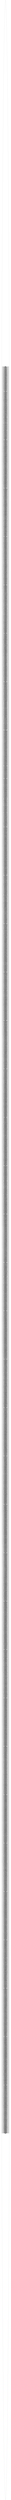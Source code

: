 digraph "unitGraph" {
    "Block 0:
[preds: ] [succs: ]
$r0 = <javaT.math.BigDecimal.DivideMcTests: java.lang.String[][] results>;
$r1 = $r0[38];
$r1[0] = \"5.754873046740801E-11\";
$r2 = <javaT.math.BigDecimal.DivideMcTests: java.lang.String[][] results>;
$r3 = $r2[38];
$r3[1] = \"1.265428153832008E-16\";
$r4 = <javaT.math.BigDecimal.DivideMcTests: java.lang.String[][] results>;
$r5 = $r4[38];
$r5[2] = \"2.839212118742058E-21\";
$r6 = <javaT.math.BigDecimal.DivideMcTests: java.lang.String[][] results>;
$r7 = $r6[38];
$r7[3] = \"3.310831006343367E-26\";
$r8 = <javaT.math.BigDecimal.DivideMcTests: java.lang.String[][] results>;
$r9 = $r8[38];
$r9[4] = \"2.310854838782263E-31\";
$r10 = <javaT.math.BigDecimal.DivideMcTests: java.lang.String[][] results>;
$r11 = $r10[38];
$r11[5] = \"7.209723725223695E-16\";
$r12 = <javaT.math.BigDecimal.DivideMcTests: java.lang.String[][] results>;
$r13 = $r12[38];
$r13[6] = \"4.480513181530232E-7\";
$r14 = <javaT.math.BigDecimal.DivideMcTests: java.lang.String[][] results>;
$r15 = $r14[38];
$r15[7] = \"6.914080086037084E-21\";
$r16 = <javaT.math.BigDecimal.DivideMcTests: java.lang.String[][] results>;
$r17 = $r16[38];
$r17[8] = \"6.605120453046024E-13\";
$r18 = <javaT.math.BigDecimal.DivideMcTests: java.lang.String[][] results>;
$r19 = $r18[38];
$r19[9] = \"6.444910660872926E-26\";
$r20 = <javaT.math.BigDecimal.DivideMcTests: java.lang.String[][] results>;
$r21 = $r20[38];
$r21[10] = \"2.352110786003469E-17\";
$r22 = <javaT.math.BigDecimal.DivideMcTests: java.lang.String[][] results>;
$r23 = $r22[38];
$r23[11] = \"7.810039133548062E-31\";
$r24 = <javaT.math.BigDecimal.DivideMcTests: java.lang.String[][] results>;
$r25 = $r24[38];
$r25[12] = \"1.048675732545652E-22\";
$r26 = <javaT.math.BigDecimal.DivideMcTests: java.lang.String[][] results>;
$r27 = $r26[38];
$r27[13] = \"9.826349859084964E-36\";
$r28 = <javaT.math.BigDecimal.DivideMcTests: java.lang.String[][] results>;
$r29 = $r28[38];
$r29[14] = \"7.901111348029064E-28\";
$r30 = <javaT.math.BigDecimal.DivideMcTests: java.lang.String[][] results>;
$r31 = $r30[38];
$r31[15] = \"8.487739448770601E-20\";
$r32 = <javaT.math.BigDecimal.DivideMcTests: java.lang.String[][] results>;
$r33 = $r32[38];
$r33[16] = \"0.0009750720071382617\";
$r34 = <javaT.math.BigDecimal.DivideMcTests: java.lang.String[][] results>;
$r35 = $r34[38];
$r35[17] = \"1.004551062956811E-24\";
$r36 = <javaT.math.BigDecimal.DivideMcTests: java.lang.String[][] results>;
$r37 = $r36[38];
$r37[18] = \"7.652485513797906E-9\";
$r38 = <javaT.math.BigDecimal.DivideMcTests: java.lang.String[][] results>;
$r39 = $r38[38];
$r39[19] = \"6.474797024837234E-30\";
$r40 = <javaT.math.BigDecimal.DivideMcTests: java.lang.String[][] results>;
$r41 = $r40[38];
$r41[20] = \"2.589661286915703E-13\";
$r42 = <javaT.math.BigDecimal.DivideMcTests: java.lang.String[][] results>;
$r43 = $r42[38];
$r43[21] = \"1.207228462519536E-34\";
$r44 = <javaT.math.BigDecimal.DivideMcTests: java.lang.String[][] results>;
$r45 = $r44[38];
$r45[22] = \"1.487759894419769E-18\";
$r46 = <javaT.math.BigDecimal.DivideMcTests: java.lang.String[][] results>;
$r47 = $r46[38];
$r47[23] = \"1.323132016365500E-39\";
$r48 = <javaT.math.BigDecimal.DivideMcTests: java.lang.String[][] results>;
$r49 = $r48[38];
$r49[24] = \"7.880483175360085E-24\";
$r50 = <javaT.math.BigDecimal.DivideMcTests: java.lang.String[][] results>;
$r51 = $r50[38];
$r51[25] = \"7.888888295802402E-24\";
$r52 = <javaT.math.BigDecimal.DivideMcTests: java.lang.String[][] results>;
$r53 = $r52[38];
$r53[26] = \"21.13017452946058\";
$r54 = <javaT.math.BigDecimal.DivideMcTests: java.lang.String[][] results>;
$r55 = $r54[38];
$r55[27] = \"9.196699116773269E-29\";
$r56 = <javaT.math.BigDecimal.DivideMcTests: java.lang.String[][] results>;
$r57 = $r56[38];
$r57[28] = \"0.0003258747415163162\";
$r58 = <javaT.math.BigDecimal.DivideMcTests: java.lang.String[][] results>;
$r59 = $r58[38];
$r59[29] = \"1.569891527267555E-33\";
$r60 = <javaT.math.BigDecimal.DivideMcTests: java.lang.String[][] results>;
$r61 = $r60[38];
$r61[30] = \"7.344310431260839E-10\";
$r62 = <javaT.math.BigDecimal.DivideMcTests: java.lang.String[][] results>;
$r63 = $r62[38];
$r63[31] = \"1.915481759045105E-38\";
$r64 = <javaT.math.BigDecimal.DivideMcTests: java.lang.String[][] results>;
$r65 = $r64[38];
$r65[32] = \"1.493136867068297E-14\";
$r66 = <javaT.math.BigDecimal.DivideMcTests: java.lang.String[][] results>;
$r67 = $r66[38];
$r67[33] = \"8.242052739990580E-44\";
$r68 = <javaT.math.BigDecimal.DivideMcTests: java.lang.String[][] results>;
$r69 = $r68[38];
$r69[34] = \"3.950178662790491E-19\";
$r70 = <javaT.math.BigDecimal.DivideMcTests: java.lang.String[][] results>;
$r71 = $r70[38];
$r71[35] = \"9.696801092238556E-28\";
$r72 = <javaT.math.BigDecimal.DivideMcTests: java.lang.String[][] results>;
$r73 = $r72[38];
$r73[36] = \"204329.1200526434\";
$r74 = <javaT.math.BigDecimal.DivideMcTests: java.lang.String[][] results>;
$r75 = $r74[38];
$r75[37] = \"8.204258290543218E-33\";
$r76 = <javaT.math.BigDecimal.DivideMcTests: java.lang.String[][] results>;
$r77 = $r76[38];
$r77[38] = \"1\";
$r78 = <javaT.math.BigDecimal.DivideMcTests: java.lang.String[][] results>;
$r79 = $r78[38];
$r79[39] = \"8.744084640824158E-38\";
$r80 = <javaT.math.BigDecimal.DivideMcTests: java.lang.String[][] results>;
$r81 = $r80[38];
$r81[40] = \"0.00001813088081229221\";
$r82 = <javaT.math.BigDecimal.DivideMcTests: java.lang.String[][] results>;
$r83 = $r82[38];
$r83[41] = \"1.399913039571560E-42\";
$r84 = <javaT.math.BigDecimal.DivideMcTests: java.lang.String[][] results>;
$r85 = $r84[38];
$r85[42] = \"6.547737276643480E-11\";
$r86 = <javaT.math.BigDecimal.DivideMcTests: java.lang.String[][] results>;
$r87 = $r86[38];
$r87[43] = \"2.525395054525697E-47\";
$r88 = <javaT.math.BigDecimal.DivideMcTests: java.lang.String[][] results>;
$r89 = $r88[38];
$r89[44] = \"1.720038508128311E-15\";
$r90 = <javaT.math.BigDecimal.DivideMcTests: java.lang.String[][] results>;
$r91 = $r90[38];
$r91[45] = \"2.215153492831292E-31\";
$r92 = <javaT.math.BigDecimal.DivideMcTests: java.lang.String[][] results>;
$r93 = $r92[38];
$r93[46] = \"1206060190.037704\";
$r94 = <javaT.math.BigDecimal.DivideMcTests: java.lang.String[][] results>;
$r95 = $r94[38];
$r95[47] = \"8.052652002485662E-37\";
$r96 = <javaT.math.BigDecimal.DivideMcTests: java.lang.String[][] results>;
$r97 = $r96[38];
$r97[48] = \"9986.899099608667\";
$r98 = <javaT.math.BigDecimal.DivideMcTests: java.lang.String[][] results>;
$r99 = $r98[38];
$r99[49] = \"3.410351138672251E-41\";
$r100 = <javaT.math.BigDecimal.DivideMcTests: java.lang.String[][] results>;
$r101 = $r100[38];
$r101[50] = \"0.3365729247153389\";
$r102 = <javaT.math.BigDecimal.DivideMcTests: java.lang.String[][] results>;
$r103 = $r102[38];
$r103[51] = \"8.488654453591028E-47\";
$r104 = <javaT.math.BigDecimal.DivideMcTests: java.lang.String[][] results>;
$r105 = $r104[38];
$r105[52] = \"0.000006030992800718365\";
$r106 = <javaT.math.BigDecimal.DivideMcTests: java.lang.String[][] results>;
$r107 = $r106[38];
$r107[53] = \"1.768191265697641E-51\";
$r108 = <javaT.math.BigDecimal.DivideMcTests: java.lang.String[][] results>;
$r109 = $r108[38];
$r109[54] = \"2.459506933606407E-11\";
$r110 = <javaT.math.BigDecimal.DivideMcTests: java.lang.String[][] results>;
$r111 = $r110[38];
$r111[55] = \"8.955353231570062E-36\";
$r112 = <javaT.math.BigDecimal.DivideMcTests: java.lang.String[][] results>;
$r113 = $r112[38];
$r113[56] = \"10337574829479.02\";
$r114 = <javaT.math.BigDecimal.DivideMcTests: java.lang.String[][] results>;
$r115 = $r114[38];
$r115[57] = \"8.982325021761465E-41\";
$r116 = <javaT.math.BigDecimal.DivideMcTests: java.lang.String[][] results>;
$r117 = $r116[38];
$r117[58] = \"82626904.87270614\";
$r118 = <javaT.math.BigDecimal.DivideMcTests: java.lang.String[][] results>;
$r119 = $r118[38];
$r119[59] = \"1.762469952999227E-45\";
$r120 = <javaT.math.BigDecimal.DivideMcTests: java.lang.String[][] results>;
$r121 = $r120[38];
$r121[60] = \"4267.807987338662\";
$r122 = <javaT.math.BigDecimal.DivideMcTests: java.lang.String[][] results>;
$r123 = $r122[38];
$r123[61] = \"8.147355218982128E-51\";
$r124 = <javaT.math.BigDecimal.DivideMcTests: java.lang.String[][] results>;
$r125 = $r124[38];
$r125[62] = \"0.03051234625478403\";
$r126 = <javaT.math.BigDecimal.DivideMcTests: java.lang.String[][] results>;
$r127 = $r126[38];
$r127[63] = \"6.929627797002850E-56\";
$r128 = <javaT.math.BigDecimal.DivideMcTests: java.lang.String[][] results>;
$r129 = $r128[38];
$r129[64] = \"3.188210376696939E-7\";
$r130 = <javaT.math.BigDecimal.DivideMcTests: java.lang.String[][] results>;
$r131 = $r130[38];
$r131[65] = \"7.518413839248804E-40\";
$r132 = <javaT.math.BigDecimal.DivideMcTests: java.lang.String[][] results>;
$r133 = $r132[38];
$r133[66] = \"6.702747322255918E+16\";
$r134 = <javaT.math.BigDecimal.DivideMcTests: java.lang.String[][] results>;
$r135 = $r134[38];
$r135[67] = \"2.426953652810597E-44\";
$r136 = <javaT.math.BigDecimal.DivideMcTests: java.lang.String[][] results>;
$r137 = $r136[38];
$r137[68] = \"1429934048581.875\";
$r138 = <javaT.math.BigDecimal.DivideMcTests: java.lang.String[][] results>;
$r139 = $r138[38];
$r139[69] = \"1.077937940559859E-49\";
$r140 = <javaT.math.BigDecimal.DivideMcTests: java.lang.String[][] results>;
$r141 = $r140[38];
$r141[70] = \"10498987.51063113\";
$r142 = <javaT.math.BigDecimal.DivideMcTests: java.lang.String[][] results>;
$r143 = $r142[38];
$r143[71] = \"6.587592925063573E-55\";
$r144 = <javaT.math.BigDecimal.DivideMcTests: java.lang.String[][] results>;
$r145 = $r144[38];
$r145[72] = \"255.8956236283385\";
$r146 = <javaT.math.BigDecimal.DivideMcTests: java.lang.String[][] results>;
$r147 = $r146[38];
$r147[73] = \"1.248277240437528E-59\";
$r148 = <javaT.math.BigDecimal.DivideMcTests: java.lang.String[][] results>;
$r149 = $r148[38];
$r149[74] = \"0.0007146867272151842\";
$r150 = <javaT.math.BigDecimal.DivideMcTests: java.lang.String[][] results>;
$r151 = $r150[39];
$r151[0] = \"6.581447096100371E+26\";
$r152 = <javaT.math.BigDecimal.DivideMcTests: java.lang.String[][] results>;
$r153 = $r152[39];
$r153[1] = \"1.447181958788470E+21\";
$r154 = <javaT.math.BigDecimal.DivideMcTests: java.lang.String[][] results>;
$r155 = $r154[39];
$r155[2] = \"3.247008961334176E+16\";
$r156 = <javaT.math.BigDecimal.DivideMcTests: java.lang.String[][] results>;
$r157 = $r156[39];
$r157[3] = \"378636660364.1785\";
$r158 = <javaT.math.BigDecimal.DivideMcTests: java.lang.String[][] results>;
$r159 = $r158[39];
$r159[4] = \"2642763.575267104\";
$r160 = <javaT.math.BigDecimal.DivideMcTests: java.lang.String[][] results>;
$r161 = $r160[39];
$r161[5] = \"8.245258390527376E+21\";
$r162 = <javaT.math.BigDecimal.DivideMcTests: java.lang.String[][] results>;
$r163 = $r162[39];
$r163[6] = \"5.124050561692560E+30\";
$r164 = <javaT.math.BigDecimal.DivideMcTests: java.lang.String[][] results>;
$r165 = $r164[39];
$r165[7] = \"7.907151371518986E+16\";
$r166 = <javaT.math.BigDecimal.DivideMcTests: java.lang.String[][] results>;
$r167 = $r166[39];
$r167[8] = \"7.553815778735954E+24\";
$r168 = <javaT.math.BigDecimal.DivideMcTests: java.lang.String[][] results>;
$r169 = $r168[39];
$r169[9] = \"737059500863.3713\";
$r170 = <javaT.math.BigDecimal.DivideMcTests: java.lang.String[][] results>;
$r171 = $r170[39];
$r171[10] = \"2.689945125899165E+20\";
$r172 = <javaT.math.BigDecimal.DivideMcTests: java.lang.String[][] results>;
$r173 = $r172[39];
$r173[11] = \"8931797.271363033\";
$r174 = <javaT.math.BigDecimal.DivideMcTests: java.lang.String[][] results>;
$r175 = $r174[39];
$r175[12] = \"1199297325702478\";
$r176 = <javaT.math.BigDecimal.DivideMcTests: java.lang.String[][] results>;
$r177 = $r176[39];
$r177[13] = \"112.3771127878607\";
$r178 = <javaT.math.BigDecimal.DivideMcTests: java.lang.String[][] results>;
$r179 = $r178[39];
$r179[14] = \"9035950213.862933\";
$r180 = <javaT.math.BigDecimal.DivideMcTests: java.lang.String[][] results>;
$r181 = $r180[39];
$r181[15] = \"9.706835875242173E+17\";
$r182 = <javaT.math.BigDecimal.DivideMcTests: java.lang.String[][] results>;
$r183 = $r182[39];
$r183[16] = \"1.115121876320673E+34\";
$r184 = <javaT.math.BigDecimal.DivideMcTests: java.lang.String[][] results>;
$r185 = $r184[39];
$r185[17] = \"11488350172947.65\";
$r186 = <javaT.math.BigDecimal.DivideMcTests: java.lang.String[][] results>;
$r187 = $r186[39];
$r187[18] = \"8.751614180482857E+28\";
$r188 = <javaT.math.BigDecimal.DivideMcTests: java.lang.String[][] results>;
$r189 = $r188[39];
$r189[19] = \"74047739.59538163\";
$r190 = <javaT.math.BigDecimal.DivideMcTests: java.lang.String[][] results>;
$r191 = $r190[39];
$r191[20] = \"2.961615072691725E+24\";
$r192 = <javaT.math.BigDecimal.DivideMcTests: java.lang.String[][] results>;
$r193 = $r192[39];
$r193[21] = \"1380.623029291435\";
$r194 = <javaT.math.BigDecimal.DivideMcTests: java.lang.String[][] results>;
$r195 = $r194[39];
$r195[22] = \"1.701447270390950E+19\";
$r196 = <javaT.math.BigDecimal.DivideMcTests: java.lang.String[][] results>;
$r197 = $r196[39];
$r197[23] = \"0.01513173843478247\";
$r198 = <javaT.math.BigDecimal.DivideMcTests: java.lang.String[][] results>;
$r199 = $r198[39];
$r199[24] = \"90123592108977.16\";
$r200 = <javaT.math.BigDecimal.DivideMcTests: java.lang.String[][] results>;
$r201 = $r200[39];
$r201[25] = \"90219715611751.54\";
$r202 = <javaT.math.BigDecimal.DivideMcTests: java.lang.String[][] results>;
$r203 = $r202[39];
$r203[26] = \"2.416510749542446E+38\";
$r204 = <javaT.math.BigDecimal.DivideMcTests: java.lang.String[][] results>;
$r205 = $r204[39];
$r205[27] = \"1051762362.161496\";
$r206 = <javaT.math.BigDecimal.DivideMcTests: java.lang.String[][] results>;
$r207 = $r206[39];
$r207[28] = \"3.726802231475215E+33\";
$r208 = <javaT.math.BigDecimal.DivideMcTests: java.lang.String[][] results>;
$r209 = $r208[39];
$r209[29] = \"17953.75492979660\";
$r210 = <javaT.math.BigDecimal.DivideMcTests: java.lang.String[][] results>;
$r211 = $r210[39];
$r211[30] = \"8.399175823358240E+27\";
$r212 = <javaT.math.BigDecimal.DivideMcTests: java.lang.String[][] results>;
$r213 = $r212[39];
$r213[31] = \"0.2190602947851342\";
$r214 = <javaT.math.BigDecimal.DivideMcTests: java.lang.String[][] results>;
$r215 = $r214[39];
$r215[32] = \"1.707596539147366E+23\";
$r216 = <javaT.math.BigDecimal.DivideMcTests: java.lang.String[][] results>;
$r217 = $r216[39];
$r217[33] = \"9.425861114736121E-7\";
$r218 = <javaT.math.BigDecimal.DivideMcTests: java.lang.String[][] results>;
$r219 = $r218[39];
$r219[34] = \"4.517543945478293E+18\";
$r220 = <javaT.math.BigDecimal.DivideMcTests: java.lang.String[][] results>;
$r221 = $r220[39];
$r221[35] = \"11089555385.78204\";
$r222 = <javaT.math.BigDecimal.DivideMcTests: java.lang.String[][] results>;
$r223 = $r222[39];
$r223[36] = \"2.336769695694354E+42\";
$r224 = <javaT.math.BigDecimal.DivideMcTests: java.lang.String[][] results>;
$r225 = $r224[39];
$r225[37] = \"93826.38237785791\";
$r226 = <javaT.math.BigDecimal.DivideMcTests: java.lang.String[][] results>;
$r227 = $r226[39];
$r227[38] = \"1.143630283873541E+37\";
$r228 = <javaT.math.BigDecimal.DivideMcTests: java.lang.String[][] results>;
$r229 = $r228[39];
$r229[39] = \"1\";
$r230 = <javaT.math.BigDecimal.DivideMcTests: java.lang.String[][] results>;
$r231 = $r230[39];
$r231[40] = \"2.073502437023907E+32\";
$r232 = <javaT.math.BigDecimal.DivideMcTests: java.lang.String[][] results>;
$r233 = $r232[39];
$r233[41] = \"0.00001600982946843494\";
$r234 = <javaT.math.BigDecimal.DivideMcTests: java.lang.String[][] results>;
$r235 = $r234[39];
$r235[42] = \"7.488190640417148E+26\";
$r236 = <javaT.math.BigDecimal.DivideMcTests: java.lang.String[][] results>;
$r237 = $r236[39];
$r237[43] = \"2.888118263100058E-10\";
$r238 = <javaT.math.BigDecimal.DivideMcTests: java.lang.String[][] results>;
$r239 = $r238[39];
$r239[44] = \"1.967088127324202E+22\";
$r240 = <javaT.math.BigDecimal.DivideMcTests: java.lang.String[][] results>;
$r241 = $r240[39];
$r241[45] = \"2533316.617830116\";
$r242 = <javaT.math.BigDecimal.DivideMcTests: java.lang.String[][] results>;
$r243 = $r242[39];
$r243[46] = \"1.379286957501396E+46\";
$r244 = <javaT.math.BigDecimal.DivideMcTests: java.lang.String[][] results>;
$r245 = $r244[39];
$r245[47] = \"9.209256695537514\";
$r246 = <javaT.math.BigDecimal.DivideMcTests: java.lang.String[][] results>;
$r247 = $r246[39];
$r247[48] = \"1.142132025230187E+41\";
$r248 = <javaT.math.BigDecimal.DivideMcTests: java.lang.String[][] results>;
$r249 = $r248[39];
$r249[49] = \"0.0003900180840828200\";
$r250 = <javaT.math.BigDecimal.DivideMcTests: java.lang.String[][] results>;
$r251 = $r250[39];
$r251[50] = \"3.849149894363509E+36\";
$r252 = <javaT.math.BigDecimal.DivideMcTests: java.lang.String[][] results>;
$r253 = $r252[39];
$r253[51] = \"9.707882302464703E-10\";
$r254 = <javaT.math.BigDecimal.DivideMcTests: java.lang.String[][] results>;
$r255 = $r254[39];
$r255[52] = \"6.897226008724825E+31\";
$r256 = <javaT.math.BigDecimal.DivideMcTests: java.lang.String[][] results>;
$r257 = $r256[39];
$r257[53] = \"2.022157079132508E-14\";
$r258 = <javaT.math.BigDecimal.DivideMcTests: java.lang.String[][] results>;
$r259 = $r258[39];
$r259[54] = \"2.812766612669237E+26\";
$r260 = <javaT.math.BigDecimal.DivideMcTests: java.lang.String[][] results>;
$r261 = $r260[39];
$r261[55] = \"102.4161315840830\";
$r262 = <javaT.math.BigDecimal.DivideMcTests: java.lang.String[][] results>;
$r263 = $r262[39];
$r263[56] = \"1.182236363680106E+50\";
$r264 = <javaT.math.BigDecimal.DivideMcTests: java.lang.String[][] results>;
$r265 = $r264[39];
$r265[57] = \"0.001027245891448147\";
$r266 = <javaT.math.BigDecimal.DivideMcTests: java.lang.String[][] results>;
$r267 = $r266[39];
$r267[58] = \"9.449463067516497E+44\";
$r268 = <javaT.math.BigDecimal.DivideMcTests: java.lang.String[][] results>;
$r269 = $r268[39];
$r269[59] = \"2.015614012667092E-8\";
$r270 = <javaT.math.BigDecimal.DivideMcTests: java.lang.String[][] results>;
$r271 = $r270[39];
$r271[60] = \"4.880794460077878E+40\";
$r272 = <javaT.math.BigDecimal.DivideMcTests: java.lang.String[][] results>;
$r273 = $r272[39];
$r273[61] = \"9.317562161903105E-14\";
$r274 = <javaT.math.BigDecimal.DivideMcTests: java.lang.String[][] results>;
$r275 = $r274[39];
$r275[62] = \"3.489484320900643E+35\";
$r276 = <javaT.math.BigDecimal.DivideMcTests: java.lang.String[][] results>;
$r277 = $r276[39];
$r277[63] = \"7.924932204624348E-19\";
$r278 = <javaT.math.BigDecimal.DivideMcTests: java.lang.String[][] results>;
$r279 = $r278[39];
$r279[64] = \"3.646133938150488E+30\";
$r280 = <javaT.math.BigDecimal.DivideMcTests: java.lang.String[][] results>;
$r281 = $r280[39];
$r281[65] = \"0.008598285753258867\";
$r282 = <javaT.math.BigDecimal.DivideMcTests: java.lang.String[][] results>;
$r283 = $r282[39];
$r283[66] = \"7.665464822884150E+53\";
$r284 = <javaT.math.BigDecimal.DivideMcTests: java.lang.String[][] results>;
$r285 = $r284[39];
$r285[67] = \"2.775537694911710E-7\";
$r286 = <javaT.math.BigDecimal.DivideMcTests: java.lang.String[][] results>;
$r287 = $r286[39];
$r287[68] = \"1.635315881900131E+49\";
$r288 = <javaT.math.BigDecimal.DivideMcTests: java.lang.String[][] results>;
$r289 = $r288[39];
$r289[69] = \"1.232762472960531E-12\";
$r290 = <javaT.math.BigDecimal.DivideMcTests: java.lang.String[][] results>;
$r291 = $r290[39];
$r291[70] = \"1.200696006716784E+44\";
$r292 = <javaT.math.BigDecimal.DivideMcTests: java.lang.String[][] results>;
$r293 = $r292[39];
$r293[71] = \"7.533770766933783E-18\";
$r294 = <javaT.math.BigDecimal.DivideMcTests: java.lang.String[][] results>;
$r295 = $r294[39];
$r295[72] = \"2.926499846920735E+39\";
$r296 = <javaT.math.BigDecimal.DivideMcTests: java.lang.String[][] results>;
$r297 = $r296[39];
$r297[73] = \"1.427567654834451E-22\";
$r298 = <javaT.math.BigDecimal.DivideMcTests: java.lang.String[][] results>;
$r299 = $r298[39];
$r299[74] = \"8.173373847257529E+33\";
$r300 = <javaT.math.BigDecimal.DivideMcTests: java.lang.String[][] results>;
$r301 = $r300[40];
$r301[0] = \"0.000003174072515461667\";
$r302 = <javaT.math.BigDecimal.DivideMcTests: java.lang.String[][] results>;
$r303 = $r302[40];
$r303[1] = \"6.979408043839129E-12\";
$r304 = <javaT.math.BigDecimal.DivideMcTests: java.lang.String[][] results>;
$r305 = $r304[40];
$r305[2] = \"1.565953771433517E-16\";
$r306 = <javaT.math.BigDecimal.DivideMcTests: java.lang.String[][] results>;
$r307 = $r306[40];
$r307[3] = \"1.826072897737389E-21\";
$r308 = <javaT.math.BigDecimal.DivideMcTests: java.lang.String[][] results>;
$r309 = $r308[40];
$r309[4] = \"1.274540858056698E-26\";
$r310 = <javaT.math.BigDecimal.DivideMcTests: java.lang.String[][] results>;
$r311 = $r310[40];
$r311[5] = \"3.976488401123740E-11\";
$r312 = <javaT.math.BigDecimal.DivideMcTests: java.lang.String[][] results>;
$r313 = $r312[40];
$r313[6] = \"0.02471205468678926\";
$r314 = <javaT.math.BigDecimal.DivideMcTests: java.lang.String[][] results>;
$r315 = $r314[40];
$r315[7] = \"3.813427575647367E-16\";
$r316 = <javaT.math.BigDecimal.DivideMcTests: java.lang.String[][] results>;
$r317 = $r316[40];
$r317[8] = \"3.643022377913347E-8\";
$r318 = <javaT.math.BigDecimal.DivideMcTests: java.lang.String[][] results>;
$r319 = $r318[40];
$r319[9] = \"3.554659438554945E-21\";
$r320 = <javaT.math.BigDecimal.DivideMcTests: java.lang.String[][] results>;
$r321 = $r320[40];
$r321[10] = \"1.297295377072253E-12\";
$r322 = <javaT.math.BigDecimal.DivideMcTests: java.lang.String[][] results>;
$r323 = $r322[40];
$r323[11] = \"4.307589473674706E-26\";
$r324 = <javaT.math.BigDecimal.DivideMcTests: java.lang.String[][] results>;
$r325 = $r324[40];
$r325[12] = \"5.783920502277423E-18\";
$r326 = <javaT.math.BigDecimal.DivideMcTests: java.lang.String[][] results>;
$r327 = $r326[40];
$r327[13] = \"5.419675944492992E-31\";
$r328 = <javaT.math.BigDecimal.DivideMcTests: java.lang.String[][] results>;
$r329 = $r328[40];
$r329[14] = \"4.357819914999574E-23\";
$r330 = <javaT.math.BigDecimal.DivideMcTests: java.lang.String[][] results>;
$r331 = $r330[40];
$r331[15] = \"4.681371818966545E-15\";
$r332 = <javaT.math.BigDecimal.DivideMcTests: java.lang.String[][] results>;
$r333 = $r332[40];
$r333[16] = \"53.77962699292531\";
$r334 = <javaT.math.BigDecimal.DivideMcTests: java.lang.String[][] results>;
$r335 = $r334[40];
$r335[17] = \"5.540553012050880E-20\";
$r336 = <javaT.math.BigDecimal.DivideMcTests: java.lang.String[][] results>;
$r337 = $r336[40];
$r337[18] = \"0.0004220691533424975\";
$r338 = <javaT.math.BigDecimal.DivideMcTests: java.lang.String[][] results>;
$r339 = $r338[40];
$r339[19] = \"3.571143118677119E-25\";
$r340 = <javaT.math.BigDecimal.DivideMcTests: java.lang.String[][] results>;
$r341 = $r340[40];
$r341[20] = \"1.428315211889754E-8\";
$r342 = <javaT.math.BigDecimal.DivideMcTests: java.lang.String[][] results>;
$r343 = $r342[40];
$r343[21] = \"6.658410449100025E-30\";
$r344 = <javaT.math.BigDecimal.DivideMcTests: java.lang.String[][] results>;
$r345 = $r344[40];
$r345[22] = \"8.205668052327118E-14\";
$r346 = <javaT.math.BigDecimal.DivideMcTests: java.lang.String[][] results>;
$r347 = $r346[40];
$r347[23] = \"7.297670918825164E-35\";
$r348 = <javaT.math.BigDecimal.DivideMcTests: java.lang.String[][] results>;
$r349 = $r348[40];
$r349[24] = \"4.346442545702108E-19\";
$r350 = <javaT.math.BigDecimal.DivideMcTests: java.lang.String[][] results>;
$r351 = $r350[40];
$r351[25] = \"4.351078349405929E-19\";
$r352 = <javaT.math.BigDecimal.DivideMcTests: java.lang.String[][] results>;
$r353 = $r352[40];
$r353[26] = \"1165424.600614822\";
$r354 = <javaT.math.BigDecimal.DivideMcTests: java.lang.String[][] results>;
$r355 = $r354[40];
$r355[27] = \"5.072395109750087E-24\";
$r356 = <javaT.math.BigDecimal.DivideMcTests: java.lang.String[][] results>;
$r357 = $r356[40];
$r357[28] = \"17.97346443838419\";
$r358 = <javaT.math.BigDecimal.DivideMcTests: java.lang.String[][] results>;
$r359 = $r358[40];
$r359[29] = \"8.658661118125126E-29\";
$r360 = <javaT.math.BigDecimal.DivideMcTests: java.lang.String[][] results>;
$r361 = $r360[40];
$r361[30] = \"0.00004050719050715733\";
$r362 = <javaT.math.BigDecimal.DivideMcTests: java.lang.String[][] results>;
$r363 = $r362[40];
$r363[31] = \"1.056474739906990E-33\";
$r364 = <javaT.math.BigDecimal.DivideMcTests: java.lang.String[][] results>;
$r365 = $r364[40];
$r365[32] = \"8.235324486033761E-10\";
$r366 = <javaT.math.BigDecimal.DivideMcTests: java.lang.String[][] results>;
$r367 = $r366[40];
$r367[33] = \"4.545864497880714E-39\";
$r368 = <javaT.math.BigDecimal.DivideMcTests: java.lang.String[][] results>;
$r369 = $r368[40];
$r369[34] = \"2.178702018774722E-14\";
$r370 = <javaT.math.BigDecimal.DivideMcTests: java.lang.String[][] results>;
$r371 = $r370[40];
$r371[35] = \"5.348223946000686E-23\";
$r372 = <javaT.math.BigDecimal.DivideMcTests: java.lang.String[][] results>;
$r373 = $r372[40];
$r373[36] = \"11269674218.70173\";
$r374 = <javaT.math.BigDecimal.DivideMcTests: java.lang.String[][] results>;
$r375 = $r374[40];
$r375[37] = \"4.525019151292953E-28\";
$r376 = <javaT.math.BigDecimal.DivideMcTests: java.lang.String[][] results>;
$r377 = $r376[40];
$r377[38] = \"55154.51843475961\";
$r378 = <javaT.math.BigDecimal.DivideMcTests: java.lang.String[][] results>;
$r379 = $r378[40];
$r379[39] = \"4.822757775174344E-33\";
$r380 = <javaT.math.BigDecimal.DivideMcTests: java.lang.String[][] results>;
$r381 = $r380[40];
$r381[40] = \"1\";
$r382 = <javaT.math.BigDecimal.DivideMcTests: java.lang.String[][] results>;
$r383 = $r382[40];
$r383[41] = \"7.721152954810994E-38\";
$r384 = <javaT.math.BigDecimal.DivideMcTests: java.lang.String[][] results>;
$r385 = $r384[40];
$r385[42] = \"0.000003611372963305955\";
$r386 = <javaT.math.BigDecimal.DivideMcTests: java.lang.String[][] results>;
$r387 = $r386[40];
$r387[43] = \"1.392869480898883E-42\";
$r388 = <javaT.math.BigDecimal.DivideMcTests: java.lang.String[][] results>;
$r389 = $r388[40];
$r389[44] = \"9.486789560505935E-11\";
$r390 = <javaT.math.BigDecimal.DivideMcTests: java.lang.String[][] results>;
$r391 = $r390[40];
$r391[45] = \"1.221757241561856E-26\";
$r392 = <javaT.math.BigDecimal.DivideMcTests: java.lang.String[][] results>;
$r393 = $r392[40];
$r393[46] = \"66519668984864.25\";
$r394 = <javaT.math.BigDecimal.DivideMcTests: java.lang.String[][] results>;
$r395 = $r394[40];
$r395[47] = \"4.441401433197993E-32\";
$r396 = <javaT.math.BigDecimal.DivideMcTests: java.lang.String[][] results>;
$r397 = $r396[40];
$r397[48] = \"550822610.4954504\";
$r398 = <javaT.math.BigDecimal.DivideMcTests: java.lang.String[][] results>;
$r399 = $r398[40];
$r399[49] = \"1.880962747469021E-36\";
$r400 = <javaT.math.BigDecimal.DivideMcTests: java.lang.String[][] results>;
$r401 = $r400[40];
$r401[50] = \"18563.51758085312\";
$r402 = <javaT.math.BigDecimal.DivideMcTests: java.lang.String[][] results>;
$r403 = $r402[40];
$r403[51] = \"4.681876485468906E-42\";
$r404 = <javaT.math.BigDecimal.DivideMcTests: java.lang.String[][] results>;
$r405 = $r404[40];
$r405[52] = \"0.3326365036071236\";
$r406 = <javaT.math.BigDecimal.DivideMcTests: java.lang.String[][] results>;
$r407 = $r406[40];
$r407[53] = \"9.752373776010145E-47\";
$r408 = <javaT.math.BigDecimal.DivideMcTests: java.lang.String[][] results>;
$r409 = $r408[40];
$r409[54] = \"0.000001356529205100136\";
$r410 = <javaT.math.BigDecimal.DivideMcTests: java.lang.String[][] results>;
$r411 = $r410[40];
$r411[55] = \"4.939281949004150E-31\";
$r412 = <javaT.math.BigDecimal.DivideMcTests: java.lang.String[][] results>;
$r413 = $r412[40];
$r413[56] = \"5.701639615032074E+17\";
$r414 = <javaT.math.BigDecimal.DivideMcTests: java.lang.String[][] results>;
$r415 = $r414[40];
$r415[57] = \"4.954158109997452E-36\";
$r416 = <javaT.math.BigDecimal.DivideMcTests: java.lang.String[][] results>;
$r417 = $r416[40];
$r417[58] = \"4557247148008.799\";
$r418 = <javaT.math.BigDecimal.DivideMcTests: java.lang.String[][] results>;
$r419 = $r418[40];
$r419[59] = \"9.720818151340577E-41\";
$r420 = <javaT.math.BigDecimal.DivideMcTests: java.lang.String[][] results>;
$r421 = $r420[40];
$r421[60] = \"235388894.3136845\";
$r422 = <javaT.math.BigDecimal.DivideMcTests: java.lang.String[][] results>;
$r423 = $r422[40];
$r423[61] = \"4.493634536198847E-46\";
$r424 = <javaT.math.BigDecimal.DivideMcTests: java.lang.String[][] results>;
$r425 = $r424[40];
$r425[62] = \"1682.893763997254\";
$r426 = <javaT.math.BigDecimal.DivideMcTests: java.lang.String[][] results>;
$r427 = $r426[40];
$r427[63] = \"3.822002840758163E-51\";
$r428 = <javaT.math.BigDecimal.DivideMcTests: java.lang.String[][] results>;
$r429 = $r428[40];
$r429[64] = \"0.01758442079954232\";
$r430 = <javaT.math.BigDecimal.DivideMcTests: java.lang.String[][] results>;
$r431 = $r430[40];
$r431[65] = \"4.146744946969999E-35\";
$r432 = <javaT.math.BigDecimal.DivideMcTests: java.lang.String[][] results>;
$r433 = $r432[40];
$r433[66] = \"3.696868007488996E+21\";
$r434 = <javaT.math.BigDecimal.DivideMcTests: java.lang.String[][] results>;
$r435 = $r434[40];
$r435[67] = \"1.338574599842493E-39\";
$r436 = <javaT.math.BigDecimal.DivideMcTests: java.lang.String[][] results>;
$r437 = $r436[40];
$r437[68] = \"7.886732384299944E+16\";
$r438 = <javaT.math.BigDecimal.DivideMcTests: java.lang.String[][] results>;
$r439 = $r438[40];
$r439[69] = \"5.945314801413554E-45\";
$r440 = <javaT.math.BigDecimal.DivideMcTests: java.lang.String[][] results>;
$r441 = $r440[40];
$r441[70] = \"579066600201.4157\";
$r442 = <javaT.math.BigDecimal.DivideMcTests: java.lang.String[][] results>;
$r443 = $r442[40];
$r443[71] = \"3.633355154261108E-50\";
$r444 = <javaT.math.BigDecimal.DivideMcTests: java.lang.String[][] results>;
$r445 = $r444[40];
$r445[72] = \"14113799.89078350\";
$r446 = <javaT.math.BigDecimal.DivideMcTests: java.lang.String[][] results>;
$r447 = $r446[40];
$r447[73] = \"6.884813006940251E-55\";
$r448 = <javaT.math.BigDecimal.DivideMcTests: java.lang.String[][] results>;
$r449 = $r448[40];
$r449[74] = \"39.41820227126789\";
$r450 = <javaT.math.BigDecimal.DivideMcTests: java.lang.String[][] results>;
$r451 = $r450[41];
$r451[0] = \"4.110878950382567E+31\";
$r452 = <javaT.math.BigDecimal.DivideMcTests: java.lang.String[][] results>;
$r453 = $r452[41];
$r453[1] = \"9.039334001912643E+25\";
$r454 = <javaT.math.BigDecimal.DivideMcTests: java.lang.String[][] results>;
$r455 = $r454[41];
$r455[2] = \"2.028134632999056E+21\";
$r456 = <javaT.math.BigDecimal.DivideMcTests: java.lang.String[][] results>;
$r457 = $r456[41];
$r457[3] = \"2.365026192881695E+16\";
$r458 = <javaT.math.BigDecimal.DivideMcTests: java.lang.String[][] results>;
$r459 = $r458[41];
$r459[4] = \"165071313250.2498\";
$r460 = <javaT.math.BigDecimal.DivideMcTests: java.lang.String[][] results>;
$r461 = $r460[41];
$r461[5] = \"5.150122558634225E+26\";
$r462 = <javaT.math.BigDecimal.DivideMcTests: java.lang.String[][] results>;
$r463 = $r462[41];
$r463[6] = \"3.200565360046566E+35\";
$r464 = <javaT.math.BigDecimal.DivideMcTests: java.lang.String[][] results>;
$r465 = $r464[41];
$r465[7] = \"4.938935412840446E+21\";
$r466 = <javaT.math.BigDecimal.DivideMcTests: java.lang.String[][] results>;
$r467 = $r466[41];
$r467[8] = \"4.718236252065705E+29\";
$r468 = <javaT.math.BigDecimal.DivideMcTests: java.lang.String[][] results>;
$r469 = $r468[41];
$r469[9] = \"4.603793577667779E+16\";
$r470 = <javaT.math.BigDecimal.DivideMcTests: java.lang.String[][] results>;
$r471 = $r470[41];
$r471[10] = \"1.680183496771577E+25\";
$r472 = <javaT.math.BigDecimal.DivideMcTests: java.lang.String[][] results>;
$r473 = $r472[41];
$r473[11] = \"557894591505.3629\";
$r474 = <javaT.math.BigDecimal.DivideMcTests: java.lang.String[][] results>;
$r475 = $r474[41];
$r475[12] = \"7.491006247549473E+19\";
$r476 = <javaT.math.BigDecimal.DivideMcTests: java.lang.String[][] results>;
$r477 = $r476[41];
$r477[13] = \"7019257.326220990\";
$r478 = <javaT.math.BigDecimal.DivideMcTests: java.lang.String[][] results>;
$r479 = $r478[41];
$r479[14] = \"564400153772921.7\";
$r480 = <javaT.math.BigDecimal.DivideMcTests: java.lang.String[][] results>;
$r481 = $r480[41];
$r481[15] = \"6.063047638564933E+22\";
$r482 = <javaT.math.BigDecimal.DivideMcTests: java.lang.String[][] results>;
$r483 = $r482[41];
$r483[16] = \"6.965232693572741E+38\";
$r484 = <javaT.math.BigDecimal.DivideMcTests: java.lang.String[][] results>;
$r485 = $r484[41];
$r485[17] = \"7.175810457942816E+17\";
$r486 = <javaT.math.BigDecimal.DivideMcTests: java.lang.String[][] results>;
$r487 = $r486[41];
$r487[18] = \"5.466400624527316E+33\";
$r488 = <javaT.math.BigDecimal.DivideMcTests: java.lang.String[][] results>;
$r489 = $r488[41];
$r489[19] = \"4625142306567.008\";
$r490 = <javaT.math.BigDecimal.DivideMcTests: java.lang.String[][] results>;
$r491 = $r490[41];
$r491[20] = \"1.849872966186717E+29\";
$r492 = <javaT.math.BigDecimal.DivideMcTests: java.lang.String[][] results>;
$r493 = $r492[41];
$r493[21] = \"86235960.97719082\";
$r494 = <javaT.math.BigDecimal.DivideMcTests: java.lang.String[][] results>;
$r495 = $r494[41];
$r495[22] = \"1.062751651256206E+24\";
$r496 = <javaT.math.BigDecimal.DivideMcTests: java.lang.String[][] results>;
$r497 = $r496[41];
$r497[23] = \"945.1530051969814\";
$r498 = <javaT.math.BigDecimal.DivideMcTests: java.lang.String[][] results>;
$r499 = $r498[41];
$r499[24] = \"5.629266213401292E+18\";
$r500 = <javaT.math.BigDecimal.DivideMcTests: java.lang.String[][] results>;
$r501 = $r500[41];
$r501[25] = \"5.635270243797986E+18\";
$r502 = <javaT.math.BigDecimal.DivideMcTests: java.lang.String[][] results>;
$r503 = $r502[41];
$r503[26] = \"1.509391935939637E+43\";
$r504 = <javaT.math.BigDecimal.DivideMcTests: java.lang.String[][] results>;
$r505 = $r504[41];
$r505[27] = \"65694788581924.34\";
$r506 = <javaT.math.BigDecimal.DivideMcTests: java.lang.String[][] results>;
$r507 = $r506[41];
$r507[28] = \"2.327821316787288E+38\";
$r508 = <javaT.math.BigDecimal.DivideMcTests: java.lang.String[][] results>;
$r509 = $r508[41];
$r509[29] = \"1121420747.497299\";
$r510 = <javaT.math.BigDecimal.DivideMcTests: java.lang.String[][] results>;
$r511 = $r510[41];
$r511[30] = \"5.246261891744755E+32\";
$r512 = <javaT.math.BigDecimal.DivideMcTests: java.lang.String[][] results>;
$r513 = $r512[41];
$r513[31] = \"13682.86247002409\";
$r514 = <javaT.math.BigDecimal.DivideMcTests: java.lang.String[][] results>;
$r515 = $r514[41];
$r515[32] = \"1.066592584583160E+28\";
$r516 = <javaT.math.BigDecimal.DivideMcTests: java.lang.String[][] results>;
$r517 = $r516[41];
$r517[33] = \"0.05887546231095213\";
$r518 = <javaT.math.BigDecimal.DivideMcTests: java.lang.String[][] results>;
$r519 = $r518[41];
$r519[34] = \"2.821731458405042E+23\";
$r520 = <javaT.math.BigDecimal.DivideMcTests: java.lang.String[][] results>;
$r521 = $r520[41];
$r521[35] = \"692671674463882.5\";
$r522 = <javaT.math.BigDecimal.DivideMcTests: java.lang.String[][] results>;
$r523 = $r522[41];
$r523[36] = \"1.459584376149378E+47\";
$r524 = <javaT.math.BigDecimal.DivideMcTests: java.lang.String[][] results>;
$r525 = $r524[41];
$r525[37] = \"5860548518.823794\";
$r526 = <javaT.math.BigDecimal.DivideMcTests: java.lang.String[][] results>;
$r527 = $r526[41];
$r527[38] = \"7.143300846072895E+41\";
$r528 = <javaT.math.BigDecimal.DivideMcTests: java.lang.String[][] results>;
$r529 = $r528[41];
$r529[39] = \"62461.62721293222\";
$r530 = <javaT.math.BigDecimal.DivideMcTests: java.lang.String[][] results>;
$r531 = $r530[41];
$r531[40] = \"1.295143362464938E+37\";
$r532 = <javaT.math.BigDecimal.DivideMcTests: java.lang.String[][] results>;
$r533 = $r532[41];
$r533[41] = \"1\";
$r534 = <javaT.math.BigDecimal.DivideMcTests: java.lang.String[][] results>;
$r535 = $r534[41];
$r535[42] = \"4.677245722811041E+31\";
$r536 = <javaT.math.BigDecimal.DivideMcTests: java.lang.String[][] results>;
$r537 = $r536[41];
$r537[43] = \"0.00001803965662966171\";
$r538 = <javaT.math.BigDecimal.DivideMcTests: java.lang.String[][] results>;
$r539 = $r538[41];
$r539[44] = \"1.228675253039092E+27\";
$r540 = <javaT.math.BigDecimal.DivideMcTests: java.lang.String[][] results>;
$r541 = $r540[41];
$r541[45] = \"158235078195.2310\";
$r542 = <javaT.math.BigDecimal.DivideMcTests: java.lang.String[][] results>;
$r543 = $r542[41];
$r543[46] = \"8.615250775911171E+50\";
$r544 = <javaT.math.BigDecimal.DivideMcTests: java.lang.String[][] results>;
$r545 = $r544[41];
$r545[47] = \"575225.1586248642\";
$r546 = <javaT.math.BigDecimal.DivideMcTests: java.lang.String[][] results>;
$r547 = $r546[41];
$r547[48] = \"7.133942478787923E+45\";
$r548 = <javaT.math.BigDecimal.DivideMcTests: java.lang.String[][] results>;
$r549 = $r548[41];
$r549[49] = \"24.36116417428315\";
$r550 = <javaT.math.BigDecimal.DivideMcTests: java.lang.String[][] results>;
$r551 = $r550[41];
$r551[50] = \"2.404241657884309E+41\";
$r552 = <javaT.math.BigDecimal.DivideMcTests: java.lang.String[][] results>;
$r553 = $r552[41];
$r553[51] = \"0.00006063701254035724\";
$r554 = <javaT.math.BigDecimal.DivideMcTests: java.lang.String[][] results>;
$r555 = $r554[41];
$r555[52] = \"4.308119597603104E+36\";
$r556 = <javaT.math.BigDecimal.DivideMcTests: java.lang.String[][] results>;
$r557 = $r556[41];
$r557[53] = \"1.263072216427666E-9\";
$r558 = <javaT.math.BigDecimal.DivideMcTests: java.lang.String[][] results>;
$r559 = $r558[41];
$r559[54] = \"1.756899795975280E+31\";
$r560 = <javaT.math.BigDecimal.DivideMcTests: java.lang.String[][] results>;
$r561 = $r560[41];
$r561[55] = \"6397078.231595606\";
$r562 = <javaT.math.BigDecimal.DivideMcTests: java.lang.String[][] results>;
$r563 = $r562[41];
$r563[56] = \"7.384440702575934E+54\";
$r564 = <javaT.math.BigDecimal.DivideMcTests: java.lang.String[][] results>;
$r565 = $r564[41];
$r565[57] = \"64.16344992765041\";
$r566 = <javaT.math.BigDecimal.DivideMcTests: java.lang.String[][] results>;
$r567 = $r566[41];
$r567[58] = \"5.902288394855864E+49\";
$r568 = <javaT.math.BigDecimal.DivideMcTests: java.lang.String[][] results>;
$r569 = $r568[41];
$r569[59] = \"0.001258985310643743\";
$r570 = <javaT.math.BigDecimal.DivideMcTests: java.lang.String[][] results>;
$r571 = $r570[41];
$r571[60] = \"3.048623640683292E+45\";
$r572 = <javaT.math.BigDecimal.DivideMcTests: java.lang.String[][] results>;
$r573 = $r572[41];
$r573[61] = \"5.819900942901146E-9\";
$r574 = <javaT.math.BigDecimal.DivideMcTests: java.lang.String[][] results>;
$r575 = $r574[41];
$r575[62] = \"2.179588688174679E+40\";
$r576 = <javaT.math.BigDecimal.DivideMcTests: java.lang.String[][] results>;
$r577 = $r576[41];
$r577[63] = \"4.950041610530071E-14\";
$r578 = <javaT.math.BigDecimal.DivideMcTests: java.lang.String[][] results>;
$r579 = $r578[41];
$r579[64] = \"2.277434588131763E+35\";
$r580 = <javaT.math.BigDecimal.DivideMcTests: java.lang.String[][] results>;
$r581 = $r580[41];
$r581[65] = \"537.0629193903215\";
$r582 = <javaT.math.BigDecimal.DivideMcTests: java.lang.String[][] results>;
$r583 = $r582[41];
$r583[66] = \"4.787974061808353E+58\";
$r584 = <javaT.math.BigDecimal.DivideMcTests: java.lang.String[][] results>;
$r585 = $r584[41];
$r585[67] = \"0.01733646008150164\";
$r586 = <javaT.math.BigDecimal.DivideMcTests: java.lang.String[][] results>;
$r587 = $r586[41];
$r587[68] = \"1.021444909906334E+54\";
$r588 = <javaT.math.BigDecimal.DivideMcTests: java.lang.String[][] results>;
$r589 = $r588[41];
$r589[69] = \"7.700035002815314E-8\";
$r590 = <javaT.math.BigDecimal.DivideMcTests: java.lang.String[][] results>;
$r591 = $r590[41];
$r591[70] = \"7.499742636760013E+48\";
$r592 = <javaT.math.BigDecimal.DivideMcTests: java.lang.String[][] results>;
$r593 = $r592[41];
$r593[71] = \"4.705715811519044E-13\";
$r594 = <javaT.math.BigDecimal.DivideMcTests: java.lang.String[][] results>;
$r595 = $r594[41];
$r595[72] = \"1.827939424770661E+44\";
$r596 = <javaT.math.BigDecimal.DivideMcTests: java.lang.String[][] results>;
$r597 = $r596[41];
$r597[73] = \"8.916819867750936E-18\";
$r598 = <javaT.math.BigDecimal.DivideMcTests: java.lang.String[][] results>;
$r599 = $r598[41];
$r599[74] = \"5.105222303193294E+38\";
$r600 = <javaT.math.BigDecimal.DivideMcTests: java.lang.String[][] results>;
$r601 = $r600[42];
$r601[0] = \"0.8789101950179163\";
$r602 = <javaT.math.BigDecimal.DivideMcTests: java.lang.String[][] results>;
$r603 = $r602[42];
$r603[1] = \"0.000001932619010762593\";
$r604 = <javaT.math.BigDecimal.DivideMcTests: java.lang.String[][] results>;
$r605 = $r604[42];
$r605[2] = \"4.336172938504800E-11\";
$r606 = <javaT.math.BigDecimal.DivideMcTests: java.lang.String[][] results>;
$r607 = $r606[42];
$r607[3] = \"5.056450597297903E-16\";
$r608 = <javaT.math.BigDecimal.DivideMcTests: java.lang.String[][] results>;
$r609 = $r608[42];
$r609[4] = \"3.529241845156713E-21\";
$r610 = <javaT.math.BigDecimal.DivideMcTests: java.lang.String[][] results>;
$r611 = $r610[42];
$r611[5] = \"0.00001101101559303791\";
$r612 = <javaT.math.BigDecimal.DivideMcTests: java.lang.String[][] results>;
$r613 = $r612[42];
$r613[6] = \"6842.842026531408\";
$r614 = <javaT.math.BigDecimal.DivideMcTests: java.lang.String[][] results>;
$r615 = $r614[42];
$r615[7] = \"1.055949527892695E-10\";
$r616 = <javaT.math.BigDecimal.DivideMcTests: java.lang.String[][] results>;
$r617 = $r616[42];
$r617[8] = \"0.01008763817785915\";
$r618 = <javaT.math.BigDecimal.DivideMcTests: java.lang.String[][] results>;
$r619 = $r618[42];
$r619[9] = \"9.842958549761383E-16\";
$r620 = <javaT.math.BigDecimal.DivideMcTests: java.lang.String[][] results>;
$r621 = $r620[42];
$r621[10] = \"3.592249790463821E-7\";
$r622 = <javaT.math.BigDecimal.DivideMcTests: java.lang.String[][] results>;
$r623 = $r622[42];
$r623[11] = \"1.192784438894235E-20\";
$r624 = <javaT.math.BigDecimal.DivideMcTests: java.lang.String[][] results>;
$r625 = $r624[42];
$r625[12] = \"1.601584926576693E-12\";
$r626 = <javaT.math.BigDecimal.DivideMcTests: java.lang.String[][] results>;
$r627 = $r626[42];
$r627[13] = \"1.500724516564931E-25\";
$r628 = <javaT.math.BigDecimal.DivideMcTests: java.lang.String[][] results>;
$r629 = $r628[42];
$r629[14] = \"1.206693398681896E-17\";
$r630 = <javaT.math.BigDecimal.DivideMcTests: java.lang.String[][] results>;
$r631 = $r630[42];
$r631[15] = \"1.296285890859935E-9\";
$r632 = <javaT.math.BigDecimal.DivideMcTests: java.lang.String[][] results>;
$r633 = $r632[42];
$r633[16] = \"14891739.93917645\";
$r634 = <javaT.math.BigDecimal.DivideMcTests: java.lang.String[][] results>;
$r635 = $r634[42];
$r635[17] = \"1.534195738946580E-14\";
$r636 = <javaT.math.BigDecimal.DivideMcTests: java.lang.String[][] results>;
$r637 = $r636[42];
$r637[18] = \"116.8722138729541\";
$r638 = <javaT.math.BigDecimal.DivideMcTests: java.lang.String[][] results>;
$r639 = $r638[42];
$r639[19] = \"9.888602354180532E-20\";
$r640 = <javaT.math.BigDecimal.DivideMcTests: java.lang.String[][] results>;
$r641 = $r640[42];
$r641[20] = \"0.003955047640890110\";
$r642 = <javaT.math.BigDecimal.DivideMcTests: java.lang.String[][] results>;
$r643 = $r642[42];
$r643[21] = \"1.843733814467261E-24\";
$r644 = <javaT.math.BigDecimal.DivideMcTests: java.lang.String[][] results>;
$r645 = $r644[42];
$r645[22] = \"2.272174083292525E-8\";
$r646 = <javaT.math.BigDecimal.DivideMcTests: java.lang.String[][] results>;
$r647 = $r646[42];
$r647[23] = \"2.020746954959940E-29\";
$r648 = <javaT.math.BigDecimal.DivideMcTests: java.lang.String[][] results>;
$r649 = $r648[42];
$r649[24] = \"1.203542971015447E-13\";
$r650 = <javaT.math.BigDecimal.DivideMcTests: java.lang.String[][] results>;
$r651 = $r650[42];
$r651[25] = \"1.204826638958615E-13\";
$r652 = <javaT.math.BigDecimal.DivideMcTests: java.lang.String[][] results>;
$r653 = $r652[42];
$r653[26] = \"322709565712.6364\";
$r654 = <javaT.math.BigDecimal.DivideMcTests: java.lang.String[][] results>;
$r655 = $r654[42];
$r655[27] = \"1.404561412318563E-18\";
$r656 = <javaT.math.BigDecimal.DivideMcTests: java.lang.String[][] results>;
$r657 = $r656[42];
$r657[28] = \"4976906.185267212\";
$r658 = <javaT.math.BigDecimal.DivideMcTests: java.lang.String[][] results>;
$r659 = $r658[42];
$r659[29] = \"2.397609221230570E-23\";
$r660 = <javaT.math.BigDecimal.DivideMcTests: java.lang.String[][] results>;
$r661 = $r660[42];
$r661[30] = \"11.21656248710349\";
$r662 = <javaT.math.BigDecimal.DivideMcTests: java.lang.String[][] results>;
$r663 = $r662[42];
$r663[31] = \"2.925410226640957E-28\";
$r664 = <javaT.math.BigDecimal.DivideMcTests: java.lang.String[][] results>;
$r665 = $r664[42];
$r665[32] = \"0.0002280386038692306\";
$r666 = <javaT.math.BigDecimal.DivideMcTests: java.lang.String[][] results>;
$r667 = $r666[42];
$r667[33] = \"1.258763507416664E-33\";
$r668 = <javaT.math.BigDecimal.DivideMcTests: java.lang.String[][] results>;
$r669 = $r668[42];
$r669[34] = \"6.032891204846025E-9\";
$r670 = <javaT.math.BigDecimal.DivideMcTests: java.lang.String[][] results>;
$r671 = $r670[42];
$r671[35] = \"1.480939243977938E-17\";
$r672 = <javaT.math.BigDecimal.DivideMcTests: java.lang.String[][] results>;
$r673 = $r672[42];
$r673[36] = \"3120606576282596\";
$r674 = <javaT.math.BigDecimal.DivideMcTests: java.lang.String[][] results>;
$r675 = $r674[42];
$r675[37] = \"1.252991368454678E-22\";
$r676 = <javaT.math.BigDecimal.DivideMcTests: java.lang.String[][] results>;
$r677 = $r676[42];
$r677[38] = \"15272451501.17909\";
$r678 = <javaT.math.BigDecimal.DivideMcTests: java.lang.String[][] results>;
$r679 = $r678[42];
$r679[39] = \"1.335436085991919E-27\";
$r680 = <javaT.math.BigDecimal.DivideMcTests: java.lang.String[][] results>;
$r681 = $r680[42];
$r681[40] = \"276902.9978793913\";
$r682 = <javaT.math.BigDecimal.DivideMcTests: java.lang.String[][] results>;
$r683 = $r682[42];
$r683[41] = \"2.138010400272485E-32\";
$r684 = <javaT.math.BigDecimal.DivideMcTests: java.lang.String[][] results>;
$r685 = $r684[42];
$r685[42] = \"1\";
$r686 = <javaT.math.BigDecimal.DivideMcTests: java.lang.String[][] results>;
$r687 = $r686[42];
$r687[43] = \"3.856897349156122E-37\";
$r688 = <javaT.math.BigDecimal.DivideMcTests: java.lang.String[][] results>;
$r689 = $r688[42];
$r689[44] = \"0.00002626920469555007\";
$r690 = <javaT.math.BigDecimal.DivideMcTests: java.lang.String[][] results>;
$r691 = $r690[42];
$r691[45] = \"3.383082428693337E-21\";
$r692 = <javaT.math.BigDecimal.DivideMcTests: java.lang.String[][] results>;
$r693 = $r692[42];
$r693[46] = \"1.841949575985368E+19\";
$r694 = <javaT.math.BigDecimal.DivideMcTests: java.lang.String[][] results>;
$r695 = $r694[42];
$r695[47] = \"1.229837371638349E-26\";
$r696 = <javaT.math.BigDecimal.DivideMcTests: java.lang.String[][] results>;
$r697 = $r696[42];
$r697[48] = \"152524432145942.5\";
$r698 = <javaT.math.BigDecimal.DivideMcTests: java.lang.String[][] results>;
$r699 = $r698[42];
$r699[49] = \"5.208442236736284E-31\";
$r700 = <javaT.math.BigDecimal.DivideMcTests: java.lang.String[][] results>;
$r701 = $r700[42];
$r701[50] = \"5140293669.325014\";
$r702 = <javaT.math.BigDecimal.DivideMcTests: java.lang.String[][] results>;
$r703 = $r702[42];
$r703[51] = \"1.296425634527369E-36\";
$r704 = <javaT.math.BigDecimal.DivideMcTests: java.lang.String[][] results>;
$r705 = $r704[42];
$r705[52] = \"92108.04505293148\";
$r706 = <javaT.math.BigDecimal.DivideMcTests: java.lang.String[][] results>;
$r707 = $r706[42];
$r707[53] = \"2.700461535017569E-41\";
$r708 = <javaT.math.BigDecimal.DivideMcTests: java.lang.String[][] results>;
$r709 = $r708[42];
$r709[54] = \"0.3756270036031754\";
$r710 = <javaT.math.BigDecimal.DivideMcTests: java.lang.String[][] results>;
$r711 = $r710[42];
$r711[55] = \"1.367701979050812E-25\";
$r712 = <javaT.math.BigDecimal.DivideMcTests: java.lang.String[][] results>;
$r713 = $r712[42];
$r713[56] = \"1.578801102230280E+23\";
$r714 = <javaT.math.BigDecimal.DivideMcTests: java.lang.String[][] results>;
$r715 = $r714[42];
$r715[57] = \"1.371821232626794E-30\";
$r716 = <javaT.math.BigDecimal.DivideMcTests: java.lang.String[][] results>;
$r717 = $r716[42];
$r717[58] = \"1.261915397360943E+18\";
$r718 = <javaT.math.BigDecimal.DivideMcTests: java.lang.String[][] results>;
$r719 = $r718[42];
$r719[59] = \"2.691723687946608E-35\";
$r720 = <javaT.math.BigDecimal.DivideMcTests: java.lang.String[][] results>;
$r721 = $r720[42];
$r721[60] = \"65179890502974.45\";
$r722 = <javaT.math.BigDecimal.DivideMcTests: java.lang.String[][] results>;
$r723 = $r722[42];
$r723[61] = \"1.244300874447829E-40\";
$r724 = <javaT.math.BigDecimal.DivideMcTests: java.lang.String[][] results>;
$r725 = $r724[42];
$r725[62] = \"465998328.3633725\";
$r726 = <javaT.math.BigDecimal.DivideMcTests: java.lang.String[][] results>;
$r727 = $r726[42];
$r727[63] = \"1.058324044509485E-45\";
$r728 = <javaT.math.BigDecimal.DivideMcTests: java.lang.String[][] results>;
$r729 = $r728[42];
$r729[64] = \"4869.178835365991\";
$r730 = <javaT.math.BigDecimal.DivideMcTests: java.lang.String[][] results>;
$r731 = $r730[42];
$r731[65] = \"1.148246107257210E-29\";
$r732 = <javaT.math.BigDecimal.DivideMcTests: java.lang.String[][] results>;
$r733 = $r732[42];
$r733[66] = \"1.023673834038115E+27\";
$r734 = <javaT.math.BigDecimal.DivideMcTests: java.lang.String[][] results>;
$r735 = $r734[42];
$r735[67] = \"3.706553195815928E-34\";
$r736 = <javaT.math.BigDecimal.DivideMcTests: java.lang.String[][] results>;
$r737 = $r736[42];
$r737[68] = \"2.183859840685134E+22\";
$r738 = <javaT.math.BigDecimal.DivideMcTests: java.lang.String[][] results>;
$r739 = $r738[42];
$r739[69] = \"1.646275491848131E-39\";
$r740 = <javaT.math.BigDecimal.DivideMcTests: java.lang.String[][] results>;
$r741 = $r740[42];
$r741[70] = \"1.603452775675989E+17\";
$r742 = <javaT.math.BigDecimal.DivideMcTests: java.lang.String[][] results>;
$r743 = $r742[42];
$r743[71] = \"1.006086934575439E-44\";
$r744 = <javaT.math.BigDecimal.DivideMcTests: java.lang.String[][] results>;
$r745 = $r744[42];
$r745[72] = \"3908153501227.777\";
$r746 = <javaT.math.BigDecimal.DivideMcTests: java.lang.String[][] results>;
$r747 = $r746[42];
$r747[73] = \"1.906425361460782E-49\";
$r748 = <javaT.math.BigDecimal.DivideMcTests: java.lang.String[][] results>;
$r749 = $r748[42];
$r749[74] = \"10915018.37993031\";
$r750 = <javaT.math.BigDecimal.DivideMcTests: java.lang.String[][] results>;
$r751 = $r750[43];
$r751[0] = \"2.278801107346606E+36\";
$r752 = <javaT.math.BigDecimal.DivideMcTests: java.lang.String[][] results>;
$r753 = $r752[43];
$r753[1] = \"5.010812670929508E+30\";
$r754 = <javaT.math.BigDecimal.DivideMcTests: java.lang.String[][] results>;
$r755 = $r754[43];
$r755[2] = \"1.124264543740979E+26\";
$r756 = <javaT.math.BigDecimal.DivideMcTests: java.lang.String[][] results>;
$r757 = $r756[43];
$r757[3] = \"1.311015082733337E+21\";
$r758 = <javaT.math.BigDecimal.DivideMcTests: java.lang.String[][] results>;
$r759 = $r758[43];
$r759[4] = \"9150468694555485\";
$r760 = <javaT.math.BigDecimal.DivideMcTests: java.lang.String[][] results>;
$r761 = $r760[43];
$r761[5] = \"2.854889460681936E+31\";
$r762 = <javaT.math.BigDecimal.DivideMcTests: java.lang.String[][] results>;
$r763 = $r762[43];
$r763[6] = \"1.774183082168003E+40\";
$r764 = <javaT.math.BigDecimal.DivideMcTests: java.lang.String[][] results>;
$r765 = $r764[43];
$r765[7] = \"2.737821187083793E+26\";
$r766 = <javaT.math.BigDecimal.DivideMcTests: java.lang.String[][] results>;
$r767 = $r766[43];
$r767[8] = \"2.615480077546344E+34\";
$r768 = <javaT.math.BigDecimal.DivideMcTests: java.lang.String[][] results>;
$r769 = $r768[43];
$r769[9] = \"2.552040580472019E+21\";
$r770 = <javaT.math.BigDecimal.DivideMcTests: java.lang.String[][] results>;
$r771 = $r770[43];
$r771[10] = \"9.313833025008547E+29\";
$r772 = <javaT.math.BigDecimal.DivideMcTests: java.lang.String[][] results>;
$r773 = $r772[43];
$r773[11] = \"3.092600945563700E+16\";
$r774 = <javaT.math.BigDecimal.DivideMcTests: java.lang.String[][] results>;
$r775 = $r774[43];
$r775[12] = \"4.152521525954315E+24\";
$r776 = <javaT.math.BigDecimal.DivideMcTests: java.lang.String[][] results>;
$r777 = $r776[43];
$r777[13] = \"389101492911.9866\";
$r778 = <javaT.math.BigDecimal.DivideMcTests: java.lang.String[][] results>;
$r779 = $r778[43];
$r779[14] = \"3.128663507069788E+19\";
$r780 = <javaT.math.BigDecimal.DivideMcTests: java.lang.String[][] results>;
$r781 = $r780[43];
$r781[15] = \"3.360955124054725E+27\";
$r782 = <javaT.math.BigDecimal.DivideMcTests: java.lang.String[][] results>;
$r783 = $r782[43];
$r783[16] = \"3.861067223485925E+43\";
$r784 = <javaT.math.BigDecimal.DivideMcTests: java.lang.String[][] results>;
$r785 = $r784[43];
$r785[17] = \"3.977797696073652E+22\";
$r786 = <javaT.math.BigDecimal.DivideMcTests: java.lang.String[][] results>;
$r787 = $r786[43];
$r787[18] = \"3.030213233404445E+38\";
$r788 = <javaT.math.BigDecimal.DivideMcTests: java.lang.String[][] results>;
$r789 = $r788[43];
$r789[19] = \"2.563874912653335E+17\";
$r790 = <javaT.math.BigDecimal.DivideMcTests: java.lang.String[][] results>;
$r791 = $r790[43];
$r791[20] = \"1.025447991701273E+34\";
$r792 = <javaT.math.BigDecimal.DivideMcTests: java.lang.String[][] results>;
$r793 = $r792[43];
$r793[21] = \"4780354900735.599\";
$r794 = <javaT.math.BigDecimal.DivideMcTests: java.lang.String[][] results>;
$r795 = $r794[43];
$r795[22] = \"5.891196673382220E+28\";
$r796 = <javaT.math.BigDecimal.DivideMcTests: java.lang.String[][] results>;
$r797 = $r796[43];
$r797[23] = \"52393070.69974453\";
$r798 = <javaT.math.BigDecimal.DivideMcTests: java.lang.String[][] results>;
$r799 = $r798[43];
$r799[24] = \"3.120495211724467E+23\";
$r800 = <javaT.math.BigDecimal.DivideMcTests: java.lang.String[][] results>;
$r801 = $r800[43];
$r801[25] = \"3.123823451568468E+23\";
$r802 = <javaT.math.BigDecimal.DivideMcTests: java.lang.String[][] results>;
$r803 = $r802[43];
$r803[26] = \"8.367076862526411E+47\";
$r804 = <javaT.math.BigDecimal.DivideMcTests: java.lang.String[][] results>;
$r805 = $r804[43];
$r805[27] = \"3.641687307612366E+18\";
$r806 = <javaT.math.BigDecimal.DivideMcTests: java.lang.String[][] results>;
$r807 = $r806[43];
$r807[28] = \"1.290391144673877E+43\";
$r808 = <javaT.math.BigDecimal.DivideMcTests: java.lang.String[][] results>;
$r809 = $r808[43];
$r809[29] = \"62164195833605.98\";
$r810 = <javaT.math.BigDecimal.DivideMcTests: java.lang.String[][] results>;
$r811 = $r810[43];
$r811[30] = \"2.908182788312382E+37\";
$r812 = <javaT.math.BigDecimal.DivideMcTests: java.lang.String[][] results>;
$r813 = $r812[43];
$r813[31] = \"758487966.3133965\";
$r814 = <javaT.math.BigDecimal.DivideMcTests: java.lang.String[][] results>;
$r815 = $r814[43];
$r815[32] = \"5.912488283338024E+32\";
$r816 = <javaT.math.BigDecimal.DivideMcTests: java.lang.String[][] results>;
$r817 = $r816[43];
$r817[33] = \"3263.668678379727\";
$r818 = <javaT.math.BigDecimal.DivideMcTests: java.lang.String[][] results>;
$r819 = $r818[43];
$r819[34] = \"1.564182465516227E+28\";
$r820 = <javaT.math.BigDecimal.DivideMcTests: java.lang.String[][] results>;
$r821 = $r820[43];
$r821[35] = \"3.839716512812981E+19\";
$r822 = <javaT.math.BigDecimal.DivideMcTests: java.lang.String[][] results>;
$r823 = $r822[43];
$r823[36] = \"8.090976486489524E+51\";
$r824 = <javaT.math.BigDecimal.DivideMcTests: java.lang.String[][] results>;
$r825 = $r824[43];
$r825[37] = \"324870292108974.2\";
$r826 = <javaT.math.BigDecimal.DivideMcTests: java.lang.String[][] results>;
$r827 = $r826[43];
$r827[38] = \"3.959776503909459E+46\";
$r828 = <javaT.math.BigDecimal.DivideMcTests: java.lang.String[][] results>;
$r829 = $r828[43];
$r829[39] = \"3462462090.893108\";
$r830 = <javaT.math.BigDecimal.DivideMcTests: java.lang.String[][] results>;
$r831 = $r830[43];
$r831[40] = \"7.179423583569754E+41\";
$r832 = <javaT.math.BigDecimal.DivideMcTests: java.lang.String[][] results>;
$r833 = $r832[43];
$r833[41] = \"55433.42761611934\";
$r834 = <javaT.math.BigDecimal.DivideMcTests: java.lang.String[][] results>;
$r835 = $r834[43];
$r835[42] = \"2.592757622182496E+36\";
$r836 = <javaT.math.BigDecimal.DivideMcTests: java.lang.String[][] results>;
$r837 = $r836[43];
$r837[43] = \"1\";
$r838 = <javaT.math.BigDecimal.DivideMcTests: java.lang.String[][] results>;
$r839 = $r838[43];
$r839[44] = \"6.810968070305965E+31\";
$r840 = <javaT.math.BigDecimal.DivideMcTests: java.lang.String[][] results>;
$r841 = $r840[43];
$r841[45] = \"8771512753466319\";
$r842 = <javaT.math.BigDecimal.DivideMcTests: java.lang.String[][] results>;
$r843 = $r842[43];
$r843[46] = \"4.775728802811879E+55\";
$r844 = <javaT.math.BigDecimal.DivideMcTests: java.lang.String[][] results>;
$r845 = $r844[43];
$r845[47] = \"31886702193.60218\";
$r846 = <javaT.math.BigDecimal.DivideMcTests: java.lang.String[][] results>;
$r847 = $r846[43];
$r847[48] = \"3.954588840154493E+50\";
$r848 = <javaT.math.BigDecimal.DivideMcTests: java.lang.String[][] results>;
$r849 = $r848[43];
$r849[49] = \"1350422.830899525\";
$r850 = <javaT.math.BigDecimal.DivideMcTests: java.lang.String[][] results>;
$r851 = $r850[43];
$r851[50] = \"1.332753559139886E+46\";
$r852 = <javaT.math.BigDecimal.DivideMcTests: java.lang.String[][] results>;
$r853 = $r852[43];
$r853[51] = \"3.361317445513614\";
$r854 = <javaT.math.BigDecimal.DivideMcTests: java.lang.String[][] results>;
$r855 = $r854[43];
$r855[52] = \"2.388138358753168E+41\";
$r856 = <javaT.math.BigDecimal.DivideMcTests: java.lang.String[][] results>;
$r857 = $r856[43];
$r857[53] = \"0.00007001642228327445\";
$r858 = <javaT.math.BigDecimal.DivideMcTests: java.lang.String[][] results>;
$r859 = $r858[43];
$r859[54] = \"9.739097766897050E+35\";
$r860 = <javaT.math.BigDecimal.DivideMcTests: java.lang.String[][] results>;
$r861 = $r860[43];
$r861[55] = \"354611973105.8077\";
$r862 = <javaT.math.BigDecimal.DivideMcTests: java.lang.String[][] results>;
$r863 = $r862[43];
$r863[56] = \"4.093448591717685E+59\";
$r864 = <javaT.math.BigDecimal.DivideMcTests: java.lang.String[][] results>;
$r865 = $r864[43];
$r865[57] = \"3556799.957164907\";
$r866 = <javaT.math.BigDecimal.DivideMcTests: java.lang.String[][] results>;
$r867 = $r866[43];
$r867[58] = \"3.271840765057037E+54\";
$r868 = <javaT.math.BigDecimal.DivideMcTests: java.lang.String[][] results>;
$r869 = $r868[43];
$r869[59] = \"69.78987108732747\";
$r870 = <javaT.math.BigDecimal.DivideMcTests: java.lang.String[][] results>;
$r871 = $r870[43];
$r871[60] = \"1.689956579146075E+50\";
$r872 = <javaT.math.BigDecimal.DivideMcTests: java.lang.String[][] results>;
$r873 = $r872[43];
$r873[61] = \"0.0003226170576512954\";
$r874 = <javaT.math.BigDecimal.DivideMcTests: java.lang.String[][] results>;
$r875 = $r874[43];
$r875[62] = \"1.208220717788436E+45\";
$r876 = <javaT.math.BigDecimal.DivideMcTests: java.lang.String[][] results>;
$r877 = $r876[43];
$r877[63] = \"2.743977733140975E-9\";
$r878 = <javaT.math.BigDecimal.DivideMcTests: java.lang.String[][] results>;
$r879 = $r878[43];
$r879[64] = \"1.262460053916486E+40\";
$r880 = <javaT.math.BigDecimal.DivideMcTests: java.lang.String[][] results>;
$r881 = $r880[43];
$r881[65] = \"29771238.46732512\";
$r882 = <javaT.math.BigDecimal.DivideMcTests: java.lang.String[][] results>;
$r883 = $r882[43];
$r883[66] = \"2.654138135831102E+63\";
$r884 = <javaT.math.BigDecimal.DivideMcTests: java.lang.String[][] results>;
$r885 = $r884[43];
$r885[67] = \"961.0194050476638\";
$r886 = <javaT.math.BigDecimal.DivideMcTests: java.lang.String[][] results>;
$r887 = $r886[43];
$r887[68] = \"5.662219247714633E+58\";
$r888 = <javaT.math.BigDecimal.DivideMcTests: java.lang.String[][] results>;
$r889 = $r888[43];
$r889[69] = \"0.004268393329701480\";
$r890 = <javaT.math.BigDecimal.DivideMcTests: java.lang.String[][] results>;
$r891 = $r890[43];
$r891[70] = \"4.157364405943601E+53\";
$r892 = <javaT.math.BigDecimal.DivideMcTests: java.lang.String[][] results>;
$r893 = $r892[43];
$r893[71] = \"2.608539568198692E-8\";
$r894 = <javaT.math.BigDecimal.DivideMcTests: java.lang.String[][] results>;
$r895 = $r894[43];
$r895[72] = \"1.013289477896753E+49\";
$r896 = <javaT.math.BigDecimal.DivideMcTests: java.lang.String[][] results>;
$r897 = $r896[43];
$r897[73] = \"4.942898887049463E-13\";
$r898 = <javaT.math.BigDecimal.DivideMcTests: java.lang.String[][] results>;
$r899 = $r898[43];
$r899[74] = \"2.829999710082635E+43\";
$r900 = <javaT.math.BigDecimal.DivideMcTests: java.lang.String[][] results>;
$r901 = $r900[44];
$r901[0] = \"33457.81515672613\";
$r902 = <javaT.math.BigDecimal.DivideMcTests: java.lang.String[][] results>;
$r903 = $r902[44];
$r903[1] = \"0.07356975717997179\";
$r904 = <javaT.math.BigDecimal.DivideMcTests: java.lang.String[][] results>;
$r905 = $r904[44];
$r905[2] = \"0.000001650667764311622\";
$r906 = <javaT.math.BigDecimal.DivideMcTests: java.lang.String[][] results>;
$r907 = $r906[44];
$r907[3] = \"1.924858653278701E-11\";
$r908 = <javaT.math.BigDecimal.DivideMcTests: java.lang.String[][] results>;
$r909 = $r908[44];
$r909[4] = \"1.343490176447769E-16\";
$r910 = <javaT.math.BigDecimal.DivideMcTests: java.lang.String[][] results>;
$r911 = $r910[44];
$r911[5] = \"0.4191605996698921\";
$r912 = <javaT.math.BigDecimal.DivideMcTests: java.lang.String[][] results>;
$r913 = $r912[44];
$r913[6] = \"260489120.4677608\";
$r914 = <javaT.math.BigDecimal.DivideMcTests: java.lang.String[][] results>;
$r915 = $r914[44];
$r915[7] = \"0.000004019724008133258\";
$r916 = <javaT.math.BigDecimal.DivideMcTests: java.lang.String[][] results>;
$r917 = $r916[44];
$r917[8] = \"384.0100336028812\";
$r918 = <javaT.math.BigDecimal.DivideMcTests: java.lang.String[][] results>;
$r919 = $r918[44];
$r919[9] = \"3.746957193351482E-11\";
$r920 = <javaT.math.BigDecimal.DivideMcTests: java.lang.String[][] results>;
$r921 = $r920[44];
$r921[10] = \"0.01367475655276438\";
$r922 = <javaT.math.BigDecimal.DivideMcTests: java.lang.String[][] results>;
$r923 = $r922[44];
$r923[11] = \"4.540618769080169E-16\";
$r924 = <javaT.math.BigDecimal.DivideMcTests: java.lang.String[][] results>;
$r925 = $r924[44];
$r925[12] = \"6.096815435177592E-8\";
$r926 = <javaT.math.BigDecimal.DivideMcTests: java.lang.String[][] results>;
$r927 = $r926[44];
$r927[13] = \"5.712866201918743E-21\";
$r928 = <javaT.math.BigDecimal.DivideMcTests: java.lang.String[][] results>;
$r929 = $r928[44];
$r929[14] = \"4.593566545569257E-13\";
$r930 = <javaT.math.BigDecimal.DivideMcTests: java.lang.String[][] results>;
$r931 = $r930[44];
$r931[15] = \"0.00004934621759141124\";
$r932 = <javaT.math.BigDecimal.DivideMcTests: java.lang.String[][] results>;
$r933 = $r932[44];
$r933[16] = \"566889637953.1077\";
$r934 = <javaT.math.BigDecimal.DivideMcTests: java.lang.String[][] results>;
$r935 = $r934[44];
$r935[17] = \"5.840282401874423E-10\";
$r936 = <javaT.math.BigDecimal.DivideMcTests: java.lang.String[][] results>;
$r937 = $r936[44];
$r937[18] = \"4449019.878121849\";
$r938 = <javaT.math.BigDecimal.DivideMcTests: java.lang.String[][] results>;
$r939 = $r938[44];
$r939[19] = \"3.764332597345680E-15\";
$r940 = <javaT.math.BigDecimal.DivideMcTests: java.lang.String[][] results>;
$r941 = $r940[44];
$r941[20] = \"150.5583319604680\";
$r942 = <javaT.math.BigDecimal.DivideMcTests: java.lang.String[][] results>;
$r943 = $r942[44];
$r943[21] = \"7.018612995084639E-20\";
$r944 = <javaT.math.BigDecimal.DivideMcTests: java.lang.String[][] results>;
$r945 = $r944[44];
$r945[22] = \"0.0008649573177513917\";
$r946 = <javaT.math.BigDecimal.DivideMcTests: java.lang.String[][] results>;
$r947 = $r946[44];
$r947[23] = \"7.692455779988837E-25\";
$r948 = <javaT.math.BigDecimal.DivideMcTests: java.lang.String[][] results>;
$r949 = $r948[44];
$r949[24] = \"4.581573690425900E-9\";
$r950 = <javaT.math.BigDecimal.DivideMcTests: java.lang.String[][] results>;
$r951 = $r950[44];
$r951[25] = \"4.586460278954353E-9\";
$r952 = <javaT.math.BigDecimal.DivideMcTests: java.lang.String[][] results>;
$r953 = $r952[44];
$r953[26] = \"1.228471015596839E+16\";
$r954 = <javaT.math.BigDecimal.DivideMcTests: java.lang.String[][] results>;
$r955 = $r954[44];
$r955[27] = \"5.346798384636640E-14\";
$r956 = <javaT.math.BigDecimal.DivideMcTests: java.lang.String[][] results>;
$r957 = $r956[44];
$r957[28] = \"189457817354.8698\";
$r958 = <javaT.math.BigDecimal.DivideMcTests: java.lang.String[][] results>;
$r959 = $r958[44];
$r959[29] = \"9.127071980358501E-19\";
$r960 = <javaT.math.BigDecimal.DivideMcTests: java.lang.String[][] results>;
$r961 = $r960[44];
$r961[30] = \"426985.2329790381\";
$r962 = <javaT.math.BigDecimal.DivideMcTests: java.lang.String[][] results>;
$r963 = $r962[44];
$r963[31] = \"1.113627253106948E-23\";
$r964 = <javaT.math.BigDecimal.DivideMcTests: java.lang.String[][] results>;
$r965 = $r964[44];
$r965[32] = \"8.680833946520647\";
$r966 = <javaT.math.BigDecimal.DivideMcTests: java.lang.String[][] results>;
$r967 = $r966[44];
$r967[33] = \"4.791783847304273E-29\";
$r968 = <javaT.math.BigDecimal.DivideMcTests: java.lang.String[][] results>;
$r969 = $r968[44];
$r969[34] = \"0.0002296564085119783\";
$r970 = <javaT.math.BigDecimal.DivideMcTests: java.lang.String[][] results>;
$r971 = $r970[44];
$r971[35] = \"5.637548837665439E-13\";
$r972 = <javaT.math.BigDecimal.DivideMcTests: java.lang.String[][] results>;
$r973 = $r972[44];
$r973[36] = \"1.187933404322369E+20\";
$r974 = <javaT.math.BigDecimal.DivideMcTests: java.lang.String[][] results>;
$r975 = $r974[44];
$r975[37] = \"4.769810822125617E-18\";
$r976 = <javaT.math.BigDecimal.DivideMcTests: java.lang.String[][] results>;
$r977 = $r976[44];
$r977[38] = \"581382332589848.2\";
$r978 = <javaT.math.BigDecimal.DivideMcTests: java.lang.String[][] results>;
$r979 = $r978[44];
$r979[39] = \"5.083656324845414E-23\";
$r980 = <javaT.math.BigDecimal.DivideMcTests: java.lang.String[][] results>;
$r981 = $r980[44];
$r981[40] = \"10540973778.55897\";
$r982 = <javaT.math.BigDecimal.DivideMcTests: java.lang.String[][] results>;
$r983 = $r982[44];
$r983[41] = \"8.138847083690577E-28\";
$r984 = <javaT.math.BigDecimal.DivideMcTests: java.lang.String[][] results>;
$r985 = $r984[44];
$r985[42] = \"38067.38771080486\";
$r986 = <javaT.math.BigDecimal.DivideMcTests: java.lang.String[][] results>;
$r987 = $r986[44];
$r987[43] = \"1.468220067511016E-32\";
$r988 = <javaT.math.BigDecimal.DivideMcTests: java.lang.String[][] results>;
$r989 = $r988[44];
$r989[44] = \"1\";
$r990 = <javaT.math.BigDecimal.DivideMcTests: java.lang.String[][] results>;
$r991 = $r990[44];
$r991[45] = \"1.287851104706806E-16\";
$r992 = <javaT.math.BigDecimal.DivideMcTests: java.lang.String[][] results>;
$r993 = $r992[44];
$r993[46] = \"7.011820865278762E+23\";
$r994 = <javaT.math.BigDecimal.DivideMcTests: java.lang.String[][] results>;
$r995 = $r994[44];
$r995[47] = \"4.681669604739426E-22\";
$r996 = <javaT.math.BigDecimal.DivideMcTests: java.lang.String[][] results>;
$r997 = $r996[44];
$r997[48] = \"5.806206693869941E+18\";
$r998 = <javaT.math.BigDecimal.DivideMcTests: java.lang.String[][] results>;
$r999 = $r998[44];
$r999[49] = \"1.982717899951718E-26\";
$r1000 = <javaT.math.BigDecimal.DivideMcTests: java.lang.String[][] results>;
$r1001 = $r1000[44];
$r1001[50] = \"195677552057591.1\";
$r1002 = <javaT.math.BigDecimal.DivideMcTests: java.lang.String[][] results>;
$r1003 = $r1002[44];
$r1003[51] = \"4.935153726777955E-32\";
$r1004 = <javaT.math.BigDecimal.DivideMcTests: java.lang.String[][] results>;
$r1005 = $r1004[44];
$r1005[52] = \"3506312662.314225\";
$r1006 = <javaT.math.BigDecimal.DivideMcTests: java.lang.String[][] results>;
$r1007 = $r1006[44];
$r1007[53] = \"1.027995162516290E-36\";
$r1008 = <javaT.math.BigDecimal.DivideMcTests: java.lang.String[][] results>;
$r1009 = $r1008[44];
$r1009[54] = \"14299.13878080998\";
$r1010 = <javaT.math.BigDecimal.DivideMcTests: java.lang.String[][] results>;
$r1011 = $r1010[44];
$r1011[55] = \"5.206484150936237E-21\";
$r1012 = <javaT.math.BigDecimal.DivideMcTests: java.lang.String[][] results>;
$r1013 = $r1012[44];
$r1013[56] = \"6.010083367684613E+27\";
$r1014 = <javaT.math.BigDecimal.DivideMcTests: java.lang.String[][] results>;
$r1015 = $r1014[44];
$r1015[57] = \"5.222165073231839E-26\";
$r1016 = <javaT.math.BigDecimal.DivideMcTests: java.lang.String[][] results>;
$r1017 = $r1016[44];
$r1017[58] = \"4.803782268957339E+22\";
$r1018 = <javaT.math.BigDecimal.DivideMcTests: java.lang.String[][] results>;
$r1019 = $r1018[44];
$r1019[59] = \"1.024668892394211E-30\";
$r1020 = <javaT.math.BigDecimal.DivideMcTests: java.lang.String[][] results>;
$r1021 = $r1020[44];
$r1021[60] = \"2.481228162724536E+18\";
$r1022 = <javaT.math.BigDecimal.DivideMcTests: java.lang.String[][] results>;
$r1023 = $r1022[44];
$r1023[61] = \"4.736728381649903E-36\";
$r1024 = <javaT.math.BigDecimal.DivideMcTests: java.lang.String[][] results>;
$r1025 = $r1024[44];
$r1025[62] = \"17739339038395.46\";
$r1026 = <javaT.math.BigDecimal.DivideMcTests: java.lang.String[][] results>;
$r1027 = $r1026[44];
$r1027[63] = \"4.028763172600968E-41\";
$r1028 = <javaT.math.BigDecimal.DivideMcTests: java.lang.String[][] results>;
$r1029 = $r1028[44];
$r1029[64] = \"185356918.5591225\";
$r1030 = <javaT.math.BigDecimal.DivideMcTests: java.lang.String[][] results>;
$r1031 = $r1030[44];
$r1031[65] = \"4.371072975238266E-25\";
$r1032 = <javaT.math.BigDecimal.DivideMcTests: java.lang.String[][] results>;
$r1033 = $r1032[44];
$r1033[66] = \"3.896858872973504E+31\";
$r1034 = <javaT.math.BigDecimal.DivideMcTests: java.lang.String[][] results>;
$r1035 = $r1034[44];
$r1035[67] = \"1.410987975758478E-29\";
$r1036 = <javaT.math.BigDecimal.DivideMcTests: java.lang.String[][] results>;
$r1037 = $r1036[44];
$r1037[68] = \"8.313383926141755E+26\";
$r1038 = <javaT.math.BigDecimal.DivideMcTests: java.lang.String[][] results>;
$r1039 = $r1038[44];
$r1039[69] = \"6.266940742697879E-35\";
$r1040 = <javaT.math.BigDecimal.DivideMcTests: java.lang.String[][] results>;
$r1041 = $r1040[44];
$r1041[70] = \"6.103925848762411E+21\";
$r1042 = <javaT.math.BigDecimal.DivideMcTests: java.lang.String[][] results>;
$r1043 = $r1042[44];
$r1043[71] = \"3.829910140925841E-40\";
$r1044 = <javaT.math.BigDecimal.DivideMcTests: java.lang.String[][] results>;
$r1045 = $r1044[44];
$r1045[72] = \"1.487731945645773E+17\";
$r1046 = <javaT.math.BigDecimal.DivideMcTests: java.lang.String[][] results>;
$r1047 = $r1046[44];
$r1047[73] = \"7.257263337643890E-45\";
$r1048 = <javaT.math.BigDecimal.DivideMcTests: java.lang.String[][] results>;
$r1049 = $r1048[44];
$r1049[74] = \"415506236539.3683\";
$r1050 = <javaT.math.BigDecimal.DivideMcTests: java.lang.String[][] results>;
$r1051 = $r1050[45];
$r1051[0] = \"2.597956785100805E+20\";
$r1052 = <javaT.math.BigDecimal.DivideMcTests: java.lang.String[][] results>;
$r1053 = $r1052[45];
$r1053[1] = \"571259805664574.7\";
$r1054 = <javaT.math.BigDecimal.DivideMcTests: java.lang.String[][] results>;
$r1055 = $r1054[45];
$r1055[2] = \"12817225207.78065\";
$r1056 = <javaT.math.BigDecimal.DivideMcTests: java.lang.String[][] results>;
$r1057 = $r1056[45];
$r1057[3] = \"149462.8258067859\";
$r1058 = <javaT.math.BigDecimal.DivideMcTests: java.lang.String[][] results>;
$r1059 = $r1058[45];
$r1059[4] = \"1.043203031420026\";
$r1060 = <javaT.math.BigDecimal.DivideMcTests: java.lang.String[][] results>;
$r1061 = $r1060[45];
$r1061[5] = \"3254728734851059\";
$r1062 = <javaT.math.BigDecimal.DivideMcTests: java.lang.String[][] results>;
$r1063 = $r1062[45];
$r1063[6] = \"2.022664883508130E+24\";
$r1064 = <javaT.math.BigDecimal.DivideMcTests: java.lang.String[][] results>;
$r1065 = $r1064[45];
$r1065[7] = \"31212645572.47396\";
$r1066 = <javaT.math.BigDecimal.DivideMcTests: java.lang.String[][] results>;
$r1067 = $r1066[45];
$r1067[8] = \"2.981789060858130E+18\";
$r1068 = <javaT.math.BigDecimal.DivideMcTests: java.lang.String[][] results>;
$r1069 = $r1068[45];
$r1069[9] = \"290946.4595446784\";
$r1070 = <javaT.math.BigDecimal.DivideMcTests: java.lang.String[][] results>;
$r1071 = $r1070[45];
$r1071[10] = \"106182745061026.3\";
$r1072 = <javaT.math.BigDecimal.DivideMcTests: java.lang.String[][] results>;
$r1073 = $r1072[45];
$r1073[11] = \"3.525732712799818\";
$r1074 = <javaT.math.BigDecimal.DivideMcTests: java.lang.String[][] results>;
$r1075 = $r1074[45];
$r1075[12] = \"473409962.7585133\";
$r1076 = <javaT.math.BigDecimal.DivideMcTests: java.lang.String[][] results>;
$r1077 = $r1076[45];
$r1077[13] = \"0.00004435967932193017\";
$r1078 = <javaT.math.BigDecimal.DivideMcTests: java.lang.String[][] results>;
$r1079 = $r1078[45];
$r1079[14] = \"3566.845987692836\";
$r1080 = <javaT.math.BigDecimal.DivideMcTests: java.lang.String[][] results>;
$r1081 = $r1080[45];
$r1081[15] = \"383167102245.4531\";
$r1082 = <javaT.math.BigDecimal.DivideMcTests: java.lang.String[][] results>;
$r1083 = $r1082[45];
$r1083[16] = \"4.401825924450844E+27\";
$r1084 = <javaT.math.BigDecimal.DivideMcTests: java.lang.String[][] results>;
$r1085 = $r1084[45];
$r1085[17] = \"4534904.990592084\";
$r1086 = <javaT.math.BigDecimal.DivideMcTests: java.lang.String[][] results>;
$r1087 = $r1086[45];
$r1087[18] = \"3.454607339203797E+22\";
$r1088 = <javaT.math.BigDecimal.DivideMcTests: java.lang.String[][] results>;
$r1089 = $r1088[45];
$r1089[19] = \"29.22956375615078\";
$r1090 = <javaT.math.BigDecimal.DivideMcTests: java.lang.String[][] results>;
$r1091 = $r1090[45];
$r1091[20] = \"1.169066295088082E+18\";
$r1092 = <javaT.math.BigDecimal.DivideMcTests: java.lang.String[][] results>;
$r1093 = $r1092[45];
$r1093[21] = \"0.0005449863706629740\";
$r1094 = <javaT.math.BigDecimal.DivideMcTests: java.lang.String[][] results>;
$r1095 = $r1094[45];
$r1095[22] = \"6716283540777.093\";
$r1096 = <javaT.math.BigDecimal.DivideMcTests: java.lang.String[][] results>;
$r1097 = $r1096[45];
$r1097[23] = \"5.973094057127134E-9\";
$r1098 = <javaT.math.BigDecimal.DivideMcTests: java.lang.String[][] results>;
$r1099 = $r1098[45];
$r1099[24] = \"35575336.88235604\";
$r1100 = <javaT.math.BigDecimal.DivideMcTests: java.lang.String[][] results>;
$r1101 = $r1100[45];
$r1101[25] = \"35613280.62065461\";
$r1102 = <javaT.math.BigDecimal.DivideMcTests: java.lang.String[][] results>;
$r1103 = $r1102[45];
$r1103[26] = \"9.538921161825726E+31\";
$r1104 = <javaT.math.BigDecimal.DivideMcTests: java.lang.String[][] results>;
$r1105 = $r1104[45];
$r1105[27] = \"415.1720928836645\";
$r1106 = <javaT.math.BigDecimal.DivideMcTests: java.lang.String[][] results>;
$r1107 = $r1106[45];
$r1107[28] = \"1.471115850756691E+27\";
$r1108 = <javaT.math.BigDecimal.DivideMcTests: java.lang.String[][] results>;
$r1109 = $r1108[45];
$r1109[29] = \"0.007087055286904757\";
$r1110 = <javaT.math.BigDecimal.DivideMcTests: java.lang.String[][] results>;
$r1111 = $r1110[45];
$r1111[30] = \"3.315486017121880E+21\";
$r1112 = <javaT.math.BigDecimal.DivideMcTests: java.lang.String[][] results>;
$r1113 = $r1112[45];
$r1113[31] = \"8.647173955412170E-8\";
$r1114 = <javaT.math.BigDecimal.DivideMcTests: java.lang.String[][] results>;
$r1115 = $r1114[45];
$r1115[32] = \"6.740557130241340E+16\";
$r1116 = <javaT.math.BigDecimal.DivideMcTests: java.lang.String[][] results>;
$r1117 = $r1116[45];
$r1117[33] = \"3.720759200959941E-13\";
$r1118 = <javaT.math.BigDecimal.DivideMcTests: java.lang.String[][] results>;
$r1119 = $r1118[45];
$r1119[34] = \"1783252797412.961\";
$r1120 = <javaT.math.BigDecimal.DivideMcTests: java.lang.String[][] results>;
$r1121 = $r1120[45];
$r1121[35] = \"4377.484956965496\";
$r1122 = <javaT.math.BigDecimal.DivideMcTests: java.lang.String[][] results>;
$r1123 = $r1122[45];
$r1123[36] = \"9.224151767085032E+35\";
$r1124 = <javaT.math.BigDecimal.DivideMcTests: java.lang.String[][] results>;
$r1125 = $r1124[45];
$r1125[37] = \"0.03703697426428437\";
$r1126 = <javaT.math.BigDecimal.DivideMcTests: java.lang.String[][] results>;
$r1127 = $r1126[45];
$r1127[38] = \"4.514359854683718E+30\";
$r1128 = <javaT.math.BigDecimal.DivideMcTests: java.lang.String[][] results>;
$r1129 = $r1128[45];
$r1129[39] = \"3.947394466849308E-7\";
$r1130 = <javaT.math.BigDecimal.DivideMcTests: java.lang.String[][] results>;
$r1131 = $r1130[45];
$r1131[40] = \"8.184932046906727E+25\";
$r1132 = <javaT.math.BigDecimal.DivideMcTests: java.lang.String[][] results>;
$r1133 = $r1132[45];
$r1133[41] = \"6.319711225890107E-12\";
$r1134 = <javaT.math.BigDecimal.DivideMcTests: java.lang.String[][] results>;
$r1135 = $r1134[45];
$r1135[42] = \"2.955884230069542E+20\";
$r1136 = <javaT.math.BigDecimal.DivideMcTests: java.lang.String[][] results>;
$r1137 = $r1136[45];
$r1137[43] = \"1.140054205136760E-16\";
$r1138 = <javaT.math.BigDecimal.DivideMcTests: java.lang.String[][] results>;
$r1139 = $r1138[45];
$r1139[44] = \"7764872789604521\";
$r1140 = <javaT.math.BigDecimal.DivideMcTests: java.lang.String[][] results>;
$r1141 = $r1140[45];
$r1141[45] = \"1\";
$r1142 = <javaT.math.BigDecimal.DivideMcTests: java.lang.String[][] results>;
$r1143 = $r1142[45];
$r1143[46] = \"5.444589704238428E+39\";
$r1144 = <javaT.math.BigDecimal.DivideMcTests: java.lang.String[][] results>;
$r1145 = $r1144[45];
$r1145[47] = \"0.000003635256892375972\";
$r1146 = <javaT.math.BigDecimal.DivideMcTests: java.lang.String[][] results>;
$r1147 = $r1146[45];
$r1147[48] = \"4.508445636805033E+34\";
$r1148 = <javaT.math.BigDecimal.DivideMcTests: java.lang.String[][] results>;
$r1149 = $r1148[45];
$r1149[49] = \"1.539555227079692E-10\";
$r1150 = <javaT.math.BigDecimal.DivideMcTests: java.lang.String[][] results>;
$r1151 = $r1150[45];
$r1151[50] = \"1.519411299508411E+30\";
$r1152 = <javaT.math.BigDecimal.DivideMcTests: java.lang.String[][] results>;
$r1153 = $r1152[45];
$r1153[51] = \"3.832084088557348E-16\";
$r1154 = <javaT.math.BigDecimal.DivideMcTests: java.lang.String[][] results>;
$r1155 = $r1154[45];
$r1155[52] = \"2.722607178344951E+25\";
$r1156 = <javaT.math.BigDecimal.DivideMcTests: java.lang.String[][] results>;
$r1157 = $r1156[45];
$r1157[53] = \"7.982251665267820E-21\";
$r1158 = <javaT.math.BigDecimal.DivideMcTests: java.lang.String[][] results>;
$r1159 = $r1158[45];
$r1159[54] = \"1.110309936338901E+20\";
$r1160 = <javaT.math.BigDecimal.DivideMcTests: java.lang.String[][] results>;
$r1161 = $r1160[45];
$r1161[55] = \"0.00004042768711311199\";
$r1162 = <javaT.math.BigDecimal.DivideMcTests: java.lang.String[][] results>;
$r1163 = $r1162[45];
$r1163[56] = \"4.666753280498896E+43\";
$r1164 = <javaT.math.BigDecimal.DivideMcTests: java.lang.String[][] results>;
$r1165 = $r1164[45];
$r1165[57] = \"4.054944747996101E-10\";
$r1166 = <javaT.math.BigDecimal.DivideMcTests: java.lang.String[][] results>;
$r1167 = $r1166[45];
$r1167[58] = \"3.730075822741150E+38\";
$r1168 = <javaT.math.BigDecimal.DivideMcTests: java.lang.String[][] results>;
$r1169 = $r1168[45];
$r1169[59] = \"7.956423600906009E-15\";
$r1170 = <javaT.math.BigDecimal.DivideMcTests: java.lang.String[][] results>;
$r1171 = $r1170[45];
$r1171[60] = \"1.926642104554017E+34\";
$r1172 = <javaT.math.BigDecimal.DivideMcTests: java.lang.String[][] results>;
$r1173 = $r1172[45];
$r1173[61] = \"3.678009332242079E-20\";
$r1174 = <javaT.math.BigDecimal.DivideMcTests: java.lang.String[][] results>;
$r1175 = $r1174[45];
$r1175[62] = \"1.377437110048061E+29\";
$r1176 = <javaT.math.BigDecimal.DivideMcTests: java.lang.String[][] results>;
$r1177 = $r1176[45];
$r1177[63] = \"3.128283353469004E-25\";
$r1178 = <javaT.math.BigDecimal.DivideMcTests: java.lang.String[][] results>;
$r1179 = $r1178[45];
$r1179[64] = \"1.439272893284671E+24\";
$r1180 = <javaT.math.BigDecimal.DivideMcTests: java.lang.String[][] results>;
$r1181 = $r1180[45];
$r1181[65] = \"3.394082560680328E-9\";
$r1182 = <javaT.math.BigDecimal.DivideMcTests: java.lang.String[][] results>;
$r1183 = $r1182[45];
$r1183[66] = \"3.025861342768090E+47\";
$r1184 = <javaT.math.BigDecimal.DivideMcTests: java.lang.String[][] results>;
$r1185 = $r1184[45];
$r1185[67] = \"1.095614213942617E-13\";
$r1186 = <javaT.math.BigDecimal.DivideMcTests: java.lang.String[][] results>;
$r1187 = $r1186[45];
$r1187[68] = \"6.455236863763371E+42\";
$r1188 = <javaT.math.BigDecimal.DivideMcTests: java.lang.String[][] results>;
$r1189 = $r1188[45];
$r1189[69] = \"4.866199764703870E-19\";
$r1190 = <javaT.math.BigDecimal.DivideMcTests: java.lang.String[][] results>;
$r1191 = $r1190[45];
$r1191[70] = \"4.739620773281892E+37\";
$r1192 = <javaT.math.BigDecimal.DivideMcTests: java.lang.String[][] results>;
$r1193 = $r1192[45];
$r1193[71] = \"2.973876503990548E-24\";
$r1194 = <javaT.math.BigDecimal.DivideMcTests: java.lang.String[][] results>;
$r1195 = $r1194[45];
$r1195[72] = \"1.155204930297025E+33\";
$r1196 = <javaT.math.BigDecimal.DivideMcTests: java.lang.String[][] results>;
$r1197 = $r1196[45];
$r1197[73] = \"5.635172661746553E-29\";
$r1198 = <javaT.math.BigDecimal.DivideMcTests: java.lang.String[][] results>;
$r1199 = $r1198[45];
$r1199[74] = \"3.226353070015521E+27\";
$r1200 = <javaT.math.BigDecimal.DivideMcTests: java.lang.String[][] results>;
$r1201 = $r1200[46];
$r1201[0] = \"4.771630051532411E-20\";
$r1202 = <javaT.math.BigDecimal.DivideMcTests: java.lang.String[][] results>;
$r1203 = $r1202[46];
$r1203[1] = \"1.049224710578041E-25\";
$r1204 = <javaT.math.BigDecimal.DivideMcTests: java.lang.String[][] results>;
$r1205 = $r1204[46];
$r1205[2] = \"2.354121413006176E-30\";
$r1206 = <javaT.math.BigDecimal.DivideMcTests: java.lang.String[][] results>;
$r1207 = $r1206[46];
$r1207[3] = \"2.745162334095334E-35\";
$r1208 = <javaT.math.BigDecimal.DivideMcTests: java.lang.String[][] results>;
$r1209 = $r1208[46];
$r1209[4] = \"1.916036080015227E-40\";
$r1210 = <javaT.math.BigDecimal.DivideMcTests: java.lang.String[][] results>;
$r1211 = $r1210[46];
$r1211[5] = \"5.977913693510024E-25\";
$r1212 = <javaT.math.BigDecimal.DivideMcTests: java.lang.String[][] results>;
$r1213 = $r1212[46];
$r1213[6] = \"3.714999648060815E-16\";
$r1214 = <javaT.math.BigDecimal.DivideMcTests: java.lang.String[][] results>;
$r1215 = $r1214[46];
$r1215[7] = \"5.732781948321280E-30\";
$r1216 = <javaT.math.BigDecimal.DivideMcTests: java.lang.String[][] results>;
$r1217 = $r1216[46];
$r1217[8] = \"5.476609299938448E-22\";
$r1218 = <javaT.math.BigDecimal.DivideMcTests: java.lang.String[][] results>;
$r1219 = $r1218[46];
$r1219[9] = \"5.343771989249925E-35\";
$r1220 = <javaT.math.BigDecimal.DivideMcTests: java.lang.String[][] results>;
$r1221 = $r1220[46];
$r1221[10] = \"1.950243284234377E-26\";
$r1222 = <javaT.math.BigDecimal.DivideMcTests: java.lang.String[][] results>;
$r1223 = $r1222[46];
$r1223[11] = \"6.475662821856263E-40\";
$r1224 = <javaT.math.BigDecimal.DivideMcTests: java.lang.String[][] results>;
$r1225 = $r1224[46];
$r1225[12] = \"8.695053043023237E-32\";
$r1226 = <javaT.math.BigDecimal.DivideMcTests: java.lang.String[][] results>;
$r1227 = $r1226[46];
$r1227[13] = \"8.147478824234940E-45\";
$r1228 = <javaT.math.BigDecimal.DivideMcTests: java.lang.String[][] results>;
$r1229 = $r1228[46];
$r1229[14] = \"6.551174985538704E-37\";
$r1230 = <javaT.math.BigDecimal.DivideMcTests: java.lang.String[][] results>;
$r1231 = $r1230[46];
$r1231[15] = \"7.037575337351325E-29\";
$r1232 = <javaT.math.BigDecimal.DivideMcTests: java.lang.String[][] results>;
$r1233 = $r1232[46];
$r1233[16] = \"8.084770687172574E-13\";
$r1234 = <javaT.math.BigDecimal.DivideMcTests: java.lang.String[][] results>;
$r1235 = $r1234[46];
$r1235[17] = \"8.329195103649068E-34\";
$r1236 = <javaT.math.BigDecimal.DivideMcTests: java.lang.String[][] results>;
$r1237 = $r1236[46];
$r1237[18] = \"6.345027865946450E-18\";
$r1238 = <javaT.math.BigDecimal.DivideMcTests: java.lang.String[][] results>;
$r1239 = $r1238[46];
$r1239[19] = \"5.368552148823365E-39\";
$r1240 = <javaT.math.BigDecimal.DivideMcTests: java.lang.String[][] results>;
$r1241 = $r1240[46];
$r1241[20] = \"2.147207335344303E-22\";
$r1242 = <javaT.math.BigDecimal.DivideMcTests: java.lang.String[][] results>;
$r1243 = $r1242[46];
$r1243[21] = \"1.000968668472338E-43\";
$r1244 = <javaT.math.BigDecimal.DivideMcTests: java.lang.String[][] results>;
$r1245 = $r1244[46];
$r1245[22] = \"1.233570187216990E-27\";
$r1246 = <javaT.math.BigDecimal.DivideMcTests: java.lang.String[][] results>;
$r1247 = $r1246[46];
$r1247[23] = \"1.097069638227704E-48\";
$r1248 = <javaT.math.BigDecimal.DivideMcTests: java.lang.String[][] results>;
$r1249 = $r1248[46];
$r1249[24] = \"6.534071218380670E-33\";
$r1250 = <javaT.math.BigDecimal.DivideMcTests: java.lang.String[][] results>;
$r1251 = $r1250[46];
$r1251[25] = \"6.541040290498085E-33\";
$r1252 = <javaT.math.BigDecimal.DivideMcTests: java.lang.String[][] results>;
$r1253 = $r1252[46];
$r1253[26] = \"1.752E-8\";
$r1254 = <javaT.math.BigDecimal.DivideMcTests: java.lang.String[][] results>;
$r1255 = $r1254[46];
$r1255[27] = \"7.625406420624627E-38\";
$r1256 = <javaT.math.BigDecimal.DivideMcTests: java.lang.String[][] results>;
$r1257 = $r1256[46];
$r1257[28] = \"2.701977432039512E-13\";
$r1258 = <javaT.math.BigDecimal.DivideMcTests: java.lang.String[][] results>;
$r1259 = $r1258[46];
$r1259[29] = \"1.301669303269579E-42\";
$r1260 = <javaT.math.BigDecimal.DivideMcTests: java.lang.String[][] results>;
$r1261 = $r1260[46];
$r1261[30] = \"6.089505724445841E-19\";
$r1262 = <javaT.math.BigDecimal.DivideMcTests: java.lang.String[][] results>;
$r1263 = $r1262[46];
$r1263[31] = \"1.588214066650539E-47\";
$r1264 = <javaT.math.BigDecimal.DivideMcTests: java.lang.String[][] results>;
$r1265 = $r1264[46];
$r1265[32] = \"1.238028482659409E-23\";
$r1266 = <javaT.math.BigDecimal.DivideMcTests: java.lang.String[][] results>;
$r1267 = $r1266[46];
$r1267[33] = \"6.833865181913444E-53\";
$r1268 = <javaT.math.BigDecimal.DivideMcTests: java.lang.String[][] results>;
$r1269 = $r1268[46];
$r1269[34] = \"3.275274895415460E-28\";
$r1270 = <javaT.math.BigDecimal.DivideMcTests: java.lang.String[][] results>;
$r1271 = $r1270[46];
$r1271[35] = \"8.040063980501181E-37\";
$r1272 = <javaT.math.BigDecimal.DivideMcTests: java.lang.String[][] results>;
$r1273 = $r1272[46];
$r1273[36] = \"0.0001694186755689661\";
$r1274 = <javaT.math.BigDecimal.DivideMcTests: java.lang.String[][] results>;
$r1275 = $r1274[46];
$r1275[37] = \"6.802528064778204E-42\";
$r1276 = <javaT.math.BigDecimal.DivideMcTests: java.lang.String[][] results>;
$r1277 = $r1276[46];
$r1277[38] = \"8.291460146518372E-10\";
$r1278 = <javaT.math.BigDecimal.DivideMcTests: java.lang.String[][] results>;
$r1279 = $r1278[46];
$r1279[39] = \"7.250122931717692E-47\";
$r1280 = <javaT.math.BigDecimal.DivideMcTests: java.lang.String[][] results>;
$r1281 = $r1280[46];
$r1281[40] = \"1.503314756763955E-14\";
$r1282 = <javaT.math.BigDecimal.DivideMcTests: java.lang.String[][] results>;
$r1283 = $r1282[46];
$r1283[41] = \"1.160732317619898E-51\";
$r1284 = <javaT.math.BigDecimal.DivideMcTests: java.lang.String[][] results>;
$r1285 = $r1284[46];
$r1285[42] = \"5.429030267916215E-20\";
$r1286 = <javaT.math.BigDecimal.DivideMcTests: java.lang.String[][] results>;
$r1287 = $r1286[46];
$r1287[43] = \"2.093921244881440E-56\";
$r1288 = <javaT.math.BigDecimal.DivideMcTests: java.lang.String[][] results>;
$r1289 = $r1288[46];
$r1289[44] = \"1.426163074062281E-24\";
$r1290 = <javaT.math.BigDecimal.DivideMcTests: java.lang.String[][] results>;
$r1291 = $r1290[46];
$r1291[45] = \"1.836685690423163E-40\";
$r1292 = <javaT.math.BigDecimal.DivideMcTests: java.lang.String[][] results>;
$r1293 = $r1292[46];
$r1293[46] = \"1\";
$r1294 = <javaT.math.BigDecimal.DivideMcTests: java.lang.String[][] results>;
$r1295 = $r1294[46];
$r1295[47] = \"6.676824315239122E-46\";
$r1296 = <javaT.math.BigDecimal.DivideMcTests: java.lang.String[][] results>;
$r1297 = $r1296[46];
$r1297[48] = \"0.000008280597587170547\";
$r1298 = <javaT.math.BigDecimal.DivideMcTests: java.lang.String[][] results>;
$r1299 = $r1298[46];
$r1299[49] = \"2.827679055193452E-50\";
$r1300 = <javaT.math.BigDecimal.DivideMcTests: java.lang.String[][] results>;
$r1301 = $r1300[46];
$r1301[50] = \"2.790680991674361E-10\";
$r1302 = <javaT.math.BigDecimal.DivideMcTests: java.lang.String[][] results>;
$r1303 = $r1302[46];
$r1303[51] = \"7.038334009951569E-56\";
$r1304 = <javaT.math.BigDecimal.DivideMcTests: java.lang.String[][] results>;
$r1305 = $r1304[46];
$r1305[52] = \"5.000573645109554E-15\";
$r1306 = <javaT.math.BigDecimal.DivideMcTests: java.lang.String[][] results>;
$r1307 = $r1306[46];
$r1307[53] = \"1.466088741095387E-60\";
$r1308 = <javaT.math.BigDecimal.DivideMcTests: java.lang.String[][] results>;
$r1309 = $r1308[46];
$r1309[54] = \"2.039290372008313E-20\";
$r1310 = <javaT.math.BigDecimal.DivideMcTests: java.lang.String[][] results>;
$r1311 = $r1310[46];
$r1311[55] = \"7.425295441755768E-45\";
$r1312 = <javaT.math.BigDecimal.DivideMcTests: java.lang.String[][] results>;
$r1313 = $r1312[46];
$r1313[56] = \"8571.358971027673\";
$r1314 = <javaT.math.BigDecimal.DivideMcTests: java.lang.String[][] results>;
$r1315 = $r1314[46];
$r1315[57] = \"7.447658994100996E-50\";
$r1316 = <javaT.math.BigDecimal.DivideMcTests: java.lang.String[][] results>;
$r1317 = $r1316[46];
$r1317[58] = \"0.06850976887822076\";
$r1318 = <javaT.math.BigDecimal.DivideMcTests: java.lang.String[][] results>;
$r1319 = $r1318[46];
$r1319[59] = \"1.461344937472920E-54\";
$r1320 = <javaT.math.BigDecimal.DivideMcTests: java.lang.String[][] results>;
$r1321 = $r1320[46];
$r1321[60] = \"0.000003538635984001130\";
$r1322 = <javaT.math.BigDecimal.DivideMcTests: java.lang.String[][] results>;
$r1323 = $r1322[46];
$r1323[61] = \"6.755347109771878E-60\";
$r1324 = <javaT.math.BigDecimal.DivideMcTests: java.lang.String[][] results>;
$r1325 = $r1324[46];
$r1325[62] = \"2.529919029483109E-11\";
$r1326 = <javaT.math.BigDecimal.DivideMcTests: java.lang.String[][] results>;
$r1327 = $r1326[46];
$r1327[63] = \"5.745673270905503E-65\";
$r1328 = <javaT.math.BigDecimal.DivideMcTests: java.lang.String[][] results>;
$r1329 = $r1328[46];
$r1329[64] = \"2.643491927709899E-16\";
$r1330 = <javaT.math.BigDecimal.DivideMcTests: java.lang.String[][] results>;
$r1331 = $r1330[46];
$r1331[65] = \"6.233862871316364E-49\";
$r1332 = <javaT.math.BigDecimal.DivideMcTests: java.lang.String[][] results>;
$r1333 = $r1332[46];
$r1333[66] = \"55575562.29466768\";
$r1334 = <javaT.math.BigDecimal.DivideMcTests: java.lang.String[][] results>;
$r1335 = $r1334[46];
$r1335[67] = \"2.012298948972625E-53\";
$r1336 = <javaT.math.BigDecimal.DivideMcTests: java.lang.String[][] results>;
$r1337 = $r1336[46];
$r1337[68] = \"1185.624117596628\";
$r1338 = <javaT.math.BigDecimal.DivideMcTests: java.lang.String[][] results>;
$r1339 = $r1338[46];
$r1339[69] = \"8.937679474572159E-59\";
$r1340 = <javaT.math.BigDecimal.DivideMcTests: java.lang.String[][] results>;
$r1341 = $r1340[46];
$r1341[70] = \"0.008705193652319216\";
$r1342 = <javaT.math.BigDecimal.DivideMcTests: java.lang.String[][] results>;
$r1343 = $r1342[46];
$r1343[71] = \"5.462076419965100E-64\";
$r1344 = <javaT.math.BigDecimal.DivideMcTests: java.lang.String[][] results>;
$r1345 = $r1344[46];
$r1345[72] = \"2.121748364982833E-7\";
$r1346 = <javaT.math.BigDecimal.DivideMcTests: java.lang.String[][] results>;
$r1347 = $r1346[46];
$r1347[73] = \"1.035004099089370E-68\";
$r1348 = <javaT.math.BigDecimal.DivideMcTests: java.lang.String[][] results>;
$r1349 = $r1348[46];
$r1349[74] = \"5.925796515950347E-13\";
$r1350 = <javaT.math.BigDecimal.DivideMcTests: java.lang.String[][] results>;
$r1351 = $r1350[47];
$r1351[0] = \"7.146556246270681E+25\";
$r1352 = <javaT.math.BigDecimal.DivideMcTests: java.lang.String[][] results>;
$r1353 = $r1352[47];
$r1353[1] = \"1.571442741399231E+20\";
$r1354 = <javaT.math.BigDecimal.DivideMcTests: java.lang.String[][] results>;
$r1355 = $r1354[47];
$r1355[2] = \"3525810028628656\";
$r1356 = <javaT.math.BigDecimal.DivideMcTests: java.lang.String[][] results>;
$r1357 = $r1356[47];
$r1357[3] = \"41114790572.36538\";
$r1358 = <javaT.math.BigDecimal.DivideMcTests: java.lang.String[][] results>;
$r1359 = $r1358[47];
$r1359[4] = \"286968.1737232600\";
$r1360 = <javaT.math.BigDecimal.DivideMcTests: java.lang.String[][] results>;
$r1361 = $r1360[47];
$r1361[5] = \"8.953228977234115E+20\";
$r1362 = <javaT.math.BigDecimal.DivideMcTests: java.lang.String[][] results>;
$r1363 = $r1362[47];
$r1363[6] = \"5.564021865277680E+29\";
$r1364 = <javaT.math.BigDecimal.DivideMcTests: java.lang.String[][] results>;
$r1365 = $r1364[47];
$r1365[7] = \"8586090748616571\";
$r1366 = <javaT.math.BigDecimal.DivideMcTests: java.lang.String[][] results>;
$r1367 = $r1366[47];
$r1367[8] = \"8.202416360482460E+23\";
$r1368 = <javaT.math.BigDecimal.DivideMcTests: java.lang.String[][] results>;
$r1369 = $r1368[47];
$r1369[9] = \"80034635283.92306\";
$r1370 = <javaT.math.BigDecimal.DivideMcTests: java.lang.String[][] results>;
$r1371 = $r1370[47];
$r1371[10] = \"2.920914482927399E+19\";
$r1372 = <javaT.math.BigDecimal.DivideMcTests: java.lang.String[][] results>;
$r1373 = $r1372[47];
$r1373[11] = \"969871.6809241588\";
$r1374 = <javaT.math.BigDecimal.DivideMcTests: java.lang.String[][] results>;
$r1375 = $r1374[47];
$r1375[12] = \"130227375058794.5\";
$r1376 = <javaT.math.BigDecimal.DivideMcTests: java.lang.String[][] results>;
$r1377 = $r1376[47];
$r1377[13] = \"12.20262573876507\";
$r1378 = <javaT.math.BigDecimal.DivideMcTests: java.lang.String[][] results>;
$r1379 = $r1378[47];
$r1379[14] = \"981181273.6462696\";
$r1380 = <javaT.math.BigDecimal.DivideMcTests: java.lang.String[][] results>;
$r1381 = $r1380[47];
$r1381[15] = \"1.054030330150941E+17\";
$r1382 = <javaT.math.BigDecimal.DivideMcTests: java.lang.String[][] results>;
$r1383 = $r1382[47];
$r1383[16] = \"1.210870663276248E+33\";
$r1384 = <javaT.math.BigDecimal.DivideMcTests: java.lang.String[][] results>;
$r1385 = $r1384[47];
$r1385[17] = \"1247478548243.150\";
$r1386 = <javaT.math.BigDecimal.DivideMcTests: java.lang.String[][] results>;
$r1387 = $r1386[47];
$r1387[18] = \"9.503062483559163E+27\";
$r1388 = <javaT.math.BigDecimal.DivideMcTests: java.lang.String[][] results>;
$r1389 = $r1388[47];
$r1389[19] = \"8040577.219577623\";
$r1390 = <javaT.math.BigDecimal.DivideMcTests: java.lang.String[][] results>;
$r1391 = $r1390[47];
$r1391[20] = \"3.215911088814389E+23\";
$r1392 = <javaT.math.BigDecimal.DivideMcTests: java.lang.String[][] results>;
$r1393 = $r1392[47];
$r1393[21] = \"149.9168798238013\";
$r1394 = <javaT.math.BigDecimal.DivideMcTests: java.lang.String[][] results>;
$r1395 = $r1394[47];
$r1395[22] = \"1.847540281090668E+18\";
$r1396 = <javaT.math.BigDecimal.DivideMcTests: java.lang.String[][] results>;
$r1397 = $r1396[47];
$r1397[23] = \"0.001643100951037101\";
$r1398 = <javaT.math.BigDecimal.DivideMcTests: java.lang.String[][] results>;
$r1399 = $r1398[47];
$r1399[24] = \"9786196116419.247\";
$r1400 = <javaT.math.BigDecimal.DivideMcTests: java.lang.String[][] results>;
$r1401 = $r1400[47];
$r1401[25] = \"9796633821214.788\";
$r1402 = <javaT.math.BigDecimal.DivideMcTests: java.lang.String[][] results>;
$r1403 = $r1402[47];
$r1403[26] = \"2.624001946556017E+37\";
$r1404 = <javaT.math.BigDecimal.DivideMcTests: java.lang.String[][] results>;
$r1405 = $r1404[47];
$r1405[27] = \"114207084.9942909\";
$r1406 = <javaT.math.BigDecimal.DivideMcTests: java.lang.String[][] results>;
$r1407 = $r1406[47];
$r1407[28] = \"4.046800251839102E+32\";
$r1408 = <javaT.math.BigDecimal.DivideMcTests: java.lang.String[][] results>;
$r1409 = $r1408[47];
$r1409[29] = \"1949.533553397026\";
$r1410 = <javaT.math.BigDecimal.DivideMcTests: java.lang.String[][] results>;
$r1411 = $r1410[47];
$r1411[30] = \"9.120362371295601E+26\";
$r1412 = <javaT.math.BigDecimal.DivideMcTests: java.lang.String[][] results>;
$r1413 = $r1412[47];
$r1413[31] = \"0.02378696805044898\";
$r1414 = <javaT.math.BigDecimal.DivideMcTests: java.lang.String[][] results>;
$r1415 = $r1414[47];
$r1415[32] = \"1.854217550450959E+22\";
$r1416 = <javaT.math.BigDecimal.DivideMcTests: java.lang.String[][] results>;
$r1417 = $r1416[47];
$r1417[33] = \"1.023520293369992E-7\";
$r1418 = <javaT.math.BigDecimal.DivideMcTests: java.lang.String[][] results>;
$r1419 = $r1418[47];
$r1419[34] = \"4.905438185545787E+17\";
$r1420 = <javaT.math.BigDecimal.DivideMcTests: java.lang.String[][] results>;
$r1421 = $r1420[47];
$r1421[35] = \"1204174859.319065\";
$r1422 = <javaT.math.BigDecimal.DivideMcTests: java.lang.String[][] results>;
$r1423 = $r1422[47];
$r1423[36] = \"2.537414009565692E+41\";
$r1424 = <javaT.math.BigDecimal.DivideMcTests: java.lang.String[][] results>;
$r1425 = $r1424[47];
$r1425[37] = \"10188.26876910955\";
$r1426 = <javaT.math.BigDecimal.DivideMcTests: java.lang.String[][] results>;
$r1427 = $r1426[47];
$r1427[38] = \"1.241826915768028E+36\";
$r1428 = <javaT.math.BigDecimal.DivideMcTests: java.lang.String[][] results>;
$r1429 = $r1428[47];
$r1429[39] = \"0.1085863966072925\";
$r1430 = <javaT.math.BigDecimal.DivideMcTests: java.lang.String[][] results>;
$r1431 = $r1430[47];
$r1431[40] = \"2.251541579928655E+31\";
$r1432 = <javaT.math.BigDecimal.DivideMcTests: java.lang.String[][] results>;
$r1433 = $r1432[47];
$r1433[41] = \"0.000001738449692274594\";
$r1434 = <javaT.math.BigDecimal.DivideMcTests: java.lang.String[][] results>;
$r1435 = $r1434[47];
$r1435[42] = \"8.131156387513517E+25\";
$r1436 = <javaT.math.BigDecimal.DivideMcTests: java.lang.String[][] results>;
$r1437 = $r1436[47];
$r1437[43] = \"3.136103551657476E-11\";
$r1438 = <javaT.math.BigDecimal.DivideMcTests: java.lang.String[][] results>;
$r1439 = $r1438[47];
$r1439[44] = \"2.135990115551220E+21\";
$r1440 = <javaT.math.BigDecimal.DivideMcTests: java.lang.String[][] results>;
$r1441 = $r1440[47];
$r1441[45] = \"275083.7229955457\";
$r1442 = <javaT.math.BigDecimal.DivideMcTests: java.lang.String[][] results>;
$r1443 = $r1442[47];
$r1443[46] = \"1.497718006025124E+45\";
$r1444 = <javaT.math.BigDecimal.DivideMcTests: java.lang.String[][] results>;
$r1445 = $r1444[47];
$r1445[47] = \"1\";
$r1446 = <javaT.math.BigDecimal.DivideMcTests: java.lang.String[][] results>;
$r1447 = $r1446[47];
$r1447[48] = \"1.240200010695352E+40\";
$r1448 = <javaT.math.BigDecimal.DivideMcTests: java.lang.String[][] results>;
$r1449 = $r1448[47];
$r1449[49] = \"0.00004235065836223342\";
$r1450 = <javaT.math.BigDecimal.DivideMcTests: java.lang.String[][] results>;
$r1451 = $r1450[47];
$r1451[50] = \"4.179653170302738E+35\";
$r1452 = <javaT.math.BigDecimal.DivideMcTests: java.lang.String[][] results>;
$r1453 = $r1452[47];
$r1453[51] = \"1.054143957912348E-10\";
$r1454 = <javaT.math.BigDecimal.DivideMcTests: java.lang.String[][] results>;
$r1455 = $r1454[47];
$r1455[52] = \"7.489449188735266E+30\";
$r1456 = <javaT.math.BigDecimal.DivideMcTests: java.lang.String[][] results>;
$r1457 = $r1456[47];
$r1457[53] = \"2.195787505969266E-15\";
$r1458 = <javaT.math.BigDecimal.DivideMcTests: java.lang.String[][] results>;
$r1459 = $r1458[47];
$r1459[54] = \"3.054281909670523E+25\";
$r1460 = <javaT.math.BigDecimal.DivideMcTests: java.lang.String[][] results>;
$r1461 = $r1460[47];
$r1461[55] = \"11.12099868317389\";
$r1462 = <javaT.math.BigDecimal.DivideMcTests: java.lang.String[][] results>;
$r1463 = $r1462[47];
$r1463[56] = \"1.283747866701312E+49\";
$r1464 = <javaT.math.BigDecimal.DivideMcTests: java.lang.String[][] results>;
$r1465 = $r1464[47];
$r1465[57] = \"0.0001115449297820002\";
$r1466 = <javaT.math.BigDecimal.DivideMcTests: java.lang.String[][] results>;
$r1467 = $r1466[47];
$r1467[58] = \"1.026083144375309E+44\";
$r1468 = <javaT.math.BigDecimal.DivideMcTests: java.lang.String[][] results>;
$r1469 = $r1468[47];
$r1469[59] = \"2.188682625866851E-9\";
$r1470 = <javaT.math.BigDecimal.DivideMcTests: java.lang.String[][] results>;
$r1471 = $r1470[47];
$r1471[60] = \"5.299878830006924E+39\";
$r1472 = <javaT.math.BigDecimal.DivideMcTests: java.lang.String[][] results>;
$r1473 = $r1472[47];
$r1473[61] = \"1.011760500325512E-14\";
$r1474 = <javaT.math.BigDecimal.DivideMcTests: java.lang.String[][] results>;
$r1475 = $r1474[47];
$r1475[62] = \"3.789105284242457E+34\";
$r1476 = <javaT.math.BigDecimal.DivideMcTests: java.lang.String[][] results>;
$r1477 = $r1476[47];
$r1477[63] = \"8.605398314572440E-20\";
$r1478 = <javaT.math.BigDecimal.DivideMcTests: java.lang.String[][] results>;
$r1479 = $r1478[47];
$r1479[64] = \"3.959205458913181E+29\";
$r1480 = <javaT.math.BigDecimal.DivideMcTests: java.lang.String[][] results>;
$r1481 = $r1480[47];
$r1481[65] = \"0.0009336568669461997\";
$r1482 = <javaT.math.BigDecimal.DivideMcTests: java.lang.String[][] results>;
$r1483 = $r1482[47];
$r1483[66] = \"8.323652034369472E+52\";
$r1484 = <javaT.math.BigDecimal.DivideMcTests: java.lang.String[][] results>;
$r1485 = $r1484[47];
$r1485[67] = \"3.013856369381733E-8\";
$r1486 = <javaT.math.BigDecimal.DivideMcTests: java.lang.String[][] results>;
$r1487 = $r1486[47];
$r1487[68] = \"1.775730589302118E+48\";
$r1488 = <javaT.math.BigDecimal.DivideMcTests: java.lang.String[][] results>;
$r1489 = $r1488[47];
$r1489[69] = \"1.338612348114789E-13\";
$r1490 = <javaT.math.BigDecimal.DivideMcTests: java.lang.String[][] results>;
$r1491 = $r1490[47];
$r1491[70] = \"1.303792527901410E+43\";
$r1492 = <javaT.math.BigDecimal.DivideMcTests: java.lang.String[][] results>;
$r1493 = $r1492[47];
$r1493[71] = \"8.180650204466976E-19\";
$r1494 = <javaT.math.BigDecimal.DivideMcTests: java.lang.String[][] results>;
$r1495 = $r1494[47];
$r1495[72] = \"3.177780730489156E+38\";
$r1496 = <javaT.math.BigDecimal.DivideMcTests: java.lang.String[][] results>;
$r1497 = $r1496[47];
$r1497[73] = \"1.550144275515960E-23\";
$r1498 = <javaT.math.BigDecimal.DivideMcTests: java.lang.String[][] results>;
$r1499 = $r1498[47];
$r1499[74] = \"8.875172141979778E+32\";
$r1500 = <javaT.math.BigDecimal.DivideMcTests: java.lang.String[][] results>;
$r1501 = $r1500[48];
$r1501[0] = \"5.762422338848205E-15\";
$r1502 = <javaT.math.BigDecimal.DivideMcTests: java.lang.String[][] results>;
$r1503 = $r1502[48];
$r1503[1] = \"1.267088153400481E-20\";
$r1504 = <javaT.math.BigDecimal.DivideMcTests: java.lang.String[][] results>;
$r1505 = $r1504[48];
$r1505[2] = \"2.842936621692024E-25\";
$r1506 = <javaT.math.BigDecimal.DivideMcTests: java.lang.String[][] results>;
$r1507 = $r1506[48];
$r1507[3] = \"3.315174183018531E-30\";
$r1508 = <javaT.math.BigDecimal.DivideMcTests: java.lang.String[][] results>;
$r1509 = $r1508[48];
$r1509[4] = \"2.313886238094478E-35\";
$r1510 = <javaT.math.BigDecimal.DivideMcTests: java.lang.String[][] results>;
$r1511 = $r1510[48];
$r1511[5] = \"7.219181503001472E-20\";
$r1512 = <javaT.math.BigDecimal.DivideMcTests: java.lang.String[][] results>;
$r1513 = $r1512[48];
$r1513[6] = \"4.486390757373126E-11\";
$r1514 = <javaT.math.BigDecimal.DivideMcTests: java.lang.String[][] results>;
$r1515 = $r1514[48];
$r1515[7] = \"6.923150035938593E-25\";
$r1516 = <javaT.math.BigDecimal.DivideMcTests: java.lang.String[][] results>;
$r1517 = $r1516[48];
$r1517[8] = \"6.613785107035720E-17\";
$r1518 = <javaT.math.BigDecimal.DivideMcTests: java.lang.String[][] results>;
$r1519 = $r1518[48];
$r1519[9] = \"6.453365150275192E-30\";
$r1520 = <javaT.math.BigDecimal.DivideMcTests: java.lang.String[][] results>;
$r1521 = $r1520[48];
$r1521[10] = \"2.355196305223146E-21\";
$r1522 = <javaT.math.BigDecimal.DivideMcTests: java.lang.String[][] results>;
$r1523 = $r1522[48];
$r1523[11] = \"7.820284410257130E-35\";
$r1524 = <javaT.math.BigDecimal.DivideMcTests: java.lang.String[][] results>;
$r1525 = $r1524[48];
$r1525[12] = \"1.050051394418058E-26\";
$r1526 = <javaT.math.BigDecimal.DivideMcTests: java.lang.String[][] results>;
$r1527 = $r1526[48];
$r1527[13] = \"9.839240149597593E-40\";
$r1528 = <javaT.math.BigDecimal.DivideMcTests: java.lang.String[][] results>;
$r1529 = $r1528[48];
$r1529[14] = \"7.911476094054727E-32\";
$r1530 = <javaT.math.BigDecimal.DivideMcTests: java.lang.String[][] results>;
$r1531 = $r1530[48];
$r1531[15] = \"8.498873738599392E-24\";
$r1532 = <javaT.math.BigDecimal.DivideMcTests: java.lang.String[][] results>;
$r1533 = $r1532[48];
$r1533[16] = \"9.763511150087314E-8\";
$r1534 = <javaT.math.BigDecimal.DivideMcTests: java.lang.String[][] results>;
$r1535 = $r1534[48];
$r1535[17] = \"1.005868841707006E-28\";
$r1536 = <javaT.math.BigDecimal.DivideMcTests: java.lang.String[][] results>;
$r1537 = $r1536[48];
$r1537[18] = \"7.662524110309441E-13\";
$r1538 = <javaT.math.BigDecimal.DivideMcTests: java.lang.String[][] results>;
$r1539 = $r1538[48];
$r1539[19] = \"6.483290719429564E-34\";
$r1540 = <javaT.math.BigDecimal.DivideMcTests: java.lang.String[][] results>;
$r1541 = $r1540[48];
$r1541[20] = \"2.593058426931717E-17\";
$r1542 = <javaT.math.BigDecimal.DivideMcTests: java.lang.String[][] results>;
$r1543 = $r1542[48];
$r1543[21] = \"1.208812115230884E-38\";
$r1544 = <javaT.math.BigDecimal.DivideMcTests: java.lang.String[][] results>;
$r1545 = $r1544[48];
$r1545[22] = \"1.489711550683502E-22\";
$r1546 = <javaT.math.BigDecimal.DivideMcTests: java.lang.String[][] results>;
$r1547 = $r1546[48];
$r1547[23] = \"1.324867712358631E-43\";
$r1548 = <javaT.math.BigDecimal.DivideMcTests: java.lang.String[][] results>;
$r1549 = $r1548[48];
$r1549[24] = \"7.890820861170891E-28\";
$r1550 = <javaT.math.BigDecimal.DivideMcTests: java.lang.String[][] results>;
$r1551 = $r1550[48];
$r1551[25] = \"7.899237007522711E-28\";
$r1552 = <javaT.math.BigDecimal.DivideMcTests: java.lang.String[][] results>;
$r1553 = $r1552[48];
$r1553[26] = \"0.002115789327468880\";
$r1554 = <javaT.math.BigDecimal.DivideMcTests: java.lang.String[][] results>;
$r1555 = $r1554[48];
$r1555[27] = \"9.208763426010420E-33\";
$r1556 = <javaT.math.BigDecimal.DivideMcTests: java.lang.String[][] results>;
$r1557 = $r1556[48];
$r1557[28] = \"3.263022268134115E-8\";
$r1558 = <javaT.math.BigDecimal.DivideMcTests: java.lang.String[][] results>;
$r1559 = $r1558[48];
$r1559[29] = \"1.571950924515769E-37\";
$r1560 = <javaT.math.BigDecimal.DivideMcTests: java.lang.String[][] results>;
$r1561 = $r1560[48];
$r1561[30] = \"7.353944761040615E-14\";
$r1562 = <javaT.math.BigDecimal.DivideMcTests: java.lang.String[][] results>;
$r1563 = $r1562[48];
$r1563[31] = \"1.917994504540616E-42\";
$r1564 = <javaT.math.BigDecimal.DivideMcTests: java.lang.String[][] results>;
$r1565 = $r1564[48];
$r1565[32] = \"1.495095576891135E-18\";
$r1566 = <javaT.math.BigDecimal.DivideMcTests: java.lang.String[][] results>;
$r1567 = $r1566[48];
$r1567[33] = \"8.252864735875365E-48\";
$r1568 = <javaT.math.BigDecimal.DivideMcTests: java.lang.String[][] results>;
$r1569 = $r1568[48];
$r1569[34] = \"3.955360541236747E-23\";
$r1570 = <javaT.math.BigDecimal.DivideMcTests: java.lang.String[][] results>;
$r1571 = $r1570[48];
$r1571[35] = \"9.709521439561277E-32\";
$r1572 = <javaT.math.BigDecimal.DivideMcTests: java.lang.String[][] results>;
$r1573 = $r1572[48];
$r1573[36] = \"20.45971607549835\";
$r1574 = <javaT.math.BigDecimal.DivideMcTests: java.lang.String[][] results>;
$r1575 = $r1574[48];
$r1575[37] = \"8.215020707343183E-37\";
$r1576 = <javaT.math.BigDecimal.DivideMcTests: java.lang.String[][] results>;
$r1577 = $r1576[48];
$r1577[38] = \"0.0001001311808626548\";
$r1578 = <javaT.math.BigDecimal.DivideMcTests: java.lang.String[][] results>;
$r1579 = $r1578[48];
$r1579[39] = \"8.755555206487259E-42\";
$r1580 = <javaT.math.BigDecimal.DivideMcTests: java.lang.String[][] results>;
$r1581 = $r1580[48];
$r1581[40] = \"1.815466505814869E-9\";
$r1582 = <javaT.math.BigDecimal.DivideMcTests: java.lang.String[][] results>;
$r1583 = $r1582[48];
$r1583[41] = \"1.401749457573287E-46\";
$r1584 = <javaT.math.BigDecimal.DivideMcTests: java.lang.String[][] results>;
$r1585 = $r1584[48];
$r1585[42] = \"6.556326654887352E-15\";
$r1586 = <javaT.math.BigDecimal.DivideMcTests: java.lang.String[][] results>;
$r1587 = $r1586[48];
$r1587[43] = \"2.528707889543666E-51\";
$r1588 = <javaT.math.BigDecimal.DivideMcTests: java.lang.String[][] results>;
$r1589 = $r1588[48];
$r1589[44] = \"1.722294869481269E-19\";
$r1590 = <javaT.math.BigDecimal.DivideMcTests: java.lang.String[][] results>;
$r1591 = $r1590[48];
$r1591[45] = \"2.218059350292316E-35\";
$r1592 = <javaT.math.BigDecimal.DivideMcTests: java.lang.String[][] results>;
$r1593 = $r1592[48];
$r1593[46] = \"120764.2310199132\";
$r1594 = <javaT.math.BigDecimal.DivideMcTests: java.lang.String[][] results>;
$r1595 = $r1594[48];
$r1595[47] = \"8.063215540849113E-41\";
$r1596 = <javaT.math.BigDecimal.DivideMcTests: java.lang.String[][] results>;
$r1597 = $r1596[48];
$r1597[48] = \"1\";
$r1598 = <javaT.math.BigDecimal.DivideMcTests: java.lang.String[][] results>;
$r1599 = $r1598[48];
$r1599[49] = \"3.414824866715520E-45\";
$r1600 = <javaT.math.BigDecimal.DivideMcTests: java.lang.String[][] results>;
$r1601 = $r1600[48];
$r1601[50] = \"0.00003370144439814430\";
$r1602 = <javaT.math.BigDecimal.DivideMcTests: java.lang.String[][] results>;
$r1603 = $r1602[48];
$r1603[51] = \"8.499789943731035E-51\";
$r1604 = <javaT.math.BigDecimal.DivideMcTests: java.lang.String[][] results>;
$r1605 = $r1604[48];
$r1605[52] = \"6.038904309100998E-10\";
$r1606 = <javaT.math.BigDecimal.DivideMcTests: java.lang.String[][] results>;
$r1607 = $r1606[48];
$r1607[53] = \"1.770510794253370E-55\";
$r1608 = <javaT.math.BigDecimal.DivideMcTests: java.lang.String[][] results>;
$r1609 = $r1608[48];
$r1609[54] = \"2.462733336018967E-15\";
$r1610 = <javaT.math.BigDecimal.DivideMcTests: java.lang.String[][] results>;
$r1611 = $r1610[48];
$r1611[55] = \"8.967100941193022E-40\";
$r1612 = <javaT.math.BigDecimal.DivideMcTests: java.lang.String[][] results>;
$r1613 = $r1612[48];
$r1613[56] = \"1035113574.931792\";
$r1614 = <javaT.math.BigDecimal.DivideMcTests: java.lang.String[][] results>;
$r1615 = $r1614[48];
$r1615[57] = \"8.994108113211472E-45\";
$r1616 = <javaT.math.BigDecimal.DivideMcTests: java.lang.String[][] results>;
$r1617 = $r1616[48];
$r1617[58] = \"8273.529555930313\";
$r1618 = <javaT.math.BigDecimal.DivideMcTests: java.lang.String[][] results>;
$r1619 = $r1618[48];
$r1619[59] = \"1.764781976287603E-49\";
$r1620 = <javaT.math.BigDecimal.DivideMcTests: java.lang.String[][] results>;
$r1621 = $r1620[48];
$r1621[60] = \"0.4273406534672904\";
$r1622 = <javaT.math.BigDecimal.DivideMcTests: java.lang.String[][] results>;
$r1623 = $r1622[48];
$r1623[61] = \"8.158042989841942E-55\";
$r1624 = <javaT.math.BigDecimal.DivideMcTests: java.lang.String[][] results>;
$r1625 = $r1624[48];
$r1625[62] = \"0.000003055237261381728\";
$r1626 = <javaT.math.BigDecimal.DivideMcTests: java.lang.String[][] results>;
$r1627 = $r1626[48];
$r1627[63] = \"6.938718142525727E-60\";
$r1628 = <javaT.math.BigDecimal.DivideMcTests: java.lang.String[][] results>;
$r1629 = $r1628[48];
$r1629[64] = \"3.192392698572340E-11\";
$r1630 = <javaT.math.BigDecimal.DivideMcTests: java.lang.String[][] results>;
$r1631 = $r1630[48];
$r1631[65] = \"7.528276559381090E-44\";
$r1632 = <javaT.math.BigDecimal.DivideMcTests: java.lang.String[][] results>;
$r1633 = $r1632[48];
$r1633[66] = \"6711540044014.826\";
$r1634 = <javaT.math.BigDecimal.DivideMcTests: java.lang.String[][] results>;
$r1635 = $r1634[48];
$r1635[67] = \"2.430137351548587E-48\";
$r1636 = <javaT.math.BigDecimal.DivideMcTests: java.lang.String[][] results>;
$r1637 = $r1636[48];
$r1637[68] = \"143180984.8402199\";
$r1638 = <javaT.math.BigDecimal.DivideMcTests: java.lang.String[][] results>;
$r1639 = $r1638[48];
$r1639[69] = \"1.079351988849169E-53\";
$r1640 = <javaT.math.BigDecimal.DivideMcTests: java.lang.String[][] results>;
$r1641 = $r1640[48];
$r1641[70] = \"1051.276017301760\";
$r1642 = <javaT.math.BigDecimal.DivideMcTests: java.lang.String[][] results>;
$r1643 = $r1642[48];
$r1643[71] = \"6.596234586290859E-59\";
$r1644 = <javaT.math.BigDecimal.DivideMcTests: java.lang.String[][] results>;
$r1645 = $r1644[48];
$r1645[72] = \"0.02562313097149101\";
$r1646 = <javaT.math.BigDecimal.DivideMcTests: java.lang.String[][] results>;
$r1647 = $r1646[48];
$r1647[73] = \"1.249914741289858E-63\";
$r1648 = <javaT.math.BigDecimal.DivideMcTests: java.lang.String[][] results>;
$r1649 = $r1648[48];
$r1649[74] = \"7.156242594292246E-8\";
$r1650 = <javaT.math.BigDecimal.DivideMcTests: java.lang.String[][] results>;
$r1651 = $r1650[49];
$r1651[0] = \"1.687472290311238E+30\";
$r1652 = <javaT.math.BigDecimal.DivideMcTests: java.lang.String[][] results>;
$r1653 = $r1652[49];
$r1653[1] = \"3.710550915072856E+24\";
$r1654 = <javaT.math.BigDecimal.DivideMcTests: java.lang.String[][] results>;
$r1655 = $r1654[49];
$r1655[2] = \"8.325277964917845E+19\";
$r1656 = <javaT.math.BigDecimal.DivideMcTests: java.lang.String[][] results>;
$r1657 = $r1656[49];
$r1657[3] = \"970818215402995.0\";
$r1658 = <javaT.math.BigDecimal.DivideMcTests: java.lang.String[][] results>;
$r1659 = $r1658[49];
$r1659[4] = \"6776002660.189255\";
$r1660 = <javaT.math.BigDecimal.DivideMcTests: java.lang.String[][] results>;
$r1661 = $r1660[49];
$r1661[5] = \"2.114070789798686E+25\";
$r1662 = <javaT.math.BigDecimal.DivideMcTests: java.lang.String[][] results>;
$r1663 = $r1662[49];
$r1663[6] = \"1.313798198291870E+34\";
$r1664 = <javaT.math.BigDecimal.DivideMcTests: java.lang.String[][] results>;
$r1665 = $r1664[49];
$r1665[7] = \"2.027380702131727E+20\";
$r1666 = <javaT.math.BigDecimal.DivideMcTests: java.lang.String[][] results>;
$r1667 = $r1666[49];
$r1667[8] = \"1.936786033011718E+28\";
$r1668 = <javaT.math.BigDecimal.DivideMcTests: java.lang.String[][] results>;
$r1669 = $r1668[49];
$r1669[9] = \"1889808526690925\";
$r1670 = <javaT.math.BigDecimal.DivideMcTests: java.lang.String[][] results>;
$r1671 = $r1670[49];
$r1671[10] = \"6.896975385705340E+23\";
$r1672 = <javaT.math.BigDecimal.DivideMcTests: java.lang.String[][] results>;
$r1673 = $r1672[49];
$r1673[11] = \"22900982379.74620\";
$r1674 = <javaT.math.BigDecimal.DivideMcTests: java.lang.String[][] results>;
$r1675 = $r1674[49];
$r1675[12] = \"3.074978762902205E+18\";
$r1676 = <javaT.math.BigDecimal.DivideMcTests: java.lang.String[][] results>;
$r1677 = $r1676[49];
$r1677[13] = \"288133.0824752154\";
$r1678 = <javaT.math.BigDecimal.DivideMcTests: java.lang.String[][] results>;
$r1679 = $r1678[49];
$r1679[14] = \"23168028823874.12\";
$r1680 = <javaT.math.BigDecimal.DivideMcTests: java.lang.String[][] results>;
$r1681 = $r1680[49];
$r1681[15] = \"2.488816870650781E+21\";
$r1682 = <javaT.math.BigDecimal.DivideMcTests: java.lang.String[][] results>;
$r1683 = $r1682[49];
$r1683[16] = \"2.859154284968690E+37\";
$r1684 = <javaT.math.BigDecimal.DivideMcTests: java.lang.String[][] results>;
$r1685 = $r1684[49];
$r1685[17] = \"2.945594228012286E+16\";
$r1686 = <javaT.math.BigDecimal.DivideMcTests: java.lang.String[][] results>;
$r1687 = $r1686[49];
$r1687[18] = \"2.243899587646931E+32\";
$r1688 = <javaT.math.BigDecimal.DivideMcTests: java.lang.String[][] results>;
$r1689 = $r1688[49];
$r1689[19] = \"189857195390.0929\";
$r1690 = <javaT.math.BigDecimal.DivideMcTests: java.lang.String[][] results>;
$r1691 = $r1690[49];
$r1691[20] = \"7.593532693891262E+27\";
$r1692 = <javaT.math.BigDecimal.DivideMcTests: java.lang.String[][] results>;
$r1693 = $r1692[49];
$r1693[21] = \"3539894.906509671\";
$r1694 = <javaT.math.BigDecimal.DivideMcTests: java.lang.String[][] results>;
$r1695 = $r1694[49];
$r1695[22] = \"4.362483022786321E+22\";
$r1696 = <javaT.math.BigDecimal.DivideMcTests: java.lang.String[][] results>;
$r1697 = $r1696[49];
$r1697[23] = \"38.79753030008030\";
$r1698 = <javaT.math.BigDecimal.DivideMcTests: java.lang.String[][] results>;
$r1699 = $r1698[49];
$r1699[24] = \"2.310754187742728E+17\";
$r1700 = <javaT.math.BigDecimal.DivideMcTests: java.lang.String[][] results>;
$r1701 = $r1700[49];
$r1701[25] = \"2.313218778660363E+17\";
$r1702 = <javaT.math.BigDecimal.DivideMcTests: java.lang.String[][] results>;
$r1703 = $r1702[49];
$r1703[26] = \"6.195894108923685E+41\";
$r1704 = <javaT.math.BigDecimal.DivideMcTests: java.lang.String[][] results>;
$r1705 = $r1704[49];
$r1705[27] = \"2696701525096.859\";
$r1706 = <javaT.math.BigDecimal.DivideMcTests: java.lang.String[][] results>;
$r1707 = $r1706[49];
$r1707[28] = \"9.555460076266186E+36\";
$r1708 = <javaT.math.BigDecimal.DivideMcTests: java.lang.String[][] results>;
$r1709 = $r1708[49];
$r1709[29] = \"46033134.51994738\";
$r1710 = <javaT.math.BigDecimal.DivideMcTests: java.lang.String[][] results>;
$r1711 = $r1710[49];
$r1711[30] = \"2.153534968284877E+31\";
$r1712 = <javaT.math.BigDecimal.DivideMcTests: java.lang.String[][] results>;
$r1713 = $r1712[49];
$r1713[31] = \"561.6670193647148\";
$r1714 = <javaT.math.BigDecimal.DivideMcTests: java.lang.String[][] results>;
$r1715 = $r1714[49];
$r1715[32] = \"4.378249647482396E+26\";
$r1716 = <javaT.math.BigDecimal.DivideMcTests: java.lang.String[][] results>;
$r1717 = $r1716[49];
$r1717[33] = \"0.002416775400787454\";
$r1718 = <javaT.math.BigDecimal.DivideMcTests: java.lang.String[][] results>;
$r1719 = $r1718[49];
$r1719[34] = \"1.158290892101044E+22\";
$r1720 = <javaT.math.BigDecimal.DivideMcTests: java.lang.String[][] results>;
$r1721 = $r1720[49];
$r1721[35] = \"28433438956710.49\";
$r1722 = <javaT.math.BigDecimal.DivideMcTests: java.lang.String[][] results>;
$r1723 = $r1722[49];
$r1723[36] = \"5.991439348740924E+45\";
$r1724 = <javaT.math.BigDecimal.DivideMcTests: java.lang.String[][] results>;
$r1725 = $r1724[49];
$r1725[37] = \"240569312.5704755\";
$r1726 = <javaT.math.BigDecimal.DivideMcTests: java.lang.String[][] results>;
$r1727 = $r1726[49];
$r1727[38] = \"2.932249376494788E+40\";
$r1728 = <javaT.math.BigDecimal.DivideMcTests: java.lang.String[][] results>;
$r1729 = $r1728[49];
$r1729[39] = \"2563.983673607429\";
$r1730 = <javaT.math.BigDecimal.DivideMcTests: java.lang.String[][] results>;
$r1731 = $r1730[49];
$r1731[40] = \"5.316426395714516E+35\";
$r1732 = <javaT.math.BigDecimal.DivideMcTests: java.lang.String[][] results>;
$r1733 = $r1732[49];
$r1733[41] = \"0.04104894137430629\";
$r1734 = <javaT.math.BigDecimal.DivideMcTests: java.lang.String[][] results>;
$r1735 = $r1734[49];
$r1735[42] = \"1.919959854688953E+30\";
$r1736 = <javaT.math.BigDecimal.DivideMcTests: java.lang.String[][] results>;
$r1737 = $r1736[49];
$r1737[43] = \"7.405088074035996E-7\";
$r1738 = <javaT.math.BigDecimal.DivideMcTests: java.lang.String[][] results>;
$r1739 = $r1738[49];
$r1739[44] = \"5.043581843006266E+25\";
$r1740 = <javaT.math.BigDecimal.DivideMcTests: java.lang.String[][] results>;
$r1741 = $r1740[49];
$r1741[45] = \"6495382448.194808\";
$r1742 = <javaT.math.BigDecimal.DivideMcTests: java.lang.String[][] results>;
$r1743 = $r1742[49];
$r1743[46] = \"3.536469240253245E+49\";
$r1744 = <javaT.math.BigDecimal.DivideMcTests: java.lang.String[][] results>;
$r1745 = $r1744[49];
$r1745[47] = \"23612.38381341809\";
$r1746 = <javaT.math.BigDecimal.DivideMcTests: java.lang.String[][] results>;
$r1747 = $r1746[49];
$r1747[48] = \"2.928407865794388E+44\";
$r1748 = <javaT.math.BigDecimal.DivideMcTests: java.lang.String[][] results>;
$r1749 = $r1748[49];
$r1749[49] = \"1\";
$r1750 = <javaT.math.BigDecimal.DivideMcTests: java.lang.String[][] results>;
$r1751 = $r1750[49];
$r1751[50] = \"9.869157486415798E+39\";
$r1752 = <javaT.math.BigDecimal.DivideMcTests: java.lang.String[][] results>;
$r1753 = $r1752[49];
$r1753[51] = \"0.000002489085172882200\";
$r1754 = <javaT.math.BigDecimal.DivideMcTests: java.lang.String[][] results>;
$r1755 = $r1754[49];
$r1755[52] = \"1.768437487955098E+35\";
$r1756 = <javaT.math.BigDecimal.DivideMcTests: java.lang.String[][] results>;
$r1757 = $r1756[49];
$r1757[53] = \"5.184777736365438E-11\";
$r1758 = <javaT.math.BigDecimal.DivideMcTests: java.lang.String[][] results>;
$r1759 = $r1758[49];
$r1759[54] = \"7.211887672551995E+29\";
$r1760 = <javaT.math.BigDecimal.DivideMcTests: java.lang.String[][] results>;
$r1761 = $r1760[49];
$r1761[55] = \"262593.2892956190\";
$r1762 = <javaT.math.BigDecimal.DivideMcTests: java.lang.String[][] results>;
$r1763 = $r1762[49];
$r1763[56] = \"3.031234734820807E+53\";
$r1764 = <javaT.math.BigDecimal.DivideMcTests: java.lang.String[][] results>;
$r1765 = $r1764[49];
$r1765[57] = \"2.633841694453359\";
$r1766 = <javaT.math.BigDecimal.DivideMcTests: java.lang.String[][] results>;
$r1767 = $r1766[49];
$r1767[58] = \"2.422826902946868E+48\";
$r1768 = <javaT.math.BigDecimal.DivideMcTests: java.lang.String[][] results>;
$r1769 = $r1768[49];
$r1769[59] = \"0.00005168001420772782\";
$r1770 = <javaT.math.BigDecimal.DivideMcTests: java.lang.String[][] results>;
$r1771 = $r1770[49];
$r1771[60] = \"1.251427730987327E+44\";
$r1772 = <javaT.math.BigDecimal.DivideMcTests: java.lang.String[][] results>;
$r1773 = $r1772[49];
$r1773[61] = \"2.389007726094191E-10\";
$r1774 = <javaT.math.BigDecimal.DivideMcTests: java.lang.String[][] results>;
$r1775 = $r1774[49];
$r1775[62] = \"8.946980828098355E+38\";
$r1776 = <javaT.math.BigDecimal.DivideMcTests: java.lang.String[][] results>;
$r1777 = $r1776[49];
$r1777[63] = \"2.031939678710256E-15\";
$r1778 = <javaT.math.BigDecimal.DivideMcTests: java.lang.String[][] results>;
$r1779 = $r1778[49];
$r1779[64] = \"9.348627889203813E+33\";
$r1780 = <javaT.math.BigDecimal.DivideMcTests: java.lang.String[][] results>;
$r1781 = $r1780[49];
$r1781[65] = \"22.04586429236709\";
$r1782 = <javaT.math.BigDecimal.DivideMcTests: java.lang.String[][] results>;
$r1783 = $r1782[49];
$r1783[66] = \"1.965412665648703E+57\";
$r1784 = <javaT.math.BigDecimal.DivideMcTests: java.lang.String[][] results>;
$r1785 = $r1784[49];
$r1785[67] = \"0.0007116433335235624\";
$r1786 = <javaT.math.BigDecimal.DivideMcTests: java.lang.String[][] results>;
$r1787 = $r1786[49];
$r1787[68] = \"4.192923222382870E+52\";
$r1788 = <javaT.math.BigDecimal.DivideMcTests: java.lang.String[][] results>;
$r1789 = $r1788[49];
$r1789[69] = \"3.160782854106722E-9\";
$r1790 = <javaT.math.BigDecimal.DivideMcTests: java.lang.String[][] results>;
$r1791 = $r1790[49];
$r1791[70] = \"3.078564958187471E+47\";
$r1792 = <javaT.math.BigDecimal.DivideMcTests: java.lang.String[][] results>;
$r1793 = $r1792[49];
$r1793[71] = \"1.931646524711914E-14\";
$r1794 = <javaT.math.BigDecimal.DivideMcTests: java.lang.String[][] results>;
$r1795 = $r1794[49];
$r1795[72] = \"7.503497828319405E+42\";
$r1796 = <javaT.math.BigDecimal.DivideMcTests: java.lang.String[][] results>;
$r1797 = $r1796[49];
$r1797[73] = \"3.660260159965578E-19\";
$r1798 = <javaT.math.BigDecimal.DivideMcTests: java.lang.String[][] results>;
$r1799 = $r1798[49];
$r1799[74] = \"2.095639710265825E+37\";
$r1800 = <javaT.math.BigDecimal.DivideMcTests: java.lang.String[][] results>;
$r1801 = $r1800[50];
$r1801[0] = \"1.709844323220016E-10\";
$r1802 = <javaT.math.BigDecimal.DivideMcTests: java.lang.String[][] results>;
$r1803 = $r1802[50];
$r1803[1] = \"3.759744355260485E-16\";
$r1804 = <javaT.math.BigDecimal.DivideMcTests: java.lang.String[][] results>;
$r1805 = $r1804[50];
$r1805[2] = \"8.435652158126978E-21\";
$r1806 = <javaT.math.BigDecimal.DivideMcTests: java.lang.String[][] results>;
$r1807 = $r1806[50];
$r1807[3] = \"9.836890501942623E-26\";
$r1808 = <javaT.math.BigDecimal.DivideMcTests: java.lang.String[][] results>;
$r1809 = $r1808[50];
$r1809[4] = \"6.865836997247178E-31\";
$r1810 = <javaT.math.BigDecimal.DivideMcTests: java.lang.String[][] results>;
$r1811 = $r1810[50];
$r1811[5] = \"2.142098545603874E-15\";
$r1812 = <javaT.math.BigDecimal.DivideMcTests: java.lang.String[][] results>;
$r1813 = $r1812[50];
$r1813[6] = \"0.000001331216165209868\";
$r1814 = <javaT.math.BigDecimal.DivideMcTests: java.lang.String[][] results>;
$r1815 = $r1814[50];
$r1815[7] = \"2.054259145142100E-20\";
$r1816 = <javaT.math.BigDecimal.DivideMcTests: java.lang.String[][] results>;
$r1817 = $r1816[50];
$r1817[8] = \"1.962463397384800E-12\";
$r1818 = <javaT.math.BigDecimal.DivideMcTests: java.lang.String[][] results>;
$r1819 = $r1818[50];
$r1819[9] = \"1.914863076500820E-25\";
$r1820 = <javaT.math.BigDecimal.DivideMcTests: java.lang.String[][] results>;
$r1821 = $r1820[50];
$r1821[10] = \"6.988413545126361E-17\";
$r1822 = <javaT.math.BigDecimal.DivideMcTests: java.lang.String[][] results>;
$r1823 = $r1822[50];
$r1823[11] = \"2.320459716168051E-30\";
$r1824 = <javaT.math.BigDecimal.DivideMcTests: java.lang.String[][] results>;
$r1825 = $r1824[50];
$r1825[12] = \"3.115745966294182E-22\";
$r1826 = <javaT.math.BigDecimal.DivideMcTests: java.lang.String[][] results>;
$r1827 = $r1826[50];
$r1827[13] = \"2.919530698256769E-35\";
$r1828 = <javaT.math.BigDecimal.DivideMcTests: java.lang.String[][] results>;
$r1829 = $r1828[50];
$r1829[14] = \"2.347518403243974E-27\";
$r1830 = <javaT.math.BigDecimal.DivideMcTests: java.lang.String[][] results>;
$r1831 = $r1830[50];
$r1831[15] = \"2.521812904573124E-19\";
$r1832 = <javaT.math.BigDecimal.DivideMcTests: java.lang.String[][] results>;
$r1833 = $r1832[50];
$r1833[16] = \"0.002897060148147514\";
$r1834 = <javaT.math.BigDecimal.DivideMcTests: java.lang.String[][] results>;
$r1835 = $r1834[50];
$r1835[17] = \"2.984646087638879E-24\";
$r1836 = <javaT.math.BigDecimal.DivideMcTests: java.lang.String[][] results>;
$r1837 = $r1836[50];
$r1837[18] = \"2.273648577130825E-8\";
$r1838 = <javaT.math.BigDecimal.DivideMcTests: java.lang.String[][] results>;
$r1839 = $r1838[50];
$r1839[19] = \"1.923742686763465E-29\";
$r1840 = <javaT.math.BigDecimal.DivideMcTests: java.lang.String[][] results>;
$r1841 = $r1840[50];
$r1841[20] = \"7.694205614150171E-13\";
$r1842 = <javaT.math.BigDecimal.DivideMcTests: java.lang.String[][] results>;
$r1843 = $r1842[50];
$r1843[21] = \"3.586825837344361E-34\";
$r1844 = <javaT.math.BigDecimal.DivideMcTests: java.lang.String[][] results>;
$r1845 = $r1844[50];
$r1845[22] = \"4.420319595457841E-18\";
$r1846 = <javaT.math.BigDecimal.DivideMcTests: java.lang.String[][] results>;
$r1847 = $r1846[50];
$r1847[23] = \"3.931189704235886E-39\";
$r1848 = <javaT.math.BigDecimal.DivideMcTests: java.lang.String[][] results>;
$r1849 = $r1848[50];
$r1849[24] = \"2.341389516707296E-23\";
$r1850 = <javaT.math.BigDecimal.DivideMcTests: java.lang.String[][] results>;
$r1851 = $r1850[50];
$r1851[25] = \"2.343886782477983E-23\";
$r1852 = <javaT.math.BigDecimal.DivideMcTests: java.lang.String[][] results>;
$r1853 = $r1852[50];
$r1853[26] = \"62.78037530003851\";
$r1854 = <javaT.math.BigDecimal.DivideMcTests: java.lang.String[][] results>;
$r1855 = $r1854[50];
$r1855[27] = \"2.732453635286172E-28\";
$r1856 = <javaT.math.BigDecimal.DivideMcTests: java.lang.String[][] results>;
$r1857 = $r1856[50];
$r1857[28] = \"0.0009682143677835323\";
$r1858 = <javaT.math.BigDecimal.DivideMcTests: java.lang.String[][] results>;
$r1859 = $r1858[50];
$r1859[29] = \"4.664342886746792E-33\";
$r1860 = <javaT.math.BigDecimal.DivideMcTests: java.lang.String[][] results>;
$r1861 = $r1860[50];
$r1861[30] = \"2.182085929066454E-9\";
$r1862 = <javaT.math.BigDecimal.DivideMcTests: java.lang.String[][] results>;
$r1863 = $r1862[50];
$r1863[31] = \"5.691134427004636E-38\";
$r1864 = <javaT.math.BigDecimal.DivideMcTests: java.lang.String[][] results>;
$r1865 = $r1864[50];
$r1865[32] = \"4.436295249628704E-14\";
$r1866 = <javaT.math.BigDecimal.DivideMcTests: java.lang.String[][] results>;
$r1867 = $r1866[50];
$r1867[33] = \"2.448816329168904E-43\";
$r1868 = <javaT.math.BigDecimal.DivideMcTests: java.lang.String[][] results>;
$r1869 = $r1868[50];
$r1869[34] = \"1.173647186900553E-18\";
$r1870 = <javaT.math.BigDecimal.DivideMcTests: java.lang.String[][] results>;
$r1871 = $r1870[50];
$r1871[35] = \"2.881040149156310E-27\";
$r1872 = <javaT.math.BigDecimal.DivideMcTests: java.lang.String[][] results>;
$r1873 = $r1872[50];
$r1873[36] = \"607087.2166127371\";
$r1874 = <javaT.math.BigDecimal.DivideMcTests: java.lang.String[][] results>;
$r1875 = $r1874[50];
$r1875[37] = \"2.437587128400801E-32\";
$r1876 = <javaT.math.BigDecimal.DivideMcTests: java.lang.String[][] results>;
$r1877 = $r1876[50];
$r1877[38] = \"2.971124313834108\";
$r1878 = <javaT.math.BigDecimal.DivideMcTests: java.lang.String[][] results>;
$r1879 = $r1878[50];
$r1879[39] = \"2.597976247857604E-37\";
$r1880 = <javaT.math.BigDecimal.DivideMcTests: java.lang.String[][] results>;
$r1881 = $r1880[50];
$r1881[40] = \"0.00005386910081262968\";
$r1882 = <javaT.math.BigDecimal.DivideMcTests: java.lang.String[][] results>;
$r1883 = $r1882[50];
$r1883[41] = \"4.159315669124470E-42\";
$r1884 = <javaT.math.BigDecimal.DivideMcTests: java.lang.String[][] results>;
$r1885 = $r1884[50];
$r1885[42] = \"1.945414142323337E-10\";
$r1886 = <javaT.math.BigDecimal.DivideMcTests: java.lang.String[][] results>;
$r1887 = $r1886[50];
$r1887[43] = \"7.503262648537709E-47\";
$r1888 = <javaT.math.BigDecimal.DivideMcTests: java.lang.String[][] results>;
$r1889 = $r1888[50];
$r1889[44] = \"5.110448232230970E-15\";
$r1890 = <javaT.math.BigDecimal.DivideMcTests: java.lang.String[][] results>;
$r1891 = $r1890[50];
$r1891[45] = \"6.581496401425599E-31\";
$r1892 = <javaT.math.BigDecimal.DivideMcTests: java.lang.String[][] results>;
$r1893 = $r1892[50];
$r1893[46] = \"3583354754.568408\";
$r1894 = <javaT.math.BigDecimal.DivideMcTests: java.lang.String[][] results>;
$r1895 = $r1894[50];
$r1895[47] = \"2.392543015543006E-36\";
$r1896 = <javaT.math.BigDecimal.DivideMcTests: java.lang.String[][] results>;
$r1897 = $r1896[50];
$r1897[48] = \"29672.31873465527\";
$r1898 = <javaT.math.BigDecimal.DivideMcTests: java.lang.String[][] results>;
$r1899 = $r1898[50];
$r1899[49] = \"1.013257718682096E-40\";
$r1900 = <javaT.math.BigDecimal.DivideMcTests: java.lang.String[][] results>;
$r1901 = $r1900[50];
$r1901[50] = \"1\";
$r1902 = <javaT.math.BigDecimal.DivideMcTests: java.lang.String[][] results>;
$r1903 = $r1902[50];
$r1903[51] = \"2.522084763880048E-46\";
$r1904 = <javaT.math.BigDecimal.DivideMcTests: java.lang.String[][] results>;
$r1905 = $r1904[50];
$r1905[52] = \"0.00001791882934677280\";
$r1906 = <javaT.math.BigDecimal.DivideMcTests: java.lang.String[][] results>;
$r1907 = $r1906[50];
$r1907[53] = \"5.253516061023365E-51\";
$r1908 = <javaT.math.BigDecimal.DivideMcTests: java.lang.String[][] results>;
$r1909 = $r1908[50];
$r1909[54] = \"7.307500850481565E-11\";
$r1910 = <javaT.math.BigDecimal.DivideMcTests: java.lang.String[][] results>;
$r1911 = $r1910[50];
$r1911[55] = \"2.660746772529066E-35\";
$r1912 = <javaT.math.BigDecimal.DivideMcTests: java.lang.String[][] results>;
$r1913 = $r1912[50];
$r1913[56] = \"30714219921944.59\";
$r1914 = <javaT.math.BigDecimal.DivideMcTests: java.lang.String[][] results>;
$r1915 = $r1914[50];
$r1915[57] = \"2.668760426691597E-40\";
$r1916 = <javaT.math.BigDecimal.DivideMcTests: java.lang.String[][] results>;
$r1917 = $r1916[50];
$r1917[58] = \"245494806.0441551\";
$r1918 = <javaT.math.BigDecimal.DivideMcTests: java.lang.String[][] results>;
$r1919 = $r1918[50];
$r1919[59] = \"5.236517329758060E-45\";
$r1920 = <javaT.math.BigDecimal.DivideMcTests: java.lang.String[][] results>;
$r1921 = $r1920[50];
$r1921[60] = \"12680.18807795731\";
$r1922 = <javaT.math.BigDecimal.DivideMcTests: java.lang.String[][] results>;
$r1923 = $r1922[50];
$r1923[61] = \"2.420680518456101E-50\";
$r1924 = <javaT.math.BigDecimal.DivideMcTests: java.lang.String[][] results>;
$r1925 = $r1924[50];
$r1925[62] = \"0.09065597382971390\";
$r1926 = <javaT.math.BigDecimal.DivideMcTests: java.lang.String[][] results>;
$r1927 = $r1926[50];
$r1927[63] = \"2.058878563349585E-55\";
$r1928 = <javaT.math.BigDecimal.DivideMcTests: java.lang.String[][] results>;
$r1929 = $r1928[50];
$r1929[64] = \"9.472569367822474E-7\";
$r1930 = <javaT.math.BigDecimal.DivideMcTests: java.lang.String[][] results>;
$r1931 = $r1930[50];
$r1931[65] = \"2.233814215925896E-39\";
$r1932 = <javaT.math.BigDecimal.DivideMcTests: java.lang.String[][] results>;
$r1933 = $r1932[50];
$r1933[66] = \"1.991469553864102E+17\";
$r1934 = <javaT.math.BigDecimal.DivideMcTests: java.lang.String[][] results>;
$r1935 = $r1934[50];
$r1935[67] = \"7.210781006414067E-44\";
$r1936 = <javaT.math.BigDecimal.DivideMcTests: java.lang.String[][] results>;
$r1937 = $r1936[50];
$r1937[68] = \"4248511818920.849\";
$r1938 = <javaT.math.BigDecimal.DivideMcTests: java.lang.String[][] results>;
$r1939 = $r1938[50];
$r1939[69] = \"3.202687624001662E-49\";
$r1940 = <javaT.math.BigDecimal.DivideMcTests: java.lang.String[][] results>;
$r1941 = $r1940[50];
$r1941[70] = \"31193797.06347679\";
$r1942 = <javaT.math.BigDecimal.DivideMcTests: java.lang.String[][] results>;
$r1943 = $r1942[50];
$r1943[71] = \"1.957255750929793E-54\";
$r1944 = <javaT.math.BigDecimal.DivideMcTests: java.lang.String[][] results>;
$r1945 = $r1944[50];
$r1945[72] = \"760.2977091658982\";
$r1946 = <javaT.math.BigDecimal.DivideMcTests: java.lang.String[][] results>;
$r1947 = $r1946[50];
$r1947[73] = \"3.708786859469685E-59\";
$r1948 = <javaT.math.BigDecimal.DivideMcTests: java.lang.String[][] results>;
$r1949 = $r1948[50];
$r1949[74] = \"0.002123423112003558\";
$r1950 = <javaT.math.BigDecimal.DivideMcTests: java.lang.String[][] results>;
$r1951 = $r1950[51];
$r1951[0] = \"6.779487936755711E+35\";
$r1952 = <javaT.math.BigDecimal.DivideMcTests: java.lang.String[][] results>;
$r1953 = $r1952[51];
$r1953[1] = \"1.490728784815458E+30\";
$r1954 = <javaT.math.BigDecimal.DivideMcTests: java.lang.String[][] results>;
$r1955 = $r1954[51];
$r1955[2] = \"3.344713975889266E+25\";
$r1956 = <javaT.math.BigDecimal.DivideMcTests: java.lang.String[][] results>;
$r1957 = $r1956[51];
$r1957[3] = \"3.900301307403033E+20\";
$r1958 = <javaT.math.BigDecimal.DivideMcTests: java.lang.String[][] results>;
$r1959 = $r1958[51];
$r1959[4] = \"2722286378148756\";
$r1960 = <javaT.math.BigDecimal.DivideMcTests: java.lang.String[][] results>;
$r1961 = $r1960[51];
$r1961[5] = \"8.493364601705167E+30\";
$r1962 = <javaT.math.BigDecimal.DivideMcTests: java.lang.String[][] results>;
$r1963 = $r1962[51];
$r1963[6] = \"5.278237211829022E+39\";
$r1964 = <javaT.math.BigDecimal.DivideMcTests: java.lang.String[][] results>;
$r1965 = $r1964[51];
$r1965[7] = \"8.145083680620504E+25\";
$r1966 = <javaT.math.BigDecimal.DivideMcTests: java.lang.String[][] results>;
$r1967 = $r1966[51];
$r1967[8] = \"7.781115946181321E+33\";
$r1968 = <javaT.math.BigDecimal.DivideMcTests: java.lang.String[][] results>;
$r1969 = $r1968[51];
$r1969[9] = \"7.592381921196569E+20\";
$r1970 = <javaT.math.BigDecimal.DivideMcTests: java.lang.String[][] results>;
$r1971 = $r1970[51];
$r1971[10] = \"2.770887658182901E+29\";
$r1972 = <javaT.math.BigDecimal.DivideMcTests: java.lang.String[][] results>;
$r1973 = $r1972[51];
$r1973[11] = \"9200561969210697\";
$r1974 = <javaT.math.BigDecimal.DivideMcTests: java.lang.String[][] results>;
$r1975 = $r1974[51];
$r1975[12] = \"1.235385111125618E+24\";
$r1976 = <javaT.math.BigDecimal.DivideMcTests: java.lang.String[][] results>;
$r1977 = $r1976[51];
$r1977[13] = \"115758627151.1858\";
$r1978 = <javaT.math.BigDecimal.DivideMcTests: java.lang.String[][] results>;
$r1979 = $r1978[51];
$r1979[14] = \"9.307848954420085E+18\";
$r1980 = <javaT.math.BigDecimal.DivideMcTests: java.lang.String[][] results>;
$r1981 = $r1980[51];
$r1981[15] = \"9.998922084971854E+26\";
$r1982 = <javaT.math.BigDecimal.DivideMcTests: java.lang.String[][] results>;
$r1983 = $r1982[51];
$r1983[16] = \"1.148676757275435E+43\";
$r1984 = <javaT.math.BigDecimal.DivideMcTests: java.lang.String[][] results>;
$r1985 = $r1984[51];
$r1985[17] = \"1.183404352773304E+22\";
$r1986 = <javaT.math.BigDecimal.DivideMcTests: java.lang.String[][] results>;
$r1987 = $r1986[51];
$r1987[18] = \"9.014957029568579E+37\";
$r1988 = <javaT.math.BigDecimal.DivideMcTests: java.lang.String[][] results>;
$r1989 = $r1988[51];
$r1989[19] = \"7.627589343206385E+16\";
$r1990 = <javaT.math.BigDecimal.DivideMcTests: java.lang.String[][] results>;
$r1991 = $r1990[51];
$r1991[20] = \"3.050732364091198E+33\";
$r1992 = <javaT.math.BigDecimal.DivideMcTests: java.lang.String[][] results>;
$r1993 = $r1992[51];
$r1993[21] = \"1422167045577.915\";
$r1994 = <javaT.math.BigDecimal.DivideMcTests: java.lang.String[][] results>;
$r1995 = $r1994[51];
$r1995[22] = \"1.752645136580379E+28\";
$r1996 = <javaT.math.BigDecimal.DivideMcTests: java.lang.String[][] results>;
$r1997 = $r1996[51];
$r1997[23] = \"15587064.16428300\";
$r1998 = <javaT.math.BigDecimal.DivideMcTests: java.lang.String[][] results>;
$r1999 = $r1998[51];
$r1999[24] = \"9.283548079903686E+22\";
$r2000 = <javaT.math.BigDecimal.DivideMcTests: java.lang.String[][] results>;
$r2001 = $r2000[51];
$r2001[25] = \"9.293449673246033E+22\";
$r2002 = <javaT.math.BigDecimal.DivideMcTests: java.lang.String[][] results>;
$r2003 = $r2002[51];
$r2003[26] = \"2.489225429658254E+47\";
$r2004 = <javaT.math.BigDecimal.DivideMcTests: java.lang.String[][] results>;
$r2005 = $r2004[51];
$r2005[27] = \"1.083410706261310E+18\";
$r2006 = <javaT.math.BigDecimal.DivideMcTests: java.lang.String[][] results>;
$r2007 = $r2006[51];
$r2007[28] = \"3.838944597143528E+42\";
$r2008 = <javaT.math.BigDecimal.DivideMcTests: java.lang.String[][] results>;
$r2009 = $r2008[51];
$r2009[29] = \"18493997321370.88\";
$r2010 = <javaT.math.BigDecimal.DivideMcTests: java.lang.String[][] results>;
$r2011 = $r2010[51];
$r2011[30] = \"8.651913529303709E+36\";
$r2012 = <javaT.math.BigDecimal.DivideMcTests: java.lang.String[][] results>;
$r2013 = $r2012[51];
$r2013[31] = \"225651988.7241708\";
$r2014 = <javaT.math.BigDecimal.DivideMcTests: java.lang.String[][] results>;
$r2015 = $r2014[51];
$r2015[32] = \"1.758979441596474E+32\";
$r2016 = <javaT.math.BigDecimal.DivideMcTests: java.lang.String[][] results>;
$r2017 = $r2016[51];
$r2017[33] = \"970.9492576298560\";
$r2018 = <javaT.math.BigDecimal.DivideMcTests: java.lang.String[][] results>;
$r2019 = $r2018[51];
$r2019[34] = \"4.653480341774795E+27\";
$r2020 = <javaT.math.BigDecimal.DivideMcTests: java.lang.String[][] results>;
$r2021 = $r2020[51];
$r2021[35] = \"1.142324869654275E+19\";
$r2022 = <javaT.math.BigDecimal.DivideMcTests: java.lang.String[][] results>;
$r2023 = $r2022[51];
$r2023[36] = \"2.407084905737968E+51\";
$r2024 = <javaT.math.BigDecimal.DivideMcTests: java.lang.String[][] results>;
$r2025 = $r2024[51];
$r2025[37] = \"96649690895033.44\";
$r2026 = <javaT.math.BigDecimal.DivideMcTests: java.lang.String[][] results>;
$r2027 = $r2026[51];
$r2027[38] = \"1.178043004892208E+46\";
$r2028 = <javaT.math.BigDecimal.DivideMcTests: java.lang.String[][] results>;
$r2029 = $r2028[51];
$r2029[39] = \"1030090774.530830\";
$r2030 = <javaT.math.BigDecimal.DivideMcTests: java.lang.String[][] results>;
$r2031 = $r2030[51];
$r2031[40] = \"2.135895731345520E+41\";
$r2032 = <javaT.math.BigDecimal.DivideMcTests: java.lang.String[][] results>;
$r2033 = $r2032[51];
$r2033[41] = \"16491.57763724665\";
$r2034 = <javaT.math.BigDecimal.DivideMcTests: java.lang.String[][] results>;
$r2035 = $r2034[51];
$r2035[42] = \"7.713516096621809E+35\";
$r2036 = <javaT.math.BigDecimal.DivideMcTests: java.lang.String[][] results>;
$r2037 = $r2036[51];
$r2037[43] = \"0.2975023978573374\";
$r2038 = <javaT.math.BigDecimal.DivideMcTests: java.lang.String[][] results>;
$r2039 = $r2038[51];
$r2039[44] = \"2.026279332645786E+31\";
$r2040 = <javaT.math.BigDecimal.DivideMcTests: java.lang.String[][] results>;
$r2041 = $r2040[51];
$r2041[45] = \"2609546076992446\";
$r2042 = <javaT.math.BigDecimal.DivideMcTests: java.lang.String[][] results>;
$r2043 = $r2042[51];
$r2043[46] = \"1.420790770352885E+55\";
$r2044 = <javaT.math.BigDecimal.DivideMcTests: java.lang.String[][] results>;
$r2045 = $r2044[51];
$r2045[47] = \"9486370362.359466\";
$r2046 = <javaT.math.BigDecimal.DivideMcTests: java.lang.String[][] results>;
$r2047 = $r2046[51];
$r2047[48] = \"1.176499662485828E+50\";
$r2048 = <javaT.math.BigDecimal.DivideMcTests: java.lang.String[][] results>;
$r2049 = $r2048[51];
$r2049[49] = \"401754.0303139023\";
$r2050 = <javaT.math.BigDecimal.DivideMcTests: java.lang.String[][] results>;
$r2051 = $r2050[51];
$r2051[50] = \"3.964973795970168E+45\";
$r2052 = <javaT.math.BigDecimal.DivideMcTests: java.lang.String[][] results>;
$r2053 = $r2052[51];
$r2053[51] = \"1\";
$r2054 = <javaT.math.BigDecimal.DivideMcTests: java.lang.String[][] results>;
$r2055 = $r2054[51];
$r2055[52] = \"7.104768881441538E+40\";
$r2056 = <javaT.math.BigDecimal.DivideMcTests: java.lang.String[][] results>;
$r2057 = $r2056[51];
$r2057[53] = \"0.00002083005351866606\";
$r2058 = <javaT.math.BigDecimal.DivideMcTests: java.lang.String[][] results>;
$r2059 = $r2058[51];
$r2059[54] = \"2.897404938618912E+35\";
$r2060 = <javaT.math.BigDecimal.DivideMcTests: java.lang.String[][] results>;
$r2061 = $r2060[51];
$r2061[55] = \"105497912307.8994\";
$r2062 = <javaT.math.BigDecimal.DivideMcTests: java.lang.String[][] results>;
$r2063 = $r2062[51];
$r2063[56] = \"1.217810771541752E+59\";
$r2064 = <javaT.math.BigDecimal.DivideMcTests: java.lang.String[][] results>;
$r2065 = $r2064[51];
$r2065[57] = \"1058156.515955435\";
$r2066 = <javaT.math.BigDecimal.DivideMcTests: java.lang.String[][] results>;
$r2067 = $r2066[51];
$r2067[58] = \"9.733804730118538E+53\";
$r2068 = <javaT.math.BigDecimal.DivideMcTests: java.lang.String[][] results>;
$r2069 = $r2068[51];
$r2069[59] = \"20.76265399463438\";
$r2070 = <javaT.math.BigDecimal.DivideMcTests: java.lang.String[][] results>;
$r2071 = $r2070[51];
$r2071[60] = \"5.027661345707404E+49\";
$r2072 = <javaT.math.BigDecimal.DivideMcTests: java.lang.String[][] results>;
$r2073 = $r2072[51];
$r2073[61] = \"0.00009597934824093921\";
$r2074 = <javaT.math.BigDecimal.DivideMcTests: java.lang.String[][] results>;
$r2075 = $r2074[51];
$r2075[62] = \"3.594485606829729E+44\";
$r2076 = <javaT.math.BigDecimal.DivideMcTests: java.lang.String[][] results>;
$r2077 = $r2076[51];
$r2077[63] = \"8.163399552765810E-10\";
$r2078 = <javaT.math.BigDecimal.DivideMcTests: java.lang.String[][] results>;
$r2079 = $r2078[51];
$r2079[64] = \"3.755848932392581E+39\";
$r2080 = <javaT.math.BigDecimal.DivideMcTests: java.lang.String[][] results>;
$r2081 = $r2080[51];
$r2081[65] = \"8857014.831211825\";
$r2082 = <javaT.math.BigDecimal.DivideMcTests: java.lang.String[][] results>;
$r2083 = $r2082[51];
$r2083[66] = \"7.896124596543564E+62\";
$r2084 = <javaT.math.BigDecimal.DivideMcTests: java.lang.String[][] results>;
$r2085 = $r2084[51];
$r2085[67] = \"285.9055773891117\";
$r2086 = <javaT.math.BigDecimal.DivideMcTests: java.lang.String[][] results>;
$r2087 = $r2086[51];
$r2087[68] = \"1.684523803389072E+58\";
$r2088 = <javaT.math.BigDecimal.DivideMcTests: java.lang.String[][] results>;
$r2089 = $r2088[51];
$r2089[69] = \"0.001269857250584455\";
$r2090 = <javaT.math.BigDecimal.DivideMcTests: java.lang.String[][] results>;
$r2091 = $r2090[51];
$r2091[70] = \"1.236825879534966E+53\";
$r2092 = <javaT.math.BigDecimal.DivideMcTests: java.lang.String[][] results>;
$r2093 = $r2092[51];
$r2093[71] = \"7.760467764448543E-9\";
$r2094 = <javaT.math.BigDecimal.DivideMcTests: java.lang.String[][] results>;
$r2095 = $r2094[51];
$r2095[72] = \"3.014560493978934E+48\";
$r2096 = <javaT.math.BigDecimal.DivideMcTests: java.lang.String[][] results>;
$r2097 = $r2096[51];
$r2097[73] = \"1.470524271263579E-13\";
$r2098 = <javaT.math.BigDecimal.DivideMcTests: java.lang.String[][] results>;
$r2099 = $r2098[51];
$r2099[74] = \"8.419316996851535E+42\";
$r2100 = <javaT.math.BigDecimal.DivideMcTests: java.lang.String[][] results>;
$r2101 = $r2100[52];
$r2101[0] = \"0.000009542165339768479\";
$r2102 = <javaT.math.BigDecimal.DivideMcTests: java.lang.String[][] results>;
$r2103 = $r2102[52];
$r2103[1] = \"2.098208695724657E-11\";
$r2104 = <javaT.math.BigDecimal.DivideMcTests: java.lang.String[][] results>;
$r2105 = $r2104[52];
$r2105[2] = \"4.707702715884311E-16\";
$r2106 = <javaT.math.BigDecimal.DivideMcTests: java.lang.String[][] results>;
$r2107 = $r2106[52];
$r2107[3] = \"5.489694840870986E-21\";
$r2108 = <javaT.math.BigDecimal.DivideMcTests: java.lang.String[][] results>;
$r2109 = $r2108[52];
$r2109[4] = \"3.831632560574457E-26\";
$r2110 = <javaT.math.BigDecimal.DivideMcTests: java.lang.String[][] results>;
$r2111 = $r2110[52];
$r2111[5] = \"1.195445586399130E-10\";
$r2112 = <javaT.math.BigDecimal.DivideMcTests: java.lang.String[][] results>;
$r2113 = $r2112[52];
$r2113[6] = \"0.07429146957357580\";
$r2114 = <javaT.math.BigDecimal.DivideMcTests: java.lang.String[][] results>;
$r2115 = $r2114[52];
$r2115[7] = \"1.146424861461206E-15\";
$r2116 = <javaT.math.BigDecimal.DivideMcTests: java.lang.String[][] results>;
$r2117 = $r2116[52];
$r2117[8] = \"1.095196209197808E-7\";
$r2118 = <javaT.math.BigDecimal.DivideMcTests: java.lang.String[][] results>;
$r2119 = $r2118[52];
$r2119[9] = \"1.068631794769388E-20\";
$r2120 = <javaT.math.BigDecimal.DivideMcTests: java.lang.String[][] results>;
$r2121 = $r2120[52];
$r2121[10] = \"3.900039120795011E-12\";
$r2122 = <javaT.math.BigDecimal.DivideMcTests: java.lang.String[][] results>;
$r2123 = $r2122[52];
$r2123[11] = \"1.294983992124446E-25\";
$r2124 = <javaT.math.BigDecimal.DivideMcTests: java.lang.String[][] results>;
$r2125 = $r2124[52];
$r2125[12] = \"1.738811116505963E-17\";
$r2126 = <javaT.math.BigDecimal.DivideMcTests: java.lang.String[][] results>;
$r2127 = $r2126[52];
$r2127[13] = \"1.629308835837862E-30\";
$r2128 = <javaT.math.BigDecimal.DivideMcTests: java.lang.String[][] results>;
$r2129 = $r2128[52];
$r2129[14] = \"1.310084692372364E-22\";
$r2130 = <javaT.math.BigDecimal.DivideMcTests: java.lang.String[][] results>;
$r2131 = $r2130[52];
$r2131[15] = \"1.407353603167891E-14\";
$r2132 = <javaT.math.BigDecimal.DivideMcTests: java.lang.String[][] results>;
$r2133 = $r2132[52];
$r2133[16] = \"161.6768647148971\";
$r2134 = <javaT.math.BigDecimal.DivideMcTests: java.lang.String[][] results>;
$r2135 = $r2134[52];
$r2135[17] = \"1.665647922572809E-19\";
$r2136 = <javaT.math.BigDecimal.DivideMcTests: java.lang.String[][] results>;
$r2137 = $r2136[52];
$r2137[18] = \"0.001268859998122764\";
$r2138 = <javaT.math.BigDecimal.DivideMcTests: java.lang.String[][] results>;
$r2139 = $r2138[52];
$r2139[19] = \"1.073587258148610E-24\";
$r2140 = <javaT.math.BigDecimal.DivideMcTests: java.lang.String[][] results>;
$r2141 = $r2140[52];
$r2141[20] = \"4.293922033213574E-8\";
$r2142 = <javaT.math.BigDecimal.DivideMcTests: java.lang.String[][] results>;
$r2143 = $r2142[52];
$r2143[21] = \"2.001707682980056E-29\";
$r2144 = <javaT.math.BigDecimal.DivideMcTests: java.lang.String[][] results>;
$r2145 = $r2144[52];
$r2145[22] = \"2.466857354302527E-13\";
$r2146 = <javaT.math.BigDecimal.DivideMcTests: java.lang.String[][] results>;
$r2147 = $r2146[52];
$r2147[23] = \"2.193887573879874E-34\";
$r2148 = <javaT.math.BigDecimal.DivideMcTests: java.lang.String[][] results>;
$r2149 = $r2148[52];
$r2149[24] = \"1.306664331355432E-18\";
$r2150 = <javaT.math.BigDecimal.DivideMcTests: java.lang.String[][] results>;
$r2151 = $r2150[52];
$r2151[25] = \"1.308057985886294E-18\";
$r2152 = <javaT.math.BigDecimal.DivideMcTests: java.lang.String[][] results>;
$r2153 = $r2152[52];
$r2153[26] = \"3503598.035624204\";
$r2154 = <javaT.math.BigDecimal.DivideMcTests: java.lang.String[][] results>;
$r2155 = $r2154[52];
$r2155[27] = \"1.524906333112822E-23\";
$r2156 = <javaT.math.BigDecimal.DivideMcTests: java.lang.String[][] results>;
$r2157 = $r2156[52];
$r2157[28] = \"54.03334944745757\";
$r2158 = <javaT.math.BigDecimal.DivideMcTests: java.lang.String[][] results>;
$r2159 = $r2158[52];
$r2159[29] = \"2.603039962310287E-28\";
$r2160 = <javaT.math.BigDecimal.DivideMcTests: java.lang.String[][] results>;
$r2161 = $r2160[52];
$r2161[30] = \"0.0001217761432311118\";
$r2162 = <javaT.math.BigDecimal.DivideMcTests: java.lang.String[][] results>;
$r2163 = $r2162[52];
$r2163[31] = \"3.176063746613903E-33\";
$r2164 = <javaT.math.BigDecimal.DivideMcTests: java.lang.String[][] results>;
$r2165 = $r2164[52];
$r2165[32] = \"2.475772922312967E-9\";
$r2166 = <javaT.math.BigDecimal.DivideMcTests: java.lang.String[][] results>;
$r2167 = $r2166[52];
$r2167[33] = \"1.366616245837476E-38\";
$r2168 = <javaT.math.BigDecimal.DivideMcTests: java.lang.String[][] results>;
$r2169 = $r2168[52];
$r2169[34] = \"6.549798338873787E-14\";
$r2170 = <javaT.math.BigDecimal.DivideMcTests: java.lang.String[][] results>;
$r2171 = $r2170[52];
$r2171[35] = \"1.607828331528359E-22\";
$r2172 = <javaT.math.BigDecimal.DivideMcTests: java.lang.String[][] results>;
$r2173 = $r2172[52];
$r2173[36] = \"33879848111.95684\";
$r2174 = <javaT.math.BigDecimal.DivideMcTests: java.lang.String[][] results>;
$r2175 = $r2174[52];
$r2175[37] = \"1.360349541383301E-27\";
$r2176 = <javaT.math.BigDecimal.DivideMcTests: java.lang.String[][] results>;
$r2177 = $r2176[52];
$r2177[38] = \"165810.1796906287\";
$r2178 = <javaT.math.BigDecimal.DivideMcTests: java.lang.String[][] results>;
$r2179 = $r2178[52];
$r2179[39] = \"1.449858245525120E-32\";
$r2180 = <javaT.math.BigDecimal.DivideMcTests: java.lang.String[][] results>;
$r2181 = $r2180[52];
$r2181[40] = \"3.006284605435543\";
$r2182 = <javaT.math.BigDecimal.DivideMcTests: java.lang.String[][] results>;
$r2183 = $r2182[52];
$r2183[41] = \"2.321198326426144E-37\";
$r2184 = <javaT.math.BigDecimal.DivideMcTests: java.lang.String[][] results>;
$r2185 = $r2184[52];
$r2185[42] = \"0.00001085681494407283\";
$r2186 = <javaT.math.BigDecimal.DivideMcTests: java.lang.String[][] results>;
$r2187 = $r2186[52];
$r2187[43] = \"4.187362077807307E-42\";
$r2188 = <javaT.math.BigDecimal.DivideMcTests: java.lang.String[][] results>;
$r2189 = $r2188[52];
$r2189[44] = \"2.851998941075561E-10\";
$r2190 = <javaT.math.BigDecimal.DivideMcTests: java.lang.String[][] results>;
$r2191 = $r2190[52];
$r2191[45] = \"3.672949986886802E-26\";
$r2192 = <javaT.math.BigDecimal.DivideMcTests: java.lang.String[][] results>;
$r2193 = $r2192[52];
$r2193[46] = \"199977056827865.5\";
$r2194 = <javaT.math.BigDecimal.DivideMcTests: java.lang.String[][] results>;
$r2195 = $r2194[52];
$r2195[47] = \"1.335211675518248E-31\";
$r2196 = <javaT.math.BigDecimal.DivideMcTests: java.lang.String[][] results>;
$r2197 = $r2196[52];
$r2197[48] = \"1655929534.258291\";
$r2198 = <javaT.math.BigDecimal.DivideMcTests: java.lang.String[][] results>;
$r2199 = $r2198[52];
$r2199[49] = \"5.654709351113861E-36\";
$r2200 = <javaT.math.BigDecimal.DivideMcTests: java.lang.String[][] results>;
$r2201 = $r2200[52];
$r2201[50] = \"55807.21712605078\";
$r2202 = <javaT.math.BigDecimal.DivideMcTests: java.lang.String[][] results>;
$r2203 = $r2202[52];
$r2203[51] = \"1.407505320281584E-41\";
$r2204 = <javaT.math.BigDecimal.DivideMcTests: java.lang.String[][] results>;
$r2205 = $r2204[52];
$r2205[52] = \"1\";
$r2206 = <javaT.math.BigDecimal.DivideMcTests: java.lang.String[][] results>;
$r2207 = $r2206[52];
$r2207[53] = \"2.931841114927259E-46\";
$r2208 = <javaT.math.BigDecimal.DivideMcTests: java.lang.String[][] results>;
$r2209 = $r2208[52];
$r2209[54] = \"0.000004078112866116254\";
$r2210 = <javaT.math.BigDecimal.DivideMcTests: java.lang.String[][] results>;
$r2211 = $r2210[52];
$r2211[55] = \"1.484888728519684E-30\";
$r2212 = <javaT.math.BigDecimal.DivideMcTests: java.lang.String[][] results>;
$r2213 = $r2212[52];
$r2213[56] = \"1.714075140041236E+18\";
$r2214 = <javaT.math.BigDecimal.DivideMcTests: java.lang.String[][] results>;
$r2215 = $r2214[52];
$r2215[57] = \"1.489360925897899E-35\";
$r2216 = <javaT.math.BigDecimal.DivideMcTests: java.lang.String[][] results>;
$r2217 = $r2216[52];
$r2217[58] = \"13700381944223.89\";
$r2218 = <javaT.math.BigDecimal.DivideMcTests: java.lang.String[][] results>;
$r2219 = $r2218[52];
$r2219[59] = \"2.922354596061357E-40\";
$r2220 = <javaT.math.BigDecimal.DivideMcTests: java.lang.String[][] results>;
$r2221 = $r2220[52];
$r2221[60] = \"707646009.2657238\";
$r2222 = <javaT.math.BigDecimal.DivideMcTests: java.lang.String[][] results>;
$r2223 = $r2222[52];
$r2223[61] = \"1.350914432862808E-45\";
$r2224 = <javaT.math.BigDecimal.DivideMcTests: java.lang.String[][] results>;
$r2225 = $r2224[52];
$r2225[62] = \"5059.257615288420\";
$r2226 = <javaT.math.BigDecimal.DivideMcTests: java.lang.String[][] results>;
$r2227 = $r2226[52];
$r2227[63] = \"1.149002830210218E-50\";
$r2228 = <javaT.math.BigDecimal.DivideMcTests: java.lang.String[][] results>;
$r2229 = $r2228[52];
$r2229[64] = \"0.05286377354516463\";
$r2230 = <javaT.math.BigDecimal.DivideMcTests: java.lang.String[][] results>;
$r2231 = $r2230[52];
$r2231[65] = \"1.246629549674354E-34\";
$r2232 = <javaT.math.BigDecimal.DivideMcTests: java.lang.String[][] results>;
$r2233 = $r2232[52];
$r2233[66] = \"1.111383737924134E+22\";
$r2234 = <javaT.math.BigDecimal.DivideMcTests: java.lang.String[][] results>;
$r2235 = $r2234[52];
$r2235[67] = \"4.024136212733528E-39\";
$r2236 = <javaT.math.BigDecimal.DivideMcTests: java.lang.String[][] results>;
$r2237 = $r2236[52];
$r2237[68] = \"2.370976215411088E+17\";
$r2238 = <javaT.math.BigDecimal.DivideMcTests: java.lang.String[][] results>;
$r2239 = $r2238[52];
$r2239[69] = \"1.787330836195764E-44\";
$r2240 = <javaT.math.BigDecimal.DivideMcTests: java.lang.String[][] results>;
$r2241 = $r2240[52];
$r2241[70] = \"1740839005707.414\";
$r2242 = <javaT.math.BigDecimal.DivideMcTests: java.lang.String[][] results>;
$r2243 = $r2242[52];
$r2243[71] = \"1.092289966633505E-49\";
$r2244 = <javaT.math.BigDecimal.DivideMcTests: java.lang.String[][] results>;
$r2245 = $r2244[52];
$r2245[72] = \"42430099.33586029\";
$r2246 = <javaT.math.BigDecimal.DivideMcTests: java.lang.String[][] results>;
$r2247 = $r2246[52];
$r2247[73] = \"2.069770735406687E-54\";
$r2248 = <javaT.math.BigDecimal.DivideMcTests: java.lang.String[][] results>;
$r2249 = $r2248[52];
$r2249[74] = \"118.5023346620570\";
$r2250 = <javaT.math.BigDecimal.DivideMcTests: java.lang.String[][] results>;
$r2251 = $r2250[53];
$r2251[0] = \"3.254666595398102E+40\";
$r2252 = <javaT.math.BigDecimal.DivideMcTests: java.lang.String[][] results>;
$r2253 = $r2252[53];
$r2253[1] = \"7.156624842464271E+34\";
$r2254 = <javaT.math.BigDecimal.DivideMcTests: java.lang.String[][] results>;
$r2255 = $r2254[53];
$r2255[2] = \"1.605715497990454E+30\";
$r2256 = <javaT.math.BigDecimal.DivideMcTests: java.lang.String[][] results>;
$r2257 = $r2256[53];
$r2257[3] = \"1.872439407756647E+25\";
$r2258 = <javaT.math.BigDecimal.DivideMcTests: java.lang.String[][] results>;
$r2259 = $r2258[53];
$r2259[4] = \"1.306903208726412E+20\";
$r2260 = <javaT.math.BigDecimal.DivideMcTests: java.lang.String[][] results>;
$r2261 = $r2260[53];
$r2261[5] = \"4.077456927364187E+35\";
$r2262 = <javaT.math.BigDecimal.DivideMcTests: java.lang.String[][] results>;
$r2263 = $r2262[53];
$r2263[6] = \"2.533952784662378E+44\";
$r2264 = <javaT.math.BigDecimal.DivideMcTests: java.lang.String[][] results>;
$r2265 = $r2264[53];
$r2265[7] = \"3.910255762579582E+30\";
$r2266 = <javaT.math.BigDecimal.DivideMcTests: java.lang.String[][] results>;
$r2267 = $r2266[53];
$r2267[8] = \"3.735523741793833E+38\";
$r2268 = <javaT.math.BigDecimal.DivideMcTests: java.lang.String[][] results>;
$r2269 = $r2268[53];
$r2269[9] = \"3.644917145504665E+25\";
$r2270 = <javaT.math.BigDecimal.DivideMcTests: java.lang.String[][] results>;
$r2271 = $r2270[53];
$r2271[10] = \"1.330235496370605E+34\";
$r2272 = <javaT.math.BigDecimal.DivideMcTests: java.lang.String[][] results>;
$r2273 = $r2272[53];
$r2273[11] = \"4.416965112915320E+20\";
$r2274 = <javaT.math.BigDecimal.DivideMcTests: java.lang.String[][] results>;
$r2275 = $r2274[53];
$r2275[12] = \"5.930782222996091E+28\";
$r2276 = <javaT.math.BigDecimal.DivideMcTests: java.lang.String[][] results>;
$r2277 = $r2276[53];
$r2277[13] = \"5557288993398558\";
$r2278 = <javaT.math.BigDecimal.DivideMcTests: java.lang.String[][] results>;
$r2279 = $r2278[53];
$r2279[14] = \"4.468470974440470E+23\";
$r2280 = <javaT.math.BigDecimal.DivideMcTests: java.lang.String[][] results>;
$r2281 = $r2280[53];
$r2281[15] = \"4.800238307602860E+31\";
$r2282 = <javaT.math.BigDecimal.DivideMcTests: java.lang.String[][] results>;
$r2283 = $r2282[53];
$r2283[16] = \"5.514516591357251E+47\";
$r2284 = <javaT.math.BigDecimal.DivideMcTests: java.lang.String[][] results>;
$r2285 = $r2284[53];
$r2285[17] = \"5.681235296456829E+26\";
$r2286 = <javaT.math.BigDecimal.DivideMcTests: java.lang.String[][] results>;
$r2287 = $r2286[53];
$r2287[18] = \"4.327860714083221E+42\";
$r2288 = <javaT.math.BigDecimal.DivideMcTests: java.lang.String[][] results>;
$r2289 = $r2288[53];
$r2289[19] = \"3.661819369005083E+21\";
$r2290 = <javaT.math.BigDecimal.DivideMcTests: java.lang.String[][] results>;
$r2291 = $r2290[53];
$r2291[20] = \"1.464582105541592E+38\";
$r2292 = <javaT.math.BigDecimal.DivideMcTests: java.lang.String[][] results>;
$r2293 = $r2292[53];
$r2293[21] = \"6.827476675964822E+16\";
$r2294 = <javaT.math.BigDecimal.DivideMcTests: java.lang.String[][] results>;
$r2295 = $r2294[53];
$r2295[22] = \"8.414021284245927E+32\";
$r2296 = <javaT.math.BigDecimal.DivideMcTests: java.lang.String[][] results>;
$r2297 = $r2296[53];
$r2297[23] = \"748296885090.3456\";
$r2298 = <javaT.math.BigDecimal.DivideMcTests: java.lang.String[][] results>;
$r2299 = $r2298[53];
$r2299[24] = \"4.456804718040974E+27\";
$r2300 = <javaT.math.BigDecimal.DivideMcTests: java.lang.String[][] results>;
$r2301 = $r2300[53];
$r2301[25] = \"4.461558231196124E+27\";
$r2302 = <javaT.math.BigDecimal.DivideMcTests: java.lang.String[][] results>;
$r2303 = $r2302[53];
$r2303[26] = \"1.195016338977540E+52\";
$r2304 = <javaT.math.BigDecimal.DivideMcTests: java.lang.String[][] results>;
$r2305 = $r2304[53];
$r2305[27] = \"5.201190219172758E+22\";
$r2306 = <javaT.math.BigDecimal.DivideMcTests: java.lang.String[][] results>;
$r2307 = $r2306[53];
$r2307[28] = \"1.842983549563809E+47\";
$r2308 = <javaT.math.BigDecimal.DivideMcTests: java.lang.String[][] results>;
$r2309 = $r2308[53];
$r2309[29] = \"8.878516468907865E+17\";
$r2310 = <javaT.math.BigDecimal.DivideMcTests: java.lang.String[][] results>;
$r2311 = $r2310[53];
$r2311[30] = \"4.153572395553678E+41\";
$r2312 = <javaT.math.BigDecimal.DivideMcTests: java.lang.String[][] results>;
$r2313 = $r2312[53];
$r2313[31] = \"10833000910053.42\";
$r2314 = <javaT.math.BigDecimal.DivideMcTests: java.lang.String[][] results>;
$r2315 = $r2314[53];
$r2315[32] = \"8.444430735716701E+36\";
$r2316 = <javaT.math.BigDecimal.DivideMcTests: java.lang.String[][] results>;
$r2317 = $r2316[53];
$r2317[33] = \"46612902.68696511\";
$r2318 = <javaT.math.BigDecimal.DivideMcTests: java.lang.String[][] results>;
$r2319 = $r2318[53];
$r2319[34] = \"2.234022268644081E+32\";
$r2320 = <javaT.math.BigDecimal.DivideMcTests: java.lang.String[][] results>;
$r2321 = $r2320[53];
$r2321[35] = \"5.484022730093443E+23\";
$r2322 = <javaT.math.BigDecimal.DivideMcTests: java.lang.String[][] results>;
$r2323 = $r2322[53];
$r2323[36] = \"1.155582679411242E+56\";
$r2324 = <javaT.math.BigDecimal.DivideMcTests: java.lang.String[][] results>;
$r2325 = $r2324[53];
$r2325[37] = \"4.639915630001839E+18\";
$r2326 = <javaT.math.BigDecimal.DivideMcTests: java.lang.String[][] results>;
$r2327 = $r2326[53];
$r2327[38] = \"5.655496774583657E+50\";
$r2328 = <javaT.math.BigDecimal.DivideMcTests: java.lang.String[][] results>;
$r2329 = $r2328[53];
$r2329[39] = \"49452142482867.52\";
$r2330 = <javaT.math.BigDecimal.DivideMcTests: java.lang.String[][] results>;
$r2331 = $r2330[53];
$r2331[40] = \"1.025391379542793E+46\";
$r2332 = <javaT.math.BigDecimal.DivideMcTests: java.lang.String[][] results>;
$r2333 = $r2332[53];
$r2333[41] = \"791720367.9994558\";
$r2334 = <javaT.math.BigDecimal.DivideMcTests: java.lang.String[][] results>;
$r2335 = $r2334[53];
$r2335[42] = \"3.703070704887838E+40\";
$r2336 = <javaT.math.BigDecimal.DivideMcTests: java.lang.String[][] results>;
$r2337 = $r2336[53];
$r2337[43] = \"14282.36358541959\";
$r2338 = <javaT.math.BigDecimal.DivideMcTests: java.lang.String[][] results>;
$r2339 = $r2338[53];
$r2339[44] = \"9.727672234879347E+35\";
$r2340 = <javaT.math.BigDecimal.DivideMcTests: java.lang.String[][] results>;
$r2341 = $r2340[53];
$r2341[45] = \"1.252779343391509E+20\";
$r2342 = <javaT.math.BigDecimal.DivideMcTests: java.lang.String[][] results>;
$r2343 = $r2342[53];
$r2343[46] = \"6.820869514711989E+59\";
$r2344 = <javaT.math.BigDecimal.DivideMcTests: java.lang.String[][] results>;
$r2345 = $r2344[53];
$r2345[47] = \"455417474269022.8\";
$r2346 = <javaT.math.BigDecimal.DivideMcTests: java.lang.String[][] results>;
$r2347 = $r2346[53];
$r2347[48] = \"5.648087564592924E+54\";
$r2348 = <javaT.math.BigDecimal.DivideMcTests: java.lang.String[][] results>;
$r2349 = $r2348[53];
$r2349[49] = \"19287229864.95862\";
$r2350 = <javaT.math.BigDecimal.DivideMcTests: java.lang.String[][] results>;
$r2351 = $r2350[53];
$r2351[50] = \"1.903487090139787E+50\";
$r2352 = <javaT.math.BigDecimal.DivideMcTests: java.lang.String[][] results>;
$r2353 = $r2352[53];
$r2353[51] = \"48007.55788283925\";
$r2354 = <javaT.math.BigDecimal.DivideMcTests: java.lang.String[][] results>;
$r2355 = $r2354[53];
$r2355[52] = \"3.410826033199997E+45\";
$r2356 = <javaT.math.BigDecimal.DivideMcTests: java.lang.String[][] results>;
$r2357 = $r2356[53];
$r2357[53] = \"1\";
$r2358 = <javaT.math.BigDecimal.DivideMcTests: java.lang.String[][] results>;
$r2359 = $r2358[53];
$r2359[54] = \"1.390973353007717E+40\";
$r2360 = <javaT.math.BigDecimal.DivideMcTests: java.lang.String[][] results>;
$r2361 = $r2360[53];
$r2361[55] = \"5064697131640181\";
$r2362 = <javaT.math.BigDecimal.DivideMcTests: java.lang.String[][] results>;
$r2363 = $r2362[53];
$r2363[56] = \"5.846412110513578E+63\";
$r2364 = <javaT.math.BigDecimal.DivideMcTests: java.lang.String[][] results>;
$r2365 = $r2364[53];
$r2365[57] = \"50799510188.83404\";
$r2366 = <javaT.math.BigDecimal.DivideMcTests: java.lang.String[][] results>;
$r2367 = $r2366[53];
$r2367[58] = \"4.672961940014202E+58\";
$r2368 = <javaT.math.BigDecimal.DivideMcTests: java.lang.String[][] results>;
$r2369 = $r2368[53];
$r2369[59] = \"996764.3134487737\";
$r2370 = <javaT.math.BigDecimal.DivideMcTests: java.lang.String[][] results>;
$r2371 = $r2370[53];
$r2371[60] = \"2.413657430693617E+54\";
$r2372 = <javaT.math.BigDecimal.DivideMcTests: java.lang.String[][] results>;
$r2373 = $r2372[53];
$r2373[61] = \"4.607734116234075\";
$r2374 = <javaT.math.BigDecimal.DivideMcTests: java.lang.String[][] results>;
$r2375 = $r2374[53];
$r2375[62] = \"1.725624758289108E+49\";
$r2376 = <javaT.math.BigDecimal.DivideMcTests: java.lang.String[][] results>;
$r2377 = $r2376[53];
$r2377[63] = \"0.00003919048765501487\";
$r2378 = <javaT.math.BigDecimal.DivideMcTests: java.lang.String[][] results>;
$r2379 = $r2378[53];
$r2379[64] = \"1.803091350210368E+44\";
$r2380 = <javaT.math.BigDecimal.DivideMcTests: java.lang.String[][] results>;
$r2381 = $r2380[53];
$r2381[65] = \"425203652178.5674\";
$r2382 = <javaT.math.BigDecimal.DivideMcTests: java.lang.String[][] results>;
$r2383 = $r2382[53];
$r2383[66] = \"3.790736586186758E+67\";
$r2384 = <javaT.math.BigDecimal.DivideMcTests: java.lang.String[][] results>;
$r2385 = $r2384[53];
$r2385[67] = \"13725628.55553436\";
$r2386 = <javaT.math.BigDecimal.DivideMcTests: java.lang.String[][] results>;
$r2387 = $r2386[53];
$r2387[68] = \"8.086987399622141E+62\";
$r2388 = <javaT.math.BigDecimal.DivideMcTests: java.lang.String[][] results>;
$r2389 = $r2388[53];
$r2389[69] = \"60.96274546037631\";
$r2390 = <javaT.math.BigDecimal.DivideMcTests: java.lang.String[][] results>;
$r2391 = $r2390[53];
$r2391[70] = \"5.937699000276846E+57\";
$r2392 = <javaT.math.BigDecimal.DivideMcTests: java.lang.String[][] results>;
$r2393 = $r2392[53];
$r2393[71] = \"0.0003725611053996715\";
$r2394 = <javaT.math.BigDecimal.DivideMcTests: java.lang.String[][] results>;
$r2395 = $r2394[53];
$r2395[72] = \"1.447216874060142E+53\";
$r2396 = <javaT.math.BigDecimal.DivideMcTests: java.lang.String[][] results>;
$r2397 = $r2396[53];
$r2397[73] = \"7.059627907080629E-9\";
$r2398 = <javaT.math.BigDecimal.DivideMcTests: java.lang.String[][] results>;
$r2399 = $r2398[53];
$r2399[74] = \"4.041908480603224E+47\";
$r2400 = <javaT.math.BigDecimal.DivideMcTests: java.lang.String[][] results>;
$r2401 = $r2400[54];
$r2401[0] = \"2.339848271255880\";
$r2402 = <javaT.math.BigDecimal.DivideMcTests: java.lang.String[][] results>;
$r2403 = $r2402[54];
$r2403[1] = \"0.000005145048125465107\";
$r2404 = <javaT.math.BigDecimal.DivideMcTests: java.lang.String[][] results>;
$r2405 = $r2404[54];
$r2405[2] = \"1.154382644727447E-10\";
$r2406 = <javaT.math.BigDecimal.DivideMcTests: java.lang.String[][] results>;
$r2407 = $r2406[54];
$r2407[3] = \"1.346136073496915E-15\";
$r2408 = <javaT.math.BigDecimal.DivideMcTests: java.lang.String[][] results>;
$r2409 = $r2408[54];
$r2409[4] = \"9.395602050179328E-21\";
$r2410 = <javaT.math.BigDecimal.DivideMcTests: java.lang.String[][] results>;
$r2411 = $r2410[54];
$r2411[5] = \"0.00002931369546761954\";
$r2412 = <javaT.math.BigDecimal.DivideMcTests: java.lang.String[][] results>;
$r2413 = $r2412[54];
$r2413[6] = \"18217.11953851009\";
$r2414 = <javaT.math.BigDecimal.DivideMcTests: java.lang.String[][] results>;
$r2415 = $r2414[54];
$r2415[7] = \"2.811165112634539E-10\";
$r2416 = <javaT.math.BigDecimal.DivideMcTests: java.lang.String[][] results>;
$r2417 = $r2416[54];
$r2417[8] = \"0.02685546587730432\";
$r2418 = <javaT.math.BigDecimal.DivideMcTests: java.lang.String[][] results>;
$r2419 = $r2418[54];
$r2419[9] = \"2.620407599917871E-15\";
$r2420 = <javaT.math.BigDecimal.DivideMcTests: java.lang.String[][] results>;
$r2421 = $r2420[54];
$r2421[10] = \"9.563342773563720E-7\";
$r2422 = <javaT.math.BigDecimal.DivideMcTests: java.lang.String[][] results>;
$r2423 = $r2422[54];
$r2423[11] = \"3.175449122274317E-20\";
$r2424 = <javaT.math.BigDecimal.DivideMcTests: java.lang.String[][] results>;
$r2425 = $r2424[54];
$r2425[12] = \"4.263764083022794E-12\";
$r2426 = <javaT.math.BigDecimal.DivideMcTests: java.lang.String[][] results>;
$r2427 = $r2426[54];
$r2427[13] = \"3.995251944533639E-25\";
$r2428 = <javaT.math.BigDecimal.DivideMcTests: java.lang.String[][] results>;
$r2429 = $r2428[54];
$r2429[14] = \"3.212477769454207E-17\";
$r2430 = <javaT.math.BigDecimal.DivideMcTests: java.lang.String[][] results>;
$r2431 = $r2430[54];
$r2431[15] = \"3.450992283369952E-9\";
$r2432 = <javaT.math.BigDecimal.DivideMcTests: java.lang.String[][] results>;
$r2433 = $r2432[54];
$r2433[16] = \"39645019.65068670\";
$r2434 = <javaT.math.BigDecimal.DivideMcTests: java.lang.String[][] results>;
$r2435 = $r2434[54];
$r2435[17] = \"4.084359548780881E-14\";
$r2436 = <javaT.math.BigDecimal.DivideMcTests: java.lang.String[][] results>;
$r2437 = $r2436[54];
$r2437[18] = \"311.1390095809556\";
$r2438 = <javaT.math.BigDecimal.DivideMcTests: java.lang.String[][] results>;
$r2439 = $r2438[54];
$r2439[19] = \"2.632558963898978E-19\";
$r2440 = <javaT.math.BigDecimal.DivideMcTests: java.lang.String[][] results>;
$r2441 = $r2440[54];
$r2441[20] = \"0.01052918880419032\";
$r2442 = <javaT.math.BigDecimal.DivideMcTests: java.lang.String[][] results>;
$r2443 = $r2442[54];
$r2443[21] = \"4.908416585552623E-24\";
$r2444 = <javaT.math.BigDecimal.DivideMcTests: java.lang.String[][] results>;
$r2445 = $r2444[54];
$r2445[22] = \"6.049016874444212E-8\";
$r2446 = <javaT.math.BigDecimal.DivideMcTests: java.lang.String[][] results>;
$r2447 = $r2446[54];
$r2447[23] = \"5.379663697167850E-29\";
$r2448 = <javaT.math.BigDecimal.DivideMcTests: java.lang.String[][] results>;
$r2449 = $r2448[54];
$r2449[24] = \"3.204090652350726E-13\";
$r2450 = <javaT.math.BigDecimal.DivideMcTests: java.lang.String[][] results>;
$r2451 = $r2450[54];
$r2451[25] = \"3.207508052939222E-13\";
$r2452 = <javaT.math.BigDecimal.DivideMcTests: java.lang.String[][] results>;
$r2453 = $r2452[54];
$r2453[26] = \"859122381024.4411\";
$r2454 = <javaT.math.BigDecimal.DivideMcTests: java.lang.String[][] results>;
$r2455 = $r2454[54];
$r2455[27] = \"3.739245045871056E-18\";
$r2456 = <javaT.math.BigDecimal.DivideMcTests: java.lang.String[][] results>;
$r2457 = $r2456[54];
$r2457[28] = \"13249596.37493202\";
$r2458 = <javaT.math.BigDecimal.DivideMcTests: java.lang.String[][] results>;
$r2459 = $r2458[54];
$r2459[29] = \"6.382952232485079E-23\";
$r2460 = <javaT.math.BigDecimal.DivideMcTests: java.lang.String[][] results>;
$r2461 = $r2460[54];
$r2461[30] = \"29.86090557789883\";
$r2462 = <javaT.math.BigDecimal.DivideMcTests: java.lang.String[][] results>;
$r2463 = $r2462[54];
$r2463[31] = \"7.788072206149096E-28\";
$r2464 = <javaT.math.BigDecimal.DivideMcTests: java.lang.String[][] results>;
$r2465 = $r2464[54];
$r2465[32] = \"0.0006070878868712484\";
$r2466 = <javaT.math.BigDecimal.DivideMcTests: java.lang.String[][] results>;
$r2467 = $r2466[54];
$r2467[33] = \"3.351099615688073E-33\";
$r2468 = <javaT.math.BigDecimal.DivideMcTests: java.lang.String[][] results>;
$r2469 = $r2468[54];
$r2469[34] = \"1.606085597408052E-8\";
$r2470 = <javaT.math.BigDecimal.DivideMcTests: java.lang.String[][] results>;
$r2471 = $r2470[54];
$r2471[35] = \"3.942579286824783E-17\";
$r2472 = <javaT.math.BigDecimal.DivideMcTests: java.lang.String[][] results>;
$r2473 = $r2472[54];
$r2473[36] = \"8307726937489580\";
$r2474 = <javaT.math.BigDecimal.DivideMcTests: java.lang.String[][] results>;
$r2475 = $r2474[54];
$r2475[37] = \"3.335732938354928E-22\";
$r2476 = <javaT.math.BigDecimal.DivideMcTests: java.lang.String[][] results>;
$r2477 = $r2476[54];
$r2477[38] = \"40658555840.44592\";
$r2478 = <javaT.math.BigDecimal.DivideMcTests: java.lang.String[][] results>;
$r2479 = $r2478[54];
$r2479[39] = \"3.555218536425345E-27\";
$r2480 = <javaT.math.BigDecimal.DivideMcTests: java.lang.String[][] results>;
$r2481 = $r2480[54];
$r2481[40] = \"737175.4299430523\";
$r2482 = <javaT.math.BigDecimal.DivideMcTests: java.lang.String[][] results>;
$r2483 = $r2482[54];
$r2483[41] = \"5.691844249118863E-32\";
$r2484 = <javaT.math.BigDecimal.DivideMcTests: java.lang.String[][] results>;
$r2485 = $r2484[54];
$r2485[42] = \"2.662215416909782\";
$r2486 = <javaT.math.BigDecimal.DivideMcTests: java.lang.String[][] results>;
$r2487 = $r2486[54];
$r2487[43] = \"1.026789158436190E-36\";
$r2488 = <javaT.math.BigDecimal.DivideMcTests: java.lang.String[][] results>;
$r2489 = $r2488[54];
$r2489[44] = \"0.00006993428173045223\";
$r2490 = <javaT.math.BigDecimal.DivideMcTests: java.lang.String[][] results>;
$r2491 = $r2490[54];
$r2491[45] = \"9.006494198343990E-21\";
$r2492 = <javaT.math.BigDecimal.DivideMcTests: java.lang.String[][] results>;
$r2493 = $r2492[54];
$r2493[46] = \"4.903666558358682E+19\";
$r2494 = <javaT.math.BigDecimal.DivideMcTests: java.lang.String[][] results>;
$r2495 = $r2494[54];
$r2495[47] = \"3.274092011067419E-26\";
$r2496 = <javaT.math.BigDecimal.DivideMcTests: java.lang.String[][] results>;
$r2497 = $r2496[54];
$r2497[48] = \"406052894714338.1\";
$r2498 = <javaT.math.BigDecimal.DivideMcTests: java.lang.String[][] results>;
$r2499 = $r2498[54];
$r2499[49] = \"1.386599522072340E-30\";
$r2500 = <javaT.math.BigDecimal.DivideMcTests: java.lang.String[][] results>;
$r2501 = $r2500[54];
$r2501[50] = \"13684569053.92081\";
$r2502 = <javaT.math.BigDecimal.DivideMcTests: java.lang.String[][] results>;
$r2503 = $r2502[54];
$r2503[51] = \"3.451364311115807E-36\";
$r2504 = <javaT.math.BigDecimal.DivideMcTests: java.lang.String[][] results>;
$r2505 = $r2504[54];
$r2505[52] = \"245211.4575613350\";
$r2506 = <javaT.math.BigDecimal.DivideMcTests: java.lang.String[][] results>;
$r2507 = $r2506[54];
$r2507[53] = \"7.189210331295627E-41\";
$r2508 = <javaT.math.BigDecimal.DivideMcTests: java.lang.String[][] results>;
$r2509 = $r2508[54];
$r2509[54] = \"1\";
$r2510 = <javaT.math.BigDecimal.DivideMcTests: java.lang.String[][] results>;
$r2511 = $r2510[54];
$r2511[55] = \"3.641117294367092E-25\";
$r2512 = <javaT.math.BigDecimal.DivideMcTests: java.lang.String[][] results>;
$r2513 = $r2512[54];
$r2513[56] = \"4.203108634591608E+23\";
$r2514 = <javaT.math.BigDecimal.DivideMcTests: java.lang.String[][] results>;
$r2515 = $r2514[54];
$r2515[57] = \"3.652083634743231E-30\";
$r2516 = <javaT.math.BigDecimal.DivideMcTests: java.lang.String[][] results>;
$r2517 = $r2516[54];
$r2517[58] = \"3.359490625690135E+18\";
$r2518 = <javaT.math.BigDecimal.DivideMcTests: java.lang.String[][] results>;
$r2519 = $r2518[54];
$r2519[59] = \"7.165948300112717E-35\";
$r2520 = <javaT.math.BigDecimal.DivideMcTests: java.lang.String[][] results>;
$r2521 = $r2520[54];
$r2521[60] = \"173522909369510.1\";
$r2522 = <javaT.math.BigDecimal.DivideMcTests: java.lang.String[][] results>;
$r2523 = $r2522[54];
$r2523[61] = \"3.312596971229334E-40\";
$r2524 = <javaT.math.BigDecimal.DivideMcTests: java.lang.String[][] results>;
$r2525 = $r2524[54];
$r2525[62] = \"1240587934.023157\";
$r2526 = <javaT.math.BigDecimal.DivideMcTests: java.lang.String[][] results>;
$r2527 = $r2526[54];
$r2527[63] = \"2.817486587379466E-45\";
$r2528 = <javaT.math.BigDecimal.DivideMcTests: java.lang.String[][] results>;
$r2529 = $r2528[54];
$r2529[64] = \"12962.80296320216\";
$r2530 = <javaT.math.BigDecimal.DivideMcTests: java.lang.String[][] results>;
$r2531 = $r2530[54];
$r2531[65] = \"3.056878489146789E-29\";
$r2532 = <javaT.math.BigDecimal.DivideMcTests: java.lang.String[][] results>;
$r2533 = $r2532[54];
$r2533[66] = \"2.725240262863416E+27\";
$r2534 = <javaT.math.BigDecimal.DivideMcTests: java.lang.String[][] results>;
$r2535 = $r2534[54];
$r2535[67] = \"9.867643061497388E-34\";
$r2536 = <javaT.math.BigDecimal.DivideMcTests: java.lang.String[][] results>;
$r2537 = $r2536[54];
$r2537[68] = \"5.813905336242105E+22\";
$r2538 = <javaT.math.BigDecimal.DivideMcTests: java.lang.String[][] results>;
$r2539 = $r2538[54];
$r2539[69] = \"4.382739994878830E-39\";
$r2540 = <javaT.math.BigDecimal.DivideMcTests: java.lang.String[][] results>;
$r2541 = $r2540[54];
$r2541[70] = \"4.268736699691402E+17\";
$r2542 = <javaT.math.BigDecimal.DivideMcTests: java.lang.String[][] results>;
$r2543 = $r2542[54];
$r2543[71] = \"2.678420147978238E-44\";
$r2544 = <javaT.math.BigDecimal.DivideMcTests: java.lang.String[][] results>;
$r2545 = $r2544[54];
$r2545[72] = \"10404346502618.53\";
$r2546 = <javaT.math.BigDecimal.DivideMcTests: java.lang.String[][] results>;
$r2547 = $r2546[54];
$r2547[73] = \"5.075314988468698E-49\";
$r2548 = <javaT.math.BigDecimal.DivideMcTests: java.lang.String[][] results>;
$r2549 = $r2548[54];
$r2549[74] = \"29058130.20690411\";
$r2550 = <javaT.math.BigDecimal.DivideMcTests: java.lang.String[][] results>;
$r2551 = $r2550[55];
$r2551[0] = \"6.426182081186150E+24\";
$r2552 = <javaT.math.BigDecimal.DivideMcTests: java.lang.String[][] results>;
$r2553 = $r2552[55];
$r2553[1] = \"1.413041028209840E+19\";
$r2554 = <javaT.math.BigDecimal.DivideMcTests: java.lang.String[][] results>;
$r2555 = $r2554[55];
$r2555[2] = \"317040773861723.4\";
$r2556 = <javaT.math.BigDecimal.DivideMcTests: java.lang.String[][] results>;
$r2557 = $r2556[55];
$r2557[3] = \"3697041222.976872\";
$r2558 = <javaT.math.BigDecimal.DivideMcTests: java.lang.String[][] results>;
$r2559 = $r2558[55];
$r2559[4] = \"25804.17297930660\";
$r2560 = <javaT.math.BigDecimal.DivideMcTests: java.lang.String[][] results>;
$r2561 = $r2560[55];
$r2561[5] = \"8.050741873371843E+19\";
$r2562 = <javaT.math.BigDecimal.DivideMcTests: java.lang.String[][] results>;
$r2563 = $r2562[55];
$r2563[6] = \"5.003167452664180E+28\";
$r2564 = <javaT.math.BigDecimal.DivideMcTests: java.lang.String[][] results>;
$r2565 = $r2564[55];
$r2565[7] = \"772061124475030.9\";
$r2566 = <javaT.math.BigDecimal.DivideMcTests: java.lang.String[][] results>;
$r2567 = $r2566[55];
$r2567[8] = \"7.375611304488999E+22\";
$r2568 = <javaT.math.BigDecimal.DivideMcTests: java.lang.String[][] results>;
$r2569 = $r2568[55];
$r2569[9] = \"7196712953.937829\";
$r2570 = <javaT.math.BigDecimal.DivideMcTests: java.lang.String[][] results>;
$r2571 = $r2570[55];
$r2571[10] = \"2.626485773572434E+18\";
$r2572 = <javaT.math.BigDecimal.DivideMcTests: java.lang.String[][] results>;
$r2573 = $r2572[55];
$r2573[11] = \"87210.84396777946\";
$r2574 = <javaT.math.BigDecimal.DivideMcTests: java.lang.String[][] results>;
$r2575 = $r2574[55];
$r2575[12] = \"11710043204647.52\";
$r2576 = <javaT.math.BigDecimal.DivideMcTests: java.lang.String[][] results>;
$r2577 = $r2576[55];
$r2577[13] = \"1.097259885232042\";
$r2578 = <javaT.math.BigDecimal.DivideMcTests: java.lang.String[][] results>;
$r2579 = $r2578[55];
$r2579[14] = \"88227802.34034201\";
$r2580 = <javaT.math.BigDecimal.DivideMcTests: java.lang.String[][] results>;
$r2581 = $r2580[55];
$r2581[15] = \"9477838818070297\";
$r2582 = <javaT.math.BigDecimal.DivideMcTests: java.lang.String[][] results>;
$r2583 = $r2582[55];
$r2583[16] = \"1.088814680922766E+32\";
$r2584 = <javaT.math.BigDecimal.DivideMcTests: java.lang.String[][] results>;
$r2585 = $r2584[55];
$r2585[17] = \"112173248444.9072\";
$r2586 = <javaT.math.BigDecimal.DivideMcTests: java.lang.String[][] results>;
$r2587 = $r2586[55];
$r2587[18] = \"8.545152062590683E+26\";
$r2588 = <javaT.math.BigDecimal.DivideMcTests: java.lang.String[][] results>;
$r2589 = $r2588[55];
$r2589[19] = \"723008.5578324046\";
$r2590 = <javaT.math.BigDecimal.DivideMcTests: java.lang.String[][] results>;
$r2591 = $r2590[55];
$r2591[20] = \"2.891746668111807E+22\";
$r2592 = <javaT.math.BigDecimal.DivideMcTests: java.lang.String[][] results>;
$r2593 = $r2592[55];
$r2593[21] = \"13.48052311620413\";
$r2594 = <javaT.math.BigDecimal.DivideMcTests: java.lang.String[][] results>;
$r2595 = $r2594[55];
$r2595[22] = \"1.661307885852018E+17\";
$r2596 = <javaT.math.BigDecimal.DivideMcTests: java.lang.String[][] results>;
$r2597 = $r2596[55];
$r2597[23] = \"0.0001477476077326687\";
$r2598 = <javaT.math.BigDecimal.DivideMcTests: java.lang.String[][] results>;
$r2599 = $r2598[55];
$r2599[24] = \"879974577393.4671\";
$r2600 = <javaT.math.BigDecimal.DivideMcTests: java.lang.String[][] results>;
$r2601 = $r2600[55];
$r2601[25] = \"880913135619.4773\";
$r2602 = <javaT.math.BigDecimal.DivideMcTests: java.lang.String[][] results>;
$r2603 = $r2602[55];
$r2603[26] = \"2.359502074688797E+36\";
$r2604 = <javaT.math.BigDecimal.DivideMcTests: java.lang.String[][] results>;
$r2605 = $r2604[55];
$r2605[27] = \"10269499.01244810\";
$r2606 = <javaT.math.BigDecimal.DivideMcTests: java.lang.String[][] results>;
$r2607 = $r2606[55];
$r2607[28] = \"3.638882052887863E+31\";
$r2608 = <javaT.math.BigDecimal.DivideMcTests: java.lang.String[][] results>;
$r2609 = $r2608[55];
$r2609[29] = \"175.3020217821514\";
$r2610 = <javaT.math.BigDecimal.DivideMcTests: java.lang.String[][] results>;
$r2611 = $r2610[55];
$r2611[30] = \"8.201028191015562E+25\";
$r2612 = <javaT.math.BigDecimal.DivideMcTests: java.lang.String[][] results>;
$r2613 = $r2612[55];
$r2613[31] = \"0.002138923735908606\";
$r2614 = <javaT.math.BigDecimal.DivideMcTests: java.lang.String[][] results>;
$r2615 = $r2614[55];
$r2615[32] = \"1.667312085250398E+21\";
$r2616 = <javaT.math.BigDecimal.DivideMcTests: java.lang.String[][] results>;
$r2617 = $r2616[55];
$r2617[33] = \"9.203492622641725E-9\";
$r2618 = <javaT.math.BigDecimal.DivideMcTests: java.lang.String[][] results>;
$r2619 = $r2618[55];
$r2619[34] = \"4.410969127231112E+16\";
$r2620 = <javaT.math.BigDecimal.DivideMcTests: java.lang.String[][] results>;
$r2621 = $r2620[55];
$r2621[35] = \"108279381.5218219\";
$r2622 = <javaT.math.BigDecimal.DivideMcTests: java.lang.String[][] results>;
$r2623 = $r2622[55];
$r2623[36] = \"2.281642217442943E+40\";
$r2624 = <javaT.math.BigDecimal.DivideMcTests: java.lang.String[][] results>;
$r2625 = $r2624[55];
$r2625[37] = \"916.1289430349850\";
$r2626 = <javaT.math.BigDecimal.DivideMcTests: java.lang.String[][] results>;
$r2627 = $r2626[55];
$r2627[38] = \"1.116650537551916E+35\";
$r2628 = <javaT.math.BigDecimal.DivideMcTests: java.lang.String[][] results>;
$r2629 = $r2628[55];
$r2629[39] = \"0.009764086814575751\";
$r2630 = <javaT.math.BigDecimal.DivideMcTests: java.lang.String[][] results>;
$r2631 = $r2630[55];
$r2631[40] = \"2.024585780533582E+30\";
$r2632 = <javaT.math.BigDecimal.DivideMcTests: java.lang.String[][] results>;
$r2633 = $r2632[55];
$r2633[41] = \"1.563213648163519E-7\";
$r2634 = <javaT.math.BigDecimal.DivideMcTests: java.lang.String[][] results>;
$r2635 = $r2634[55];
$r2635[42] = \"7.311534349712662E+24\";
$r2636 = <javaT.math.BigDecimal.DivideMcTests: java.lang.String[][] results>;
$r2637 = $r2636[55];
$r2637[43] = \"2.819983745167070E-12\";
$r2638 = <javaT.math.BigDecimal.DivideMcTests: java.lang.String[][] results>;
$r2639 = $r2638[55];
$r2639[44] = \"1.920681924711475E+20\";
$r2640 = <javaT.math.BigDecimal.DivideMcTests: java.lang.String[][] results>;
$r2641 = $r2640[55];
$r2641[45] = \"24735.52338530067\";
$r2642 = <javaT.math.BigDecimal.DivideMcTests: java.lang.String[][] results>;
$r2643 = $r2642[55];
$r2643[46] = \"1.346747759525569E+44\";
$r2644 = <javaT.math.BigDecimal.DivideMcTests: java.lang.String[][] results>;
$r2645 = $r2644[55];
$r2645[47] = \"0.08991998187294129\";
$r2646 = <javaT.math.BigDecimal.DivideMcTests: java.lang.String[][] results>;
$r2647 = $r2646[55];
$r2647[48] = \"1.115187624805477E+39\";
$r2648 = <javaT.math.BigDecimal.DivideMcTests: java.lang.String[][] results>;
$r2649 = $r2648[55];
$r2649[49] = \"0.000003808170432239159\";
$r2650 = <javaT.math.BigDecimal.DivideMcTests: java.lang.String[][] results>;
$r2651 = $r2650[55];
$r2651[50] = \"3.758343373088038E+34\";
$r2652 = <javaT.math.BigDecimal.DivideMcTests: java.lang.String[][] results>;
$r2653 = $r2652[55];
$r2653[51] = \"9.478860558694889E-12\";
$r2654 = <javaT.math.BigDecimal.DivideMcTests: java.lang.String[][] results>;
$r2655 = $r2654[55];
$r2655[52] = \"6.734511352893900E+29\";
$r2656 = <javaT.math.BigDecimal.DivideMcTests: java.lang.String[][] results>;
$r2657 = $r2656[55];
$r2657[53] = \"1.974451727335874E-16\";
$r2658 = <javaT.math.BigDecimal.DivideMcTests: java.lang.String[][] results>;
$r2659 = $r2658[55];
$r2659[54] = \"2.746409739524259E+24\";
$r2660 = <javaT.math.BigDecimal.DivideMcTests: java.lang.String[][] results>;
$r2661 = $r2660[55];
$r2661[55] = \"1\";
$r2662 = <javaT.math.BigDecimal.DivideMcTests: java.lang.String[][] results>;
$r2663 = $r2662[55];
$r2663[56] = \"1.154345849032090E+48\";
$r2664 = <javaT.math.BigDecimal.DivideMcTests: java.lang.String[][] results>;
$r2665 = $r2664[55];
$r2665[57] = \"0.00001003011806401597\";
$r2666 = <javaT.math.BigDecimal.DivideMcTests: java.lang.String[][] results>;
$r2667 = $r2666[55];
$r2667[58] = \"9.226537774235836E+42\";
$r2668 = <javaT.math.BigDecimal.DivideMcTests: java.lang.String[][] results>;
$r2669 = $r2668[55];
$r2669[59] = \"1.968063020435687E-10\";
$r2670 = <javaT.math.BigDecimal.DivideMcTests: java.lang.String[][] results>;
$r2671 = $r2670[55];
$r2671[60] = \"4.765650083230079E+38\";
$r2672 = <javaT.math.BigDecimal.DivideMcTests: java.lang.String[][] results>;
$r2673 = $r2672[55];
$r2673[61] = \"9.097748584902804E-16\";
$r2674 = <javaT.math.BigDecimal.DivideMcTests: java.lang.String[][] results>;
$r2675 = $r2674[55];
$r2675[62] = \"3.407162784737478E+33\";
$r2676 = <javaT.math.BigDecimal.DivideMcTests: java.lang.String[][] results>;
$r2677 = $r2676[55];
$r2677[63] = \"7.737972604557934E-21\";
$r2678 = <javaT.math.BigDecimal.DivideMcTests: java.lang.String[][] results>;
$r2679 = $r2678[55];
$r2679[64] = \"3.560116830967234E+28\";
$r2680 = <javaT.math.BigDecimal.DivideMcTests: java.lang.String[][] results>;
$r2681 = $r2680[55];
$r2681[65] = \"0.00008395440855134944\";
$r2682 = <javaT.math.BigDecimal.DivideMcTests: java.lang.String[][] results>;
$r2683 = $r2682[55];
$r2683[66] = \"7.484626400471738E+51\";
$r2684 = <javaT.math.BigDecimal.DivideMcTests: java.lang.String[][] results>;
$r2685 = $r2684[55];
$r2685[67] = \"2.710059101024540E-9\";
$r2686 = <javaT.math.BigDecimal.DivideMcTests: java.lang.String[][] results>;
$r2687 = $r2686[55];
$r2687[68] = \"1.596736624012738E+47\";
$r2688 = <javaT.math.BigDecimal.DivideMcTests: java.lang.String[][] results>;
$r2689 = $r2688[55];
$r2689[69] = \"1.203679980773772E-14\";
$r2690 = <javaT.math.BigDecimal.DivideMcTests: java.lang.String[][] results>;
$r2691 = $r2690[55];
$r2691[70] = \"1.172370004749711E+42\";
$r2692 = <javaT.math.BigDecimal.DivideMcTests: java.lang.String[][] results>;
$r2693 = $r2692[55];
$r2693[71] = \"7.356039180945439E-20\";
$r2694 = <javaT.math.BigDecimal.DivideMcTests: java.lang.String[][] results>;
$r2695 = $r2694[55];
$r2695[72] = \"2.857459856817670E+37\";
$r2696 = <javaT.math.BigDecimal.DivideMcTests: java.lang.String[][] results>;
$r2697 = $r2696[55];
$r2697[73] = \"1.393889451548389E-24\";
$r2698 = <javaT.math.BigDecimal.DivideMcTests: java.lang.String[][] results>;
$r2699 = $r2698[55];
$r2699[74] = \"7.980553181260552E+31\";
$r2700 = <javaT.math.BigDecimal.DivideMcTests: java.lang.String[][] results>;
$r2701 = $r2700[56];
$r2701[0] = \"5.566946930657264E-24\";
$r2702 = <javaT.math.BigDecimal.DivideMcTests: java.lang.String[][] results>;
$r2703 = $r2702[56];
$r2703[1] = \"1.224105435467771E-29\";
$r2704 = <javaT.math.BigDecimal.DivideMcTests: java.lang.String[][] results>;
$r2705 = $r2704[56];
$r2705[2] = \"2.746497283526938E-34\";
$r2706 = <javaT.math.BigDecimal.DivideMcTests: java.lang.String[][] results>;
$r2707 = $r2706[56];
$r2707[3] = \"3.202715395976701E-39\";
$r2708 = <javaT.math.BigDecimal.DivideMcTests: java.lang.String[][] results>;
$r2709 = $r2708[56];
$r2709[4] = \"2.235393578184839E-44\";
$r2710 = <javaT.math.BigDecimal.DivideMcTests: java.lang.String[][] results>;
$r2711 = $r2710[56];
$r2711[5] = \"6.974289273983464E-29\";
$r2712 = <javaT.math.BigDecimal.DivideMcTests: java.lang.String[][] results>;
$r2713 = $r2712[56];
$r2713[6] = \"4.334201449989442E-20\";
$r2714 = <javaT.math.BigDecimal.DivideMcTests: java.lang.String[][] results>;
$r2715 = $r2714[56];
$r2715[7] = \"6.688299915682963E-34\";
$r2716 = <javaT.math.BigDecimal.DivideMcTests: java.lang.String[][] results>;
$r2717 = $r2716[56];
$r2717[8] = \"6.389429399060419E-26\";
$r2718 = <javaT.math.BigDecimal.DivideMcTests: java.lang.String[][] results>;
$r2719 = $r2718[56];
$r2719[9] = \"6.234451278160885E-39\";
$r2720 = <javaT.math.BigDecimal.DivideMcTests: java.lang.String[][] results>;
$r2721 = $r2720[56];
$r2721[10] = \"2.275302307167926E-30\";
$r2722 = <javaT.math.BigDecimal.DivideMcTests: java.lang.String[][] results>;
$r2723 = $r2722[56];
$r2723[11] = \"7.555001305796269E-44\";
$r2724 = <javaT.math.BigDecimal.DivideMcTests: java.lang.String[][] results>;
$r2725 = $r2724[56];
$r2725[12] = \"1.014431092247293E-35\";
$r2726 = <javaT.math.BigDecimal.DivideMcTests: java.lang.String[][] results>;
$r2727 = $r2726[56];
$r2727[13] = \"9.505469146461484E-49\";
$r2728 = <javaT.math.BigDecimal.DivideMcTests: java.lang.String[][] results>;
$r2729 = $r2728[56];
$r2729[14] = \"7.643099545454276E-41\";
$r2730 = <javaT.math.BigDecimal.DivideMcTests: java.lang.String[][] results>;
$r2731 = $r2730[56];
$r2731[15] = \"8.210571230465625E-33\";
$r2732 = <javaT.math.BigDecimal.DivideMcTests: java.lang.String[][] results>;
$r2733 = $r2732[56];
$r2733[16] = \"9.432309059158727E-17\";
$r2734 = <javaT.math.BigDecimal.DivideMcTests: java.lang.String[][] results>;
$r2735 = $r2734[56];
$r2735[17] = \"9.717473193927414E-38\";
$r2736 = <javaT.math.BigDecimal.DivideMcTests: java.lang.String[][] results>;
$r2737 = $r2736[56];
$r2737[18] = \"7.402592619669160E-22\";
$r2738 = <javaT.math.BigDecimal.DivideMcTests: java.lang.String[][] results>;
$r2739 = $r2738[56];
$r2739[19] = \"6.263361699083869E-43\";
$r2740 = <javaT.math.BigDecimal.DivideMcTests: java.lang.String[][] results>;
$r2741 = $r2740[56];
$r2741[20] = \"2.505095566061517E-26\";
$r2742 = <javaT.math.BigDecimal.DivideMcTests: java.lang.String[][] results>;
$r2743 = $r2742[56];
$r2743[21] = \"1.167806262525866E-47\";
$r2744 = <javaT.math.BigDecimal.DivideMcTests: java.lang.String[][] results>;
$r2745 = $r2744[56];
$r2745[22] = \"1.439176904603599E-31\";
$r2746 = <javaT.math.BigDecimal.DivideMcTests: java.lang.String[][] results>;
$r2747 = $r2746[56];
$r2747[23] = \"1.279924970982950E-52\";
$r2748 = <javaT.math.BigDecimal.DivideMcTests: java.lang.String[][] results>;
$r2749 = $r2748[56];
$r2749[24] = \"7.623144988404633E-37\";
$r2750 = <javaT.math.BigDecimal.DivideMcTests: java.lang.String[][] results>;
$r2751 = $r2750[56];
$r2751[25] = \"7.631275638562877E-37\";
$r2752 = <javaT.math.BigDecimal.DivideMcTests: java.lang.String[][] results>;
$r2753 = $r2752[56];
$r2753[26] = \"2.044016597510373E-12\";
$r2754 = <javaT.math.BigDecimal.DivideMcTests: java.lang.String[][] results>;
$r2755 = $r2754[56];
$r2755[27] = \"8.896379729748234E-42\";
$r2756 = <javaT.math.BigDecimal.DivideMcTests: java.lang.String[][] results>;
$r2757 = $r2756[56];
$r2757[28] = \"3.152332601134258E-17\";
$r2758 = <javaT.math.BigDecimal.DivideMcTests: java.lang.String[][] results>;
$r2759 = $r2758[56];
$r2759[29] = \"1.518626518466200E-46\";
$r2760 = <javaT.math.BigDecimal.DivideMcTests: java.lang.String[][] results>;
$r2761 = $r2760[56];
$r2761[30] = \"7.104481033905097E-23\";
$r2762 = <javaT.math.BigDecimal.DivideMcTests: java.lang.String[][] results>;
$r2763 = $r2762[56];
$r2763[31] = \"1.852931456982391E-51\";
$r2764 = <javaT.math.BigDecimal.DivideMcTests: java.lang.String[][] results>;
$r2765 = $r2764[56];
$r2765[32] = \"1.444378291521926E-27\";
$r2766 = <javaT.math.BigDecimal.DivideMcTests: java.lang.String[][] results>;
$r2767 = $r2766[56];
$r2767[33] = \"7.972907452613771E-57\";
$r2768 = <javaT.math.BigDecimal.DivideMcTests: java.lang.String[][] results>;
$r2769 = $r2768[56];
$r2769[34] = \"3.821185072852883E-32\";
$r2770 = <javaT.math.BigDecimal.DivideMcTests: java.lang.String[][] results>;
$r2771 = $r2770[56];
$r2771[35] = \"9.380150811181354E-41\";
$r2772 = <javaT.math.BigDecimal.DivideMcTests: java.lang.String[][] results>;
$r2773 = $r2772[56];
$r2773[36] = \"1.976567264789908E-8\";
$r2774 = <javaT.math.BigDecimal.DivideMcTests: java.lang.String[][] results>;
$r2775 = $r2774[56];
$r2775[37] = \"7.936347185751581E-46\";
$r2776 = <javaT.math.BigDecimal.DivideMcTests: java.lang.String[][] results>;
$r2777 = $r2776[56];
$r2777[38] = \"9.673448719794147E-14\";
$r2778 = <javaT.math.BigDecimal.DivideMcTests: java.lang.String[][] results>;
$r2779 = $r2778[56];
$r2779[39] = \"8.458545437455212E-51\";
$r2780 = <javaT.math.BigDecimal.DivideMcTests: java.lang.String[][] results>;
$r2781 = $r2780[56];
$r2781[40] = \"1.753881457824083E-18\";
$r2782 = <javaT.math.BigDecimal.DivideMcTests: java.lang.String[][] results>;
$r2783 = $r2782[56];
$r2783[41] = \"1.354198700046664E-55\";
$r2784 = <javaT.math.BigDecimal.DivideMcTests: java.lang.String[][] results>;
$r2785 = $r2784[56];
$r2785[42] = \"6.333920077629528E-24\";
$r2786 = <javaT.math.BigDecimal.DivideMcTests: java.lang.String[][] results>;
$r2787 = $r2786[56];
$r2787[43] = \"2.442927955717607E-60\";
$r2788 = <javaT.math.BigDecimal.DivideMcTests: java.lang.String[][] results>;
$r2789 = $r2788[56];
$r2789[44] = \"1.663870430445044E-28\";
$r2790 = <javaT.math.BigDecimal.DivideMcTests: java.lang.String[][] results>;
$r2791 = $r2790[56];
$r2791[45] = \"2.142817371937639E-44\";
$r2792 = <javaT.math.BigDecimal.DivideMcTests: java.lang.String[][] results>;
$r2793 = $r2792[56];
$r2793[46] = \"0.0001166676140131492\";
$r2794 = <javaT.math.BigDecimal.DivideMcTests: java.lang.String[][] results>;
$r2795 = $r2794[56];
$r2795[47] = \"7.789691620439270E-50\";
$r2796 = <javaT.math.BigDecimal.DivideMcTests: java.lang.String[][] results>;
$r2797 = $r2796[56];
$r2797[48] = \"9.660775630982277E-10\";
$r2798 = <javaT.math.BigDecimal.DivideMcTests: java.lang.String[][] results>;
$r2799 = $r2798[56];
$r2799[49] = \"3.298985685643760E-54\";
$r2800 = <javaT.math.BigDecimal.DivideMcTests: java.lang.String[][] results>;
$r2801 = $r2800[56];
$r2801[50] = \"3.255820927704967E-14\";
$r2802 = <javaT.math.BigDecimal.DivideMcTests: java.lang.String[][] results>;
$r2803 = $r2802[56];
$r2803[51] = \"8.211456355686501E-60\";
$r2804 = <javaT.math.BigDecimal.DivideMcTests: java.lang.String[][] results>;
$r2805 = $r2804[56];
$r2805[52] = \"5.834049958719679E-19\";
$r2806 = <javaT.math.BigDecimal.DivideMcTests: java.lang.String[][] results>;
$r2807 = $r2806[56];
$r2807[53] = \"1.710450753551403E-64\";
$r2808 = <javaT.math.BigDecimal.DivideMcTests: java.lang.String[][] results>;
$r2809 = $r2808[56];
$r2809[54] = \"2.379191419821972E-24\";
$r2810 = <javaT.math.BigDecimal.DivideMcTests: java.lang.String[][] results>;
$r2811 = $r2810[56];
$r2811[55] = \"8.662915025323579E-49\";
$r2812 = <javaT.math.BigDecimal.DivideMcTests: java.lang.String[][] results>;
$r2813 = $r2812[56];
$r2813[56] = \"1\";
$r2814 = <javaT.math.BigDecimal.DivideMcTests: java.lang.String[][] results>;
$r2815 = $r2814[56];
$r2815[57] = \"8.689006048253338E-54\";
$r2816 = <javaT.math.BigDecimal.DivideMcTests: java.lang.String[][] results>;
$r2817 = $r2816[56];
$r2817[58] = \"0.000007992871271614319\";
$r2818 = <javaT.math.BigDecimal.DivideMcTests: java.lang.String[][] results>;
$r2819 = $r2818[56];
$r2819[59] = \"1.704916271051602E-58\";
$r2820 = <javaT.math.BigDecimal.DivideMcTests: java.lang.String[][] results>;
$r2821 = $r2820[56];
$r2821[60] = \"4.128442171144841E-10\";
$r2822 = <javaT.math.BigDecimal.DivideMcTests: java.lang.String[][] results>;
$r2823 = $r2822[56];
$r2823[61] = \"7.881302291277083E-64\";
$r2824 = <javaT.math.BigDecimal.DivideMcTests: java.lang.String[][] results>;
$r2825 = $r2824[56];
$r2825[62] = \"2.951596168162563E-15\";
$r2826 = <javaT.math.BigDecimal.DivideMcTests: java.lang.String[][] results>;
$r2827 = $r2826[56];
$r2827[63] = \"6.703339914156715E-69\";
$r2828 = <javaT.math.BigDecimal.DivideMcTests: java.lang.String[][] results>;
$r2829 = $r2828[56];
$r2829[64] = \"3.084098958689342E-20\";
$r2830 = <javaT.math.BigDecimal.DivideMcTests: java.lang.String[][] results>;
$r2831 = $r2830[56];
$r2831[65] = \"7.272899072816394E-53\";
$r2832 = <javaT.math.BigDecimal.DivideMcTests: java.lang.String[][] results>;
$r2833 = $r2832[56];
$r2833[66] = \"6483.868250358015\";
$r2834 = <javaT.math.BigDecimal.DivideMcTests: java.lang.String[][] results>;
$r2835 = $r2834[56];
$r2835[67] = \"2.347701170578040E-57\";
$r2836 = <javaT.math.BigDecimal.DivideMcTests: java.lang.String[][] results>;
$r2837 = $r2836[56];
$r2837[68] = \"0.1383239369164440\";
$r2838 = <javaT.math.BigDecimal.DivideMcTests: java.lang.String[][] results>;
$r2839 = $r2838[56];
$r2839[69] = \"1.042737739112631E-62\";
$r2840 = <javaT.math.BigDecimal.DivideMcTests: java.lang.String[][] results>;
$r2841 = $r2840[56];
$r2841[70] = \"0.000001015614172938495\";
$r2842 = <javaT.math.BigDecimal.DivideMcTests: java.lang.String[][] results>;
$r2843 = $r2842[56];
$r2843[71] = \"6.372474234748120E-68\";
$r2844 = <javaT.math.BigDecimal.DivideMcTests: java.lang.String[][] results>;
$r2845 = $r2844[56];
$r2845[72] = \"2.475393192788476E-11\";
$r2846 = <javaT.math.BigDecimal.DivideMcTests: java.lang.String[][] results>;
$r2847 = $r2846[56];
$r2847[73] = \"1.207514587345858E-72\";
$r2848 = <javaT.math.BigDecimal.DivideMcTests: java.lang.String[][] results>;
$r2849 = $r2848[56];
$r2849[74] = \"6.913485406433592E-17\";
$r2850 = <javaT.math.BigDecimal.DivideMcTests: java.lang.String[][] results>;
$r2851 = $r2850[57];
$r2851[0] = \"6.406885781574903E+29\";
$r2852 = <javaT.math.BigDecimal.DivideMcTests: java.lang.String[][] results>;
$r2853 = $r2852[57];
$r2853[1] = \"1.408798001370755E+24\";
$r2854 = <javaT.math.BigDecimal.DivideMcTests: java.lang.String[][] results>;
$r2855 = $r2854[57];
$r2855[2] = \"3.160887756637065E+19\";
$r2856 = <javaT.math.BigDecimal.DivideMcTests: java.lang.String[][] results>;
$r2857 = $r2856[57];
$r2857[3] = \"368593988563342.1\";
$r2858 = <javaT.math.BigDecimal.DivideMcTests: java.lang.String[][] results>;
$r2859 = $r2858[57];
$r2859[4] = \"2572668917.216598\";
$r2860 = <javaT.math.BigDecimal.DivideMcTests: java.lang.String[][] results>;
$r2861 = $r2860[57];
$r2861[5] = \"8.026567406274776E+24\";
$r2862 = <javaT.math.BigDecimal.DivideMcTests: java.lang.String[][] results>;
$r2863 = $r2862[57];
$r2863[6] = \"4.988144128246639E+33\";
$r2864 = <javaT.math.BigDecimal.DivideMcTests: java.lang.String[][] results>;
$r2865 = $r2864[57];
$r2865[7] = \"7.697428081578381E+19\";
$r2866 = <javaT.math.BigDecimal.DivideMcTests: java.lang.String[][] results>;
$r2867 = $r2866[57];
$r2867[8] = \"7.353464094256007E+27\";
$r2868 = <javaT.math.BigDecimal.DivideMcTests: java.lang.String[][] results>;
$r2869 = $r2868[57];
$r2869[9] = \"717510293299212.7\";
$r2870 = <javaT.math.BigDecimal.DivideMcTests: java.lang.String[][] results>;
$r2871 = $r2870[57];
$r2871[10] = \"2.618599060159830E+23\";
$r2872 = <javaT.math.BigDecimal.DivideMcTests: java.lang.String[][] results>;
$r2873 = $r2872[57];
$r2873[11] = \"8694897050.180986\";
$r2874 = <javaT.math.BigDecimal.DivideMcTests: java.lang.String[][] results>;
$r2875 = $r2874[57];
$r2875[12] = \"1.167488072414467E+18\";
$r2876 = <javaT.math.BigDecimal.DivideMcTests: java.lang.String[][] results>;
$r2877 = $r2876[57];
$r2877[13] = \"109396.5074218388\";
$r2878 = <javaT.math.BigDecimal.DivideMcTests: java.lang.String[][] results>;
$r2879 = $r2878[57];
$r2879[14] = \"8796287518974.268\";
$r2880 = <javaT.math.BigDecimal.DivideMcTests: java.lang.String[][] results>;
$r2881 = $r2880[57];
$r2881[15] = \"9.449379117552936E+20\";
$r2882 = <javaT.math.BigDecimal.DivideMcTests: java.lang.String[][] results>;
$r2883 = $r2882[57];
$r2883[16] = \"1.085545228853283E+37\";
$r2884 = <javaT.math.BigDecimal.DivideMcTests: java.lang.String[][] results>;
$r2885 = $r2884[57];
$r2885[17] = \"1.118364188028252E+16\";
$r2886 = <javaT.math.BigDecimal.DivideMcTests: java.lang.String[][] results>;
$r2887 = $r2886[57];
$r2887[18] = \"8.519492999037822E+31\";
$r2888 = <javaT.math.BigDecimal.DivideMcTests: java.lang.String[][] results>;
$r2889 = $r2888[57];
$r2889[19] = \"72083753473.07911\";
$r2890 = <javaT.math.BigDecimal.DivideMcTests: java.lang.String[][] results>;
$r2891 = $r2890[57];
$r2891[20] = \"2.883063439189447E+27\";
$r2892 = <javaT.math.BigDecimal.DivideMcTests: java.lang.String[][] results>;
$r2893 = $r2892[57];
$r2893[21] = \"1344004.430472940\";
$r2894 = <javaT.math.BigDecimal.DivideMcTests: java.lang.String[][] results>;
$r2895 = $r2894[57];
$r2895[22] = \"1.656319372562645E+22\";
$r2896 = <javaT.math.BigDecimal.DivideMcTests: java.lang.String[][] results>;
$r2897 = $r2896[57];
$r2897[23] = \"14.73039567328003\";
$r2898 = <javaT.math.BigDecimal.DivideMcTests: java.lang.String[][] results>;
$r2899 = $r2898[57];
$r2899[24] = \"8.773322225891460E+16\";
$r2900 = <javaT.math.BigDecimal.DivideMcTests: java.lang.String[][] results>;
$r2901 = $r2900[57];
$r2901[25] = \"8.782679625475591E+16\";
$r2902 = <javaT.math.BigDecimal.DivideMcTests: java.lang.String[][] results>;
$r2903 = $r2902[57];
$r2903[26] = \"2.352417049958506E+41\";
$r2904 = <javaT.math.BigDecimal.DivideMcTests: java.lang.String[][] results>;
$r2905 = $r2904[57];
$r2905[27] = \"1023866214425.824\";
$r2906 = <javaT.math.BigDecimal.DivideMcTests: java.lang.String[][] results>;
$r2907 = $r2906[57];
$r2907[28] = \"3.627955353728795E+36\";
$r2908 = <javaT.math.BigDecimal.DivideMcTests: java.lang.String[][] results>;
$r2909 = $r2908[57];
$r2909[29] = \"17477563.14166077\";
$r2910 = <javaT.math.BigDecimal.DivideMcTests: java.lang.String[][] results>;
$r2911 = $r2910[57];
$r2911[30] = \"8.176402449775297E+30\";
$r2912 = <javaT.math.BigDecimal.DivideMcTests: java.lang.String[][] results>;
$r2913 = $r2912[57];
$r2913[31] = \"213.2501055578004\";
$r2914 = <javaT.math.BigDecimal.DivideMcTests: java.lang.String[][] results>;
$r2915 = $r2914[57];
$r2915[32] = \"1.662305542775258E+26\";
$r2916 = <javaT.math.BigDecimal.DivideMcTests: java.lang.String[][] results>;
$r2917 = $r2916[57];
$r2917[33] = \"0.0009175856718636401\";
$r2918 = <javaT.math.BigDecimal.DivideMcTests: java.lang.String[][] results>;
$r2919 = $r2918[57];
$r2919[34] = \"4.397724033833556E+21\";
$r2920 = <javaT.math.BigDecimal.DivideMcTests: java.lang.String[][] results>;
$r2921 = $r2920[57];
$r2921[35] = \"10795424423794.65\";
$r2922 = <javaT.math.BigDecimal.DivideMcTests: java.lang.String[][] results>;
$r2923 = $r2922[57];
$r2923[36] = \"2.274790987384843E+45\";
$r2924 = <javaT.math.BigDecimal.DivideMcTests: java.lang.String[][] results>;
$r2925 = $r2924[57];
$r2925[37] = \"91337802.52514549\";
$r2926 = <javaT.math.BigDecimal.DivideMcTests: java.lang.String[][] results>;
$r2927 = $r2926[57];
$r2927[38] = \"1.113297501011488E+40\";
$r2928 = <javaT.math.BigDecimal.DivideMcTests: java.lang.String[][] results>;
$r2929 = $r2928[57];
$r2929[39] = \"973.4767579262472\";
$r2930 = <javaT.math.BigDecimal.DivideMcTests: java.lang.String[][] results>;
$r2931 = $r2930[57];
$r2931[40] = \"2.018506429946206E+35\";
$r2932 = <javaT.math.BigDecimal.DivideMcTests: java.lang.String[][] results>;
$r2933 = $r2932[57];
$r2933[41] = \"0.01558519688588414\";
$r2934 = <javaT.math.BigDecimal.DivideMcTests: java.lang.String[][] results>;
$r2935 = $r2934[57];
$r2935[42] = \"7.289579547366953E+29\";
$r2936 = <javaT.math.BigDecimal.DivideMcTests: java.lang.String[][] results>;
$r2937 = $r2936[57];
$r2937[43] = \"2.811516003270229E-7\";
$r2938 = <javaT.math.BigDecimal.DivideMcTests: java.lang.String[][] results>;
$r2939 = $r2938[57];
$r2939[44] = \"1.914914572742777E+25\";
$r2940 = <javaT.math.BigDecimal.DivideMcTests: java.lang.String[][] results>;
$r2941 = $r2940[57];
$r2941[45] = \"2466124847.925947\";
$r2942 = <javaT.math.BigDecimal.DivideMcTests: java.lang.String[][] results>;
$r2943 = $r2942[57];
$r2943[46] = \"1.342703795638417E+49\";
$r2944 = <javaT.math.BigDecimal.DivideMcTests: java.lang.String[][] results>;
$r2945 = $r2944[57];
$r2945[47] = \"8964.997350882443\";
$r2946 = <javaT.math.BigDecimal.DivideMcTests: java.lang.String[][] results>;
$r2947 = $r2946[57];
$r2947[48] = \"1.111838981044821E+44\";
$r2948 = <javaT.math.BigDecimal.DivideMcTests: java.lang.String[][] results>;
$r2949 = $r2948[57];
$r2949[49] = \"0.3796735400255500\";
$r2950 = <javaT.math.BigDecimal.DivideMcTests: java.lang.String[][] results>;
$r2951 = $r2950[57];
$r2951[50] = \"3.747057959937145E+39\";
$r2952 = <javaT.math.BigDecimal.DivideMcTests: java.lang.String[][] results>;
$r2953 = $r2952[57];
$r2953[51] = \"9.450397790132930E-7\";
$r2954 = <javaT.math.BigDecimal.DivideMcTests: java.lang.String[][] results>;
$r2955 = $r2954[57];
$r2955[52] = \"6.714289213658032E+34\";
$r2956 = <javaT.math.BigDecimal.DivideMcTests: java.lang.String[][] results>;
$r2957 = $r2956[57];
$r2957[53] = \"1.968522917411524E-11\";
$r2958 = <javaT.math.BigDecimal.DivideMcTests: java.lang.String[][] results>;
$r2959 = $r2958[57];
$r2959[54] = \"2.738162922904441E+29\";
$r2960 = <javaT.math.BigDecimal.DivideMcTests: java.lang.String[][] results>;
$r2961 = $r2960[57];
$r2961[55] = \"99699.72373382105\";
$r2962 = <javaT.math.BigDecimal.DivideMcTests: java.lang.String[][] results>;
$r2963 = $r2962[57];
$r2963[56] = \"1.150879622417825E+53\";
$r2964 = <javaT.math.BigDecimal.DivideMcTests: java.lang.String[][] results>;
$r2965 = $r2964[57];
$r2965[57] = \"1\";
$r2966 = <javaT.math.BigDecimal.DivideMcTests: java.lang.String[][] results>;
$r2967 = $r2966[57];
$r2967[58] = \"9.198832671109769E+47\";
$r2968 = <javaT.math.BigDecimal.DivideMcTests: java.lang.String[][] results>;
$r2969 = $r2968[57];
$r2969[59] = \"0.00001962153394281874\";
$r2970 = <javaT.math.BigDecimal.DivideMcTests: java.lang.String[][] results>;
$r2971 = $r2970[57];
$r2971[60] = \"4.751339967101001E+43\";
$r2972 = <javaT.math.BigDecimal.DivideMcTests: java.lang.String[][] results>;
$r2973 = $r2972[57];
$r2973[61] = \"9.070430205145709E-11\";
$r2974 = <javaT.math.BigDecimal.DivideMcTests: java.lang.String[][] results>;
$r2975 = $r2974[57];
$r2975[62] = \"3.396931883544830E+38\";
$r2976 = <javaT.math.BigDecimal.DivideMcTests: java.lang.String[][] results>;
$r2977 = $r2976[57];
$r2977[63] = \"7.714737309343017E-16\";
$r2978 = <javaT.math.BigDecimal.DivideMcTests: java.lang.String[][] results>;
$r2979 = $r2978[57];
$r2979[64] = \"3.549426645075597E+33\";
$r2980 = <javaT.math.BigDecimal.DivideMcTests: java.lang.String[][] results>;
$r2981 = $r2980[57];
$r2981[65] = \"8.370231338805882\";
$r2982 = <javaT.math.BigDecimal.DivideMcTests: java.lang.String[][] results>;
$r2983 = $r2982[57];
$r2983[66] = \"7.462151843778957E+56\";
$r2984 = <javaT.math.BigDecimal.DivideMcTests: java.lang.String[][] results>;
$r2985 = $r2984[57];
$r2985[67] = \"0.0002701921436744741\";
$r2986 = <javaT.math.BigDecimal.DivideMcTests: java.lang.String[][] results>;
$r2987 = $r2986[57];
$r2987[68] = \"1.591942002897441E+52\";
$r2988 = <javaT.math.BigDecimal.DivideMcTests: java.lang.String[][] results>;
$r2989 = $r2988[57];
$r2989[69] = \"1.200065615470761E-9\";
$r2990 = <javaT.math.BigDecimal.DivideMcTests: java.lang.String[][] results>;
$r2991 = $r2990[57];
$r2991[70] = \"1.168849655873646E+47\";
$r2992 = <javaT.math.BigDecimal.DivideMcTests: java.lang.String[][] results>;
$r2993 = $r2992[57];
$r2993[71] = \"7.333950741154235E-15\";
$r2994 = <javaT.math.BigDecimal.DivideMcTests: java.lang.String[][] results>;
$r2995 = $r2994[57];
$r2995[72] = \"2.848879583052055E+42\";
$r2996 = <javaT.math.BigDecimal.DivideMcTests: java.lang.String[][] results>;
$r2997 = $r2996[57];
$r2997[73] = \"1.389703932348617E-19\";
$r2998 = <javaT.math.BigDecimal.DivideMcTests: java.lang.String[][] results>;
$r2999 = $r2998[57];
$r2999[74] = \"7.956589474147437E+36\";
$r3000 = <javaT.math.BigDecimal.DivideMcTests: java.lang.String[][] results>;
$r3001 = $r3000[58];
$r3001[0] = \"6.964890014465238E-19\";
$r3002 = <javaT.math.BigDecimal.DivideMcTests: java.lang.String[][] results>;
$r3003 = $r3002[58];
$r3003[1] = \"1.531496497153692E-24\";
$r3004 = <javaT.math.BigDecimal.DivideMcTests: java.lang.String[][] results>;
$r3005 = $r3004[58];
$r3005[2] = \"3.436183556816159E-29\";
$r3006 = <javaT.math.BigDecimal.DivideMcTests: java.lang.String[][] results>;
$r3007 = $r3006[58];
$r3007[3] = \"4.006964815448415E-34\";
$r3008 = <javaT.math.BigDecimal.DivideMcTests: java.lang.String[][] results>;
$r3009 = $r3008[58];
$r3009[4] = \"2.796734117467348E-39\";
$r3010 = <javaT.math.BigDecimal.DivideMcTests: java.lang.String[][] results>;
$r3011 = $r3010[58];
$r3011[5] = \"8.725636929437082E-24\";
$r3012 = <javaT.math.BigDecimal.DivideMcTests: java.lang.String[][] results>;
$r3013 = $r3012[58];
$r3013[6] = \"5.422583828394453E-15\";
$r3014 = <javaT.math.BigDecimal.DivideMcTests: java.lang.String[][] results>;
$r3015 = $r3014[58];
$r3015[7] = \"8.367831394252054E-29\";
$r3016 = <javaT.math.BigDecimal.DivideMcTests: java.lang.String[][] results>;
$r3017 = $r3016[58];
$r3017[8] = \"7.993910050511732E-21\";
$r3018 = <javaT.math.BigDecimal.DivideMcTests: java.lang.String[][] results>;
$r3019 = $r3018[58];
$r3019[9] = \"7.800014620905704E-34\";
$r3020 = <javaT.math.BigDecimal.DivideMcTests: java.lang.String[][] results>;
$r3021 = $r3020[58];
$r3021[10] = \"2.846664521232035E-25\";
$r3022 = <javaT.math.BigDecimal.DivideMcTests: java.lang.String[][] results>;
$r3023 = $r3022[58];
$r3023[11] = \"9.452174380221672E-39\";
$r3024 = <javaT.math.BigDecimal.DivideMcTests: java.lang.String[][] results>;
$r3025 = $r3024[58];
$r3025[12] = \"1.269169811166505E-30\";
$r3026 = <javaT.math.BigDecimal.DivideMcTests: java.lang.String[][] results>;
$r3027 = $r3026[58];
$r3027[13] = \"1.189243367426543E-43\";
$r3028 = <javaT.math.BigDecimal.DivideMcTests: java.lang.String[][] results>;
$r3029 = $r3028[58];
$r3029[14] = \"9.562395396755339E-36\";
$r3030 = <javaT.math.BigDecimal.DivideMcTests: java.lang.String[][] results>;
$r3031 = $r3030[58];
$r3031[15] = \"1.027236765294149E-27\";
$r3032 = <javaT.math.BigDecimal.DivideMcTests: java.lang.String[][] results>;
$r3033 = $r3032[58];
$r3033[16] = \"1.180090200208327E-11\";
$r3034 = <javaT.math.BigDecimal.DivideMcTests: java.lang.String[][] results>;
$r3035 = $r3034[58];
$r3035[17] = \"1.215767508784710E-32\";
$r3036 = <javaT.math.BigDecimal.DivideMcTests: java.lang.String[][] results>;
$r3037 = $r3036[58];
$r3037[18] = \"9.261493608634160E-17\";
$r3038 = <javaT.math.BigDecimal.DivideMcTests: java.lang.String[][] results>;
$r3039 = $r3038[58];
$r3039[19] = \"7.836184878051788E-38\";
$r3040 = <javaT.math.BigDecimal.DivideMcTests: java.lang.String[][] results>;
$r3041 = $r3040[58];
$r3041[20] = \"3.134162281529605E-21\";
$r3042 = <javaT.math.BigDecimal.DivideMcTests: java.lang.String[][] results>;
$r3043 = $r3042[58];
$r3043[21] = \"1.461059765435212E-42\";
$r3044 = <javaT.math.BigDecimal.DivideMcTests: java.lang.String[][] results>;
$r3045 = $r3044[58];
$r3045[22] = \"1.800575607560021E-26\";
$r3046 = <javaT.math.BigDecimal.DivideMcTests: java.lang.String[][] results>;
$r3047 = $r3046[58];
$r3047[23] = \"1.601333147361503E-47\";
$r3048 = <javaT.math.BigDecimal.DivideMcTests: java.lang.String[][] results>;
$r3049 = $r3048[58];
$r3049[24] = \"9.537429953960697E-32\";
$r3050 = <javaT.math.BigDecimal.DivideMcTests: java.lang.String[][] results>;
$r3051 = $r3050[58];
$r3051[25] = \"9.547602331172774E-32\";
$r3052 = <javaT.math.BigDecimal.DivideMcTests: java.lang.String[][] results>;
$r3053 = $r3052[58];
$r3053[26] = \"2.557299533609959E-7\";
$r3054 = <javaT.math.BigDecimal.DivideMcTests: java.lang.String[][] results>;
$r3055 = $r3054[58];
$r3055[27] = \"1.113039285562200E-36\";
$r3056 = <javaT.math.BigDecimal.DivideMcTests: java.lang.String[][] results>;
$r3057 = $r3056[58];
$r3057[28] = \"3.943930152271277E-12\";
$r3058 = <javaT.math.BigDecimal.DivideMcTests: java.lang.String[][] results>;
$r3059 = $r3058[58];
$r3059[29] = \"1.899976199866263E-41\";
$r3060 = <javaT.math.BigDecimal.DivideMcTests: java.lang.String[][] results>;
$r3061 = $r3060[58];
$r3061[30] = \"8.888521774566507E-18\";
$r3062 = <javaT.math.BigDecimal.DivideMcTests: java.lang.String[][] results>;
$r3063 = $r3062[58];
$r3063[31] = \"2.318230075295776E-46\";
$r3064 = <javaT.math.BigDecimal.DivideMcTests: java.lang.String[][] results>;
$r3065 = $r3064[58];
$r3065[32] = \"1.807083140011844E-22\";
$r3066 = <javaT.math.BigDecimal.DivideMcTests: java.lang.String[][] results>;
$r3067 = $r3066[58];
$r3067[33] = \"9.975022969440973E-52\";
$r3068 = <javaT.math.BigDecimal.DivideMcTests: java.lang.String[][] results>;
$r3069 = $r3068[58];
$r3069[34] = \"4.780741416946553E-27\";
$r3070 = <javaT.math.BigDecimal.DivideMcTests: java.lang.String[][] results>;
$r3071 = $r3070[58];
$r3071[35] = \"1.173564604311067E-35\";
$r3072 = <javaT.math.BigDecimal.DivideMcTests: java.lang.String[][] results>;
$r3073 = $r3072[58];
$r3073[36] = \"0.002472912671331814\";
$r3074 = <javaT.math.BigDecimal.DivideMcTests: java.lang.String[][] results>;
$r3075 = $r3074[58];
$r3075[37] = \"9.929281876384678E-41\";
$r3076 = <javaT.math.BigDecimal.DivideMcTests: java.lang.String[][] results>;
$r3077 = $r3076[58];
$r3077[38] = \"1.210259541417636E-8\";
$r3078 = <javaT.math.BigDecimal.DivideMcTests: java.lang.String[][] results>;
$r3079 = $r3078[58];
$r3079[39] = \"1.058261186752084E-45\";
$r3080 = <javaT.math.BigDecimal.DivideMcTests: java.lang.String[][] results>;
$r3081 = $r3080[58];
$r3081[40] = \"2.194307149738259E-13\";
$r3082 = <javaT.math.BigDecimal.DivideMcTests: java.lang.String[][] results>;
$r3083 = $r3082[58];
$r3083[41] = \"1.694258113296445E-50\";
$r3084 = <javaT.math.BigDecimal.DivideMcTests: java.lang.String[][] results>;
$r3085 = $r3084[58];
$r3085[42] = \"7.924461513753702E-19\";
$r3086 = <javaT.math.BigDecimal.DivideMcTests: java.lang.String[][] results>;
$r3087 = $r3086[58];
$r3087[43] = \"3.056383460588637E-55\";
$r3088 = <javaT.math.BigDecimal.DivideMcTests: java.lang.String[][] results>;
$r3089 = $r3088[58];
$r3089[44] = \"2.081693016068045E-23\";
$r3090 = <javaT.math.BigDecimal.DivideMcTests: java.lang.String[][] results>;
$r3091 = $r3090[58];
$r3091[45] = \"2.680910650403675E-39\";
$r3092 = <javaT.math.BigDecimal.DivideMcTests: java.lang.String[][] results>;
$r3093 = $r3092[58];
$r3093[46] = \"14.59645852517100\";
$r3094 = <javaT.math.BigDecimal.DivideMcTests: java.lang.String[][] results>;
$r3095 = $r3094[58];
$r3095[47] = \"9.745798919724109E-45\";
$r3096 = <javaT.math.BigDecimal.DivideMcTests: java.lang.String[][] results>;
$r3097 = $r3096[58];
$r3097[48] = \"0.0001208673992447659\";
$r3098 = <javaT.math.BigDecimal.DivideMcTests: java.lang.String[][] results>;
$r3099 = $r3098[58];
$r3099[49] = \"4.127410005162593E-49\";
$r3100 = <javaT.math.BigDecimal.DivideMcTests: java.lang.String[][] results>;
$r3101 = $r3100[58];
$r3101[50] = \"4.073405935195787E-9\";
$r3102 = <javaT.math.BigDecimal.DivideMcTests: java.lang.String[][] results>;
$r3103 = $r3102[58];
$r3103[51] = \"1.027347504625585E-54\";
$r3104 = <javaT.math.BigDecimal.DivideMcTests: java.lang.String[][] results>;
$r3105 = $r3104[58];
$r3105[52] = \"7.299066581290476E-14\";
$r3106 = <javaT.math.BigDecimal.DivideMcTests: java.lang.String[][] results>;
$r3107 = $r3106[58];
$r3107[53] = \"2.139970350361897E-59\";
$r3108 = <javaT.math.BigDecimal.DivideMcTests: java.lang.String[][] results>;
$r3109 = $r3108[58];
$r3109[54] = \"2.976641733579987E-19\";
$r3110 = <javaT.math.BigDecimal.DivideMcTests: java.lang.String[][] results>;
$r3111 = $r3110[58];
$r3111[55] = \"1.083830169527293E-43\";
$r3112 = <javaT.math.BigDecimal.DivideMcTests: java.lang.String[][] results>;
$r3113 = $r3112[58];
$r3113[56] = \"125111.4857249578\";
$r3114 = <javaT.math.BigDecimal.DivideMcTests: java.lang.String[][] results>;
$r3115 = $r3114[58];
$r3115[57] = \"1.087094456170119E-48\";
$r3116 = <javaT.math.BigDecimal.DivideMcTests: java.lang.String[][] results>;
$r3117 = $r3116[58];
$r3117[58] = \"1\";
$r3118 = <javaT.math.BigDecimal.DivideMcTests: java.lang.String[][] results>;
$r3119 = $r3118[58];
$r3119[59] = \"2.133046077079208E-53\";
$r3120 = <javaT.math.BigDecimal.DivideMcTests: java.lang.String[][] results>;
$r3121 = $r3120[58];
$r3121[60] = \"0.00005165155337615015\";
$r3122 = <javaT.math.BigDecimal.DivideMcTests: java.lang.String[][] results>;
$r3123 = $r3122[58];
$r3123[61] = \"9.860414391091898E-59\";
$r3124 = <javaT.math.BigDecimal.DivideMcTests: java.lang.String[][] results>;
$r3125 = $r3124[58];
$r3125[62] = \"3.692785818589105E-10\";
$r3126 = <javaT.math.BigDecimal.DivideMcTests: java.lang.String[][] results>;
$r3127 = $r3126[58];
$r3127[63] = \"8.386648159795576E-64\";
$r3128 = <javaT.math.BigDecimal.DivideMcTests: java.lang.String[][] results>;
$r3129 = $r3128[58];
$r3129[64] = \"3.858562028444187E-15\";
$r3130 = <javaT.math.BigDecimal.DivideMcTests: java.lang.String[][] results>;
$r3131 = $r3130[58];
$r3131[65] = \"9.099232085277269E-48\";
$r3132 = <javaT.math.BigDecimal.DivideMcTests: java.lang.String[][] results>;
$r3133 = $r3132[58];
$r3133[66] = \"811206390.0471738\";
$r3134 = <javaT.math.BigDecimal.DivideMcTests: java.lang.String[][] results>;
$r3135 = $r3134[58];
$r3135[67] = \"2.937243814892411E-52\";
$r3136 = <javaT.math.BigDecimal.DivideMcTests: java.lang.String[][] results>;
$r3137 = $r3136[58];
$r3137[68] = \"17305.91325894164\";
$r3138 = <javaT.math.BigDecimal.DivideMcTests: java.lang.String[][] results>;
$r3139 = $r3138[58];
$r3139[69] = \"1.304584677618646E-57\";
$r3140 = <javaT.math.BigDecimal.DivideMcTests: java.lang.String[][] results>;
$r3141 = $r3140[58];
$r3141[70] = \"0.1270649980996593\";
$r3142 = <javaT.math.BigDecimal.DivideMcTests: java.lang.String[][] results>;
$r3143 = $r3142[58];
$r3143[71] = \"7.972697192533506E-63\";
$r3144 = <javaT.math.BigDecimal.DivideMcTests: java.lang.String[][] results>;
$r3145 = $r3144[58];
$r3145[72] = \"0.000003097001201032130\";
$r3146 = <javaT.math.BigDecimal.DivideMcTests: java.lang.String[][] results>;
$r3147 = $r3146[58];
$r3147[73] = \"1.510739440573996E-67\";
$r3148 = <javaT.math.BigDecimal.DivideMcTests: java.lang.String[][] results>;
$r3149 = $r3148[58];
$r3149[74] = \"8.649564307367203E-12\";
$r3150 = <javaT.math.BigDecimal.DivideMcTests: java.lang.String[][] results>;
$r3151 = $r3150[59];
$r3151[0] = \"3.265231862221327E+34\";
$r3152 = <javaT.math.BigDecimal.DivideMcTests: java.lang.String[][] results>;
$r3153 = $r3152[59];
$r3153[1] = \"7.179856607930284E+28\";
$r3154 = <javaT.math.BigDecimal.DivideMcTests: java.lang.String[][] results>;
$r3155 = $r3154[59];
$r3155[2] = \"1.610927955912394E+24\";
$r3156 = <javaT.math.BigDecimal.DivideMcTests: java.lang.String[][] results>;
$r3157 = $r3156[59];
$r3157[3] = \"1.878517702221967E+19\";
$r3158 = <javaT.math.BigDecimal.DivideMcTests: java.lang.String[][] results>;
$r3159 = $r3158[59];
$r3159[4] = \"131114566512174.5\";
$r3160 = <javaT.math.BigDecimal.DivideMcTests: java.lang.String[][] results>;
$r3161 = $r3160[59];
$r3161[5] = \"4.090693128103987E+29\";
$r3162 = <javaT.math.BigDecimal.DivideMcTests: java.lang.String[][] results>;
$r3163 = $r3162[59];
$r3163[6] = \"2.542178477372429E+38\";
$r3164 = <javaT.math.BigDecimal.DivideMcTests: java.lang.String[][] results>;
$r3165 = $r3164[59];
$r3165[7] = \"3.922949196535957E+24\";
$r3166 = <javaT.math.BigDecimal.DivideMcTests: java.lang.String[][] results>;
$r3167 = $r3166[59];
$r3167[8] = \"3.747649962375796E+32\";
$r3168 = <javaT.math.BigDecimal.DivideMcTests: java.lang.String[][] results>;
$r3169 = $r3168[59];
$r3169[9] = \"3.656749239841227E+19\";
$r3170 = <javaT.math.BigDecimal.DivideMcTests: java.lang.String[][] results>;
$r3171 = $r3170[59];
$r3171[10] = \"1.334553693809554E+28\";
$r3172 = <javaT.math.BigDecimal.DivideMcTests: java.lang.String[][] results>;
$r3173 = $r3172[59];
$r3173[11] = \"443130342180164.7\";
$r3174 = <javaT.math.BigDecimal.DivideMcTests: java.lang.String[][] results>;
$r3175 = $r3174[59];
$r3175[12] = \"5.950034670157650E+22\";
$r3176 = <javaT.math.BigDecimal.DivideMcTests: java.lang.String[][] results>;
$r3177 = $r3176[59];
$r3177[13] = \"5575329010.496484\";
$r3178 = <javaT.math.BigDecimal.DivideMcTests: java.lang.String[][] results>;
$r3179 = $r3178[59];
$r3179[14] = \"4.482976481149991E+17\";
$r3180 = <javaT.math.BigDecimal.DivideMcTests: java.lang.String[][] results>;
$r3181 = $r3180[59];
$r3181[15] = \"4.815820794179703E+25\";
$r3182 = <javaT.math.BigDecimal.DivideMcTests: java.lang.String[][] results>;
$r3183 = $r3182[59];
$r3183[16] = \"5.532417761102616E+41\";
$r3184 = <javaT.math.BigDecimal.DivideMcTests: java.lang.String[][] results>;
$r3185 = $r3184[59];
$r3185[17] = \"5.699677666829715E+20\";
$r3186 = <javaT.math.BigDecimal.DivideMcTests: java.lang.String[][] results>;
$r3187 = $r3186[59];
$r3187[18] = \"4.341909773142817E+36\";
$r3188 = <javaT.math.BigDecimal.DivideMcTests: java.lang.String[][] results>;
$r3189 = $r3188[59];
$r3189[19] = \"3673706331174018\";
$r3190 = <javaT.math.BigDecimal.DivideMcTests: java.lang.String[][] results>;
$r3191 = $r3190[59];
$r3191[20] = \"1.469336417627336E+32\";
$r3192 = <javaT.math.BigDecimal.DivideMcTests: java.lang.String[][] results>;
$r3193 = $r3192[59];
$r3193[21] = \"68496399638.76680\";
$r3194 = <javaT.math.BigDecimal.DivideMcTests: java.lang.String[][] results>;
$r3195 = $r3194[59];
$r3195[22] = \"8.441334797725325E+26\";
$r3196 = <javaT.math.BigDecimal.DivideMcTests: java.lang.String[][] results>;
$r3197 = $r3196[59];
$r3197[23] = \"750725.9991093196\";
$r3198 = <javaT.math.BigDecimal.DivideMcTests: java.lang.String[][] results>;
$r3199 = $r3198[59];
$r3199[24] = \"4.471272353863239E+21\";
$r3200 = <javaT.math.BigDecimal.DivideMcTests: java.lang.String[][] results>;
$r3201 = $r3200[59];
$r3201[25] = \"4.476041297826234E+21\";
$r3202 = <javaT.math.BigDecimal.DivideMcTests: java.lang.String[][] results>;
$r3203 = $r3202[59];
$r3203[26] = \"1.198895589312202E+46\";
$r3204 = <javaT.math.BigDecimal.DivideMcTests: java.lang.String[][] results>;
$r3205 = $r3204[59];
$r3205[27] = \"5.218074271917703E+16\";
$r3206 = <javaT.math.BigDecimal.DivideMcTests: java.lang.String[][] results>;
$r3207 = $r3206[59];
$r3207[28] = \"1.848966224710778E+41\";
$r3208 = <javaT.math.BigDecimal.DivideMcTests: java.lang.String[][] results>;
$r3209 = $r3208[59];
$r3209[29] = \"890733782210.6083\";
$r3210 = <javaT.math.BigDecimal.DivideMcTests: java.lang.String[][] results>;
$r3211 = $r3210[59];
$r3211[30] = \"4.167055681580780E+35\";
$r3212 = <javaT.math.BigDecimal.DivideMcTests: java.lang.String[][] results>;
$r3213 = $r3212[59];
$r3213[31] = \"10868166.89150073\";
$r3214 = <javaT.math.BigDecimal.DivideMcTests: java.lang.String[][] results>;
$r3215 = $r3214[59];
$r3215[32] = \"8.471842964059609E+30\";
$r3216 = <javaT.math.BigDecimal.DivideMcTests: java.lang.String[][] results>;
$r3217 = $r3216[59];
$r3217[33] = \"46.76421703510423\";
$r3218 = <javaT.math.BigDecimal.DivideMcTests: java.lang.String[][] results>;
$r3219 = $r3218[59];
$r3219[34] = \"2.241274329850788E+26\";
$r3220 = <javaT.math.BigDecimal.DivideMcTests: java.lang.String[][] results>;
$r3221 = $r3220[59];
$r3221[35] = \"5.501824910965054E+17\";
$r3222 = <javaT.math.BigDecimal.DivideMcTests: java.lang.String[][] results>;
$r3223 = $r3222[59];
$r3223[36] = \"1.159333920586464E+50\";
$r3224 = <javaT.math.BigDecimal.DivideMcTests: java.lang.String[][] results>;
$r3225 = $r3224[59];
$r3225[37] = \"4654977678672.980\";
$r3226 = <javaT.math.BigDecimal.DivideMcTests: java.lang.String[][] results>;
$r3227 = $r3226[59];
$r3227[38] = \"5.673855592818941E+44\";
$r3228 = <javaT.math.BigDecimal.DivideMcTests: java.lang.String[][] results>;
$r3229 = $r3228[59];
$r3229[39] = \"49612673.54342235\";
$r3230 = <javaT.math.BigDecimal.DivideMcTests: java.lang.String[][] results>;
$r3231 = $r3230[59];
$r3231[40] = \"1.028719994995578E+40\";
$r3232 = <javaT.math.BigDecimal.DivideMcTests: java.lang.String[][] results>;
$r3233 = $r3232[59];
$r3233[41] = \"794.2904429033256\";
$r3234 = <javaT.math.BigDecimal.DivideMcTests: java.lang.String[][] results>;
$r3235 = $r3234[59];
$r3235[42] = \"3.715091576739267E+34\";
$r3236 = <javaT.math.BigDecimal.DivideMcTests: java.lang.String[][] results>;
$r3237 = $r3236[59];
$r3237[43] = \"0.01432872685419792\";
$r3238 = <javaT.math.BigDecimal.DivideMcTests: java.lang.String[][] results>;
$r3239 = $r3238[59];
$r3239[44] = \"9.759250109207765E+29\";
$r3240 = <javaT.math.BigDecimal.DivideMcTests: java.lang.String[][] results>;
$r3241 = $r3240[59];
$r3241[45] = \"125684610342532.4\";
$r3242 = <javaT.math.BigDecimal.DivideMcTests: java.lang.String[][] results>;
$r3243 = $r3242[59];
$r3243[46] = \"6.843011354521704E+53\";
$r3244 = <javaT.math.BigDecimal.DivideMcTests: java.lang.String[][] results>;
$r3245 = $r3244[59];
$r3245[47] = \"456895846.0132791\";
$r3246 = <javaT.math.BigDecimal.DivideMcTests: java.lang.String[][] results>;
$r3247 = $r3246[59];
$r3247[48] = \"5.666422331123308E+48\";
$r3248 = <javaT.math.BigDecimal.DivideMcTests: java.lang.String[][] results>;
$r3249 = $r3248[59];
$r3249[49] = \"19349.83988163200\";
$r3250 = <javaT.math.BigDecimal.DivideMcTests: java.lang.String[][] results>;
$r3251 = $r3250[59];
$r3251[50] = \"1.909666171287554E+44\";
$r3252 = <javaT.math.BigDecimal.DivideMcTests: java.lang.String[][] results>;
$r3253 = $r3252[59];
$r3253[51] = \"0.04816339954701486\";
$r3254 = <javaT.math.BigDecimal.DivideMcTests: java.lang.String[][] results>;
$r3255 = $r3254[59];
$r3255[52] = \"3.421898223260666E+39\";
$r3256 = <javaT.math.BigDecimal.DivideMcTests: java.lang.String[][] results>;
$r3257 = $r3256[59];
$r3257[53] = \"0.000001003246190205216\";
$r3258 = <javaT.math.BigDecimal.DivideMcTests: java.lang.String[][] results>;
$r3259 = $r3258[59];
$r3259[54] = \"1.395488717081967E+34\";
$r3260 = <javaT.math.BigDecimal.DivideMcTests: java.lang.String[][] results>;
$r3261 = $r3260[59];
$r3261[55] = \"5081138101.861297\";
$r3262 = <javaT.math.BigDecimal.DivideMcTests: java.lang.String[][] results>;
$r3263 = $r3262[59];
$r3263[56] = \"5.865390676242383E+57\";
$r3264 = <javaT.math.BigDecimal.DivideMcTests: java.lang.String[][] results>;
$r3265 = $r3264[59];
$r3265[57] = \"50964.41506123880\";
$r3266 = <javaT.math.BigDecimal.DivideMcTests: java.lang.String[][] results>;
$r3267 = $r3266[59];
$r3267[58] = \"4.688131263293223E+52\";
$r3268 = <javaT.math.BigDecimal.DivideMcTests: java.lang.String[][] results>;
$r3269 = $r3268[59];
$r3269[59] = \"1\";
$r3270 = <javaT.math.BigDecimal.DivideMcTests: java.lang.String[][] results>;
$r3271 = $r3270[59];
$r3271[60] = \"2.421492621803881E+48\";
$r3272 = <javaT.math.BigDecimal.DivideMcTests: java.lang.String[][] results>;
$r3273 = $r3272[59];
$r3273[61] = \"0.000004622691697590433\";
$r3274 = <javaT.math.BigDecimal.DivideMcTests: java.lang.String[][] results>;
$r3275 = $r3274[59];
$r3275[62] = \"1.731226464477344E+43\";
$r3276 = <javaT.math.BigDecimal.DivideMcTests: java.lang.String[][] results>;
$r3277 = $r3276[59];
$r3277[63] = \"3.931770743217822E-11\";
$r3278 = <javaT.math.BigDecimal.DivideMcTests: java.lang.String[][] results>;
$r3279 = $r3278[59];
$r3279[64] = \"1.808944527690531E+38\";
$r3280 = <javaT.math.BigDecimal.DivideMcTests: java.lang.String[][] results>;
$r3281 = $r3280[59];
$r3281[65] = \"426583.9441094915\";
$r3282 = <javaT.math.BigDecimal.DivideMcTests: java.lang.String[][] results>;
$r3283 = $r3282[59];
$r3283[66] = \"3.803042038163392E+61\";
$r3284 = <javaT.math.BigDecimal.DivideMcTests: java.lang.String[][] results>;
$r3285 = $r3284[59];
$r3285[67] = \"13.77018455651177\";
$r3286 = <javaT.math.BigDecimal.DivideMcTests: java.lang.String[][] results>;
$r3287 = $r3286[59];
$r3287[68] = \"8.113239298908500E+56\";
$r3288 = <javaT.math.BigDecimal.DivideMcTests: java.lang.String[][] results>;
$r3289 = $r3288[59];
$r3289[69] = \"0.00006116064212757286\";
$r3290 = <javaT.math.BigDecimal.DivideMcTests: java.lang.String[][] results>;
$r3291 = $r3290[59];
$r3291[70] = \"5.956973900613066E+51\";
$r3292 = <javaT.math.BigDecimal.DivideMcTests: java.lang.String[][] results>;
$r3293 = $r3292[59];
$r3293[71] = \"3.737705096108644E-10\";
$r3294 = <javaT.math.BigDecimal.DivideMcTests: java.lang.String[][] results>;
$r3295 = $r3294[59];
$r3295[72] = \"1.451914815301539E+47\";
$r3296 = <javaT.math.BigDecimal.DivideMcTests: java.lang.String[][] results>;
$r3297 = $r3296[59];
$r3297[73] = \"7.082544802045064E-15\";
$r3298 = <javaT.math.BigDecimal.DivideMcTests: java.lang.String[][] results>;
$r3299 = $r3298[59];
$r3299[74] = \"4.055029284323338E+41\";
$r3300 = <javaT.math.BigDecimal.DivideMcTests: java.lang.String[][] results>;
$r3301 = $r3300[60];
$r3301[0] = \"1.348437667255375E-14\";
$r3302 = <javaT.math.BigDecimal.DivideMcTests: java.lang.String[][] results>;
$r3303 = $r3302[60];
$r3303[1] = \"2.965054092372860E-20\";
$r3304 = <javaT.math.BigDecimal.DivideMcTests: java.lang.String[][] results>;
$r3305 = $r3304[60];
$r3305[2] = \"6.652623846164517E-25\";
$r3306 = <javaT.math.BigDecimal.DivideMcTests: java.lang.String[][] results>;
$r3307 = $r3306[60];
$r3307[3] = \"7.757685013397121E-30\";
$r3308 = <javaT.math.BigDecimal.DivideMcTests: java.lang.String[][] results>;
$r3309 = $r3308[60];
$r3309[4] = \"5.414617634246651E-35\";
$r3310 = <javaT.math.BigDecimal.DivideMcTests: java.lang.String[][] results>;
$r3311 = $r3310[60];
$r3311[5] = \"1.689327108110964E-19\";
$r3312 = <javaT.math.BigDecimal.DivideMcTests: java.lang.String[][] results>;
$r3313 = $r3312[60];
$r3313[6] = \"1.049839447984212E-10\";
$r3314 = <javaT.math.BigDecimal.DivideMcTests: java.lang.String[][] results>;
$r3315 = $r3314[60];
$r3315[7] = \"1.620054160484525E-24\";
$r3316 = <javaT.math.BigDecimal.DivideMcTests: java.lang.String[][] results>;
$r3317 = $r3316[60];
$r3317[8] = \"1.547661111428041E-16\";
$r3318 = <javaT.math.BigDecimal.DivideMcTests: java.lang.String[][] results>;
$r3319 = $r3318[60];
$r3319[9] = \"1.510121982992930E-29\";
$r3320 = <javaT.math.BigDecimal.DivideMcTests: java.lang.String[][] results>;
$r3321 = $r3320[60];
$r3321[10] = \"5.511285402205287E-21\";
$r3322 = <javaT.math.BigDecimal.DivideMcTests: java.lang.String[][] results>;
$r3323 = $r3322[60];
$r3323[11] = \"1.829988405457360E-34\";
$r3324 = <javaT.math.BigDecimal.DivideMcTests: java.lang.String[][] results>;
$r3325 = $r3324[60];
$r3325[12] = \"2.457176460742298E-26\";
$r3326 = <javaT.math.BigDecimal.DivideMcTests: java.lang.String[][] results>;
$r3327 = $r3326[60];
$r3327[13] = \"2.302434853732143E-39\";
$r3328 = <javaT.math.BigDecimal.DivideMcTests: java.lang.String[][] results>;
$r3329 = $r3328[60];
$r3329[14] = \"1.851327747515669E-31\";
$r3330 = <javaT.math.BigDecimal.DivideMcTests: java.lang.String[][] results>;
$r3331 = $r3330[60];
$r3331[15] = \"1.988781940038362E-23\";
$r3332 = <javaT.math.BigDecimal.DivideMcTests: java.lang.String[][] results>;
$r3333 = $r3332[60];
$r3333[16] = \"2.284713862551959E-7\";
$r3334 = <javaT.math.BigDecimal.DivideMcTests: java.lang.String[][] results>;
$r3335 = $r3334[60];
$r3335[17] = \"2.353786922788046E-28\";
$r3336 = <javaT.math.BigDecimal.DivideMcTests: java.lang.String[][] results>;
$r3337 = $r3336[60];
$r3337[18] = \"1.793071650950697E-12\";
$r3338 = <javaT.math.BigDecimal.DivideMcTests: java.lang.String[][] results>;
$r3339 = $r3338[60];
$r3339[19] = \"1.517124726334002E-33\";
$r3340 = <javaT.math.BigDecimal.DivideMcTests: java.lang.String[][] results>;
$r3341 = $r3340[60];
$r3341[20] = \"6.067895497169673E-17\";
$r3342 = <javaT.math.BigDecimal.DivideMcTests: java.lang.String[][] results>;
$r3343 = $r3342[60];
$r3343[21] = \"2.828685044174972E-38\";
$r3344 = <javaT.math.BigDecimal.DivideMcTests: java.lang.String[][] results>;
$r3345 = $r3344[60];
$r3345[22] = \"3.486004756618662E-22\";
$r3346 = <javaT.math.BigDecimal.DivideMcTests: java.lang.String[][] results>;
$r3347 = $r3346[60];
$r3347[23] = \"3.100261352644838E-43\";
$r3348 = <javaT.math.BigDecimal.DivideMcTests: java.lang.String[][] results>;
$r3349 = $r3348[60];
$r3349[24] = \"1.846494312475907E-27\";
$r3350 = <javaT.math.BigDecimal.DivideMcTests: java.lang.String[][] results>;
$r3351 = $r3350[60];
$r3351[25] = \"1.848463735764689E-27\";
$r3352 = <javaT.math.BigDecimal.DivideMcTests: java.lang.String[][] results>;
$r3353 = $r3352[60];
$r3353[26] = \"0.004951060261414672\";
$r3354 = <javaT.math.BigDecimal.DivideMcTests: java.lang.String[][] results>;
$r3355 = $r3354[60];
$r3355[27] = \"2.154899926158156E-32\";
$r3356 = <javaT.math.BigDecimal.DivideMcTests: java.lang.String[][] results>;
$r3357 = $r3356[60];
$r3357[28] = \"7.635646741444116E-8\";
$r3358 = <javaT.math.BigDecimal.DivideMcTests: java.lang.String[][] results>;
$r3359 = $r3358[60];
$r3359[29] = \"3.678449292763319E-37\";
$r3360 = <javaT.math.BigDecimal.DivideMcTests: java.lang.String[][] results>;
$r3361 = $r3360[60];
$r3361[30] = \"1.720862431732932E-13\";
$r3362 = <javaT.math.BigDecimal.DivideMcTests: java.lang.String[][] results>;
$r3363 = $r3362[60];
$r3363[31] = \"4.488209789961917E-42\";
$r3364 = <javaT.math.BigDecimal.DivideMcTests: java.lang.String[][] results>;
$r3365 = $r3364[60];
$r3365[32] = \"3.498603666092752E-18\";
$r3366 = <javaT.math.BigDecimal.DivideMcTests: java.lang.String[][] results>;
$r3367 = $r3366[60];
$r3367[33] = \"1.931214516782934E-47\";
$r3368 = <javaT.math.BigDecimal.DivideMcTests: java.lang.String[][] results>;
$r3369 = $r3368[60];
$r3369[34] = \"9.255755353824531E-23\";
$r3370 = <javaT.math.BigDecimal.DivideMcTests: java.lang.String[][] results>;
$r3371 = $r3370[60];
$r3371[35] = \"2.272079981340803E-31\";
$r3372 = <javaT.math.BigDecimal.DivideMcTests: java.lang.String[][] results>;
$r3373 = $r3372[60];
$r3373[36] = \"47.87683060222675\";
$r3374 = <javaT.math.BigDecimal.DivideMcTests: java.lang.String[][] results>;
$r3375 = $r3374[60];
$r3375[37] = \"1.922358811568574E-36\";
$r3376 = <javaT.math.BigDecimal.DivideMcTests: java.lang.String[][] results>;
$r3377 = $r3376[60];
$r3377[38] = \"0.0002343123221491472\";
$r3378 = <javaT.math.BigDecimal.DivideMcTests: java.lang.String[][] results>;
$r3379 = $r3378[60];
$r3379[39] = \"2.048846777260200E-41\";
$r3380 = <javaT.math.BigDecimal.DivideMcTests: java.lang.String[][] results>;
$r3381 = $r3380[60];
$r3381[40] = \"4.248288785737604E-9\";
$r3382 = <javaT.math.BigDecimal.DivideMcTests: java.lang.String[][] results>;
$r3383 = $r3382[60];
$r3383[41] = \"3.280168751088831E-46\";
$r3384 = <javaT.math.BigDecimal.DivideMcTests: java.lang.String[][] results>;
$r3385 = $r3384[60];
$r3385[42] = \"1.534215526112867E-14\";
$r3386 = <javaT.math.BigDecimal.DivideMcTests: java.lang.String[][] results>;
$r3387 = $r3386[60];
$r3387[43] = \"5.917311795698881E-51\";
$r3388 = <javaT.math.BigDecimal.DivideMcTests: java.lang.String[][] results>;
$r3389 = $r3388[60];
$r3389[44] = \"4.030262170254993E-19\";
$r3390 = <javaT.math.BigDecimal.DivideMcTests: java.lang.String[][] results>;
$r3391 = $r3390[60];
$r3391[45] = \"5.190377588220942E-35\";
$r3392 = <javaT.math.BigDecimal.DivideMcTests: java.lang.String[][] results>;
$r3393 = $r3392[60];
$r3393[46] = \"282594.7637793763\";
$r3394 = <javaT.math.BigDecimal.DivideMcTests: java.lang.String[][] results>;
$r3395 = $r3394[60];
$r3395[47] = \"1.886835590161396E-40\";
$r3396 = <javaT.math.BigDecimal.DivideMcTests: java.lang.String[][] results>;
$r3397 = $r3396[60];
$r3397[48] = \"2.340053519098534\";
$r3398 = <javaT.math.BigDecimal.DivideMcTests: java.lang.String[][] results>;
$r3399 = $r3398[60];
$r3399[49] = \"7.990872946462834E-45\";
$r3400 = <javaT.math.BigDecimal.DivideMcTests: java.lang.String[][] results>;
$r3401 = $r3400[60];
$r3401[50] = \"0.00007886318356258115\";
$r3402 = <javaT.math.BigDecimal.DivideMcTests: java.lang.String[][] results>;
$r3403 = $r3402[60];
$r3403[51] = \"1.988996336942614E-50\";
$r3404 = <javaT.math.BigDecimal.DivideMcTests: java.lang.String[][] results>;
$r3405 = $r3404[60];
$r3405[52] = \"1.413135928001109E-9\";
$r3406 = <javaT.math.BigDecimal.DivideMcTests: java.lang.String[][] results>;
$r3407 = $r3406[60];
$r3407[53] = \"4.143090014694539E-55\";
$r3408 = <javaT.math.BigDecimal.DivideMcTests: java.lang.String[][] results>;
$r3409 = $r3408[60];
$r3409[54] = \"5.762927809552455E-15\";
$r3410 = <javaT.math.BigDecimal.DivideMcTests: java.lang.String[][] results>;
$r3411 = $r3410[60];
$r3411[55] = \"2.098349611355051E-39\";
$r3412 = <javaT.math.BigDecimal.DivideMcTests: java.lang.String[][] results>;
$r3413 = $r3412[60];
$r3413[56] = \"2422221163.685803\";
$r3414 = <javaT.math.BigDecimal.DivideMcTests: java.lang.String[][] results>;
$r3415 = $r3414[60];
$r3415[57] = \"2.104669434147318E-44\";
$r3416 = <javaT.math.BigDecimal.DivideMcTests: java.lang.String[][] results>;
$r3417 = $r3416[60];
$r3417[58] = \"19360.50195272046\";
$r3418 = <javaT.math.BigDecimal.DivideMcTests: java.lang.String[][] results>;
$r3419 = $r3418[60];
$r3419[59] = \"4.129684274053472E-49\";
$r3420 = <javaT.math.BigDecimal.DivideMcTests: java.lang.String[][] results>;
$r3421 = $r3420[60];
$r3421[60] = \"1\";
$r3422 = <javaT.math.BigDecimal.DivideMcTests: java.lang.String[][] results>;
$r3423 = $r3422[60];
$r3423[61] = \"1.909025720733676E-54\";
$r3424 = <javaT.math.BigDecimal.DivideMcTests: java.lang.String[][] results>;
$r3425 = $r3424[60];
$r3425[62] = \"0.000007149418705177280\";
$r3426 = <javaT.math.BigDecimal.DivideMcTests: java.lang.String[][] results>;
$r3427 = $r3426[60];
$r3427[63] = \"1.623697180745017E-59\";
$r3428 = <javaT.math.BigDecimal.DivideMcTests: java.lang.String[][] results>;
$r3429 = $r3428[60];
$r3429[64] = \"7.470369768638670E-11\";
$r3430 = <javaT.math.BigDecimal.DivideMcTests: java.lang.String[][] results>;
$r3431 = $r3430[60];
$r3431[65] = \"1.761657005552672E-43\";
$r3432 = <javaT.math.BigDecimal.DivideMcTests: java.lang.String[][] results>;
$r3433 = $r3432[60];
$r3433[66] = \"15705362898567.62\";
$r3434 = <javaT.math.BigDecimal.DivideMcTests: java.lang.String[][] results>;
$r3435 = $r3434[60];
$r3435[67] = \"5.686651461384062E-48\";
$r3436 = <javaT.math.BigDecimal.DivideMcTests: java.lang.String[][] results>;
$r3437 = $r3436[60];
$r3437[68] = \"335051167.4433505\";
$r3438 = <javaT.math.BigDecimal.DivideMcTests: java.lang.String[][] results>;
$r3439 = $r3438[60];
$r3439[69] = \"2.525741419852499E-53\";
$r3440 = <javaT.math.BigDecimal.DivideMcTests: java.lang.String[][] results>;
$r3441 = $r3440[60];
$r3441[70] = \"2460.042143830875\";
$r3442 = <javaT.math.BigDecimal.DivideMcTests: java.lang.String[][] results>;
$r3443 = $r3442[60];
$r3443[71] = \"1.543554195644939E-58\";
$r3444 = <javaT.math.BigDecimal.DivideMcTests: java.lang.String[][] results>;
$r3445 = $r3444[60];
$r3445[72] = \"0.05995949780016016\";
$r3446 = <javaT.math.BigDecimal.DivideMcTests: java.lang.String[][] results>;
$r3447 = $r3446[60];
$r3447[73] = \"2.924867388928466E-63\";
$r3448 = <javaT.math.BigDecimal.DivideMcTests: java.lang.String[][] results>;
$r3449 = $r3448[60];
$r3449[74] = \"1.674599066629639E-7\";
$r3450 = <javaT.math.BigDecimal.DivideMcTests: java.lang.String[][] results>;
$r3451 = $r3450[61];
$r3451[0] = \"7.063486115509977E+39\";
$r3452 = <javaT.math.BigDecimal.DivideMcTests: java.lang.String[][] results>;
$r3453 = $r3452[61];
$r3453[1] = \"1.553176607402299E+34\";
$r3454 = <javaT.math.BigDecimal.DivideMcTests: java.lang.String[][] results>;
$r3455 = $r3454[61];
$r3455[2] = \"3.484826722820572E+29\";
$r3456 = <javaT.math.BigDecimal.DivideMcTests: java.lang.String[][] results>;
$r3457 = $r3456[61];
$r3457[3] = \"4.063688052571492E+24\";
$r3458 = <javaT.math.BigDecimal.DivideMcTests: java.lang.String[][] results>;
$r3459 = $r3458[61];
$r3459[4] = \"2.836325134564299E+19\";
$r3460 = <javaT.math.BigDecimal.DivideMcTests: java.lang.String[][] results>;
$r3461 = $r3460[61];
$r3461[5] = \"8.849158446444201E+34\";
$r3462 = <javaT.math.BigDecimal.DivideMcTests: java.lang.String[][] results>;
$r3463 = $r3462[61];
$r3463[6] = \"5.499346795499110E+43\";
$r3464 = <javaT.math.BigDecimal.DivideMcTests: java.lang.String[][] results>;
$r3465 = $r3464[61];
$r3465[7] = \"8.486287758668364E+29\";
$r3466 = <javaT.math.BigDecimal.DivideMcTests: java.lang.String[][] results>;
$r3467 = $r3466[61];
$r3467[8] = \"8.107073124364424E+37\";
$r3468 = <javaT.math.BigDecimal.DivideMcTests: java.lang.String[][] results>;
$r3469 = $r3468[61];
$r3469[9] = \"7.910432879932915E+24\";
$r3470 = <javaT.math.BigDecimal.DivideMcTests: java.lang.String[][] results>;
$r3471 = $r3470[61];
$r3471[10] = \"2.886962361139478E+33\";
$r3472 = <javaT.math.BigDecimal.DivideMcTests: java.lang.String[][] results>;
$r3473 = $r3472[61];
$r3473[11] = \"9.585980878005454E+19\";
$r3474 = <javaT.math.BigDecimal.DivideMcTests: java.lang.String[][] results>;
$r3475 = $r3474[61];
$r3475[12] = \"1.287136382739755E+28\";
$r3476 = <javaT.math.BigDecimal.DivideMcTests: java.lang.String[][] results>;
$r3477 = $r3476[61];
$r3477[13] = \"1206078487432465\";
$r3478 = <javaT.math.BigDecimal.DivideMcTests: java.lang.String[][] results>;
$r3479 = $r3478[61];
$r3479[14] = \"9.697762200941783E+22\";
$r3480 = <javaT.math.BigDecimal.DivideMcTests: java.lang.String[][] results>;
$r3481 = $r3480[61];
$r3481[15] = \"1.041778493835083E+31\";
$r3482 = <javaT.math.BigDecimal.DivideMcTests: java.lang.String[][] results>;
$r3483 = $r3482[61];
$r3483[16] = \"1.196795746509847E+47\";
$r3484 = <javaT.math.BigDecimal.DivideMcTests: java.lang.String[][] results>;
$r3485 = $r3484[61];
$r3485[17] = \"1.232978108793337E+26\";
$r3486 = <javaT.math.BigDecimal.DivideMcTests: java.lang.String[][] results>;
$r3487 = $r3486[61];
$r3487[18] = \"9.392600798807385E+41\";
$r3488 = <javaT.math.BigDecimal.DivideMcTests: java.lang.String[][] results>;
$r3489 = $r3488[61];
$r3489[19] = \"7.947115169045187E+20\";
$r3490 = <javaT.math.BigDecimal.DivideMcTests: java.lang.String[][] results>;
$r3491 = $r3490[61];
$r3491[20] = \"3.178529985880788E+37\";
$r3492 = <javaT.math.BigDecimal.DivideMcTests: java.lang.String[][] results>;
$r3493 = $r3492[61];
$r3493[21] = \"1.481742762003150E+16\";
$r3494 = <javaT.math.BigDecimal.DivideMcTests: java.lang.String[][] results>;
$r3495 = $r3494[61];
$r3495[22] = \"1.826064844887958E+32\";
$r3496 = <javaT.math.BigDecimal.DivideMcTests: java.lang.String[][] results>;
$r3497 = $r3496[61];
$r3497[23] = \"162400187644.0589\";
$r3498 = <javaT.math.BigDecimal.DivideMcTests: java.lang.String[][] results>;
$r3499 = $r3498[61];
$r3499[24] = \"9.672443343331502E+26\";
$r3500 = <javaT.math.BigDecimal.DivideMcTests: java.lang.String[][] results>;
$r3501 = $r3500[61];
$r3501[25] = \"9.682759722348257E+26\";
$r3502 = <javaT.math.BigDecimal.DivideMcTests: java.lang.String[][] results>;
$r3503 = $r3502[61];
$r3503[26] = \"2.593501076303929E+51\";
$r3504 = <javaT.math.BigDecimal.DivideMcTests: java.lang.String[][] results>;
$r3505 = $r3504[61];
$r3505[27] = \"1.128795648353017E+22\";
$r3506 = <javaT.math.BigDecimal.DivideMcTests: java.lang.String[][] results>;
$r3507 = $r3506[61];
$r3507[28] = \"3.999761060584132E+46\";
$r3508 = <javaT.math.BigDecimal.DivideMcTests: java.lang.String[][] results>;
$r3509 = $r3508[61];
$r3509[29] = \"1.926872567934611E+17\";
$r3510 = <javaT.math.BigDecimal.DivideMcTests: java.lang.String[][] results>;
$r3511 = $r3510[61];
$r3511[30] = \"9.014349115587456E+40\";
$r3512 = <javaT.math.BigDecimal.DivideMcTests: java.lang.String[][] results>;
$r3513 = $r3512[61];
$r3513[31] = \"2351047312362.565\";
$r3514 = <javaT.math.BigDecimal.DivideMcTests: java.lang.String[][] results>;
$r3515 = $r3514[61];
$r3515[32] = \"1.832664499013753E+36\";
$r3516 = <javaT.math.BigDecimal.DivideMcTests: java.lang.String[][] results>;
$r3517 = $r3516[61];
$r3517[33] = \"10116230.99578109\";
$r3518 = <javaT.math.BigDecimal.DivideMcTests: java.lang.String[][] results>;
$r3519 = $r3518[61];
$r3519[34] = \"4.848418359846594E+31\";
$r3520 = <javaT.math.BigDecimal.DivideMcTests: java.lang.String[][] results>;
$r3521 = $r3520[61];
$r3521[35] = \"1.190177773229581E+23\";
$r3522 = <javaT.math.BigDecimal.DivideMcTests: java.lang.String[][] results>;
$r3523 = $r3522[61];
$r3523[36] = \"2.507919620057646E+55\";
$r3524 = <javaT.math.BigDecimal.DivideMcTests: java.lang.String[][] results>;
$r3525 = $r3524[61];
$r3525[37] = \"1.006984238446915E+18\";
$r3526 = <javaT.math.BigDecimal.DivideMcTests: java.lang.String[][] results>;
$r3527 = $r3526[61];
$r3527[38] = \"1.227392169756080E+50\";
$r3528 = <javaT.math.BigDecimal.DivideMcTests: java.lang.String[][] results>;
$r3529 = $r3528[61];
$r3529[39] = \"10732421019831.98\";
$r3530 = <javaT.math.BigDecimal.DivideMcTests: java.lang.String[][] results>;
$r3531 = $r3530[61];
$r3531[40] = \"2.225370113978822E+45\";
$r3532 = <javaT.math.BigDecimal.DivideMcTests: java.lang.String[][] results>;
$r3533 = $r3532[61];
$r3533[41] = \"171824230.3109566\";
$r3534 = <javaT.math.BigDecimal.DivideMcTests: java.lang.String[][] results>;
$r3535 = $r3534[61];
$r3535[42] = \"8.036641462972210E+39\";
$r3536 = <javaT.math.BigDecimal.DivideMcTests: java.lang.String[][] results>;
$r3537 = $r3536[61];
$r3537[43] = \"3099.650115465570\";
$r3538 = <javaT.math.BigDecimal.DivideMcTests: java.lang.String[][] results>;
$r3539 = $r3538[61];
$r3539[44] = \"2.111161796555619E+35\";
$r3540 = <javaT.math.BigDecimal.DivideMcTests: java.lang.String[][] results>;
$r3541 = $r3540[61];
$r3541[45] = \"2.718862051908959E+19\";
$r3542 = <javaT.math.BigDecimal.DivideMcTests: java.lang.String[][] results>;
$r3543 = $r3542[61];
$r3543[46] = \"1.480308833506809E+59\";
$r3544 = <javaT.math.BigDecimal.DivideMcTests: java.lang.String[][] results>;
$r3545 = $r3544[61];
$r3545[47] = \"98837620136215.22\";
$r3546 = <javaT.math.BigDecimal.DivideMcTests: java.lang.String[][] results>;
$r3547 = $r3546[61];
$r3547[48] = \"1.225784175500373E+54\";
$r3548 = <javaT.math.BigDecimal.DivideMcTests: java.lang.String[][] results>;
$r3549 = $r3548[61];
$r3549[49] = \"4185838283.725054\";
$r3550 = <javaT.math.BigDecimal.DivideMcTests: java.lang.String[][] results>;
$r3551 = $r3550[61];
$r3551[50] = \"4.131069723475097E+49\";
$r3552 = <javaT.math.BigDecimal.DivideMcTests: java.lang.String[][] results>;
$r3553 = $r3552[61];
$r3553[51] = \"10418.90800810271\";
$r3554 = <javaT.math.BigDecimal.DivideMcTests: java.lang.String[][] results>;
$r3555 = $r3554[61];
$r3555[52] = \"7.402393339457015E+44\";
$r3556 = <javaT.math.BigDecimal.DivideMcTests: java.lang.String[][] results>;
$r3557 = $r3556[61];
$r3557[53] = \"0.2170264114148377\";
$r3558 = <javaT.math.BigDecimal.DivideMcTests: java.lang.String[][] results>;
$r3559 = $r3558[61];
$r3559[54] = \"3.018779551769291E+39\";
$r3560 = <javaT.math.BigDecimal.DivideMcTests: java.lang.String[][] results>;
$r3561 = $r3560[61];
$r3561[55] = \"1099173043382890\";
$r3562 = <javaT.math.BigDecimal.DivideMcTests: java.lang.String[][] results>;
$r3563 = $r3562[61];
$r3563[56] = \"1.268825839997009E+63\";
$r3564 = <javaT.math.BigDecimal.DivideMcTests: java.lang.String[][] results>;
$r3565 = $r3564[61];
$r3565[57] = \"11024835397.91414\";
$r3566 = <javaT.math.BigDecimal.DivideMcTests: java.lang.String[][] results>;
$r3567 = $r3566[61];
$r3567[58] = \"1.014156160519400E+58\";
$r3568 = <javaT.math.BigDecimal.DivideMcTests: java.lang.String[][] results>;
$r3569 = $r3568[61];
$r3569[59] = \"216324.1819741618\";
$r3570 = <javaT.math.BigDecimal.DivideMcTests: java.lang.String[][] results>;
$r3571 = $r3570[61];
$r3571[60] = \"5.238274105681931E+53\";
$r3572 = <javaT.math.BigDecimal.DivideMcTests: java.lang.String[][] results>;
$r3573 = $r3572[61];
$r3573[61] = \"1\";
$r3574 = <javaT.math.BigDecimal.DivideMcTests: java.lang.String[][] results>;
$r3575 = $r3574[61];
$r3575[62] = \"3.745061487400818E+48\";
$r3576 = <javaT.math.BigDecimal.DivideMcTests: java.lang.String[][] results>;
$r3577 = $r3576[61];
$r3577[63] = \"0.000008505370897365375\";
$r3578 = <javaT.math.BigDecimal.DivideMcTests: java.lang.String[][] results>;
$r3579 = $r3578[61];
$r3579[64] = \"3.913184451892906E+43\";
$r3580 = <javaT.math.BigDecimal.DivideMcTests: java.lang.String[][] results>;
$r3581 = $r3580[61];
$r3581[65] = \"92280422752.79732\";
$r3582 = <javaT.math.BigDecimal.DivideMcTests: java.lang.String[][] results>;
$r3583 = $r3582[61];
$r3583[66] = \"8.226899579190449E+66\";
$r3584 = <javaT.math.BigDecimal.DivideMcTests: java.lang.String[][] results>;
$r3585 = $r3584[61];
$r3585[67] = \"2978823.909820644\";
$r3586 = <javaT.math.BigDecimal.DivideMcTests: java.lang.String[][] results>;
$r3587 = $r3586[61];
$r3587[68] = \"1.755089854497003E+62\";
$r3588 = <javaT.math.BigDecimal.DivideMcTests: java.lang.String[][] results>;
$r3589 = $r3588[61];
$r3589[69] = \"13.23052587726166\";
$r3590 = <javaT.math.BigDecimal.DivideMcTests: java.lang.String[][] results>;
$r3591 = $r3590[61];
$r3591[70] = \"1.288637506091553E+57\";
$r3592 = <javaT.math.BigDecimal.DivideMcTests: java.lang.String[][] results>;
$r3593 = $r3592[61];
$r3593[71] = \"0.00008085559973763583\";
$r3594 = <javaT.math.BigDecimal.DivideMcTests: java.lang.String[][] results>;
$r3595 = $r3594[61];
$r3595[72] = \"3.140842847162717E+52\";
$r3596 = <javaT.math.BigDecimal.DivideMcTests: java.lang.String[][] results>;
$r3597 = $r3596[61];
$r3597[73] = \"1.532125710597750E-9\";
$r3598 = <javaT.math.BigDecimal.DivideMcTests: java.lang.String[][] results>;
$r3599 = $r3598[61];
$r3599[74] = \"8.772008928125169E+46\";
$r3600 = <javaT.math.BigDecimal.DivideMcTests: java.lang.String[][] results>;
$r3601 = $r3600[62];
$r3601[0] = \"1.886080145619249E-9\";
$r3602 = <javaT.math.BigDecimal.DivideMcTests: java.lang.String[][] results>;
$r3603 = $r3602[62];
$r3603[1] = \"4.147265973142270E-15\";
$r3604 = <javaT.math.BigDecimal.DivideMcTests: java.lang.String[][] results>;
$r3605 = $r3604[62];
$r3605[2] = \"9.305125522088941E-20\";
$r3606 = <javaT.math.BigDecimal.DivideMcTests: java.lang.String[][] results>;
$r3607 = $r3606[62];
$r3607[3] = \"1.085079127870824E-24\";
$r3608 = <javaT.math.BigDecimal.DivideMcTests: java.lang.String[][] results>;
$r3609 = $r3608[62];
$r3609[4] = \"7.573507522122931E-30\";
$r3610 = <javaT.math.BigDecimal.DivideMcTests: java.lang.String[][] results>;
$r3611 = $r3610[62];
$r3611[5] = \"2.362887358782933E-14\";
$r3612 = <javaT.math.BigDecimal.DivideMcTests: java.lang.String[][] results>;
$r3613 = $r3612[62];
$r3613[6] = \"0.00001468426303279687\";
$r3614 = <javaT.math.BigDecimal.DivideMcTests: java.lang.String[][] results>;
$r3615 = $r3614[62];
$r3615[7] = \"2.265994239939194E-19\";
$r3616 = <javaT.math.BigDecimal.DivideMcTests: java.lang.String[][] results>;
$r3617 = $r3616[62];
$r3617[8] = \"2.164736988067710E-11\";
$r3618 = <javaT.math.BigDecimal.DivideMcTests: java.lang.String[][] results>;
$r3619 = $r3618[62];
$r3619[9] = \"2.112230441755173E-24\";
$r3620 = <javaT.math.BigDecimal.DivideMcTests: java.lang.String[][] results>;
$r3621 = $r3620[62];
$r3621[10] = \"7.708718190213518E-16\";
$r3622 = <javaT.math.BigDecimal.DivideMcTests: java.lang.String[][] results>;
$r3623 = $r3622[62];
$r3623[11] = \"2.559632441351024E-29\";
$r3624 = <javaT.math.BigDecimal.DivideMcTests: java.lang.String[][] results>;
$r3625 = $r3624[62];
$r3625[12] = \"3.436889853664501E-21\";
$r3626 = <javaT.math.BigDecimal.DivideMcTests: java.lang.String[][] results>;
$r3627 = $r3626[62];
$r3627[13] = \"3.220450429158424E-34\";
$r3628 = <javaT.math.BigDecimal.DivideMcTests: java.lang.String[][] results>;
$r3629 = $r3628[62];
$r3629[14] = \"2.589480101613048E-26\";
$r3630 = <javaT.math.BigDecimal.DivideMcTests: java.lang.String[][] results>;
$r3631 = $r3630[62];
$r3631[15] = \"2.781739358191706E-18\";
$r3632 = <javaT.math.BigDecimal.DivideMcTests: java.lang.String[][] results>;
$r3633 = $r3632[62];
$r3633[16] = \"0.03195663810957770\";
$r3634 = <javaT.math.BigDecimal.DivideMcTests: java.lang.String[][] results>;
$r3635 = $r3634[62];
$r3635[17] = \"3.292277344287504E-23\";
$r3636 = <javaT.math.BigDecimal.DivideMcTests: java.lang.String[][] results>;
$r3637 = $r3636[62];
$r3637[18] = \"2.507996418858833E-7\";
$r3638 = <javaT.math.BigDecimal.DivideMcTests: java.lang.String[][] results>;
$r3639 = $r3638[62];
$r3639[19] = \"2.122025284706531E-28\";
$r3640 = <javaT.math.BigDecimal.DivideMcTests: java.lang.String[][] results>;
$r3641 = $r3640[62];
$r3641[20] = \"8.487257142703900E-12\";
$r3642 = <javaT.math.BigDecimal.DivideMcTests: java.lang.String[][] results>;
$r3643 = $r3642[62];
$r3643[21] = \"3.956524524331703E-33\";
$r3644 = <javaT.math.BigDecimal.DivideMcTests: java.lang.String[][] results>;
$r3645 = $r3644[62];
$r3645[22] = \"4.875927540926171E-17\";
$r3646 = <javaT.math.BigDecimal.DivideMcTests: java.lang.String[][] results>;
$r3647 = $r3646[62];
$r3647[23] = \"4.336382411621481E-38\";
$r3648 = <javaT.math.BigDecimal.DivideMcTests: java.lang.String[][] results>;
$r3649 = $r3648[62];
$r3649[24] = \"2.582719502969886E-22\";
$r3650 = <javaT.math.BigDecimal.DivideMcTests: java.lang.String[][] results>;
$r3651 = $r3650[62];
$r3651[25] = \"2.585474165089977E-22\";
$r3652 = <javaT.math.BigDecimal.DivideMcTests: java.lang.String[][] results>;
$r3653 = $r3652[62];
$r3653[26] = \"692.5122818487806\";
$r3654 = <javaT.math.BigDecimal.DivideMcTests: java.lang.String[][] results>;
$r3655 = $r3654[62];
$r3655[27] = \"3.014091096102228E-27\";
$r3656 = <javaT.math.BigDecimal.DivideMcTests: java.lang.String[][] results>;
$r3657 = $r3656[62];
$r3657[28] = \"0.01068009450322826\";
$r3658 = <javaT.math.BigDecimal.DivideMcTests: java.lang.String[][] results>;
$r3659 = $r3658[62];
$r3659[29] = \"5.145102622258724E-32\";
$r3660 = <javaT.math.BigDecimal.DivideMcTests: java.lang.String[][] results>;
$r3661 = $r3660[62];
$r3661[30] = \"2.406996292561188E-8\";
$r3662 = <javaT.math.BigDecimal.DivideMcTests: java.lang.String[][] results>;
$r3663 = $r3662[62];
$r3663[31] = \"6.277726868495983E-37\";
$r3664 = <javaT.math.BigDecimal.DivideMcTests: java.lang.String[][] results>;
$r3665 = $r3664[62];
$r3665[32] = \"4.893549826028827E-13\";
$r3666 = <javaT.math.BigDecimal.DivideMcTests: java.lang.String[][] results>;
$r3667 = $r3666[62];
$r3667[33] = \"2.701218933204230E-42\";
$r3668 = <javaT.math.BigDecimal.DivideMcTests: java.lang.String[][] results>;
$r3669 = $r3668[62];
$r3669[34] = \"1.294616490585723E-17\";
$r3670 = <javaT.math.BigDecimal.DivideMcTests: java.lang.String[][] results>;
$r3671 = $r3670[62];
$r3671[35] = \"3.177992610357912E-26\";
$r3672 = <javaT.math.BigDecimal.DivideMcTests: java.lang.String[][] results>;
$r3673 = $r3672[62];
$r3673[36] = \"6696604.657880305\";
$r3674 = <javaT.math.BigDecimal.DivideMcTests: java.lang.String[][] results>;
$r3675 = $r3674[62];
$r3675[37] = \"2.688832324474842E-31\";
$r3676 = <javaT.math.BigDecimal.DivideMcTests: java.lang.String[][] results>;
$r3677 = $r3676[62];
$r3677[38] = \"32.77361864111679\";
$r3678 = <javaT.math.BigDecimal.DivideMcTests: java.lang.String[][] results>;
$r3679 = $r3678[62];
$r3679[39] = \"2.865752953840177E-36\";
$r3680 = <javaT.math.BigDecimal.DivideMcTests: java.lang.String[][] results>;
$r3681 = $r3680[62];
$r3681[40] = \"0.0005942145733696068\";
$r3682 = <javaT.math.BigDecimal.DivideMcTests: java.lang.String[][] results>;
$r3683 = $r3682[62];
$r3683[41] = \"4.588021608964494E-41\";
$r3684 = <javaT.math.BigDecimal.DivideMcTests: java.lang.String[][] results>;
$r3685 = $r3684[62];
$r3685[42] = \"2.145930444669381E-9\";
$r3686 = <javaT.math.BigDecimal.DivideMcTests: java.lang.String[][] results>;
$r3687 = $r3686[62];
$r3687[43] = \"8.276633443518753E-46\";
$r3688 = <javaT.math.BigDecimal.DivideMcTests: java.lang.String[][] results>;
$r3689 = $r3688[62];
$r3689[44] = \"5.637188611343273E-14\";
$r3690 = <javaT.math.BigDecimal.DivideMcTests: java.lang.String[][] results>;
$r3691 = $r3690[62];
$r3691[45] = \"7.259859580559060E-30\";
$r3692 = <javaT.math.BigDecimal.DivideMcTests: java.lang.String[][] results>;
$r3693 = $r3692[62];
$r3693[46] = \"39526956726.52857\";
$r3694 = <javaT.math.BigDecimal.DivideMcTests: java.lang.String[][] results>;
$r3695 = $r3694[62];
$r3695[47] = \"2.639145457790906E-35\";
$r3696 = <javaT.math.BigDecimal.DivideMcTests: java.lang.String[][] results>;
$r3697 = $r3696[62];
$r3697[48] = \"327306.8224978871\";
$r3698 = <javaT.math.BigDecimal.DivideMcTests: java.lang.String[][] results>;
$r3699 = $r3698[62];
$r3699[49] = \"1.117695476511428E-39\";
$r3700 = <javaT.math.BigDecimal.DivideMcTests: java.lang.String[][] results>;
$r3701 = $r3700[62];
$r3701[50] = \"11.03071267954583\";
$r3702 = <javaT.math.BigDecimal.DivideMcTests: java.lang.String[][] results>;
$r3703 = $r3702[62];
$r3703[51] = \"2.782039238382100E-45\";
$r3704 = <javaT.math.BigDecimal.DivideMcTests: java.lang.String[][] results>;
$r3705 = $r3704[62];
$r3705[52] = \"0.0001976574580780646\";
$r3706 = <javaT.math.BigDecimal.DivideMcTests: java.lang.String[][] results>;
$r3707 = $r3706[62];
$r3707[53] = \"5.795002622652810E-50\";
$r3708 = <javaT.math.BigDecimal.DivideMcTests: java.lang.String[][] results>;
$r3709 = $r3708[62];
$r3709[54] = \"8.060694228719894E-10\";
$r3710 = <javaT.math.BigDecimal.DivideMcTests: java.lang.String[][] results>;
$r3711 = $r3710[62];
$r3711[55] = \"2.934993316079701E-34\";
$r3712 = <javaT.math.BigDecimal.DivideMcTests: java.lang.String[][] results>;
$r3713 = $r3712[62];
$r3713[56] = \"338799735135353.3\";
$r3714 = <javaT.math.BigDecimal.DivideMcTests: java.lang.String[][] results>;
$r3715 = $r3714[62];
$r3715[57] = \"2.943832947737714E-39\";
$r3716 = <javaT.math.BigDecimal.DivideMcTests: java.lang.String[][] results>;
$r3717 = $r3716[62];
$r3717[58] = \"2707982669.793906\";
$r3718 = <javaT.math.BigDecimal.DivideMcTests: java.lang.String[][] results>;
$r3719 = $r3718[62];
$r3719[59] = \"5.776251810602371E-44\";
$r3720 = <javaT.math.BigDecimal.DivideMcTests: java.lang.String[][] results>;
$r3721 = $r3720[62];
$r3721[60] = \"139871.5114105495\";
$r3722 = <javaT.math.BigDecimal.DivideMcTests: java.lang.String[][] results>;
$r3723 = $r3722[62];
$r3723[61] = \"2.670183128806329E-49\";
$r3724 = <javaT.math.BigDecimal.DivideMcTests: java.lang.String[][] results>;
$r3725 = $r3724[62];
$r3725[62] = \"1\";
$r3726 = <javaT.math.BigDecimal.DivideMcTests: java.lang.String[][] results>;
$r3727 = $r3726[62];
$r3727[63] = \"2.271089787438537E-54\";
$r3728 = <javaT.math.BigDecimal.DivideMcTests: java.lang.String[][] results>;
$r3729 = $r3728[62];
$r3729[64] = \"0.00001044891910335168\";
$r3730 = <javaT.math.BigDecimal.DivideMcTests: java.lang.String[][] results>;
$r3731 = $r3730[62];
$r3731[65] = \"2.464056279536351E-38\";
$r3732 = <javaT.math.BigDecimal.DivideMcTests: java.lang.String[][] results>;
$r3733 = $r3732[62];
$r3733[66] = \"2.196732845873822E+18\";
$r3734 = <javaT.math.BigDecimal.DivideMcTests: java.lang.String[][] results>;
$r3735 = $r3734[62];
$r3735[67] = \"7.954005347687989E-43\";
$r3736 = <javaT.math.BigDecimal.DivideMcTests: java.lang.String[][] results>;
$r3737 = $r3736[62];
$r3737[68] = \"46864113190170.53\";
$r3738 = <javaT.math.BigDecimal.DivideMcTests: java.lang.String[][] results>;
$r3739 = $r3738[62];
$r3739[69] = \"3.532792698269964E-48\";
$r3740 = <javaT.math.BigDecimal.DivideMcTests: java.lang.String[][] results>;
$r3741 = $r3740[62];
$r3741[70] = \"344089812.7912729\";
$r3742 = <javaT.math.BigDecimal.DivideMcTests: java.lang.String[][] results>;
$r3743 = $r3742[62];
$r3743[71] = \"2.158992582889526E-53\";
$r3744 = <javaT.math.BigDecimal.DivideMcTests: java.lang.String[][] results>;
$r3745 = $r3744[62];
$r3745[72] = \"8386.625580725921\";
$r3746 = <javaT.math.BigDecimal.DivideMcTests: java.lang.String[][] results>;
$r3747 = $r3746[62];
$r3747[73] = \"4.091056223648521E-58\";
$r3748 = <javaT.math.BigDecimal.DivideMcTests: java.lang.String[][] results>;
$r3749 = $r3748[62];
$r3749[74] = \"0.02342287024561831\";
$r3750 = <javaT.math.BigDecimal.DivideMcTests: java.lang.String[][] results>;
$r3751 = $r3750[63];
$r3751[0] = \"8.304736149364119E+44\";
$r3752 = <javaT.math.BigDecimal.DivideMcTests: java.lang.String[][] results>;
$r3753 = $r3752[63];
$r3753[1] = \"1.826112730584637E+39\";
$r3754 = <javaT.math.BigDecimal.DivideMcTests: java.lang.String[][] results>;
$r3755 = $r3754[63];
$r3755[2] = \"4.097207241015242E+34\";
$r3756 = <javaT.math.BigDecimal.DivideMcTests: java.lang.String[][] results>;
$r3757 = $r3756[63];
$r3757[3] = \"4.777790529781906E+29\";
$r3758 = <javaT.math.BigDecimal.DivideMcTests: java.lang.String[][] results>;
$r3759 = $r3758[63];
$r3759[4] = \"3.334745972621699E+24\";
$r3760 = <javaT.math.BigDecimal.DivideMcTests: java.lang.String[][] results>;
$r3761 = $r3760[63];
$r3761[5] = \"1.040420053778644E+40\";
$r3762 = <javaT.math.BigDecimal.DivideMcTests: java.lang.String[][] results>;
$r3763 = $r3762[63];
$r3763[6] = \"6.465734254108293E+48\";
$r3764 = <javaT.math.BigDecimal.DivideMcTests: java.lang.String[][] results>;
$r3765 = $r3764[63];
$r3765[7] = \"9.977563425596263E+34\";
$r3766 = <javaT.math.BigDecimal.DivideMcTests: java.lang.String[][] results>;
$r3767 = $r3766[63];
$r3767[8] = \"9.531710283058522E+42\";
$r3768 = <javaT.math.BigDecimal.DivideMcTests: java.lang.String[][] results>;
$r3769 = $r3768[63];
$r3769[9] = \"9.300514904509633E+29\";
$r3770 = <javaT.math.BigDecimal.DivideMcTests: java.lang.String[][] results>;
$r3771 = $r3770[63];
$r3771[10] = \"3.394281561588036E+38\";
$r3772 = <javaT.math.BigDecimal.DivideMcTests: java.lang.String[][] results>;
$r3773 = $r3772[63];
$r3773[11] = \"1.127050306645041E+25\";
$r3774 = <javaT.math.BigDecimal.DivideMcTests: java.lang.String[][] results>;
$r3775 = $r3774[63];
$r3775[12] = \"1.513321874227095E+33\";
$r3776 = <javaT.math.BigDecimal.DivideMcTests: java.lang.String[][] results>;
$r3777 = $r3776[63];
$r3777[13] = \"1.418019862962190E+20\";
$r3778 = <javaT.math.BigDecimal.DivideMcTests: java.lang.String[][] results>;
$r3779 = $r3778[63];
$r3779[14] = \"1.140192746202962E+28\";
$r3780 = <javaT.math.BigDecimal.DivideMcTests: java.lang.String[][] results>;
$r3781 = $r3780[63];
$r3781[15] = \"1.224847812524888E+36\";
$r3782 = <javaT.math.BigDecimal.DivideMcTests: java.lang.String[][] results>;
$r3783 = $r3782[63];
$r3783[16] = \"1.407105887505231E+52\";
$r3784 = <javaT.math.BigDecimal.DivideMcTests: java.lang.String[][] results>;
$r3785 = $r3784[63];
$r3785[17] = \"1.449646492400778E+31\";
$r3786 = <javaT.math.BigDecimal.DivideMcTests: java.lang.String[][] results>;
$r3787 = $r3786[63];
$r3787[18] = \"1.104314075441065E+47\";
$r3788 = <javaT.math.BigDecimal.DivideMcTests: java.lang.String[][] results>;
$r3789 = $r3788[63];
$r3789[19] = \"9.343643287216183E+25\";
$r3790 = <javaT.math.BigDecimal.DivideMcTests: java.lang.String[][] results>;
$r3791 = $r3790[63];
$r3791[20] = \"3.737085688838532E+42\";
$r3792 = <javaT.math.BigDecimal.DivideMcTests: java.lang.String[][] results>;
$r3793 = $r3792[63];
$r3793[21] = \"1.742125981198698E+21\";
$r3794 = <javaT.math.BigDecimal.DivideMcTests: java.lang.String[][] results>;
$r3795 = $r3794[63];
$r3795[22] = \"2.146954985177189E+37\";
$r3796 = <javaT.math.BigDecimal.DivideMcTests: java.lang.String[][] results>;
$r3797 = $r3796[63];
$r3797[23] = \"1.909383959897199E+16\";
$r3798 = <javaT.math.BigDecimal.DivideMcTests: java.lang.String[][] results>;
$r3799 = $r3798[63];
$r3799[24] = \"1.137215938028950E+32\";
$r3800 = <javaT.math.BigDecimal.DivideMcTests: java.lang.String[][] results>;
$r3801 = $r3800[63];
$r3801[25] = \"1.138428863266573E+32\";
$r3802 = <javaT.math.BigDecimal.DivideMcTests: java.lang.String[][] results>;
$r3803 = $r3802[63];
$r3803[26] = \"3.049251005746606E+56\";
$r3804 = <javaT.math.BigDecimal.DivideMcTests: java.lang.String[][] results>;
$r3805 = $r3804[63];
$r3805[27] = \"1.327156289801157E+27\";
$r3806 = <javaT.math.BigDecimal.DivideMcTests: java.lang.String[][] results>;
$r3807 = $r3806[63];
$r3807[28] = \"4.702629795748353E+51\";
$r3808 = <javaT.math.BigDecimal.DivideMcTests: java.lang.String[][] results>;
$r3809 = $r3808[63];
$r3809[29] = \"2.265477415607447E+22\";
$r3810 = <javaT.math.BigDecimal.DivideMcTests: java.lang.String[][] results>;
$r3811 = $r3810[63];
$r3811[30] = \"1.059841978011769E+46\";
$r3812 = <javaT.math.BigDecimal.DivideMcTests: java.lang.String[][] results>;
$r3813 = $r3812[63];
$r3813[31] = \"2.764191404152434E+17\";
$r3814 = <javaT.math.BigDecimal.DivideMcTests: java.lang.String[][] results>;
$r3815 = $r3814[63];
$r3815[32] = \"2.154714381216979E+41\";
$r3816 = <javaT.math.BigDecimal.DivideMcTests: java.lang.String[][] results>;
$r3817 = $r3816[63];
$r3817[33] = \"1189393280769.765\";
$r3818 = <javaT.math.BigDecimal.DivideMcTests: java.lang.String[][] results>;
$r3819 = $r3818[63];
$r3819[34] = \"5.700419674053768E+36\";
$r3820 = <javaT.math.BigDecimal.DivideMcTests: java.lang.String[][] results>;
$r3821 = $r3820[63];
$r3821[35] = \"1.399324953128441E+28\";
$r3822 = <javaT.math.BigDecimal.DivideMcTests: java.lang.String[][] results>;
$r3823 = $r3822[63];
$r3823[36] = \"2.948630518669679E+60\";
$r3824 = <javaT.math.BigDecimal.DivideMcTests: java.lang.String[][] results>;
$r3825 = $r3824[63];
$r3825[37] = \"1.183939243330163E+23\";
$r3826 = <javaT.math.BigDecimal.DivideMcTests: java.lang.String[][] results>;
$r3827 = $r3826[63];
$r3827[38] = \"1.443078949251087E+55\";
$r3828 = <javaT.math.BigDecimal.DivideMcTests: java.lang.String[][] results>;
$r3829 = $r3828[63];
$r3829[39] = \"1.261840447564310E+18\";
$r3830 = <javaT.math.BigDecimal.DivideMcTests: java.lang.String[][] results>;
$r3831 = $r3830[63];
$r3831[40] = \"2.616429243159934E+50\";
$r3832 = <javaT.math.BigDecimal.DivideMcTests: java.lang.String[][] results>;
$r3833 = $r3832[63];
$r3833[41] = \"20201850381878.22\";
$r3834 = <javaT.math.BigDecimal.DivideMcTests: java.lang.String[][] results>;
$r3835 = $r3834[63];
$r3835[42] = \"9.448901829150850E+44\";
$r3836 = <javaT.math.BigDecimal.DivideMcTests: java.lang.String[][] results>;
$r3837 = $r3836[63];
$r3837[43] = \"364434444.1728835\";
$r3838 = <javaT.math.BigDecimal.DivideMcTests: java.lang.String[][] results>;
$r3839 = $r3838[63];
$r3839[44] = \"2.482151362981211E+40\";
$r3840 = <javaT.math.BigDecimal.DivideMcTests: java.lang.String[][] results>;
$r3841 = $r3840[63];
$r3841[45] = \"3.196641374864857E+24\";
$r3842 = <javaT.math.BigDecimal.DivideMcTests: java.lang.String[][] results>;
$r3843 = $r3842[63];
$r3843[46] = \"1.740440071773177E+64\";
$r3844 = <javaT.math.BigDecimal.DivideMcTests: java.lang.String[][] results>;
$r3845 = $r3844[63];
$r3845[47] = \"1.162061259043167E+19\";
$r3846 = <javaT.math.BigDecimal.DivideMcTests: java.lang.String[][] results>;
$r3847 = $r3846[63];
$r3847[48] = \"1.441188385893991E+59\";
$r3848 = <javaT.math.BigDecimal.DivideMcTests: java.lang.String[][] results>;
$r3849 = $r3848[63];
$r3849[49] = \"492140593777240.2\";
$r3850 = <javaT.math.BigDecimal.DivideMcTests: java.lang.String[][] results>;
$r3851 = $r3850[63];
$r3851[50] = \"4.857013025445766E+54\";
$r3852 = <javaT.math.BigDecimal.DivideMcTests: java.lang.String[][] results>;
$r3853 = $r3852[63];
$r3853[51] = \"1224979854.944370\";
$r3854 = <javaT.math.BigDecimal.DivideMcTests: java.lang.String[][] results>;
$r3855 = $r3854[63];
$r3855[52] = \"8.703198753801531E+49\";
$r3856 = <javaT.math.BigDecimal.DivideMcTests: java.lang.String[][] results>;
$r3857 = $r3856[63];
$r3857[53] = \"25516.39593777902\";
$r3858 = <javaT.math.BigDecimal.DivideMcTests: java.lang.String[][] results>;
$r3859 = $r3858[63];
$r3859[54] = \"3.549262681424497E+44\";
$r3860 = <javaT.math.BigDecimal.DivideMcTests: java.lang.String[][] results>;
$r3861 = $r3860[63];
$r3861[55] = \"1.292328173158645E+20\";
$r3862 = <javaT.math.BigDecimal.DivideMcTests: java.lang.String[][] results>;
$r3863 = $r3862[63];
$r3863[56] = \"1.491793662272907E+68\";
$r3864 = <javaT.math.BigDecimal.DivideMcTests: java.lang.String[][] results>;
$r3865 = $r3864[63];
$r3865[57] = \"1296220415423529\";
$r3866 = <javaT.math.BigDecimal.DivideMcTests: java.lang.String[][] results>;
$r3867 = $r3866[63];
$r3867[58] = \"1.192371470635743E+63\";
$r3868 = <javaT.math.BigDecimal.DivideMcTests: java.lang.String[][] results>;
$r3869 = $r3868[63];
$r3869[59] = \"25433832878.60738\";
$r3870 = <javaT.math.BigDecimal.DivideMcTests: java.lang.String[][] results>;
$r3871 = $r3870[63];
$r3871[60] = \"6.158783865974074E+58\";
$r3872 = <javaT.math.BigDecimal.DivideMcTests: java.lang.String[][] results>;
$r3873 = $r3872[63];
$r3873[61] = \"117572.7680858409\";
$r3874 = <javaT.math.BigDecimal.DivideMcTests: java.lang.String[][] results>;
$r3875 = $r3874[63];
$r3875[62] = \"4.403172457253908E+53\";
$r3876 = <javaT.math.BigDecimal.DivideMcTests: java.lang.String[][] results>;
$r3877 = $r3876[63];
$r3877[63] = \"1\";
$r3878 = <javaT.math.BigDecimal.DivideMcTests: java.lang.String[][] results>;
$r3879 = $r3878[63];
$r3879[64] = \"4.600839280395232E+48\";
$r3880 = <javaT.math.BigDecimal.DivideMcTests: java.lang.String[][] results>;
$r3881 = $r3880[63];
$r3881[65] = \"1.084966474317800E+16\";
$r3882 = <javaT.math.BigDecimal.DivideMcTests: java.lang.String[][] results>;
$r3883 = $r3882[63];
$r3883[66] = \"9.672593562896609E+71\";
$r3884 = <javaT.math.BigDecimal.DivideMcTests: java.lang.String[][] results>;
$r3885 = $r3884[63];
$r3885[67] = \"350228572717.9005\";
$r3886 = <javaT.math.BigDecimal.DivideMcTests: java.lang.String[][] results>;
$r3887 = $r3886[63];
$r3887[68] = \"2.063507724325885E+67\";
$r3888 = <javaT.math.BigDecimal.DivideMcTests: java.lang.String[][] results>;
$r3889 = $r3888[63];
$r3889[69] = \"1555549.550621002\";
$r3890 = <javaT.math.BigDecimal.DivideMcTests: java.lang.String[][] results>;
$r3891 = $r3890[63];
$r3891[70] = \"1.515086786504186E+62\";
$r3892 = <javaT.math.BigDecimal.DivideMcTests: java.lang.String[][] results>;
$r3893 = $r3892[63];
$r3893[71] = \"9.506416676394638\";
$r3894 = <javaT.math.BigDecimal.DivideMcTests: java.lang.String[][] results>;
$r3895 = $r3894[63];
$r3895[72] = \"3.692775876635344E+57\";
$r3896 = <javaT.math.BigDecimal.DivideMcTests: java.lang.String[][] results>;
$r3897 = $r3896[63];
$r3897[73] = \"0.0001801362608504635\";
$r3898 = <javaT.math.BigDecimal.DivideMcTests: java.lang.String[][] results>;
$r3899 = $r3898[63];
$r3899[74] = \"1.031349371353387E+52\";
$r3900 = <javaT.math.BigDecimal.DivideMcTests: java.lang.String[][] results>;
$r3901 = $r3900[64];
$r3901[0] = \"0.0001805048088671923\";
$r3902 = <javaT.math.BigDecimal.DivideMcTests: java.lang.String[][] results>;
$r3903 = $r3902[64];
$r3903[1] = \"3.969086115148465E-10\";
$r3904 = <javaT.math.BigDecimal.DivideMcTests: java.lang.String[][] results>;
$r3905 = $r3904[64];
$r3905[2] = \"8.905347462307516E-15\";
$r3906 = <javaT.math.BigDecimal.DivideMcTests: java.lang.String[][] results>;
$r3907 = $r3906[64];
$r3907[3] = \"1.038460645678428E-19\";
$r3908 = <javaT.math.BigDecimal.DivideMcTests: java.lang.String[][] results>;
$r3909 = $r3908[64];
$r3909[4] = \"7.248125329722949E-25\";
$r3910 = <javaT.math.BigDecimal.DivideMcTests: java.lang.String[][] results>;
$r3911 = $r3910[64];
$r3911[5] = \"2.261370133514570E-9\";
$r3912 = <javaT.math.BigDecimal.DivideMcTests: java.lang.String[][] results>;
$r3913 = $r3912[64];
$r3913[6] = \"1.405337995973826\";
$r3914 = <javaT.math.BigDecimal.DivideMcTests: java.lang.String[][] results>;
$r3915 = $r3914[64];
$r3915[7] = \"2.168639854061398E-14\";
$r3916 = <javaT.math.BigDecimal.DivideMcTests: java.lang.String[][] results>;
$r3917 = $r3916[64];
$r3917[8] = \"0.000002071732938743234\";
$r3918 = <javaT.math.BigDecimal.DivideMcTests: java.lang.String[][] results>;
$r3919 = $r3918[64];
$r3919[9] = \"2.021482242194446E-19\";
$r3920 = <javaT.math.BigDecimal.DivideMcTests: java.lang.String[][] results>;
$r3921 = $r3920[64];
$r3921[10] = \"7.377526913516641E-11\";
$r3922 = <javaT.math.BigDecimal.DivideMcTests: java.lang.String[][] results>;
$r3923 = $r3922[64];
$r3923[11] = \"2.449662415828232E-24\";
$r3924 = <javaT.math.BigDecimal.DivideMcTests: java.lang.String[][] results>;
$r3925 = $r3924[64];
$r3925[12] = \"3.289230033910451E-16\";
$r3926 = <javaT.math.BigDecimal.DivideMcTests: java.lang.String[][] results>;
$r3927 = $r3926[64];
$r3927[13] = \"3.082089541802851E-29\";
$r3928 = <javaT.math.BigDecimal.DivideMcTests: java.lang.String[][] results>;
$r3929 = $r3928[64];
$r3929[14] = \"2.478227724801148E-21\";
$r3930 = <javaT.math.BigDecimal.DivideMcTests: java.lang.String[][] results>;
$r3931 = $r3930[64];
$r3931[15] = \"2.662226906608371E-13\";
$r3932 = <javaT.math.BigDecimal.DivideMcTests: java.lang.String[][] results>;
$r3933 = $r3932[64];
$r3933[16] = \"3058.367836279547\";
$r3934 = <javaT.math.BigDecimal.DivideMcTests: java.lang.String[][] results>;
$r3935 = $r3934[64];
$r3935[17] = \"3.150830542109802E-18\";
$r3936 = <javaT.math.BigDecimal.DivideMcTests: java.lang.String[][] results>;
$r3937 = $r3936[64];
$r3937[18] = \"0.02400244842602282\";
$r3938 = <javaT.math.BigDecimal.DivideMcTests: java.lang.String[][] results>;
$r3939 = $r3938[64];
$r3939[19] = \"2.030856267253379E-23\";
$r3940 = <javaT.math.BigDecimal.DivideMcTests: java.lang.String[][] results>;
$r3941 = $r3940[64];
$r3941[20] = \"8.122617333673738E-7\";
$r3942 = <javaT.math.BigDecimal.DivideMcTests: java.lang.String[][] results>;
$r3943 = $r3942[64];
$r3943[21] = \"3.786539531215795E-28\";
$r3944 = <javaT.math.BigDecimal.DivideMcTests: java.lang.String[][] results>;
$r3945 = $r3944[64];
$r3945[22] = \"4.666442043141217E-12\";
$r3946 = <javaT.math.BigDecimal.DivideMcTests: java.lang.String[][] results>;
$r3947 = $r3946[64];
$r3947[23] = \"4.150077504409531E-33\";
$r3948 = <javaT.math.BigDecimal.DivideMcTests: java.lang.String[][] results>;
$r3949 = $r3948[64];
$r3949[24] = \"2.471757583175691E-17\";
$r3950 = <javaT.math.BigDecimal.DivideMcTests: java.lang.String[][] results>;
$r3951 = $r3950[64];
$r3951[25] = \"2.474393896169260E-17\";
$r3952 = <javaT.math.BigDecimal.DivideMcTests: java.lang.String[][] results>;
$r3953 = $r3952[64];
$r3953[26] = \"66275973.14124528\";
$r3954 = <javaT.math.BigDecimal.DivideMcTests: java.lang.String[][] results>;
$r3955 = $r3954[64];
$r3955[27] = \"2.884596068061627E-22\";
$r3956 = <javaT.math.BigDecimal.DivideMcTests: java.lang.String[][] results>;
$r3957 = $r3956[64];
$r3957[28] = \"1022.124336267703\";
$r3958 = <javaT.math.BigDecimal.DivideMcTests: java.lang.String[][] results>;
$r3959 = $r3958[64];
$r3959[29] = \"4.924052498988474E-27\";
$r3960 = <javaT.math.BigDecimal.DivideMcTests: java.lang.String[][] results>;
$r3961 = $r3960[64];
$r3961[30] = \"0.002303584005917990\";
$r3962 = <javaT.math.BigDecimal.DivideMcTests: java.lang.String[][] results>;
$r3963 = $r3962[64];
$r3963[31] = \"6.008015572139217E-32\";
$r3964 = <javaT.math.BigDecimal.DivideMcTests: java.lang.String[][] results>;
$r3965 = $r3964[64];
$r3965[32] = \"4.683307218312307E-8\";
$r3966 = <javaT.math.BigDecimal.DivideMcTests: java.lang.String[][] results>;
$r3967 = $r3966[64];
$r3967[33] = \"2.585165897530746E-37\";
$r3968 = <javaT.math.BigDecimal.DivideMcTests: java.lang.String[][] results>;
$r3969 = $r3968[64];
$r3969[34] = \"1.238995610723459E-12\";
$r3970 = <javaT.math.BigDecimal.DivideMcTests: java.lang.String[][] results>;
$r3971 = $r3970[64];
$r3971[35] = \"3.041455847178024E-21\";
$r3972 = <javaT.math.BigDecimal.DivideMcTests: java.lang.String[][] results>;
$r3973 = $r3972[64];
$r3973[36] = \"640889702718.8438\";
$r3974 = <javaT.math.BigDecimal.DivideMcTests: java.lang.String[][] results>;
$r3975 = $r3974[64];
$r3975[37] = \"2.573311457270591E-26\";
$r3976 = <javaT.math.BigDecimal.DivideMcTests: java.lang.String[][] results>;
$r3977 = $r3976[64];
$r3977[38] = \"3136555.878837656\";
$r3978 = <javaT.math.BigDecimal.DivideMcTests: java.lang.String[][] results>;
$r3979 = $r3978[64];
$r3979[39] = \"2.742631008523106E-31\";
$r3980 = <javaT.math.BigDecimal.DivideMcTests: java.lang.String[][] results>;
$r3981 = $r3980[64];
$r3981[40] = \"56.86852080029998\";
$r3982 = <javaT.math.BigDecimal.DivideMcTests: java.lang.String[][] results>;
$r3983 = $r3982[64];
$r3983[41] = \"4.390905474129667E-36\";
$r3984 = <javaT.math.BigDecimal.DivideMcTests: java.lang.String[][] results>;
$r3985 = $r3984[64];
$r3985[42] = \"0.0002053734384814057\";
$r3986 = <javaT.math.BigDecimal.DivideMcTests: java.lang.String[][] results>;
$r3987 = $r3986[64];
$r3987[43] = \"7.921042704660115E-41\";
$r3988 = <javaT.math.BigDecimal.DivideMcTests: java.lang.String[][] results>;
$r3989 = $r3988[64];
$r3989[44] = \"5.394996894497005E-9\";
$r3990 = <javaT.math.BigDecimal.DivideMcTests: java.lang.String[][] results>;
$r3991 = $r3990[64];
$r3991[45] = \"6.947952710467755E-25\";
$r3992 = <javaT.math.BigDecimal.DivideMcTests: java.lang.String[][] results>;
$r3993 = $r3992[64];
$r3993[46] = \"3782875179294822\";
$r3994 = <javaT.math.BigDecimal.DivideMcTests: java.lang.String[][] results>;
$r3995 = $r3994[64];
$r3995[47] = \"2.525759297863022E-30\";
$r3996 = <javaT.math.BigDecimal.DivideMcTests: java.lang.String[][] results>;
$r3997 = $r3996[64];
$r3997[48] = \"31324467082.23605\";
$r3998 = <javaT.math.BigDecimal.DivideMcTests: java.lang.String[][] results>;
$r3999 = $r3998[64];
$r3999[49] = \"1.069675691290314E-34\";
$r4000 = <javaT.math.BigDecimal.DivideMcTests: java.lang.String[][] results>;
$r4001 = $r4000[64];
$r4001[50] = \"1055679.785673480\";
$r4002 = <javaT.math.BigDecimal.DivideMcTests: java.lang.String[][] results>;
$r4003 = $r4002[64];
$r4003[51] = \"2.662513902983238E-40\";
$r4004 = <javaT.math.BigDecimal.DivideMcTests: java.lang.String[][] results>;
$r4005 = $r4004[64];
$r4005[52] = \"18.91654592432077\";
$r4006 = <javaT.math.BigDecimal.DivideMcTests: java.lang.String[][] results>;
$r4007 = $r4006[64];
$r4007[53] = \"5.546030709333330E-45\";
$r4008 = <javaT.math.BigDecimal.DivideMcTests: java.lang.String[][] results>;
$r4009 = $r4008[64];
$r4009[54] = \"0.00007714380931645150\";
$r4010 = <javaT.math.BigDecimal.DivideMcTests: java.lang.String[][] results>;
$r4011 = $r4010[64];
$r4011[55] = \"2.808896582554887E-29\";
$r4012 = <javaT.math.BigDecimal.DivideMcTests: java.lang.String[][] results>;
$r4013 = $r4012[64];
$r4013[56] = \"3.242438110432659E+19\";
$r4014 = <javaT.math.BigDecimal.DivideMcTests: java.lang.String[][] results>;
$r4015 = $r4014[64];
$r4015[57] = \"2.817356435263650E-34\";
$r4016 = <javaT.math.BigDecimal.DivideMcTests: java.lang.String[][] results>;
$r4017 = $r4016[64];
$r4017[58] = \"259163904228646.2\";
$r4018 = <javaT.math.BigDecimal.DivideMcTests: java.lang.String[][] results>;
$r4019 = $r4018[64];
$r4019[59] = \"5.528085492354452E-39\";
$r4020 = <javaT.math.BigDecimal.DivideMcTests: java.lang.String[][] results>;
$r4021 = $r4020[64];
$r4021[60] = \"13386218232.43738\";
$r4022 = <javaT.math.BigDecimal.DivideMcTests: java.lang.String[][] results>;
$r4023 = $r4022[64];
$r4023[61] = \"2.555463490907705E-44\";
$r4024 = <javaT.math.BigDecimal.DivideMcTests: java.lang.String[][] results>;
$r4025 = $r4024[64];
$r4025[62] = \"95703.67902257296\";
$r4026 = <javaT.math.BigDecimal.DivideMcTests: java.lang.String[][] results>;
$r4027 = $r4026[64];
$r4027[63] = \"2.173516480484612E-49\";
$r4028 = <javaT.math.BigDecimal.DivideMcTests: java.lang.String[][] results>;
$r4029 = $r4028[64];
$r4029[64] = \"1\";
$r4030 = <javaT.math.BigDecimal.DivideMcTests: java.lang.String[][] results>;
$r4031 = $r4030[64];
$r4031[65] = \"2.358192512703023E-33\";
$r4032 = <javaT.math.BigDecimal.DivideMcTests: java.lang.String[][] results>;
$r4033 = $r4032[64];
$r4033[66] = \"2.102354151798515E+23\";
$r4034 = <javaT.math.BigDecimal.DivideMcTests: java.lang.String[][] results>;
$r4035 = $r4034[64];
$r4035[67] = \"7.612275747389602E-38\";
$r4036 = <javaT.math.BigDecimal.DivideMcTests: java.lang.String[][] results>;
$r4037 = $r4036[64];
$r4037[68] = \"4.485068046429608E+18\";
$r4038 = <javaT.math.BigDecimal.DivideMcTests: java.lang.String[][] results>;
$r4039 = $r4038[64];
$r4039[69] = \"3.381012584485181E-43\";
$r4040 = <javaT.math.BigDecimal.DivideMcTests: java.lang.String[][] results>;
$r4041 = $r4040[64];
$r4041[70] = \"32930660998313.20\";
$r4042 = <javaT.math.BigDecimal.DivideMcTests: java.lang.String[][] results>;
$r4043 = $r4042[64];
$r4043[71] = \"2.066235331649750E-48\";
$r4044 = <javaT.math.BigDecimal.DivideMcTests: java.lang.String[][] results>;
$r4045 = $r4044[64];
$r4045[72] = \"802630922.6602931\";
$r4046 = <javaT.math.BigDecimal.DivideMcTests: java.lang.String[][] results>;
$r4047 = $r4046[64];
$r4047[73] = \"3.915291316913575E-53\";
$r4048 = <javaT.math.BigDecimal.DivideMcTests: java.lang.String[][] results>;
$r4049 = $r4048[64];
$r4049[74] = \"2241.654855774030\";
$r4050 = <javaT.math.BigDecimal.DivideMcTests: java.lang.String[][] results>;
$r4051 = $r4050[65];
$r4051[0] = \"7.654371214175933E+28\";
$r4052 = <javaT.math.BigDecimal.DivideMcTests: java.lang.String[][] results>;
$r4053 = $r4052[65];
$r4053[1] = \"1.683105214594628E+23\";
$r4054 = <javaT.math.BigDecimal.DivideMcTests: java.lang.String[][] results>;
$r4055 = $r4054[65];
$r4055[2] = \"3.776344558103940E+18\";
$r4056 = <javaT.math.BigDecimal.DivideMcTests: java.lang.String[][] results>;
$r4057 = $r4056[65];
$r4057[3] = \"44036296446727.19\";
$r4058 = <javaT.math.BigDecimal.DivideMcTests: java.lang.String[][] results>;
$r4059 = $r4058[65];
$r4059[4] = \"307359356.4002524\";
$r4060 = <javaT.math.BigDecimal.DivideMcTests: java.lang.String[][] results>;
$r4061 = $r4060[65];
$r4061[5] = \"9.589421225506852E+23\";
$r4062 = <javaT.math.BigDecimal.DivideMcTests: java.lang.String[][] results>;
$r4063 = $r4062[65];
$r4063[6] = \"5.959386218061519E+32\";
$r4064 = <javaT.math.BigDecimal.DivideMcTests: java.lang.String[][] results>;
$r4065 = $r4064[65];
$r4065[7] = \"9.196195146831527E+18\";
$r4066 = <javaT.math.BigDecimal.DivideMcTests: java.lang.String[][] results>;
$r4067 = $r4066[65];
$r4067[8] = \"8.785257893845823E+26\";
$r4068 = <javaT.math.BigDecimal.DivideMcTests: java.lang.String[][] results>;
$r4069 = $r4068[65];
$r4069[9] = \"85721680113273.25\";
$r4070 = <javaT.math.BigDecimal.DivideMcTests: java.lang.String[][] results>;
$r4071 = $r4070[65];
$r4071[10] = \"3.128466770111285E+22\";
$r4072 = <javaT.math.BigDecimal.DivideMcTests: java.lang.String[][] results>;
$r4073 = $r4072[65];
$r4073[11] = \"1038788140.761402\";
$r4074 = <javaT.math.BigDecimal.DivideMcTests: java.lang.String[][] results>;
$r4075 = $r4074[65];
$r4075[12] = \"1.394809802928366E+17\";
$r4076 = <javaT.math.BigDecimal.DivideMcTests: java.lang.String[][] results>;
$r4077 = $r4076[65];
$r4077[13] = \"13069.71133696832\";
$r4078 = <javaT.math.BigDecimal.DivideMcTests: java.lang.String[][] results>;
$r4079 = $r4078[65];
$r4079[14] = \"1050901362569.648\";
$r4080 = <javaT.math.BigDecimal.DivideMcTests: java.lang.String[][] results>;
$r4081 = $r4080[65];
$r4081[15] = \"1.128926876100059E+20\";
$r4082 = <javaT.math.BigDecimal.DivideMcTests: java.lang.String[][] results>;
$r4083 = $r4082[65];
$r4083[16] = \"1.296911859318036E+36\";
$r4084 = <javaT.math.BigDecimal.DivideMcTests: java.lang.String[][] results>;
$r4085 = $r4084[65];
$r4085[17] = \"1336121001630285\";
$r4086 = <javaT.math.BigDecimal.DivideMcTests: java.lang.String[][] results>;
$r4087 = $r4086[65];
$r4087[18] = \"1.017832441445189E+31\";
$r4088 = <javaT.math.BigDecimal.DivideMcTests: java.lang.String[][] results>;
$r4089 = $r4088[65];
$r4089[19] = \"8611918901.080548\";
$r4090 = <javaT.math.BigDecimal.DivideMcTests: java.lang.String[][] results>;
$r4091 = $r4090[65];
$r4091[20] = \"3.444425037361932E+26\";
$r4092 = <javaT.math.BigDecimal.DivideMcTests: java.lang.String[][] results>;
$r4093 = $r4092[65];
$r4093[21] = \"160569.5680407179\";
$r4094 = <javaT.math.BigDecimal.DivideMcTests: java.lang.String[][] results>;
$r4095 = $r4094[65];
$r4095[22] = \"1.978821499094838E+21\";
$r4096 = <javaT.math.BigDecimal.DivideMcTests: java.lang.String[][] results>;
$r4097 = $r4096[65];
$r4097[23] = \"1.759855262899042\";
$r4098 = <javaT.math.BigDecimal.DivideMcTests: java.lang.String[][] results>;
$r4099 = $r4098[65];
$r4099[24] = \"1.048157675788096E+16\";
$r4100 = <javaT.math.BigDecimal.DivideMcTests: java.lang.String[][] results>;
$r4101 = $r4100[65];
$r4101[25] = \"1.049275613776351E+16\";
$r4102 = <javaT.math.BigDecimal.DivideMcTests: java.lang.String[][] results>;
$r4103 = $r4102[65];
$r4103[26] = \"2.810456431535270E+40\";
$r4104 = <javaT.math.BigDecimal.DivideMcTests: java.lang.String[][] results>;
$r4105 = $r4104[65];
$r4105[27] = \"122322331723.2581\";
$r4106 = <javaT.math.BigDecimal.DivideMcTests: java.lang.String[][] results>;
$r4107 = $r4106[65];
$r4107[28] = \"4.334354938206963E+35\";
$r4108 = <javaT.math.BigDecimal.DivideMcTests: java.lang.String[][] results>;
$r4109 = $r4108[65];
$r4109[29] = \"2088062.137617592\";
$r4110 = <javaT.math.BigDecimal.DivideMcTests: java.lang.String[][] results>;
$r4111 = $r4110[65];
$r4111[30] = \"9.768430666746378E+29\";
$r4112 = <javaT.math.BigDecimal.DivideMcTests: java.lang.String[][] results>;
$r4113 = $r4112[65];
$r4113[31] = \"25.47720569790407\";
$r4114 = <javaT.math.BigDecimal.DivideMcTests: java.lang.String[][] results>;
$r4115 = $r4114[65];
$r4115[32] = \"1.985973237165517E+25\";
$r4116 = <javaT.math.BigDecimal.DivideMcTests: java.lang.String[][] results>;
$r4117 = $r4116[65];
$r4117[33] = \"0.0001096248878581826\";
$r4118 = <javaT.math.BigDecimal.DivideMcTests: java.lang.String[][] results>;
$r4119 = $r4118[65];
$r4119[34] = \"5.254005362366659E+20\";
$r4120 = <javaT.math.BigDecimal.DivideMcTests: java.lang.String[][] results>;
$r4121 = $r4120[65];
$r4121[35] = \"1289740269632.112\";
$r4122 = <javaT.math.BigDecimal.DivideMcTests: java.lang.String[][] results>;
$r4123 = $r4122[65];
$r4123[36] = \"2.717715789811575E+44\";
$r4124 = <javaT.math.BigDecimal.DivideMcTests: java.lang.String[][] results>;
$r4125 = $r4124[65];
$r4125[37] = \"10912219.60636705\";
$r4126 = <javaT.math.BigDecimal.DivideMcTests: java.lang.String[][] results>;
$r4127 = $r4126[65];
$r4127[38] = \"1.330067779429277E+39\";
$r4128 = <javaT.math.BigDecimal.DivideMcTests: java.lang.String[][] results>;
$r4129 = $r4128[65];
$r4129[39] = \"116.3022524136263\";
$r4130 = <javaT.math.BigDecimal.DivideMcTests: java.lang.String[][] results>;
$r4131 = $r4130[65];
$r4131[40] = \"2.411530038110238E+34\";
$r4132 = <javaT.math.BigDecimal.DivideMcTests: java.lang.String[][] results>;
$r4133 = $r4132[65];
$r4133[41] = \"0.001861979227937033\";
$r4134 = <javaT.math.BigDecimal.DivideMcTests: java.lang.String[][] results>;
$r4135 = $r4134[65];
$r4135[42] = \"8.708934379831493E+28\";
$r4136 = <javaT.math.BigDecimal.DivideMcTests: java.lang.String[][] results>;
$r4137 = $r4136[65];
$r4137[43] = \"3.358946592354670E-8\";
$r4138 = <javaT.math.BigDecimal.DivideMcTests: java.lang.String[][] results>;
$r4139 = $r4138[65];
$r4139[44] = \"2.287767799039069E+24\";
$r4140 = <javaT.math.BigDecimal.DivideMcTests: java.lang.String[][] results>;
$r4141 = $r4140[65];
$r4141[45] = \"294630428.7305122\";
$r4142 = <javaT.math.BigDecimal.DivideMcTests: java.lang.String[][] results>;
$r4143 = $r4142[65];
$r4143[46] = \"1.604141798821501E+48\";
$r4144 = <javaT.math.BigDecimal.DivideMcTests: java.lang.String[][] results>;
$r4145 = $r4144[65];
$r4145[47] = \"1071.057296746282\";
$r4146 = <javaT.math.BigDecimal.DivideMcTests: java.lang.String[][] results>;
$r4147 = $r4146[65];
$r4147[48] = \"1.328325270880074E+43\";
$r4148 = <javaT.math.BigDecimal.DivideMcTests: java.lang.String[][] results>;
$r4149 = $r4148[65];
$r4149[49] = \"0.04535998166087906\";
$r4150 = <javaT.math.BigDecimal.DivideMcTests: java.lang.String[][] results>;
$r4151 = $r4150[65];
$r4151[50] = \"4.476648025921479E+38\";
$r4152 = <javaT.math.BigDecimal.DivideMcTests: java.lang.String[][] results>;
$r4153 = $r4152[65];
$r4153[51] = \"1.129048577943026E-7\";
$r4154 = <javaT.math.BigDecimal.DivideMcTests: java.lang.String[][] results>;
$r4155 = $r4154[65];
$r4155[52] = \"8.021629202205431E+33\";
$r4156 = <javaT.math.BigDecimal.DivideMcTests: java.lang.String[][] results>;
$r4157 = $r4156[65];
$r4157[53] = \"2.351814230372703E-12\";
$r4158 = <javaT.math.BigDecimal.DivideMcTests: java.lang.String[][] results>;
$r4159 = $r4158[65];
$r4159[54] = \"3.271310925672783E+28\";
$r4160 = <javaT.math.BigDecimal.DivideMcTests: java.lang.String[][] results>;
$r4161 = $r4160[65];
$r4161[55] = \"11911.22678671919\";
$r4162 = <javaT.math.BigDecimal.DivideMcTests: java.lang.String[][] results>;
$r4163 = $r4162[65];
$r4163[56] = \"1.374967519812914E+52\";
$r4164 = <javaT.math.BigDecimal.DivideMcTests: java.lang.String[][] results>;
$r4165 = $r4164[65];
$r4165[57] = \"0.1194710109580630\";
$r4166 = <javaT.math.BigDecimal.DivideMcTests: java.lang.String[][] results>;
$r4167 = $r4166[65];
$r4167[58] = \"1.098993838851543E+47\";
$r4168 = <javaT.math.BigDecimal.DivideMcTests: java.lang.String[][] results>;
$r4169 = $r4168[65];
$r4169[59] = \"0.000002344204496696504\";
$r4170 = <javaT.math.BigDecimal.DivideMcTests: java.lang.String[][] results>;
$r4171 = $r4170[65];
$r4171[60] = \"5.676473892750065E+42\";
$r4172 = <javaT.math.BigDecimal.DivideMcTests: java.lang.String[][] results>;
$r4173 = $r4172[65];
$r4173[61] = \"1.083653466433309E-11\";
$r4174 = <javaT.math.BigDecimal.DivideMcTests: java.lang.String[][] results>;
$r4175 = $r4174[65];
$r4175[62] = \"4.058348862827780E+37\";
$r4176 = <javaT.math.BigDecimal.DivideMcTests: java.lang.String[][] results>;
$r4177 = $r4176[65];
$r4177[63] = \"9.216874656230971E-17\";
$r4178 = <javaT.math.BigDecimal.DivideMcTests: java.lang.String[][] results>;
$r4179 = $r4178[65];
$r4179[64] = \"4.240535896086675E+32\";
$r4180 = <javaT.math.BigDecimal.DivideMcTests: java.lang.String[][] results>;
$r4181 = $r4180[65];
$r4181[65] = \"1\";
$r4182 = <javaT.math.BigDecimal.DivideMcTests: java.lang.String[][] results>;
$r4183 = $r4182[65];
$r4183[66] = \"8.915108246988459E+55\";
$r4184 = <javaT.math.BigDecimal.DivideMcTests: java.lang.String[][] results>;
$r4185 = $r4184[65];
$r4185[67] = \"0.00003228012855771563\";
$r4186 = <javaT.math.BigDecimal.DivideMcTests: java.lang.String[][] results>;
$r4187 = $r4186[65];
$r4187[68] = \"1.901909204727609E+51\";
$r4188 = <javaT.math.BigDecimal.DivideMcTests: java.lang.String[][] results>;
$r4189 = $r4188[65];
$r4189[69] = \"1.433730522963019E-10\";
$r4190 = <javaT.math.BigDecimal.DivideMcTests: java.lang.String[][] results>;
$r4191 = $r4190[65];
$r4191[70] = \"1.396436500452086E+46\";
$r4192 = <javaT.math.BigDecimal.DivideMcTests: java.lang.String[][] results>;
$r4193 = $r4192[65];
$r4193[71] = \"8.761945093623320E-16\";
$r4194 = <javaT.math.BigDecimal.DivideMcTests: java.lang.String[][] results>;
$r4195 = $r4194[65];
$r4195[72] = \"3.403585238850141E+41\";
$r4196 = <javaT.math.BigDecimal.DivideMcTests: java.lang.String[][] results>;
$r4197 = $r4196[65];
$r4197[73] = \"1.660293337300849E-20\";
$r4198 = <javaT.math.BigDecimal.DivideMcTests: java.lang.String[][] results>;
$r4199 = $r4198[65];
$r4199[74] = \"9.505817882546773E+35\";
$r4200 = <javaT.math.BigDecimal.DivideMcTests: java.lang.String[][] results>;
$r4201 = $r4200[66];
$r4201[0] = \"8.585842148087876E-28\";
$r4202 = <javaT.math.BigDecimal.DivideMcTests: java.lang.String[][] results>;
$r4203 = $r4202[66];
$r4203[1] = \"1.887924597172652E-33\";
$r4204 = <javaT.math.BigDecimal.DivideMcTests: java.lang.String[][] results>;
$r4205 = $r4204[66];
$r4205[2] = \"4.235893108061360E-38\";
$r4206 = <javaT.math.BigDecimal.DivideMcTests: java.lang.String[][] results>;
$r4207 = $r4206[66];
$r4207[3] = \"4.939513377372926E-43\";
$r4208 = <javaT.math.BigDecimal.DivideMcTests: java.lang.String[][] results>;
$r4209 = $r4208[66];
$r4209[4] = \"3.447623381399535E-48\";
$r4210 = <javaT.math.BigDecimal.DivideMcTests: java.lang.String[][] results>;
$r4211 = $r4210[66];
$r4211[5] = \"1.075637104994903E-32\";
$r4212 = <javaT.math.BigDecimal.DivideMcTests: java.lang.String[][] results>;
$r4213 = $r4212[66];
$r4213[6] = \"6.684592102484691E-24\";
$r4214 = <javaT.math.BigDecimal.DivideMcTests: java.lang.String[][] results>;
$r4215 = $r4214[66];
$r4215[7] = \"1.031529275030174E-37\";
$r4216 = <javaT.math.BigDecimal.DivideMcTests: java.lang.String[][] results>;
$r4217 = $r4216[66];
$r4217[8] = \"9.854347979244672E-30\";
$r4218 = <javaT.math.BigDecimal.DivideMcTests: java.lang.String[][] results>;
$r4219 = $r4218[66];
$r4219[9] = \"9.615326896589304E-43\";
$r4220 = <javaT.math.BigDecimal.DivideMcTests: java.lang.String[][] results>;
$r4221 = $r4220[66];
$r4221[10] = \"3.509174183238983E-34\";
$r4222 = <javaT.math.BigDecimal.DivideMcTests: java.lang.String[][] results>;
$r4223 = $r4222[66];
$r4223[11] = \"1.165199694700630E-47\";
$r4224 = <javaT.math.BigDecimal.DivideMcTests: java.lang.String[][] results>;
$r4225 = $r4224[66];
$r4225[12] = \"1.564546121354764E-39\";
$r4226 = <javaT.math.BigDecimal.DivideMcTests: java.lang.String[][] results>;
$r4227 = $r4226[66];
$r4227[13] = \"1.466018243960560E-52\";
$r4228 = <javaT.math.BigDecimal.DivideMcTests: java.lang.String[][] results>;
$r4229 = $r4228[66];
$r4229[14] = \"1.178786991088576E-44\";
$r4230 = <javaT.math.BigDecimal.DivideMcTests: java.lang.String[][] results>;
$r4231 = $r4230[66];
$r4231[15] = \"1.266307536401941E-36\";
$r4232 = <javaT.math.BigDecimal.DivideMcTests: java.lang.String[][] results>;
$r4233 = $r4232[66];
$r4233[16] = \"1.454734842682516E-20\";
$r4234 = <javaT.math.BigDecimal.DivideMcTests: java.lang.String[][] results>;
$r4235 = $r4234[66];
$r4235[17] = \"1.498715399312880E-41\";
$r4236 = <javaT.math.BigDecimal.DivideMcTests: java.lang.String[][] results>;
$r4237 = $r4236[66];
$r4237[18] = \"1.141693867585976E-25\";
$r4238 = <javaT.math.BigDecimal.DivideMcTests: java.lang.String[][] results>;
$r4239 = $r4238[66];
$r4239[19] = \"9.659915126649943E-47\";
$r4240 = <javaT.math.BigDecimal.DivideMcTests: java.lang.String[][] results>;
$r4241 = $r4240[66];
$r4241[20] = \"3.863581845487368E-30\";
$r4242 = <javaT.math.BigDecimal.DivideMcTests: java.lang.String[][] results>;
$r4243 = $r4242[66];
$r4243[21] = \"1.801094990573543E-51\";
$r4244 = <javaT.math.BigDecimal.DivideMcTests: java.lang.String[][] results>;
$r4245 = $r4244[66];
$r4245[22] = \"2.219627002020180E-35\";
$r4246 = <javaT.math.BigDecimal.DivideMcTests: java.lang.String[][] results>;
$r4247 = $r4246[66];
$r4247[23] = \"1.974014464146888E-56\";
$r4248 = <javaT.math.BigDecimal.DivideMcTests: java.lang.String[][] results>;
$r4249 = $r4248[66];
$r4249[24] = \"1.175709421298576E-40\";
$r4250 = <javaT.math.BigDecimal.DivideMcTests: java.lang.String[][] results>;
$r4251 = $r4250[66];
$r4251[25] = \"1.176963402694295E-40\";
$r4252 = <javaT.math.BigDecimal.DivideMcTests: java.lang.String[][] results>;
$r4253 = $r4252[66];
$r4253[26] = \"3.152464730290456E-16\";
$r4254 = <javaT.math.BigDecimal.DivideMcTests: java.lang.String[][] results>;
$r4255 = $r4254[66];
$r4255[27] = \"1.372079040819037E-45\";
$r4256 = <javaT.math.BigDecimal.DivideMcTests: java.lang.String[][] results>;
$r4257 = $r4256[66];
$r4257[28] = \"4.861808536840948E-21\";
$r4258 = <javaT.math.BigDecimal.DivideMcTests: java.lang.String[][] results>;
$r4259 = $r4258[66];
$r4259[29] = \"2.342161283709532E-50\";
$r4260 = <javaT.math.BigDecimal.DivideMcTests: java.lang.String[][] results>;
$r4261 = $r4260[66];
$r4261[30] = \"1.095716439567200E-26\";
$r4262 = <javaT.math.BigDecimal.DivideMcTests: java.lang.String[][] results>;
$r4263 = $r4262[66];
$r4263[31] = \"2.857756181088471E-55\";
$r4264 = <javaT.math.BigDecimal.DivideMcTests: java.lang.String[][] results>;
$r4265 = $r4264[66];
$r4265[32] = \"2.227649044907988E-31\";
$r4266 = <javaT.math.BigDecimal.DivideMcTests: java.lang.String[][] results>;
$r4267 = $r4266[66];
$r4267[33] = \"1.229652908535508E-60\";
$r4268 = <javaT.math.BigDecimal.DivideMcTests: java.lang.String[][] results>;
$r4269 = $r4268[66];
$r4269[34] = \"5.893372482764269E-36\";
$r4270 = <javaT.math.BigDecimal.DivideMcTests: java.lang.String[][] results>;
$r4271 = $r4270[66];
$r4271[35] = \"1.446690532409171E-44\";
$r4272 = <javaT.math.BigDecimal.DivideMcTests: java.lang.String[][] results>;
$r4273 = $r4272[66];
$r4273[36] = \"3.048438352646615E-12\";
$r4274 = <javaT.math.BigDecimal.DivideMcTests: java.lang.String[][] results>;
$r4275 = $r4274[66];
$r4275[37] = \"1.224014258049331E-49\";
$r4276 = <javaT.math.BigDecimal.DivideMcTests: java.lang.String[][] results>;
$r4277 = $r4276[66];
$r4277[38] = \"1.491925552197951E-17\";
$r4278 = <javaT.math.BigDecimal.DivideMcTests: java.lang.String[][] results>;
$r4279 = $r4278[66];
$r4279[39] = \"1.304552330622721E-54\";
$r4280 = <javaT.math.BigDecimal.DivideMcTests: java.lang.String[][] results>;
$r4281 = $r4280[66];
$r4281[40] = \"2.704992436771430E-22\";
$r4282 = <javaT.math.BigDecimal.DivideMcTests: java.lang.String[][] results>;
$r4283 = $r4282[66];
$r4283[41] = \"2.088566034591912E-59\";
$r4284 = <javaT.math.BigDecimal.DivideMcTests: java.lang.String[][] results>;
$r4285 = $r4284[66];
$r4285[42] = \"9.768736552103434E-28\";
$r4286 = <javaT.math.BigDecimal.DivideMcTests: java.lang.String[][] results>;
$r4287 = $r4286[66];
$r4287[43] = \"3.767701411241225E-64\";
$r4288 = <javaT.math.BigDecimal.DivideMcTests: java.lang.String[][] results>;
$r4289 = $r4288[66];
$r4289[44] = \"2.566169401041071E-32\";
$r4290 = <javaT.math.BigDecimal.DivideMcTests: java.lang.String[][] results>;
$r4291 = $r4290[66];
$r4291[45] = \"3.304844097995546E-48\";
$r4292 = <javaT.math.BigDecimal.DivideMcTests: java.lang.String[][] results>;
$r4293 = $r4292[66];
$r4293[46] = \"1.799352015005968E-8\";
$r4294 = <javaT.math.BigDecimal.DivideMcTests: java.lang.String[][] results>;
$r4295 = $r4294[66];
$r4295[47] = \"1.201395728546636E-53\";
$r4296 = <javaT.math.BigDecimal.DivideMcTests: java.lang.String[][] results>;
$r4297 = $r4296[66];
$r4297[48] = \"1.489970995392888E-13\";
$r4298 = <javaT.math.BigDecimal.DivideMcTests: java.lang.String[][] results>;
$r4299 = $r4298[66];
$r4299[49] = \"5.087990005752511E-58\";
$r4300 = <javaT.math.BigDecimal.DivideMcTests: java.lang.String[][] results>;
$r4301 = $r4300[66];
$r4301[50] = \"5.021417465608115E-18\";
$r4302 = <javaT.math.BigDecimal.DivideMcTests: java.lang.String[][] results>;
$r4303 = $r4302[66];
$r4303[51] = \"1.266444048309139E-63\";
$r4304 = <javaT.math.BigDecimal.DivideMcTests: java.lang.String[][] results>;
$r4305 = $r4304[66];
$r4305[52] = \"8.997792264513616E-23\";
$r4306 = <javaT.math.BigDecimal.DivideMcTests: java.lang.String[][] results>;
$r4307 = $r4306[66];
$r4307[53] = \"2.638009730467547E-68\";
$r4308 = <javaT.math.BigDecimal.DivideMcTests: java.lang.String[][] results>;
$r4309 = $r4308[66];
$r4309[54] = \"3.669401240055428E-28\";
$r4310 = <javaT.math.BigDecimal.DivideMcTests: java.lang.String[][] results>;
$r4311 = $r4310[66];
$r4311[55] = \"1.336072031513787E-52\";
$r4312 = <javaT.math.BigDecimal.DivideMcTests: java.lang.String[][] results>;
$r4313 = $r4312[66];
$r4313[56] = \"0.0001542289203585813\";
$r4314 = <javaT.math.BigDecimal.DivideMcTests: java.lang.String[][] results>;
$r4315 = $r4314[66];
$r4315[57] = \"1.340096021811295E-57\";
$r4316 = <javaT.math.BigDecimal.DivideMcTests: java.lang.String[][] results>;
$r4317 = $r4316[66];
$r4317[58] = \"1.232731906786197E-9\";
$r4318 = <javaT.math.BigDecimal.DivideMcTests: java.lang.String[][] results>;
$r4319 = $r4318[66];
$r4319[59] = \"2.629473957860669E-62\";
$r4320 = <javaT.math.BigDecimal.DivideMcTests: java.lang.String[][] results>;
$r4321 = $r4320[66];
$r4321[60] = \"6.367251788185060E-14\";
$r4322 = <javaT.math.BigDecimal.DivideMcTests: java.lang.String[][] results>;
$r4323 = $r4322[66];
$r4323[61] = \"1.215524743403277E-67\";
$r4324 = <javaT.math.BigDecimal.DivideMcTests: java.lang.String[][] results>;
$r4325 = $r4324[66];
$r4325[62] = \"4.552214903502375E-19\";
$r4326 = <javaT.math.BigDecimal.DivideMcTests: java.lang.String[][] results>;
$r4327 = $r4326[66];
$r4327[63] = \"1.033848877756975E-72\";
$r4328 = <javaT.math.BigDecimal.DivideMcTests: java.lang.String[][] results>;
$r4329 = $r4328[66];
$r4329[64] = \"4.756572526776819E-24\";
$r4330 = <javaT.math.BigDecimal.DivideMcTests: java.lang.String[][] results>;
$r4331 = $r4330[66];
$r4331[65] = \"1.121691371877399E-56\";
$r4332 = <javaT.math.BigDecimal.DivideMcTests: java.lang.String[][] results>;
$r4333 = $r4332[66];
$r4333[66] = \"1\";
$r4334 = <javaT.math.BigDecimal.DivideMcTests: java.lang.String[][] results>;
$r4335 = $r4334[66];
$r4335[67] = \"3.620834168628286E-61\";
$r4336 = <javaT.math.BigDecimal.DivideMcTests: java.lang.String[][] results>;
$r4337 = $r4336[66];
$r4337[68] = \"0.00002133355145037165\";
$r4338 = <javaT.math.BigDecimal.DivideMcTests: java.lang.String[][] results>;
$r4339 = $r4338[66];
$r4339[69] = \"1.608203157204890E-66\";
$r4340 = <javaT.math.BigDecimal.DivideMcTests: java.lang.String[][] results>;
$r4341 = $r4340[66];
$r4341[70] = \"1.566370773931775E-10\";
$r4342 = <javaT.math.BigDecimal.DivideMcTests: java.lang.String[][] results>;
$r4343 = $r4342[66];
$r4343[71] = \"9.828198212380789E-72\";
$r4344 = <javaT.math.BigDecimal.DivideMcTests: java.lang.String[][] results>;
$r4345 = $r4344[66];
$r4345[72] = \"3.817772195867480E-15\";
$r4346 = <javaT.math.BigDecimal.DivideMcTests: java.lang.String[][] results>;
$r4347 = $r4346[66];
$r4347[73] = \"1.862336711235894E-76\";
$r4348 = <javaT.math.BigDecimal.DivideMcTests: java.lang.String[][] results>;
$r4349 = $r4348[66];
$r4349[74] = \"1.066259390149060E-20\";
$r4350 = <javaT.math.BigDecimal.DivideMcTests: java.lang.String[][] results>;
$r4351 = $r4350[67];
$r4351[0] = \"2.371233187776874E+33\";
$r4352 = <javaT.math.BigDecimal.DivideMcTests: java.lang.String[][] results>;
$r4353 = $r4352[67];
$r4353[1] = \"5.214059825026099E+27\";
$r4354 = <javaT.math.BigDecimal.DivideMcTests: java.lang.String[][] results>;
$r4355 = $r4354[67];
$r4355[2] = \"1.169866641439169E+23\";
$r4356 = <javaT.math.BigDecimal.DivideMcTests: java.lang.String[][] results>;
$r4357 = $r4356[67];
$r4357[3] = \"1.364192102518798E+18\";
$r4358 = <javaT.math.BigDecimal.DivideMcTests: java.lang.String[][] results>;
$r4359 = $r4358[67];
$r4359[4] = \"9521627395340.313\";
$r4360 = <javaT.math.BigDecimal.DivideMcTests: java.lang.String[][] results>;
$r4361 = $r4360[67];
$r4361[5] = \"2.970688672556348E+28\";
$r4362 = <javaT.math.BigDecimal.DivideMcTests: java.lang.String[][] results>;
$r4363 = $r4362[67];
$r4363[6] = \"1.846146990216091E+37\";
$r4364 = <javaT.math.BigDecimal.DivideMcTests: java.lang.String[][] results>;
$r4365 = $r4364[67];
$r4365[7] = \"2.848871909041218E+23\";
$r4366 = <javaT.math.BigDecimal.DivideMcTests: java.lang.String[][] results>;
$r4367 = $r4366[67];
$r4367[8] = \"2.721568434319621E+31\";
$r4368 = <javaT.math.BigDecimal.DivideMcTests: java.lang.String[][] results>;
$r4369 = $r4368[67];
$r4369[9] = \"2.655555722462696E+18\";
$r4370 = <javaT.math.BigDecimal.DivideMcTests: java.lang.String[][] results>;
$r4371 = $r4370[67];
$r4371[10] = \"9.691618063161386E+26\";
$r4372 = <javaT.math.BigDecimal.DivideMcTests: java.lang.String[][] results>;
$r4373 = $r4372[67];
$r4373[11] = \"32180421428746.45\";
$r4374 = <javaT.math.BigDecimal.DivideMcTests: java.lang.String[][] results>;
$r4375 = $r4374[67];
$r4375[12] = \"4.320954919477782E+21\";
$r4376 = <javaT.math.BigDecimal.DivideMcTests: java.lang.String[][] results>;
$r4377 = $r4376[67];
$r4377[13] = \"404884116.6663938\";
$r4378 = <javaT.math.BigDecimal.DivideMcTests: java.lang.String[][] results>;
$r4379 = $r4378[67];
$r4379[14] = \"3.255567463712780E+16\";
$r4380 = <javaT.math.BigDecimal.DivideMcTests: java.lang.String[][] results>;
$r4381 = $r4380[67];
$r4381[15] = \"3.497281226998773E+24\";
$r4382 = <javaT.math.BigDecimal.DivideMcTests: java.lang.String[][] results>;
$r4383 = $r4382[67];
$r4383[16] = \"4.017678730737416E+40\";
$r4384 = <javaT.math.BigDecimal.DivideMcTests: java.lang.String[][] results>;
$r4385 = $r4384[67];
$r4385[17] = \"4.139143991453913E+19\";
$r4386 = <javaT.math.BigDecimal.DivideMcTests: java.lang.String[][] results>;
$r4387 = $r4386[67];
$r4387[18] = \"3.153123878132466E+35\";
$r4388 = <javaT.math.BigDecimal.DivideMcTests: java.lang.String[][] results>;
$r4389 = $r4388[67];
$r4389[19] = \"266787007544990.6\";
$r4390 = <javaT.math.BigDecimal.DivideMcTests: java.lang.String[][] results>;
$r4391 = $r4390[67];
$r4391[20] = \"1.067041920605562E+31\";
$r4392 = <javaT.math.BigDecimal.DivideMcTests: java.lang.String[][] results>;
$r4393 = $r4392[67];
$r4393[21] = \"4974254292.501521\";
$r4394 = <javaT.math.BigDecimal.DivideMcTests: java.lang.String[][] results>;
$r4395 = $r4394[67];
$r4395[22] = \"6.130153712234388E+25\";
$r4396 = <javaT.math.BigDecimal.DivideMcTests: java.lang.String[][] results>;
$r4397 = $r4396[67];
$r4397[23] = \"54518.22348701272\";
$r4398 = <javaT.math.BigDecimal.DivideMcTests: java.lang.String[][] results>;
$r4399 = $r4398[67];
$r4399[24] = \"3.247067848301876E+20\";
$r4400 = <javaT.math.BigDecimal.DivideMcTests: java.lang.String[][] results>;
$r4401 = $r4400[67];
$r4401[25] = \"3.250531087260965E+20\";
$r4402 = <javaT.math.BigDecimal.DivideMcTests: java.lang.String[][] results>;
$r4403 = $r4402[67];
$r4403[26] = \"8.706459847302905E+44\";
$r4404 = <javaT.math.BigDecimal.DivideMcTests: java.lang.String[][] results>;
$r4405 = $r4404[67];
$r4405[27] = \"3789400389299890\";
$r4406 = <javaT.math.BigDecimal.DivideMcTests: java.lang.String[][] results>;
$r4407 = $r4406[67];
$r4407[28] = \"1.342731622167273E+40\";
$r4408 = <javaT.math.BigDecimal.DivideMcTests: java.lang.String[][] results>;
$r4409 = $r4408[67];
$r4409[29] = \"64685682211.09210\";
$r4410 = <javaT.math.BigDecimal.DivideMcTests: java.lang.String[][] results>;
$r4411 = $r4410[67];
$r4411[30] = \"3.026143668938864E+34\";
$r4412 = <javaT.math.BigDecimal.DivideMcTests: java.lang.String[][] results>;
$r4413 = $r4412[67];
$r4413[31] = \"789253.5388250330\";
$r4414 = <javaT.math.BigDecimal.DivideMcTests: java.lang.String[][] results>;
$r4415 = $r4414[67];
$r4415[32] = \"6.152308946399247E+29\";
$r4416 = <javaT.math.BigDecimal.DivideMcTests: java.lang.String[][] results>;
$r4417 = $r4416[67];
$r4417[33] = \"3.396048676267737\";
$r4418 = <javaT.math.BigDecimal.DivideMcTests: java.lang.String[][] results>;
$r4419 = $r4418[67];
$r4419[34] = \"1.627628388459699E+25\";
$r4420 = <javaT.math.BigDecimal.DivideMcTests: java.lang.String[][] results>;
$r4421 = $r4420[67];
$r4421[35] = \"3.995461998628989E+16\";
$r4422 = <javaT.math.BigDecimal.DivideMcTests: java.lang.String[][] results>;
$r4423 = $r4422[67];
$r4423[36] = \"8.419160366577858E+48\";
$r4424 = <javaT.math.BigDecimal.DivideMcTests: java.lang.String[][] results>;
$r4425 = $r4424[67];
$r4425[37] = \"338047588219.9918\";
$r4426 = <javaT.math.BigDecimal.DivideMcTests: java.lang.String[][] results>;
$r4427 = $r4426[67];
$r4427[38] = \"4.120391828834159E+43\";
$r4428 = <javaT.math.BigDecimal.DivideMcTests: java.lang.String[][] results>;
$r4429 = $r4428[67];
$r4429[39] = \"3602905.490468613\";
$r4430 = <javaT.math.BigDecimal.DivideMcTests: java.lang.String[][] results>;
$r4431 = $r4430[67];
$r4431[40] = \"7.470633314853486E+38\";
$r4432 = <javaT.math.BigDecimal.DivideMcTests: java.lang.String[][] results>;
$r4433 = $r4432[67];
$r4433[41] = \"57.68190249329044\";
$r4434 = <javaT.math.BigDecimal.DivideMcTests: java.lang.String[][] results>;
$r4435 = $r4434[67];
$r4435[42] = \"2.697924317203462E+33\";
$r4436 = <javaT.math.BigDecimal.DivideMcTests: java.lang.String[][] results>;
$r4437 = $r4436[67];
$r4437[43] = \"0.001040561714724588\";
$r4438 = <javaT.math.BigDecimal.DivideMcTests: java.lang.String[][] results>;
$r4439 = $r4438[67];
$r4439[44] = \"7.087232614171990E+28\";
$r4440 = <javaT.math.BigDecimal.DivideMcTests: java.lang.String[][] results>;
$r4441 = $r4440[67];
$r4441[45] = \"9127300351475.501\";
$r4442 = <javaT.math.BigDecimal.DivideMcTests: java.lang.String[][] results>;
$r4443 = $r4442[67];
$r4443[46] = \"4.969440552113530E+52\";
$r4444 = <javaT.math.BigDecimal.DivideMcTests: java.lang.String[][] results>;
$r4445 = $r4444[67];
$r4445[47] = \"33180081.51148695\";
$r4446 = <javaT.math.BigDecimal.DivideMcTests: java.lang.String[][] results>;
$r4447 = $r4446[67];
$r4447[48] = \"4.114993744541877E+47\";
$r4448 = <javaT.math.BigDecimal.DivideMcTests: java.lang.String[][] results>;
$r4449 = $r4448[67];
$r4449[49] = \"1405.198296524041\";
$r4450 = <javaT.math.BigDecimal.DivideMcTests: java.lang.String[][] results>;
$r4451 = $r4450[67];
$r4451[50] = \"1.386812328803897E+43\";
$r4452 = <javaT.math.BigDecimal.DivideMcTests: java.lang.String[][] results>;
$r4453 = $r4452[67];
$r4453[51] = \"0.003497658244837316\";
$r4454 = <javaT.math.BigDecimal.DivideMcTests: java.lang.String[][] results>;
$r4455 = $r4454[67];
$r4455[52] = \"2.485005345583759E+38\";
$r4456 = <javaT.math.BigDecimal.DivideMcTests: java.lang.String[][] results>;
$r4457 = $r4456[67];
$r4457[53] = \"7.285640842996488E-8\";
$r4458 = <javaT.math.BigDecimal.DivideMcTests: java.lang.String[][] results>;
$r4459 = $r4458[67];
$r4459[54] = \"1.013413227219280E+33\";
$r4460 = <javaT.math.BigDecimal.DivideMcTests: java.lang.String[][] results>;
$r4461 = $r4460[67];
$r4461[55] = \"368995642.7968486\";
$r4462 = <javaT.math.BigDecimal.DivideMcTests: java.lang.String[][] results>;
$r4463 = $r4462[67];
$r4463[56] = \"4.259485885734702E+56\";
$r4464 = <javaT.math.BigDecimal.DivideMcTests: java.lang.String[][] results>;
$r4465 = $r4464[67];
$r4465[57] = \"3701.069862359855\";
$r4466 = <javaT.math.BigDecimal.DivideMcTests: java.lang.String[][] results>;
$r4467 = $r4466[67];
$r4467[58] = \"3.404552236793557E+51\";
$r4468 = <javaT.math.BigDecimal.DivideMcTests: java.lang.String[][] results>;
$r4469 = $r4468[67];
$r4469[59] = \"0.07262066792903739\";
$r4470 = <javaT.math.BigDecimal.DivideMcTests: java.lang.String[][] results>;
$r4471 = $r4470[67];
$r4471[60] = \"1.758504115806338E+47\";
$r4472 = <javaT.math.BigDecimal.DivideMcTests: java.lang.String[][] results>;
$r4473 = $r4472[67];
$r4473[61] = \"3.357029587090330E-7\";
$r4474 = <javaT.math.BigDecimal.DivideMcTests: java.lang.String[][] results>;
$r4475 = $r4474[67];
$r4475[62] = \"1.257228221867707E+42\";
$r4476 = <javaT.math.BigDecimal.DivideMcTests: java.lang.String[][] results>;
$r4477 = $r4476[67];
$r4477[63] = \"2.855278175163260E-12\";
$r4478 = <javaT.math.BigDecimal.DivideMcTests: java.lang.String[][] results>;
$r4479 = $r4478[67];
$r4479[64] = \"1.313667598474634E+37\";
$r4480 = <javaT.math.BigDecimal.DivideMcTests: java.lang.String[][] results>;
$r4481 = $r4480[67];
$r4481[65] = \"30978.81094903443\";
$r4482 = <javaT.math.BigDecimal.DivideMcTests: java.lang.String[][] results>;
$r4483 = $r4482[67];
$r4483[66] = \"2.761794529736332E+60\";
$r4484 = <javaT.math.BigDecimal.DivideMcTests: java.lang.String[][] results>;
$r4485 = $r4484[67];
$r4485[67] = \"1\";
$r4486 = <javaT.math.BigDecimal.DivideMcTests: java.lang.String[][] results>;
$r4487 = $r4486[67];
$r4487[68] = \"5.891888569548503E+55\";
$r4488 = <javaT.math.BigDecimal.DivideMcTests: java.lang.String[][] results>;
$r4489 = $r4488[67];
$r4489[69] = \"0.000004441526682273164\";
$r4490 = <javaT.math.BigDecimal.DivideMcTests: java.lang.String[][] results>;
$r4491 = $r4490[67];
$r4491[70] = \"4.325994234983640E+50\";
$r4492 = <javaT.math.BigDecimal.DivideMcTests: java.lang.String[][] results>;
$r4493 = $r4492[67];
$r4493[71] = \"2.714346406011766E-11\";
$r4494 = <javaT.math.BigDecimal.DivideMcTests: java.lang.String[][] results>;
$r4495 = $r4494[67];
$r4495[72] = \"1.054390236632627E+46\";
$r4496 = <javaT.math.BigDecimal.DivideMcTests: java.lang.String[][] results>;
$r4497 = $r4496[67];
$r4497[73] = \"5.143391341618445E-16\";
$r4498 = <javaT.math.BigDecimal.DivideMcTests: java.lang.String[][] results>;
$r4499 = $r4498[67];
$r4499[74] = \"2.944789350993672E+40\";
$r4500 = <javaT.math.BigDecimal.DivideMcTests: java.lang.String[][] results>;
$r4501 = $r4500[68];
$r4501[0] = \"4.024572358737908E-23\";
$r4502 = <javaT.math.BigDecimal.DivideMcTests: java.lang.String[][] results>;
$r4503 = $r4502[68];
$r4503[1] = \"8.849556069295544E-29\";
$r4504 = <javaT.math.BigDecimal.DivideMcTests: java.lang.String[][] results>;
$r4505 = $r4504[68];
$r4505[2] = \"1.985554593624666E-33\";
$r4506 = <javaT.math.BigDecimal.DivideMcTests: java.lang.String[][] results>;
$r4507 = $r4506[68];
$r4507[3] = \"2.315373222720905E-38\";
$r4508 = <javaT.math.BigDecimal.DivideMcTests: java.lang.String[][] results>;
$r4509 = $r4508[68];
$r4509[4] = \"1.616056937083241E-43\";
$r4510 = <javaT.math.BigDecimal.DivideMcTests: java.lang.String[][] results>;
$r4511 = $r4510[68];
$r4511[5] = \"5.041997379091630E-28\";
$r4512 = <javaT.math.BigDecimal.DivideMcTests: java.lang.String[][] results>;
$r4513 = $r4512[68];
$r4513[6] = \"3.133370511719575E-19\";
$r4514 = <javaT.math.BigDecimal.DivideMcTests: java.lang.String[][] results>;
$r4515 = $r4514[68];
$r4515[7] = \"4.835244040026928E-33\";
$r4516 = <javaT.math.BigDecimal.DivideMcTests: java.lang.String[][] results>;
$r4517 = $r4516[68];
$r4517[8] = \"4.619178387700187E-25\";
$r4518 = <javaT.math.BigDecimal.DivideMcTests: java.lang.String[][] results>;
$r4519 = $r4518[68];
$r4519[9] = \"4.507138400728770E-38\";
$r4520 = <javaT.math.BigDecimal.DivideMcTests: java.lang.String[][] results>;
$r4521 = $r4520[68];
$r4521[10] = \"1.644908580459467E-29\";
$r4522 = <javaT.math.BigDecimal.DivideMcTests: java.lang.String[][] results>;
$r4523 = $r4522[68];
$r4523[11] = \"5.461817725994849E-43\";
$r4524 = <javaT.math.BigDecimal.DivideMcTests: java.lang.String[][] results>;
$r4525 = $r4524[68];
$r4525[12] = \"7.333734962012186E-35\";
$r4526 = <javaT.math.BigDecimal.DivideMcTests: java.lang.String[][] results>;
$r4527 = $r4526[68];
$r4527[13] = \"6.871890258736175E-48\";
$r4528 = <javaT.math.BigDecimal.DivideMcTests: java.lang.String[][] results>;
$r4529 = $r4528[68];
$r4529[14] = \"5.525507526633783E-40\";
$r4530 = <javaT.math.BigDecimal.DivideMcTests: java.lang.String[][] results>;
$r4531 = $r4530[68];
$r4531[15] = \"5.935755888314043E-32\";
$r4532 = <javaT.math.BigDecimal.DivideMcTests: java.lang.String[][] results>;
$r4533 = $r4532[68];
$r4533[16] = \"6.818999856009313E-16\";
$r4534 = <javaT.math.BigDecimal.DivideMcTests: java.lang.String[][] results>;
$r4535 = $r4534[68];
$r4535[17] = \"7.025156607418828E-37\";
$r4536 = <javaT.math.BigDecimal.DivideMcTests: java.lang.String[][] results>;
$r4537 = $r4536[68];
$r4537[18] = \"5.351635287926178E-21\";
$r4538 = <javaT.math.BigDecimal.DivideMcTests: java.lang.String[][] results>;
$r4539 = $r4538[68];
$r4539[19] = \"4.528038919877851E-42\";
$r4540 = <javaT.math.BigDecimal.DivideMcTests: java.lang.String[][] results>;
$r4541 = $r4540[68];
$r4541[20] = \"1.811035473617807E-25\";
$r4542 = <javaT.math.BigDecimal.DivideMcTests: java.lang.String[][] results>;
$r4543 = $r4542[68];
$r4543[21] = \"8.442546449724692E-47\";
$r4544 = <javaT.math.BigDecimal.DivideMcTests: java.lang.String[][] results>;
$r4545 = $r4544[68];
$r4545[22] = \"1.040439519497590E-30\";
$r4546 = <javaT.math.BigDecimal.DivideMcTests: java.lang.String[][] results>;
$r4547 = $r4546[68];
$r4547[23] = \"9.253098194827277E-52\";
$r4548 = <javaT.math.BigDecimal.DivideMcTests: java.lang.String[][] results>;
$r4549 = $r4548[68];
$r4549[24] = \"5.511081565737588E-36\";
$r4550 = <javaT.math.BigDecimal.DivideMcTests: java.lang.String[][] results>;
$r4551 = $r4550[68];
$r4551[25] = \"5.516959543432190E-36\";
$r4552 = <javaT.math.BigDecimal.DivideMcTests: java.lang.String[][] results>;
$r4553 = $r4552[68];
$r4553[26] = \"1.477702733941909E-11\";
$r4554 = <javaT.math.BigDecimal.DivideMcTests: java.lang.String[][] results>;
$r4555 = $r4554[68];
$r4555[27] = \"6.431554746104564E-41\";
$r4556 = <javaT.math.BigDecimal.DivideMcTests: java.lang.String[][] results>;
$r4557 = $r4556[68];
$r4557[28] = \"2.278949451126784E-16\";
$r4558 = <javaT.math.BigDecimal.DivideMcTests: java.lang.String[][] results>;
$r4559 = $r4558[68];
$r4559[29] = \"1.097876876786368E-45\";
$r4560 = <javaT.math.BigDecimal.DivideMcTests: java.lang.String[][] results>;
$r4561 = $r4560[68];
$r4561[30] = \"5.136118297584773E-22\";
$r4562 = <javaT.math.BigDecimal.DivideMcTests: java.lang.String[][] results>;
$r4563 = $r4562[68];
$r4563[31] = \"1.339559513912385E-50\";
$r4564 = <javaT.math.BigDecimal.DivideMcTests: java.lang.String[][] results>;
$r4565 = $r4564[68];
$r4565[32] = \"1.044199813655115E-26\";
$r4566 = <javaT.math.BigDecimal.DivideMcTests: java.lang.String[][] results>;
$r4567 = $r4566[68];
$r4567[33] = \"5.763939076885797E-56\";
$r4568 = <javaT.math.BigDecimal.DivideMcTests: java.lang.String[][] results>;
$r4569 = $r4568[68];
$r4569[34] = \"2.762490106944477E-31\";
$r4570 = <javaT.math.BigDecimal.DivideMcTests: java.lang.String[][] results>;
$r4571 = $r4570[68];
$r4571[35] = \"6.781292537131541E-40\";
$r4572 = <javaT.math.BigDecimal.DivideMcTests: java.lang.String[][] results>;
$r4573 = $r4572[68];
$r4573[36] = \"1.428940867974192E-7\";
$r4574 = <javaT.math.BigDecimal.DivideMcTests: java.lang.String[][] results>;
$r4575 = $r4574[68];
$r4575[37] = \"5.737508172967645E-45\";
$r4576 = <javaT.math.BigDecimal.DivideMcTests: java.lang.String[][] results>;
$r4577 = $r4576[68];
$r4577[38] = \"6.993329524475215E-13\";
$r4578 = <javaT.math.BigDecimal.DivideMcTests: java.lang.String[][] results>;
$r4579 = $r4578[68];
$r4579[39] = \"6.115026528318585E-50\";
$r4580 = <javaT.math.BigDecimal.DivideMcTests: java.lang.String[][] results>;
$r4581 = $r4580[68];
$r4581[40] = \"1.267952240893443E-17\";
$r4582 = <javaT.math.BigDecimal.DivideMcTests: java.lang.String[][] results>;
$r4583 = $r4582[68];
$r4583[41] = \"9.790053191333628E-55\";
$r4584 = <javaT.math.BigDecimal.DivideMcTests: java.lang.String[][] results>;
$r4585 = $r4584[68];
$r4585[42] = \"4.579048441525779E-23\";
$r4586 = <javaT.math.BigDecimal.DivideMcTests: java.lang.String[][] results>;
$r4587 = $r4586[68];
$r4587[43] = \"1.766091979577825E-59\";
$r4588 = <javaT.math.BigDecimal.DivideMcTests: java.lang.String[][] results>;
$r4589 = $r4588[68];
$r4589[44] = \"1.202879608212802E-27\";
$r4590 = <javaT.math.BigDecimal.DivideMcTests: java.lang.String[][] results>;
$r4591 = $r4590[68];
$r4591[45] = \"1.549129832266147E-43\";
$r4592 = <javaT.math.BigDecimal.DivideMcTests: java.lang.String[][] results>;
$r4593 = $r4592[68];
$r4593[46] = \"0.0008434376335284867\";
$r4594 = <javaT.math.BigDecimal.DivideMcTests: java.lang.String[][] results>;
$r4595 = $r4594[68];
$r4595[47] = \"5.631484899930744E-49\";
$r4596 = <javaT.math.BigDecimal.DivideMcTests: java.lang.String[][] results>;
$r4597 = $r4596[68];
$r4597[48] = \"6.984167633124823E-9\";
$r4598 = <javaT.math.BigDecimal.DivideMcTests: java.lang.String[][] results>;
$r4599 = $r4598[68];
$r4599[49] = \"2.384970930690432E-53\";
$r4600 = <javaT.math.BigDecimal.DivideMcTests: java.lang.String[][] results>;
$r4601 = $r4600[68];
$r4601[50] = \"2.353765371550753E-13\";
$r4602 = <javaT.math.BigDecimal.DivideMcTests: java.lang.String[][] results>;
$r4603 = $r4602[68];
$r4603[51] = \"5.936395781336616E-59\";
$r4604 = <javaT.math.BigDecimal.DivideMcTests: java.lang.String[][] results>;
$r4605 = $r4604[68];
$r4605[52] = \"4.217672001516121E-18\";
$r4606 = <javaT.math.BigDecimal.DivideMcTests: java.lang.String[][] results>;
$r4607 = $r4606[68];
$r4607[53] = \"1.236554418332251E-63\";
$r4608 = <javaT.math.BigDecimal.DivideMcTests: java.lang.String[][] results>;
$r4609 = $r4608[68];
$r4609[54] = \"1.720014245444119E-23\";
$r4610 = <javaT.math.BigDecimal.DivideMcTests: java.lang.String[][] results>;
$r4611 = $r4610[68];
$r4611[55] = \"6.262773615644344E-48\";
$r4612 = <javaT.math.BigDecimal.DivideMcTests: java.lang.String[][] results>;
$r4613 = $r4612[68];
$r4613[56] = \"7.229406726646745\";
$r4614 = <javaT.math.BigDecimal.DivideMcTests: java.lang.String[][] results>;
$r4615 = $r4614[68];
$r4615[57] = \"6.281635877311693E-53\";
$r4616 = <javaT.math.BigDecimal.DivideMcTests: java.lang.String[][] results>;
$r4617 = $r4616[68];
$r4617[58] = \"0.00005778371733623009\";
$r4618 = <javaT.math.BigDecimal.DivideMcTests: java.lang.String[][] results>;
$r4619 = $r4618[68];
$r4619[59] = \"1.232553315830994E-57\";
$r4620 = <javaT.math.BigDecimal.DivideMcTests: java.lang.String[][] results>;
$r4621 = $r4620[68];
$r4621[60] = \"2.984618760264661E-9\";
$r4622 = <javaT.math.BigDecimal.DivideMcTests: java.lang.String[][] results>;
$r4623 = $r4622[68];
$r4623[61] = \"5.697713979929495E-63\";
$r4624 = <javaT.math.BigDecimal.DivideMcTests: java.lang.String[][] results>;
$r4625 = $r4624[68];
$r4625[62] = \"2.133828919245919E-14\";
$r4626 = <javaT.math.BigDecimal.DivideMcTests: java.lang.String[][] results>;
$r4627 = $r4626[68];
$r4627[63] = \"4.846117066640417E-68\";
$r4628 = <javaT.math.BigDecimal.DivideMcTests: java.lang.String[][] results>;
$r4629 = $r4628[68];
$r4629[64] = \"2.229620575759295E-19\";
$r4630 = <javaT.math.BigDecimal.DivideMcTests: java.lang.String[][] results>;
$r4631 = $r4630[68];
$r4631[65] = \"5.257874547924172E-52\";
$r4632 = <javaT.math.BigDecimal.DivideMcTests: java.lang.String[][] results>;
$r4633 = $r4632[68];
$r4633[66] = \"46874.52074382950\";
$r4634 = <javaT.math.BigDecimal.DivideMcTests: java.lang.String[][] results>;
$r4635 = $r4634[68];
$r4635[67] = \"1.697248663473332E-56\";
$r4636 = <javaT.math.BigDecimal.DivideMcTests: java.lang.String[][] results>;
$r4637 = $r4636[68];
$r4637[68] = \"1\";
$r4638 = <javaT.math.BigDecimal.DivideMcTests: java.lang.String[][] results>;
$r4639 = $r4638[68];
$r4639[69] = \"7.538375225269271E-62\";
$r4640 = <javaT.math.BigDecimal.DivideMcTests: java.lang.String[][] results>;
$r4641 = $r4640[68];
$r4641[70] = \"0.000007342287933519324\";
$r4642 = <javaT.math.BigDecimal.DivideMcTests: java.lang.String[][] results>;
$r4643 = $r4642[68];
$r4643[71] = \"4.606920809807113E-67\";
$r4644 = <javaT.math.BigDecimal.DivideMcTests: java.lang.String[][] results>;
$r4645 = $r4644[68];
$r4645[72] = \"1.789562419904057E-10\";
$r4646 = <javaT.math.BigDecimal.DivideMcTests: java.lang.String[][] results>;
$r4647 = $r4646[68];
$r4647[73] = \"8.729614080282214E-72\";
$r4648 = <javaT.math.BigDecimal.DivideMcTests: java.lang.String[][] results>;
$r4649 = $r4648[68];
$r4649[74] = \"4.998039790184512E-16\";
$r4650 = <javaT.math.BigDecimal.DivideMcTests: java.lang.String[][] results>;
$r4651 = $r4650[69];
$r4651[0] = \"5.338779562533849E+38\";
$r4652 = <javaT.math.BigDecimal.DivideMcTests: java.lang.String[][] results>;
$r4653 = $r4652[69];
$r4653[1] = \"1.173934144274364E+33\";
$r4654 = <javaT.math.BigDecimal.DivideMcTests: java.lang.String[][] results>;
$r4655 = $r4654[69];
$r4655[2] = \"2.633929108448886E+28\";
$r4656 = <javaT.math.BigDecimal.DivideMcTests: java.lang.String[][] results>;
$r4657 = $r4656[69];
$r4657[3] = \"3.071448625904928E+23\";
$r4658 = <javaT.math.BigDecimal.DivideMcTests: java.lang.String[][] results>;
$r4659 = $r4658[69];
$r4659[4] = \"2.143773543755267E+18\";
$r4660 = <javaT.math.BigDecimal.DivideMcTests: java.lang.String[][] results>;
$r4661 = $r4660[69];
$r4661[5] = \"6.688440450921611E+33\";
$r4662 = <javaT.math.BigDecimal.DivideMcTests: java.lang.String[][] results>;
$r4663 = $r4662[69];
$r4663[6] = \"4.156559494698874E+42\";
$r4664 = <javaT.math.BigDecimal.DivideMcTests: java.lang.String[][] results>;
$r4665 = $r4664[69];
$r4665[7] = \"6.414172677182188E+28\";
$r4666 = <javaT.math.BigDecimal.DivideMcTests: java.lang.String[][] results>;
$r4667 = $r4666[69];
$r4667[8] = \"6.127551693389194E+36\";
$r4668 = <javaT.math.BigDecimal.DivideMcTests: java.lang.String[][] results>;
$r4669 = $r4668[69];
$r4669[9] = \"5.978925519149620E+23\";
$r4670 = <javaT.math.BigDecimal.DivideMcTests: java.lang.String[][] results>;
$r4671 = $r4670[69];
$r4671[10] = \"2.182046570122424E+32\";
$r4672 = <javaT.math.BigDecimal.DivideMcTests: java.lang.String[][] results>;
$r4673 = $r4672[69];
$r4673[11] = \"7.245351369200056E+18\";
$r4674 = <javaT.math.BigDecimal.DivideMcTests: java.lang.String[][] results>;
$r4675 = $r4674[69];
$r4675[12] = \"9.728535318099962E+26\";
$r4676 = <javaT.math.BigDecimal.DivideMcTests: java.lang.String[][] results>;
$r4677 = $r4676[69];
$r4677[13] = \"91158771663435.09\";
$r4678 = <javaT.math.BigDecimal.DivideMcTests: java.lang.String[][] results>;
$r4679 = $r4678[69];
$r4679[14] = \"7.329838806791966E+21\";
$r4680 = <javaT.math.BigDecimal.DivideMcTests: java.lang.String[][] results>;
$r4681 = $r4680[69];
$r4681[15] = \"7.874052048267494E+29\";
$r4682 = <javaT.math.BigDecimal.DivideMcTests: java.lang.String[][] results>;
$r4683 = $r4682[69];
$r4683[16] = \"9.045715624703119E+45\";
$r4684 = <javaT.math.BigDecimal.DivideMcTests: java.lang.String[][] results>;
$r4685 = $r4684[69];
$r4685[17] = \"9.319191997593739E+24\";
$r4686 = <javaT.math.BigDecimal.DivideMcTests: java.lang.String[][] results>;
$r4687 = $r4686[69];
$r4687[18] = \"7.099189318657215E+40\";
$r4688 = <javaT.math.BigDecimal.DivideMcTests: java.lang.String[][] results>;
$r4689 = $r4688[69];
$r4689[19] = \"6.006651015061551E+19\";
$r4690 = <javaT.math.BigDecimal.DivideMcTests: java.lang.String[][] results>;
$r4691 = $r4690[69];
$r4691[20] = \"2.402421502642987E+36\";
$r4692 = <javaT.math.BigDecimal.DivideMcTests: java.lang.String[][] results>;
$r4693 = $r4692[69];
$r4693[21] = \"1119942454101324\";
$r4694 = <javaT.math.BigDecimal.DivideMcTests: java.lang.String[][] results>;
$r4695 = $r4694[69];
$r4695[22] = \"1.380190675584772E+31\";
$r4696 = <javaT.math.BigDecimal.DivideMcTests: java.lang.String[][] results>;
$r4697 = $r4696[69];
$r4697[23] = \"12274658554.81710\";
$r4698 = <javaT.math.BigDecimal.DivideMcTests: java.lang.String[][] results>;
$r4699 = $r4698[69];
$r4699[24] = \"7.310702108942491E+25\";
$r4700 = <javaT.math.BigDecimal.DivideMcTests: java.lang.String[][] results>;
$r4701 = $r4700[69];
$r4701[25] = \"7.318499515570511E+25\";
$r4702 = <javaT.math.BigDecimal.DivideMcTests: java.lang.String[][] results>;
$r4703 = $r4702[69];
$r4703[26] = \"1.960240356553922E+50\";
$r4704 = <javaT.math.BigDecimal.DivideMcTests: java.lang.String[][] results>;
$r4705 = $r4704[69];
$r4705[27] = \"8.531751941115174E+20\";
$r4706 = <javaT.math.BigDecimal.DivideMcTests: java.lang.String[][] results>;
$r4707 = $r4706[69];
$r4707[28] = \"3.023130824647137E+45\";
$r4708 = <javaT.math.BigDecimal.DivideMcTests: java.lang.String[][] results>;
$r4709 = $r4708[69];
$r4709[29] = \"1.456383960705739E+16\";
$r4710 = <javaT.math.BigDecimal.DivideMcTests: java.lang.String[][] results>;
$r4711 = $r4710[69];
$r4711[30] = \"6.813296160116931E+39\";
$r4712 = <javaT.math.BigDecimal.DivideMcTests: java.lang.String[][] results>;
$r4713 = $r4712[69];
$r4713[31] = \"177698704811.3589\";
$r4714 = <javaT.math.BigDecimal.DivideMcTests: java.lang.String[][] results>;
$r4715 = $r4714[69];
$r4715[32] = \"1.385178878009241E+35\";
$r4716 = <javaT.math.BigDecimal.DivideMcTests: java.lang.String[][] results>;
$r4717 = $r4716[69];
$r4717[33] = \"764612.9178559042\";
$r4718 = <javaT.math.BigDecimal.DivideMcTests: java.lang.String[][] results>;
$r4719 = $r4718[69];
$r4719[34] = \"3.664569651142300E+30\";
$r4720 = <javaT.math.BigDecimal.DivideMcTests: java.lang.String[][] results>;
$r4721 = $r4720[69];
$r4721[35] = \"8.995695139186061E+21\";
$r4722 = <javaT.math.BigDecimal.DivideMcTests: java.lang.String[][] results>;
$r4723 = $r4722[69];
$r4723[36] = \"1.895555508014859E+54\";
$r4724 = <javaT.math.BigDecimal.DivideMcTests: java.lang.String[][] results>;
$r4725 = $r4724[69];
$r4725[37] = \"7.611067373954845E+16\";
$r4726 = <javaT.math.BigDecimal.DivideMcTests: java.lang.String[][] results>;
$r4727 = $r4726[69];
$r4727[38] = \"9.276971914362904E+48\";
$r4728 = <javaT.math.BigDecimal.DivideMcTests: java.lang.String[][] results>;
$r4729 = $r4728[69];
$r4729[39] = \"811186276297.3776\";
$r4730 = <javaT.math.BigDecimal.DivideMcTests: java.lang.String[][] results>;
$r4731 = $r4730[69];
$r4731[40] = \"1.681996720782961E+44\";
$r4732 = <javaT.math.BigDecimal.DivideMcTests: java.lang.String[][] results>;
$r4733 = $r4732[69];
$r4733[41] = \"12986953.95065576\";
$r4734 = <javaT.math.BigDecimal.DivideMcTests: java.lang.String[][] results>;
$r4735 = $r4734[69];
$r4735[42] = \"6.074317481804861E+38\";
$r4736 = <javaT.math.BigDecimal.DivideMcTests: java.lang.String[][] results>;
$r4737 = $r4736[69];
$r4737[43] = \"234.2801899350586\";
$r4738 = <javaT.math.BigDecimal.DivideMcTests: java.lang.String[][] results>;
$r4739 = $r4738[69];
$r4739[44] = \"1.595674893152901E+34\";
$r4740 = <javaT.math.BigDecimal.DivideMcTests: java.lang.String[][] results>;
$r4741 = $r4740[69];
$r4741[45] = \"2.054991673899878E+18\";
$r4742 = <javaT.math.BigDecimal.DivideMcTests: java.lang.String[][] results>;
$r4743 = $r4742[69];
$r4743[46] = \"1.118858651001097E+58\";
$r4744 = <javaT.math.BigDecimal.DivideMcTests: java.lang.String[][] results>;
$r4745 = $r4744[69];
$r4745[47] = \"7470422646319.768\";
$r4746 = <javaT.math.BigDecimal.DivideMcTests: java.lang.String[][] results>;
$r4747 = $r4746[69];
$r4747[48] = \"9.264818245864578E+52\";
$r4748 = <javaT.math.BigDecimal.DivideMcTests: java.lang.String[][] results>;
$r4749 = $r4748[69];
$r4749[49] = \"316377317.3157802\";
$r4750 = <javaT.math.BigDecimal.DivideMcTests: java.lang.String[][] results>;
$r4751 = $r4750[69];
$r4751[50] = \"3.122377569719179E+48\";
$r4752 = <javaT.math.BigDecimal.DivideMcTests: java.lang.String[][] results>;
$r4753 = $r4752[69];
$r4753[51] = \"787.4900895669555\";
$r4754 = <javaT.math.BigDecimal.DivideMcTests: java.lang.String[][] results>;
$r4755 = $r4754[69];
$r4755[52] = \"5.594935082798914E+43\";
$r4756 = <javaT.math.BigDecimal.DivideMcTests: java.lang.String[][] results>;
$r4757 = $r4756[69];
$r4757[53] = \"0.01640346071109881\";
$r4758 = <javaT.math.BigDecimal.DivideMcTests: java.lang.String[][] results>;
$r4759 = $r4758[69];
$r4759[54] = \"2.281677674624746E+38\";
$r4760 = <javaT.math.BigDecimal.DivideMcTests: java.lang.String[][] results>;
$r4761 = $r4760[69];
$r4761[55] = \"83078560412474.54\";
$r4762 = <javaT.math.BigDecimal.DivideMcTests: java.lang.String[][] results>;
$r4763 = $r4762[69];
$r4763[56] = \"9.590139135570173E+61\";
$r4764 = <javaT.math.BigDecimal.DivideMcTests: java.lang.String[][] results>;
$r4765 = $r4764[69];
$r4765[57] = \"833287769.5256027\";
$r4766 = <javaT.math.BigDecimal.DivideMcTests: java.lang.String[][] results>;
$r4767 = $r4766[69];
$r4767[58] = \"7.665274758748302E+56\";
$r4768 = <javaT.math.BigDecimal.DivideMcTests: java.lang.String[][] results>;
$r4769 = $r4768[69];
$r4769[59] = \"16350.38425388234\";
$r4770 = <javaT.math.BigDecimal.DivideMcTests: java.lang.String[][] results>;
$r4771 = $r4770[69];
$r4771[60] = \"3.959233483443444E+52\";
$r4772 = <javaT.math.BigDecimal.DivideMcTests: java.lang.String[][] results>;
$r4773 = $r4772[69];
$r4773[61] = \"0.07558278554283523\";
$r4774 = <javaT.math.BigDecimal.DivideMcTests: java.lang.String[][] results>;
$r4775 = $r4774[69];
$r4775[62] = \"2.830621792469476E+47\";
$r4776 = <javaT.math.BigDecimal.DivideMcTests: java.lang.String[][] results>;
$r4777 = $r4776[69];
$r4777[63] = \"6.428596244978392E-7\";
$r4778 = <javaT.math.BigDecimal.DivideMcTests: java.lang.String[][] results>;
$r4779 = $r4778[69];
$r4779[64] = \"2.957693812169788E+42\";
$r4780 = <javaT.math.BigDecimal.DivideMcTests: java.lang.String[][] results>;
$r4781 = $r4780[69];
$r4781[65] = \"6974811402.726853\";
$r4782 = <javaT.math.BigDecimal.DivideMcTests: java.lang.String[][] results>;
$r4783 = $r4782[69];
$r4783[66] = \"6.218119865763931E+65\";
$r4784 = <javaT.math.BigDecimal.DivideMcTests: java.lang.String[][] results>;
$r4785 = $r4784[69];
$r4785[67] = \"225147.8087458437\";
$r4786 = <javaT.math.BigDecimal.DivideMcTests: java.lang.String[][] results>;
$r4787 = $r4786[69];
$r4787[68] = \"1.326545800808529E+61\";
$r4788 = <javaT.math.BigDecimal.DivideMcTests: java.lang.String[][] results>;
$r4789 = $r4788[69];
$r4789[69] = \"1\";
$r4790 = <javaT.math.BigDecimal.DivideMcTests: java.lang.String[][] results>;
$r4791 = $r4790[69];
$r4791[70] = \"9.739881226537191E+55\";
$r4792 = <javaT.math.BigDecimal.DivideMcTests: java.lang.String[][] results>;
$r4793 = $r4792[69];
$r4793[71] = \"0.000006111291454907054\";
$r4794 = <javaT.math.BigDecimal.DivideMcTests: java.lang.String[][] results>;
$r4795 = $r4794[69];
$r4795[72] = \"2.373936513408476E+51\";
$r4796 = <javaT.math.BigDecimal.DivideMcTests: java.lang.String[][] results>;
$r4797 = $r4796[69];
$r4797[73] = \"1.158023290087738E-10\";
$r4798 = <javaT.math.BigDecimal.DivideMcTests: java.lang.String[][] results>;
$r4799 = $r4798[69];
$r4799[74] = \"6.630128695943206E+45\";
$r4800 = <javaT.math.BigDecimal.DivideMcTests: java.lang.String[][] results>;
$r4801 = $r4800[70];
$r4801[0] = \"5.481360027253576E-18\";
$r4802 = <javaT.math.BigDecimal.DivideMcTests: java.lang.String[][] results>;
$r4803 = $r4802[70];
$r4803[1] = \"1.205285893092693E-23\";
$r4804 = <javaT.math.BigDecimal.DivideMcTests: java.lang.String[][] results>;
$r4805 = $r4804[70];
$r4805[2] = \"2.704272308036475E-28\";
$r4806 = <javaT.math.BigDecimal.DivideMcTests: java.lang.String[][] results>;
$r4807 = $r4806[70];
$r4807[3] = \"3.153476469031765E-33\";
$r4808 = <javaT.math.BigDecimal.DivideMcTests: java.lang.String[][] results>;
$r4809 = $r4808[70];
$r4809[4] = \"2.201026371773776E-38\";
$r4810 = <javaT.math.BigDecimal.DivideMcTests: java.lang.String[][] results>;
$r4811 = $r4810[70];
$r4811[5] = \"6.867065722216763E-23\";
$r4812 = <javaT.math.BigDecimal.DivideMcTests: java.lang.String[][] results>;
$r4813 = $r4812[70];
$r4813[6] = \"4.267566922042078E-14\";
$r4814 = <javaT.math.BigDecimal.DivideMcTests: java.lang.String[][] results>;
$r4815 = $r4814[70];
$r4815[7] = \"6.585473198283149E-28\";
$r4816 = <javaT.math.BigDecimal.DivideMcTests: java.lang.String[][] results>;
$r4817 = $r4816[70];
$r4817[8] = \"6.291197552485674E-20\";
$r4818 = <javaT.math.BigDecimal.DivideMcTests: java.lang.String[][] results>;
$r4819 = $r4818[70];
$r4819[9] = \"6.138602083626537E-33\";
$r4820 = <javaT.math.BigDecimal.DivideMcTests: java.lang.String[][] results>;
$r4821 = $r4820[70];
$r4821[10] = \"2.240321539216762E-24\";
$r4822 = <javaT.math.BigDecimal.DivideMcTests: java.lang.String[][] results>;
$r4823 = $r4822[70];
$r4823[11] = \"7.438849818270307E-38\";
$r4824 = <javaT.math.BigDecimal.DivideMcTests: java.lang.String[][] results>;
$r4825 = $r4824[70];
$r4825[12] = \"9.988351081318820E-30\";
$r4826 = <javaT.math.BigDecimal.DivideMcTests: java.lang.String[][] results>;
$r4827 = $r4826[70];
$r4827[13] = \"9.359330934659115E-43\";
$r4828 = <javaT.math.BigDecimal.DivideMcTests: java.lang.String[][] results>;
$r4829 = $r4828[70];
$r4829[14] = \"7.525593625126715E-35\";
$r4830 = <javaT.math.BigDecimal.DivideMcTests: java.lang.String[][] results>;
$r4831 = $r4830[70];
$r4831[15] = \"8.084340933043336E-27\";
$r4832 = <javaT.math.BigDecimal.DivideMcTests: java.lang.String[][] results>;
$r4833 = $r4832[70];
$r4833[16] = \"9.287295619229160E-11\";
$r4834 = <javaT.math.BigDecimal.DivideMcTests: java.lang.String[][] results>;
$r4835 = $r4834[70];
$r4835[17] = \"9.568075606715566E-32\";
$r4836 = <javaT.math.BigDecimal.DivideMcTests: java.lang.String[][] results>;
$r4837 = $r4836[70];
$r4837[18] = \"7.288784281388184E-16\";
$r4838 = <javaT.math.BigDecimal.DivideMcTests: java.lang.String[][] results>;
$r4839 = $r4838[70];
$r4839[19] = \"6.167068032304013E-37\";
$r4840 = <javaT.math.BigDecimal.DivideMcTests: java.lang.String[][] results>;
$r4841 = $r4840[70];
$r4841[20] = \"2.466581929251223E-20\";
$r4842 = <javaT.math.BigDecimal.DivideMcTests: java.lang.String[][] results>;
$r4843 = $r4842[70];
$r4843[21] = \"1.149852270323317E-41\";
$r4844 = <javaT.math.BigDecimal.DivideMcTests: java.lang.String[][] results>;
$r4845 = $r4844[70];
$r4845[22] = \"1.417050827913914E-25\";
$r4846 = <javaT.math.BigDecimal.DivideMcTests: java.lang.String[][] results>;
$r4847 = $r4846[70];
$r4847[23] = \"1.260247252438118E-46\";
$r4848 = <javaT.math.BigDecimal.DivideMcTests: java.lang.String[][] results>;
$r4849 = $r4848[70];
$r4849[24] = \"7.505945851807534E-31\";
$r4850 = <javaT.math.BigDecimal.DivideMcTests: java.lang.String[][] results>;
$r4851 = $r4850[70];
$r4851[25] = \"7.513951500384414E-31\";
$r4852 = <javaT.math.BigDecimal.DivideMcTests: java.lang.String[][] results>;
$r4853 = $r4852[70];
$r4853[26] = \"0.000002012591643533670\";
$r4854 = <javaT.math.BigDecimal.DivideMcTests: java.lang.String[][] results>;
$r4855 = $r4854[70];
$r4855[27] = \"8.759605730991504E-36\";
$r4856 = <javaT.math.BigDecimal.DivideMcTests: java.lang.String[][] results>;
$r4857 = $r4856[70];
$r4857[28] = \"3.103868265262150E-11\";
$r4858 = <javaT.math.BigDecimal.DivideMcTests: java.lang.String[][] results>;
$r4859 = $r4858[70];
$r4859[29] = \"1.495278973975256E-40\";
$r4860 = <javaT.math.BigDecimal.DivideMcTests: java.lang.String[][] results>;
$r4861 = $r4860[70];
$r4861[30] = \"6.995255898556019E-17\";
$r4862 = <javaT.math.BigDecimal.DivideMcTests: java.lang.String[][] results>;
$r4863 = $r4862[70];
$r4863[31] = \"1.824444268654967E-45\";
$r4864 = <javaT.math.BigDecimal.DivideMcTests: java.lang.String[][] results>;
$r4865 = $r4864[70];
$r4865[32] = \"1.422172248091892E-21\";
$r4866 = <javaT.math.BigDecimal.DivideMcTests: java.lang.String[][] results>;
$r4867 = $r4866[70];
$r4867[33] = \"7.850331026344006E-51\";
$r4868 = <javaT.math.BigDecimal.DivideMcTests: java.lang.String[][] results>;
$r4869 = $r4868[70];
$r4869[34] = \"3.762437719628292E-26\";
$r4870 = <javaT.math.BigDecimal.DivideMcTests: java.lang.String[][] results>;
$r4871 = $r4870[70];
$r4871[35] = \"9.235939258352015E-35\";
$r4872 = <javaT.math.BigDecimal.DivideMcTests: java.lang.String[][] results>;
$r4873 = $r4872[70];
$r4873[36] = \"0.01946179284866684\";
$r4874 = <javaT.math.BigDecimal.DivideMcTests: java.lang.String[][] results>;
$r4875 = $r4874[70];
$r4875[37] = \"7.814332841367511E-40\";
$r4876 = <javaT.math.BigDecimal.DivideMcTests: java.lang.String[][] results>;
$r4877 = $r4876[70];
$r4877[38] = \"9.524727970077244E-8\";
$r4878 = <javaT.math.BigDecimal.DivideMcTests: java.lang.String[][] results>;
$r4879 = $r4878[70];
$r4879[39] = \"8.328502755118070E-45\";
$r4880 = <javaT.math.BigDecimal.DivideMcTests: java.lang.String[][] results>;
$r4881 = $r4880[70];
$r4881[40] = \"1.726917075949764E-12\";
$r4882 = <javaT.math.BigDecimal.DivideMcTests: java.lang.String[][] results>;
$r4883 = $r4882[70];
$r4883[41] = \"1.333379088368309E-49\";
$r4884 = <javaT.math.BigDecimal.DivideMcTests: java.lang.String[][] results>;
$r4885 = $r4884[70];
$r4885[42] = \"6.236541637956356E-18\";
$r4886 = <javaT.math.BigDecimal.DivideMcTests: java.lang.String[][] results>;
$r4887 = $r4886[70];
$r4887[43] = \"2.405370091133565E-54\";
$r4888 = <javaT.math.BigDecimal.DivideMcTests: java.lang.String[][] results>;
$r4889 = $r4888[70];
$r4889[44] = \"1.638289888797966E-22\";
$r4890 = <javaT.math.BigDecimal.DivideMcTests: java.lang.String[][] results>;
$r4891 = $r4890[70];
$r4891[45] = \"2.109873443118451E-38\";
$r4892 = <javaT.math.BigDecimal.DivideMcTests: java.lang.String[][] results>;
$r4893 = $r4892[70];
$r4893[46] = \"114.8739522564880\";
$r4894 = <javaT.math.BigDecimal.DivideMcTests: java.lang.String[][] results>;
$r4895 = $r4894[70];
$r4895[47] = \"7.669931976137371E-44\";
$r4896 = <javaT.math.BigDecimal.DivideMcTests: java.lang.String[][] results>;
$r4897 = $r4896[70];
$r4897[48] = \"0.0009512249718838192\";
$r4898 = <javaT.math.BigDecimal.DivideMcTests: java.lang.String[][] results>;
$r4899 = $r4898[70];
$r4899[49] = \"3.248266687829637E-48\";
$r4900 = <javaT.math.BigDecimal.DivideMcTests: java.lang.String[][] results>;
$r4901 = $r4900[70];
$r4901[50] = \"3.205765550006891E-8\";
$r4902 = <javaT.math.BigDecimal.DivideMcTests: java.lang.String[][] results>;
$r4903 = $r4902[70];
$r4903[51] = \"8.085212450243923E-54\";
$r4904 = <javaT.math.BigDecimal.DivideMcTests: java.lang.String[][] results>;
$r4905 = $r4904[70];
$r4905[52] = \"5.744356581633671E-13\";
$r4906 = <javaT.math.BigDecimal.DivideMcTests: java.lang.String[][] results>;
$r4907 = $r4906[70];
$r4907[53] = \"1.684154080483660E-58\";
$r4908 = <javaT.math.BigDecimal.DivideMcTests: java.lang.String[][] results>;
$r4909 = $r4908[70];
$r4909[54] = \"2.342613448311986E-18\";
$r4910 = <javaT.math.BigDecimal.DivideMcTests: java.lang.String[][] results>;
$r4911 = $r4910[70];
$r4911[55] = \"8.529730340665701E-43\";
$r4912 = <javaT.math.BigDecimal.DivideMcTests: java.lang.String[][] results>;
$r4913 = $r4912[70];
$r4913[56] = \"984625.8812110530\";
$r4914 = <javaT.math.BigDecimal.DivideMcTests: java.lang.String[][] results>;
$r4915 = $r4914[70];
$r4915[57] = \"8.555420237109612E-48\";
$r4916 = <javaT.math.BigDecimal.DivideMcTests: java.lang.String[][] results>;
$r4917 = $r4916[70];
$r4917[58] = \"7.869987919219759\";
$r4918 = <javaT.math.BigDecimal.DivideMcTests: java.lang.String[][] results>;
$r4919 = $r4918[70];
$r4919[59] = \"1.678704685775246E-52\";
$r4920 = <javaT.math.BigDecimal.DivideMcTests: java.lang.String[][] results>;
$r4921 = $r4920[70];
$r4921[60] = \"0.0004064971010792362\";
$r4922 = <javaT.math.BigDecimal.DivideMcTests: java.lang.String[][] results>;
$r4923 = $r4922[70];
$r4923[61] = \"7.760134213639389E-58\";
$r4924 = <javaT.math.BigDecimal.DivideMcTests: java.lang.String[][] results>;
$r4925 = $r4924[70];
$r4925[62] = \"2.906217978056231E-9\";
$r4926 = <javaT.math.BigDecimal.DivideMcTests: java.lang.String[][] results>;
$r4927 = $r4926[70];
$r4927[63] = \"6.600281970033780E-63\";
$r4928 = <javaT.math.BigDecimal.DivideMcTests: java.lang.String[][] results>;
$r4929 = $r4928[70];
$r4929[64] = \"3.036683654941584E-14\";
$r4930 = <javaT.math.BigDecimal.DivideMcTests: java.lang.String[][] results>;
$r4931 = $r4930[70];
$r4931[65] = \"7.161084658530892E-47\";
$r4932 = <javaT.math.BigDecimal.DivideMcTests: java.lang.String[][] results>;
$r4933 = $r4932[70];
$r4933[66] = \"6384184489.665129\";
$r4934 = <javaT.math.BigDecimal.DivideMcTests: java.lang.String[][] results>;
$r4935 = $r4934[70];
$r4935[67] = \"2.311607333900624E-51\";
$r4936 = <javaT.math.BigDecimal.DivideMcTests: java.lang.String[][] results>;
$r4937 = $r4936[70];
$r4937[68] = \"136197.3282789357\";
$r4938 = <javaT.math.BigDecimal.DivideMcTests: java.lang.String[][] results>;
$r4939 = $r4938[70];
$r4939[69] = \"1.026706565245795E-56\";
$r4940 = <javaT.math.BigDecimal.DivideMcTests: java.lang.String[][] results>;
$r4941 = $r4940[70];
$r4941[70] = \"1\";
$r4942 = <javaT.math.BigDecimal.DivideMcTests: java.lang.String[][] results>;
$r4943 = $r4942[70];
$r4943[71] = \"6.274503058883598E-62\";
$r4944 = <javaT.math.BigDecimal.DivideMcTests: java.lang.String[][] results>;
$r4945 = $r4944[70];
$r4945[72] = \"0.00002437336203793195\";
$r4946 = <javaT.math.BigDecimal.DivideMcTests: java.lang.String[][] results>;
$r4947 = $r4946[70];
$r4947[73] = \"1.188950114640616E-66\";
$r4948 = <javaT.math.BigDecimal.DivideMcTests: java.lang.String[][] results>;
$r4949 = $r4948[70];
$r4949[74] = \"6.807196660549431E-11\";
$r4950 = <javaT.math.BigDecimal.DivideMcTests: java.lang.String[][] results>;
$r4951 = $r4950[71];
$r4951[0] = \"8.735926934473208E+43\";
$r4952 = <javaT.math.BigDecimal.DivideMcTests: java.lang.String[][] results>;
$r4953 = $r4952[71];
$r4953[1] = \"1.920926457094031E+38\";
$r4954 = <javaT.math.BigDecimal.DivideMcTests: java.lang.String[][] results>;
$r4955 = $r4954[71];
$r4955[2] = \"4.309938624075892E+33\";
$r4956 = <javaT.math.BigDecimal.DivideMcTests: java.lang.String[][] results>;
$r4957 = $r4956[71];
$r4957[3] = \"5.025858525269176E+28\";
$r4958 = <javaT.math.BigDecimal.DivideMcTests: java.lang.String[][] results>;
$r4959 = $r4958[71];
$r4959[4] = \"3.507889550962140E+23\";
$r4960 = <javaT.math.BigDecimal.DivideMcTests: java.lang.String[][] results>;
$r4961 = $r4960[71];
$r4961[5] = \"1.094439775990578E+39\";
$r4962 = <javaT.math.BigDecimal.DivideMcTests: java.lang.String[][] results>;
$r4963 = $r4962[71];
$r4963[6] = \"6.801442093489699E+47\";
$r4964 = <javaT.math.BigDecimal.DivideMcTests: java.lang.String[][] results>;
$r4965 = $r4964[71];
$r4965[7] = \"1.049560919244317E+34\";
$r4966 = <javaT.math.BigDecimal.DivideMcTests: java.lang.String[][] results>;
$r4967 = $r4966[71];
$r4967[8] = \"1.002660687778045E+42\";
$r4968 = <javaT.math.BigDecimal.DivideMcTests: java.lang.String[][] results>;
$r4969 = $r4968[71];
$r4969[9] = \"9.783407587849290E+28\";
$r4970 = <javaT.math.BigDecimal.DivideMcTests: java.lang.String[][] results>;
$r4971 = $r4970[71];
$r4971[10] = \"3.570516291397545E+37\";
$r4972 = <javaT.math.BigDecimal.DivideMcTests: java.lang.String[][] results>;
$r4973 = $r4972[71];
$r4973[11] = \"1.185567964261042E+24\";
$r4974 = <javaT.math.BigDecimal.DivideMcTests: java.lang.String[][] results>;
$r4975 = $r4974[71];
$r4975[12] = \"1.591895164857249E+32\";
$r4976 = <javaT.math.BigDecimal.DivideMcTests: java.lang.String[][] results>;
$r4977 = $r4976[71];
$r4977[13] = \"1.491644971215360E+19\";
$r4978 = <javaT.math.BigDecimal.DivideMcTests: java.lang.String[][] results>;
$r4979 = $r4978[71];
$r4979[14] = \"1.199392773340319E+27\";
$r4980 = <javaT.math.BigDecimal.DivideMcTests: java.lang.String[][] results>;
$r4981 = $r4980[71];
$r4981[15] = \"1.288443221267910E+35\";
$r4982 = <javaT.math.BigDecimal.DivideMcTests: java.lang.String[][] results>;
$r4983 = $r4982[71];
$r4983[16] = \"1.480164330477132E+51\";
$r4984 = <javaT.math.BigDecimal.DivideMcTests: java.lang.String[][] results>;
$r4985 = $r4984[71];
$r4985[17] = \"1.524913689087910E+30\";
$r4986 = <javaT.math.BigDecimal.DivideMcTests: java.lang.String[][] results>;
$r4987 = $r4986[71];
$r4987[18] = \"1.161651243610208E+46\";
$r4988 = <javaT.math.BigDecimal.DivideMcTests: java.lang.String[][] results>;
$r4989 = $r4988[71];
$r4989[19] = \"9.828775242323811E+24\";
$r4990 = <javaT.math.BigDecimal.DivideMcTests: java.lang.String[][] results>;
$r4991 = $r4990[71];
$r4991[20] = \"3.931119175659616E+41\";
$r4992 = <javaT.math.BigDecimal.DivideMcTests: java.lang.String[][] results>;
$r4993 = $r4992[71];
$r4993[21] = \"1.832579025832696E+20\";
$r4994 = <javaT.math.BigDecimal.DivideMcTests: java.lang.String[][] results>;
$r4995 = $r4994[71];
$r4995[22] = \"2.258427184775404E+36\";
$r4996 = <javaT.math.BigDecimal.DivideMcTests: java.lang.String[][] results>;
$r4997 = $r4996[71];
$r4997[23] = \"2008521217714331\";
$r4998 = <javaT.math.BigDecimal.DivideMcTests: java.lang.String[][] results>;
$r4999 = $r4998[71];
$r4999[24] = \"1.196261406101385E+31\";
$r5000 = <javaT.math.BigDecimal.DivideMcTests: java.lang.String[][] results>;
$r5001 = $r5000[71];
$r5001[25] = \"1.197537307714907E+31\";
$r5002 = <javaT.math.BigDecimal.DivideMcTests: java.lang.String[][] results>;
$r5003 = $r5002[71];
$r5003[26] = \"3.207571379990312E+55\";
$r5004 = <javaT.math.BigDecimal.DivideMcTests: java.lang.String[][] results>;
$r5005 = $r5004[71];
$r5005[27] = \"1.396063664131845E+26\";
$r5006 = <javaT.math.BigDecimal.DivideMcTests: java.lang.String[][] results>;
$r5007 = $r5006[71];
$r5007[28] = \"4.946795365519211E+50\";
$r5008 = <javaT.math.BigDecimal.DivideMcTests: java.lang.String[][] results>;
$r5009 = $r5008[71];
$r5009[29] = \"2.383103426586433E+21\";
$r5010 = <javaT.math.BigDecimal.DivideMcTests: java.lang.String[][] results>;
$r5011 = $r5010[71];
$r5011[30] = \"1.114870107307058E+45\";
$r5012 = <javaT.math.BigDecimal.DivideMcTests: java.lang.String[][] results>;
$r5013 = $r5012[71];
$r5013[31] = \"2.907711178930534E+16\";
$r5014 = <javaT.math.BigDecimal.DivideMcTests: java.lang.String[][] results>;
$r5015 = $r5014[71];
$r5015[32] = \"2.266589456958420E+40\";
$r5016 = <javaT.math.BigDecimal.DivideMcTests: java.lang.String[][] results>;
$r5017 = $r5016[71];
$r5017[33] = \"125114785229.5539\";
$r5018 = <javaT.math.BigDecimal.DivideMcTests: java.lang.String[][] results>;
$r5019 = $r5018[71];
$r5019[34] = \"5.996391561721113E+35\";
$r5020 = <javaT.math.BigDecimal.DivideMcTests: java.lang.String[][] results>;
$r5021 = $r5020[71];
$r5021[35] = \"1.471979401663617E+27\";
$r5022 = <javaT.math.BigDecimal.DivideMcTests: java.lang.String[][] results>;
$r5023 = $r5022[71];
$r5023[36] = \"3.101726569582645E+59\";
$r5024 = <javaT.math.BigDecimal.DivideMcTests: java.lang.String[][] results>;
$r5025 = $r5024[71];
$r5025[37] = \"1.245410635397457E+22\";
$r5026 = <javaT.math.BigDecimal.DivideMcTests: java.lang.String[][] results>;
$r5027 = $r5026[71];
$r5027[38] = \"1.518005152072067E+54\";
$r5028 = <javaT.math.BigDecimal.DivideMcTests: java.lang.String[][] results>;
$r5029 = $r5028[71];
$r5029[39] = \"1.327356553492530E+17\";
$r5030 = <javaT.math.BigDecimal.DivideMcTests: java.lang.String[][] results>;
$r5031 = $r5030[71];
$r5031[40] = \"2.752277048466415E+49\";
$r5032 = <javaT.math.BigDecimal.DivideMcTests: java.lang.String[][] results>;
$r5033 = $r5032[71];
$r5033[41] = \"2125075206522.494\";
$r5034 = <javaT.math.BigDecimal.DivideMcTests: java.lang.String[][] results>;
$r5035 = $r5034[71];
$r5035[42] = \"9.939498920359126E+43\";
$r5036 = <javaT.math.BigDecimal.DivideMcTests: java.lang.String[][] results>;
$r5037 = $r5036[71];
$r5037[43] = \"38335627.03787325\";
$r5038 = <javaT.math.BigDecimal.DivideMcTests: java.lang.String[][] results>;
$r5039 = $r5038[71];
$r5039[44] = \"2.611027317101128E+39\";
$r5040 = <javaT.math.BigDecimal.DivideMcTests: java.lang.String[][] results>;
$r5041 = $r5040[71];
$r5041[45] = \"3.362614414748335E+23\";
$r5042 = <javaT.math.BigDecimal.DivideMcTests: java.lang.String[][] results>;
$r5043 = $r5042[71];
$r5043[46] = \"1.830805582186251E+63\";
$r5044 = <javaT.math.BigDecimal.DivideMcTests: java.lang.String[][] results>;
$r5045 = $r5044[71];
$r5045[47] = \"1.222396722761668E+18\";
$r5046 = <javaT.math.BigDecimal.DivideMcTests: java.lang.String[][] results>;
$r5047 = $r5046[71];
$r5047[48] = \"1.516016428642984E+58\";
$r5048 = <javaT.math.BigDecimal.DivideMcTests: java.lang.String[][] results>;
$r5049 = $r5048[71];
$r5049[49] = \"51769305988793.17\";
$r5050 = <javaT.math.BigDecimal.DivideMcTests: java.lang.String[][] results>;
$r5051 = $r5050[71];
$r5051[50] = \"5.109194337658483E+53\";
$r5052 = <javaT.math.BigDecimal.DivideMcTests: java.lang.String[][] results>;
$r5053 = $r5052[71];
$r5053[51] = \"128858211.9471067\";
$r5054 = <javaT.math.BigDecimal.DivideMcTests: java.lang.String[][] results>;
$r5055 = $r5054[71];
$r5055[52] = \"9.155078143600022E+48\";
$r5056 = <javaT.math.BigDecimal.DivideMcTests: java.lang.String[][] results>;
$r5057 = $r5056[71];
$r5057[53] = \"2684.123451177847\";
$r5058 = <javaT.math.BigDecimal.DivideMcTests: java.lang.String[][] results>;
$r5059 = $r5058[71];
$r5059[54] = \"3.733544196771496E+43\";
$r5060 = <javaT.math.BigDecimal.DivideMcTests: java.lang.String[][] results>;
$r5061 = $r5060[71];
$r5061[55] = \"1.359427234414859E+19\";
$r5062 = <javaT.math.BigDecimal.DivideMcTests: java.lang.String[][] results>;
$r5063 = $r5062[71];
$r5063[56] = \"1.569249185107967E+67\";
$r5064 = <javaT.math.BigDecimal.DivideMcTests: java.lang.String[][] results>;
$r5065 = $r5064[71];
$r5065[57] = \"136352156606197.4\";
$r5066 = <javaT.math.BigDecimal.DivideMcTests: java.lang.String[][] results>;
$r5067 = $r5066[71];
$r5067[58] = \"1.254280672965365E+62\";
$r5068 = <javaT.math.BigDecimal.DivideMcTests: java.lang.String[][] results>;
$r5069 = $r5068[71];
$r5069[59] = \"2675438469.025040\";
$r5070 = <javaT.math.BigDecimal.DivideMcTests: java.lang.String[][] results>;
$r5071 = $r5070[71];
$r5071[60] = \"6.478554512834406E+57\";
$r5072 = <javaT.math.BigDecimal.DivideMcTests: java.lang.String[][] results>;
$r5073 = $r5072[71];
$r5073[61] = \"12367.72719817611\";
$r5074 = <javaT.math.BigDecimal.DivideMcTests: java.lang.String[][] results>;
$r5075 = $r5074[71];
$r5075[62] = \"4.631789881656898E+52\";
$r5076 = <javaT.math.BigDecimal.DivideMcTests: java.lang.String[][] results>;
$r5077 = $r5076[71];
$r5077[63] = \"0.1051921069779213\";
$r5078 = <javaT.math.BigDecimal.DivideMcTests: java.lang.String[][] results>;
$r5079 = $r5078[71];
$r5079[64] = \"4.839719777715578E+47\";
$r5080 = <javaT.math.BigDecimal.DivideMcTests: java.lang.String[][] results>;
$r5081 = $r5080[71];
$r5081[65] = \"1141299094338961\";
$r5082 = <javaT.math.BigDecimal.DivideMcTests: java.lang.String[][] results>;
$r5083 = $r5082[71];
$r5083[66] = \"1.017480496822173E+71\";
$r5084 = <javaT.math.BigDecimal.DivideMcTests: java.lang.String[][] results>;
$r5085 = $r5084[71];
$r5085[67] = \"36841281488.06609\";
$r5086 = <javaT.math.BigDecimal.DivideMcTests: java.lang.String[][] results>;
$r5087 = $r5086[71];
$r5087[68] = \"2.170647252870554E+66\";
$r5088 = <javaT.math.BigDecimal.DivideMcTests: java.lang.String[][] results>;
$r5089 = $r5088[71];
$r5089[69] = \"163631.5347383819\";
$r5090 = <javaT.math.BigDecimal.DivideMcTests: java.lang.String[][] results>;
$r5091 = $r5090[71];
$r5091[70] = \"1.593751713267834E+61\";
$r5092 = <javaT.math.BigDecimal.DivideMcTests: java.lang.String[][] results>;
$r5093 = $r5092[71];
$r5093[71] = \"1\";
$r5094 = <javaT.math.BigDecimal.DivideMcTests: java.lang.String[][] results>;
$r5095 = $r5094[71];
$r5095[72] = \"3.884508750605123E+56\";
$r5096 = <javaT.math.BigDecimal.DivideMcTests: java.lang.String[][] results>;
$r5097 = $r5096[71];
$r5097[73] = \"0.00001894891282198470\";
$r5098 = <javaT.math.BigDecimal.DivideMcTests: java.lang.String[][] results>;
$r5099 = $r5098[71];
$r5099[74] = \"1.084898134030173E+51\";
$r5100 = <javaT.math.BigDecimal.DivideMcTests: java.lang.String[][] results>;
$r5101 = $r5100[72];
$r5101[0] = \"2.248914211639332E-13\";
$r5102 = <javaT.math.BigDecimal.DivideMcTests: java.lang.String[][] results>;
$r5103 = $r5102[72];
$r5103[1] = \"4.945094941013564E-19\";
$r5104 = <javaT.math.BigDecimal.DivideMcTests: java.lang.String[][] results>;
$r5105 = $r5104[72];
$r5105[2] = \"1.109519607441867E-23\";
$r5106 = <javaT.math.BigDecimal.DivideMcTests: java.lang.String[][] results>;
$r5107 = $r5106[72];
$r5107[3] = \"1.293820878762663E-28\";
$r5108 = <javaT.math.BigDecimal.DivideMcTests: java.lang.String[][] results>;
$r5109 = $r5108[72];
$r5109[4] = \"9.030458614401850E-34\";
$r5110 = <javaT.math.BigDecimal.DivideMcTests: java.lang.String[][] results>;
$r5111 = $r5110[72];
$r5111[5] = \"2.817447060249479E-18\";
$r5112 = <javaT.math.BigDecimal.DivideMcTests: java.lang.String[][] results>;
$r5113 = $r5112[72];
$r5113[6] = \"1.750914344685201E-9\";
$r5114 = <javaT.math.BigDecimal.DivideMcTests: java.lang.String[][] results>;
$r5115 = $r5114[72];
$r5115[7] = \"2.701914158594232E-23\";
$r5116 = <javaT.math.BigDecimal.DivideMcTests: java.lang.String[][] results>;
$r5117 = $r5116[72];
$r5117[8] = \"2.581177575212958E-15\";
$r5118 = <javaT.math.BigDecimal.DivideMcTests: java.lang.String[][] results>;
$r5119 = $r5118[72];
$r5119[9] = \"2.518570098812429E-28\";
$r5120 = <javaT.math.BigDecimal.DivideMcTests: java.lang.String[][] results>;
$r5121 = $r5120[72];
$r5121[10] = \"9.191680391610227E-20\";
$r5122 = <javaT.math.BigDecimal.DivideMcTests: java.lang.String[][] results>;
$r5123 = $r5122[72];
$r5123[11] = \"3.052040915280100E-33\";
$r5124 = <javaT.math.BigDecimal.DivideMcTests: java.lang.String[][] results>;
$r5125 = $r5124[72];
$r5125[12] = \"4.098060442286985E-25\";
$r5126 = <javaT.math.BigDecimal.DivideMcTests: java.lang.String[][] results>;
$r5127 = $r5126[72];
$r5127[13] = \"3.839983552574039E-38\";
$r5128 = <javaT.math.BigDecimal.DivideMcTests: java.lang.String[][] results>;
$r5129 = $r5128[72];
$r5129[14] = \"3.087630509658344E-30\";
$r5130 = <javaT.math.BigDecimal.DivideMcTests: java.lang.String[][] results>;
$r5131 = $r5130[72];
$r5131[15] = \"3.316875579356586E-22\";
$r5132 = <javaT.math.BigDecimal.DivideMcTests: java.lang.String[][] results>;
$r5133 = $r5132[72];
$r5133[16] = \"0.000003810428616608354\";
$r5134 = <javaT.math.BigDecimal.DivideMcTests: java.lang.String[][] results>;
$r5135 = $r5134[72];
$r5135[17] = \"3.925628147575576E-27\";
$r5136 = <javaT.math.BigDecimal.DivideMcTests: java.lang.String[][] results>;
$r5137 = $r5136[72];
$r5137[18] = \"2.990471429442005E-11\";
$r5138 = <javaT.math.BigDecimal.DivideMcTests: java.lang.String[][] results>;
$r5139 = $r5138[72];
$r5139[19] = \"2.530249221550267E-32\";
$r5140 = <javaT.math.BigDecimal.DivideMcTests: java.lang.String[][] results>;
$r5141 = $r5140[72];
$r5141[20] = \"1.011999052659421E-15\";
$r5142 = <javaT.math.BigDecimal.DivideMcTests: java.lang.String[][] results>;
$r5143 = $r5142[72];
$r5143[21] = \"4.717659666868350E-37\";
$r5144 = <javaT.math.BigDecimal.DivideMcTests: java.lang.String[][] results>;
$r5145 = $r5144[72];
$r5145[22] = \"5.813932545327873E-21\";
$r5146 = <javaT.math.BigDecimal.DivideMcTests: java.lang.String[][] results>;
$r5147 = $r5146[72];
$r5147[23] = \"5.170592593983595E-42\";
$r5148 = <javaT.math.BigDecimal.DivideMcTests: java.lang.String[][] results>;
$r5149 = $r5148[72];
$r5149[24] = \"3.079569343009031E-26\";
$r5150 = <javaT.math.BigDecimal.DivideMcTests: java.lang.String[][] results>;
$r5151 = $r5150[72];
$r5151[25] = \"3.082853932375250E-26\";
$r5152 = <javaT.math.BigDecimal.DivideMcTests: java.lang.String[][] results>;
$r5153 = $r5152[72];
$r5153[26] = \"0.08257341110354408\";
$r5154 = <javaT.math.BigDecimal.DivideMcTests: java.lang.String[][] results>;
$r5155 = $r5154[72];
$r5155[27] = \"3.593925908686312E-31\";
$r5156 = <javaT.math.BigDecimal.DivideMcTests: java.lang.String[][] results>;
$r5157 = $r5156[72];
$r5157[28] = \"0.000001273467427444617\";
$r5158 = <javaT.math.BigDecimal.DivideMcTests: java.lang.String[][] results>;
$r5159 = $r5158[72];
$r5159[29] = \"6.134890097017279E-36\";
$r5160 = <javaT.math.BigDecimal.DivideMcTests: java.lang.String[][] results>;
$r5161 = $r5160[72];
$r5161[30] = \"2.870041436084768E-12\";
$r5162 = <javaT.math.BigDecimal.DivideMcTests: java.lang.String[][] results>;
$r5163 = $r5162[72];
$r5163[31] = \"7.485402571116811E-41\";
$r5164 = <javaT.math.BigDecimal.DivideMcTests: java.lang.String[][] results>;
$r5165 = $r5164[72];
$r5165[32] = \"5.834944911902525E-17\";
$r5166 = <javaT.math.BigDecimal.DivideMcTests: java.lang.String[][] results>;
$r5167 = $r5166[72];
$r5167[33] = \"3.220865063312414E-46\";
$r5168 = <javaT.math.BigDecimal.DivideMcTests: java.lang.String[][] results>;
$r5169 = $r5168[72];
$r5169[34] = \"1.543667924750332E-21\";
$r5170 = <javaT.math.BigDecimal.DivideMcTests: java.lang.String[][] results>;
$r5171 = $r5170[72];
$r5171[35] = \"3.789357924433339E-30\";
$r5172 = <javaT.math.BigDecimal.DivideMcTests: java.lang.String[][] results>;
$r5173 = $r5172[72];
$r5173[36] = \"798.4861841537783\";
$r5174 = <javaT.math.BigDecimal.DivideMcTests: java.lang.String[][] results>;
$r5175 = $r5174[72];
$r5175[37] = \"3.206095584682231E-35\";
$r5176 = <javaT.math.BigDecimal.DivideMcTests: java.lang.String[][] results>;
$r5177 = $r5176[72];
$r5177[38] = \"0.003907843306661606\";
$r5178 = <javaT.math.BigDecimal.DivideMcTests: java.lang.String[][] results>;
$r5179 = $r5178[72];
$r5179[39] = \"3.417051263652724E-40\";
$r5180 = <javaT.math.BigDecimal.DivideMcTests: java.lang.String[][] results>;
$r5181 = $r5180[72];
$r5181[40] = \"7.085264122619546E-8\";
$r5182 = <javaT.math.BigDecimal.DivideMcTests: java.lang.String[][] results>;
$r5183 = $r5182[72];
$r5183[41] = \"5.470640801598023E-45\";
$r5184 = <javaT.math.BigDecimal.DivideMcTests: java.lang.String[][] results>;
$r5185 = $r5184[72];
$r5185[42] = \"2.558753129030992E-13\";
$r5186 = <javaT.math.BigDecimal.DivideMcTests: java.lang.String[][] results>;
$r5187 = $r5186[72];
$r5187[43] = \"9.868848160504565E-50\";
$r5188 = <javaT.math.BigDecimal.DivideMcTests: java.lang.String[][] results>;
$r5189 = $r5188[72];
$r5189[44] = \"6.721640971189435E-18\";
$r5190 = <javaT.math.BigDecimal.DivideMcTests: java.lang.String[][] results>;
$r5191 = $r5190[72];
$r5191[45] = \"8.656472750188841E-34\";
$r5192 = <javaT.math.BigDecimal.DivideMcTests: java.lang.String[][] results>;
$r5193 = $r5192[72];
$r5193[46] = \"4713094.241069868\";
$r5194 = <javaT.math.BigDecimal.DivideMcTests: java.lang.String[][] results>;
$r5195 = $r5194[72];
$r5195[47] = \"3.146850222878877E-39\";
$r5196 = <javaT.math.BigDecimal.DivideMcTests: java.lang.String[][] results>;
$r5197 = $r5196[72];
$r5197[48] = \"39.02723680071055\";
$r5198 = <javaT.math.BigDecimal.DivideMcTests: java.lang.String[][] results>;
$r5199 = $r5198[72];
$r5199[49] = \"1.332711787062614E-43\";
$r5200 = <javaT.math.BigDecimal.DivideMcTests: java.lang.String[][] results>;
$r5201 = $r5200[72];
$r5201[50] = \"0.001315274251052358\";
$r5202 = <javaT.math.BigDecimal.DivideMcTests: java.lang.String[][] results>;
$r5203 = $r5202[72];
$r5203[51] = \"3.317233148902893E-49\";
$r5204 = <javaT.math.BigDecimal.DivideMcTests: java.lang.String[][] results>;
$r5205 = $r5204[72];
$r5205[52] = \"2.356817484881160E-8\";
$r5206 = <javaT.math.BigDecimal.DivideMcTests: java.lang.String[][] results>;
$r5207 = $r5206[72];
$r5207[53] = \"6.909814402554038E-54\";
$r5208 = <javaT.math.BigDecimal.DivideMcTests: java.lang.String[][] results>;
$r5209 = $r5208[72];
$r5209[54] = \"9.611367708181607E-14\";
$r5210 = <javaT.math.BigDecimal.DivideMcTests: java.lang.String[][] results>;
$r5211 = $r5210[72];
$r5211[55] = \"3.499611718478145E-38\";
$r5212 = <javaT.math.BigDecimal.DivideMcTests: java.lang.String[][] results>;
$r5213 = $r5212[72];
$r5213[56] = \"40397622604.49307\";
$r5214 = <javaT.math.BigDecimal.DivideMcTests: java.lang.String[][] results>;
$r5215 = $r5214[72];
$r5215[57] = \"3.510151871454961E-43\";
$r5216 = <javaT.math.BigDecimal.DivideMcTests: java.lang.String[][] results>;
$r5217 = $r5216[72];
$r5217[58] = \"322892.9971569699\";
$r5218 = <javaT.math.BigDecimal.DivideMcTests: java.lang.String[][] results>;
$r5219 = $r5218[72];
$r5219[59] = \"6.887456409020225E-48\";
$r5220 = <javaT.math.BigDecimal.DivideMcTests: java.lang.String[][] results>;
$r5221 = $r5220[72];
$r5221[60] = \"16.67792487743833\";
$r5222 = <javaT.math.BigDecimal.DivideMcTests: java.lang.String[][] results>;
$r5223 = $r5222[72];
$r5223[61] = \"3.183858755949381E-53\";
$r5224 = <javaT.math.BigDecimal.DivideMcTests: java.lang.String[][] results>;
$r5225 = $r5224[72];
$r5225[62] = \"0.0001192374680822991\";
$r5226 = <javaT.math.BigDecimal.DivideMcTests: java.lang.String[][] results>;
$r5227 = $r5226[72];
$r5227[63] = \"2.707989960417380E-58\";
$r5228 = <javaT.math.BigDecimal.DivideMcTests: java.lang.String[][] results>;
$r5229 = $r5228[72];
$r5229[64] = \"1.245902658080421E-9\";
$r5230 = <javaT.math.BigDecimal.DivideMcTests: java.lang.String[][] results>;
$r5231 = $r5230[72];
$r5231[65] = \"2.938078319842043E-42\";
$r5232 = <javaT.math.BigDecimal.DivideMcTests: java.lang.String[][] results>;
$r5233 = $r5232[72];
$r5233[66] = \"261932862595217.9\";
$r5234 = <javaT.math.BigDecimal.DivideMcTests: java.lang.String[][] results>;
$r5235 = $r5234[72];
$r5235[67] = \"9.484154587713828E-47\";
$r5236 = <javaT.math.BigDecimal.DivideMcTests: java.lang.String[][] results>;
$r5237 = $r5236[72];
$r5237[68] = \"5587958200.718210\";
$r5238 = <javaT.math.BigDecimal.DivideMcTests: java.lang.String[][] results>;
$r5239 = $r5238[72];
$r5239[69] = \"4.212412566013441E-52\";
$r5240 = <javaT.math.BigDecimal.DivideMcTests: java.lang.String[][] results>;
$r5241 = $r5240[72];
$r5241[70] = \"41028.39807014366\";
$r5242 = <javaT.math.BigDecimal.DivideMcTests: java.lang.String[][] results>;
$r5243 = $r5242[72];
$r5243[71] = \"2.574328091922103E-57\";
$r5244 = <javaT.math.BigDecimal.DivideMcTests: java.lang.String[][] results>;
$r5245 = $r5244[72];
$r5245[72] = \"1\";
$r5246 = <javaT.math.BigDecimal.DivideMcTests: java.lang.String[][] results>;
$r5247 = $r5246[72];
$r5247[73] = \"4.878071858901815E-62\";
$r5248 = <javaT.math.BigDecimal.DivideMcTests: java.lang.String[][] results>;
$r5249 = $r5248[72];
$r5249[74] = \"0.000002792883743307747\";
$r5250 = <javaT.math.BigDecimal.DivideMcTests: java.lang.String[][] results>;
$r5251 = $r5250[73];
$r5251[0] = \"4.610252322411714E+48\";
$r5252 = <javaT.math.BigDecimal.DivideMcTests: java.lang.String[][] results>;
$r5253 = $r5252[73];
$r5253[1] = \"1.013739666829516E+43\";
$r5254 = <javaT.math.BigDecimal.DivideMcTests: java.lang.String[][] results>;
$r5255 = $r5254[73];
$r5255[2] = \"2.274504434405050E+38\";
$r5256 = <javaT.math.BigDecimal.DivideMcTests: java.lang.String[][] results>;
$r5257 = $r5256[73];
$r5257[3] = \"2.652320253137757E+33\";
$r5258 = <javaT.math.BigDecimal.DivideMcTests: java.lang.String[][] results>;
$r5259 = $r5258[73];
$r5259[4] = \"1.851235257619769E+28\";
$r5260 = <javaT.math.BigDecimal.DivideMcTests: java.lang.String[][] results>;
$r5261 = $r5260[73];
$r5261[5] = \"5.775739148057081E+43\";
$r5262 = <javaT.math.BigDecimal.DivideMcTests: java.lang.String[][] results>;
$r5263 = $r5262[73];
$r5263[6] = \"3.589357425085942E+52\";
$r5264 = <javaT.math.BigDecimal.DivideMcTests: java.lang.String[][] results>;
$r5265 = $r5264[73];
$r5265[7] = \"5.538897820177879E+38\";
$r5266 = <javaT.math.BigDecimal.DivideMcTests: java.lang.String[][] results>;
$r5267 = $r5266[73];
$r5267[8] = \"5.291388995229049E+46\";
$r5268 = <javaT.math.BigDecimal.DivideMcTests: java.lang.String[][] results>;
$r5269 = $r5268[73];
$r5269[9] = \"5.163044275816442E+33\";
$r5270 = <javaT.math.BigDecimal.DivideMcTests: java.lang.String[][] results>;
$r5271 = $r5270[73];
$r5271[10] = \"1.884285565584005E+42\";
$r5272 = <javaT.math.BigDecimal.DivideMcTests: java.lang.String[][] results>;
$r5273 = $r5272[73];
$r5273[11] = \"6.256654275624378E+28\";
$r5274 = <javaT.math.BigDecimal.DivideMcTests: java.lang.String[][] results>;
$r5275 = $r5274[73];
$r5275[12] = \"8.400984161003253E+36\";
$r5276 = <javaT.math.BigDecimal.DivideMcTests: java.lang.String[][] results>;
$r5277 = $r5276[73];
$r5277[13] = \"7.871929040091104E+23\";
$r5278 = <javaT.math.BigDecimal.DivideMcTests: java.lang.String[][] results>;
$r5279 = $r5278[73];
$r5279[14] = \"6.329612598928488E+31\";
$r5280 = <javaT.math.BigDecimal.DivideMcTests: java.lang.String[][] results>;
$r5281 = $r5280[73];
$r5281[15] = \"6.799562768440446E+39\";
$r5282 = <javaT.math.BigDecimal.DivideMcTests: java.lang.String[][] results>;
$r5283 = $r5282[73];
$r5283[16] = \"7.811341708004652E+55\";
$r5284 = <javaT.math.BigDecimal.DivideMcTests: java.lang.String[][] results>;
$r5285 = $r5284[73];
$r5285[17] = \"8.047499629206652E+34\";
$r5286 = <javaT.math.BigDecimal.DivideMcTests: java.lang.String[][] results>;
$r5287 = $r5286[73];
$r5287[18] = \"6.130437426797644E+50\";
$r5288 = <javaT.math.BigDecimal.DivideMcTests: java.lang.String[][] results>;
$r5289 = $r5288[73];
$r5289[19] = \"5.186986364157197E+29\";
$r5290 = <javaT.math.BigDecimal.DivideMcTests: java.lang.String[][] results>;
$r5291 = $r5290[73];
$r5291[20] = \"2.074588242919507E+46\";
$r5292 = <javaT.math.BigDecimal.DivideMcTests: java.lang.String[][] results>;
$r5293 = $r5292[73];
$r5293[21] = \"9.671156562114322E+24\";
$r5294 = <javaT.math.BigDecimal.DivideMcTests: java.lang.String[][] results>;
$r5295 = $r5294[73];
$r5295[22] = \"1.191850533058106E+41\";
$r5296 = <javaT.math.BigDecimal.DivideMcTests: java.lang.String[][] results>;
$r5297 = $r5296[73];
$r5297[23] = \"1.059966466985920E+20\";
$r5298 = <javaT.math.BigDecimal.DivideMcTests: java.lang.String[][] results>;
$r5299 = $r5298[73];
$r5299[24] = \"6.313087285479891E+35\";
$r5300 = <javaT.math.BigDecimal.DivideMcTests: java.lang.String[][] results>;
$r5301 = $r5300[73];
$r5301[25] = \"6.319820661824533E+35\";
$r5302 = <javaT.math.BigDecimal.DivideMcTests: java.lang.String[][] results>;
$r5303 = $r5302[73];
$r5303[26] = \"1.692746919110240E+60\";
$r5304 = <javaT.math.BigDecimal.DivideMcTests: java.lang.String[][] results>;
$r5305 = $r5304[73];
$r5305[27] = \"7.367513256550102E+30\";
$r5306 = <javaT.math.BigDecimal.DivideMcTests: java.lang.String[][] results>;
$r5307 = $r5306[73];
$r5307[28] = \"2.610595875336918E+55\";
$r5308 = <javaT.math.BigDecimal.DivideMcTests: java.lang.String[][] results>;
$r5309 = $r5308[73];
$r5309[29] = \"1.257646519868694E+26\";
$r5310 = <javaT.math.BigDecimal.DivideMcTests: java.lang.String[][] results>;
$r5311 = $r5310[73];
$r5311[30] = \"5.883557108424581E+49\";
$r5312 = <javaT.math.BigDecimal.DivideMcTests: java.lang.String[][] results>;
$r5313 = $r5312[73];
$r5313[31] = \"1.534500267243291E+21\";
$r5314 = <javaT.math.BigDecimal.DivideMcTests: java.lang.String[][] results>;
$r5315 = $r5314[73];
$r5315[32] = \"1.196158047826734E+45\";
$r5316 = <javaT.math.BigDecimal.DivideMcTests: java.lang.String[][] results>;
$r5317 = $r5316[73];
$r5317[33] = \"6602742141723014\";
$r5318 = <javaT.math.BigDecimal.DivideMcTests: java.lang.String[][] results>;
$r5319 = $r5318[73];
$r5319[34] = \"3.164504274231525E+40\";
$r5320 = <javaT.math.BigDecimal.DivideMcTests: java.lang.String[][] results>;
$r5321 = $r5320[73];
$r5321[35] = \"7.768146993403301E+31\";
$r5322 = <javaT.math.BigDecimal.DivideMcTests: java.lang.String[][] results>;
$r5323 = $r5322[73];
$r5323[36] = \"1.636888933271145E+64\";
$r5324 = <javaT.math.BigDecimal.DivideMcTests: java.lang.String[][] results>;
$r5325 = $r5324[73];
$r5325[37] = \"6.572464853775255E+26\";
$r5326 = <javaT.math.BigDecimal.DivideMcTests: java.lang.String[][] results>;
$r5327 = $r5326[73];
$r5327[38] = \"8.011040877822095E+58\";
$r5328 = <javaT.math.BigDecimal.DivideMcTests: java.lang.String[][] results>;
$r5329 = $r5328[73];
$r5329[39] = \"7.004921949677867E+21\";
$r5330 = <javaT.math.BigDecimal.DivideMcTests: java.lang.String[][] results>;
$r5331 = $r5330[73];
$r5331[40] = \"1.452472273381932E+54\";
$r5332 = <javaT.math.BigDecimal.DivideMcTests: java.lang.String[][] results>;
$r5333 = $r5332[73];
$r5333[41] = \"1.121476058540394E+17\";
$r5334 = <javaT.math.BigDecimal.DivideMcTests: java.lang.String[][] results>;
$r5335 = $r5334[73];
$r5335[42] = \"5.245419098043044E+48\";
$r5336 = <javaT.math.BigDecimal.DivideMcTests: java.lang.String[][] results>;
$r5337 = $r5336[73];
$r5337[43] = \"2023104301445.511\";
$r5338 = <javaT.math.BigDecimal.DivideMcTests: java.lang.String[][] results>;
$r5339 = $r5338[73];
$r5339[44] = \"1.377929880004403E+44\";
$r5340 = <javaT.math.BigDecimal.DivideMcTests: java.lang.String[][] results>;
$r5341 = $r5340[73];
$r5341[45] = \"1.774568518172187E+28\";
$r5342 = <javaT.math.BigDecimal.DivideMcTests: java.lang.String[][] results>;
$r5343 = $r5342[73];
$r5343[46] = \"9.661797483505934E+67\";
$r5344 = <javaT.math.BigDecimal.DivideMcTests: java.lang.String[][] results>;
$r5345 = $r5344[73];
$r5345[47] = \"6.451012436678859E+22\";
$r5346 = <javaT.math.BigDecimal.DivideMcTests: java.lang.String[][] results>;
$r5347 = $r5346[73];
$r5347[48] = \"8.000545692964971E+62\";
$r5348 = <javaT.math.BigDecimal.DivideMcTests: java.lang.String[][] results>;
$r5349 = $r5348[73];
$r5349[49] = \"2.732046237963053E+18\";
$r5350 = <javaT.math.BigDecimal.DivideMcTests: java.lang.String[][] results>;
$r5351 = $r5350[73];
$r5351[50] = \"2.696299458262718E+58\";
$r5352 = <javaT.math.BigDecimal.DivideMcTests: java.lang.String[][] results>;
$r5353 = $r5352[73];
$r5353[51] = \"6800295782542.430\";
$r5354 = <javaT.math.BigDecimal.DivideMcTests: java.lang.String[][] results>;
$r5355 = $r5354[73];
$r5355[52] = \"4.831452986040559E+53\";
$r5356 = <javaT.math.BigDecimal.DivideMcTests: java.lang.String[][] results>;
$r5357 = $r5356[73];
$r5357[53] = \"141650525.0931179\";
$r5358 = <javaT.math.BigDecimal.DivideMcTests: java.lang.String[][] results>;
$r5359 = $r5358[73];
$r5359[54] = \"1.970321058440780E+48\";
$r5360 = <javaT.math.BigDecimal.DivideMcTests: java.lang.String[][] results>;
$r5361 = $r5360[73];
$r5361[55] = \"7.174170081344397E+23\";
$r5362 = <javaT.math.BigDecimal.DivideMcTests: java.lang.String[][] results>;
$r5363 = $r5362[73];
$r5363[56] = \"8.281473453650119E+71\";
$r5364 = <javaT.math.BigDecimal.DivideMcTests: java.lang.String[][] results>;
$r5365 = $r5364[73];
$r5365[57] = \"7.195777292721534E+18\";
$r5366 = <javaT.math.BigDecimal.DivideMcTests: java.lang.String[][] results>;
$r5367 = $r5366[73];
$r5367[58] = \"6.619275125431665E+66\";
$r5368 = <javaT.math.BigDecimal.DivideMcTests: java.lang.String[][] results>;
$r5369 = $r5368[73];
$r5369[59] = \"141192188394099.9\";
$r5370 = <javaT.math.BigDecimal.DivideMcTests: java.lang.String[][] results>;
$r5371 = $r5370[73];
$r5371[60] = \"3.418958424526566E+62\";
$r5372 = <javaT.math.BigDecimal.DivideMcTests: java.lang.String[][] results>;
$r5373 = $r5372[73];
$r5373[61] = \"652687957.0540302\";
$r5374 = <javaT.math.BigDecimal.DivideMcTests: java.lang.String[][] results>;
$r5375 = $r5374[73];
$r5375[62] = \"2.444356531253368E+57\";
$r5376 = <javaT.math.BigDecimal.DivideMcTests: java.lang.String[][] results>;
$r5377 = $r5376[73];
$r5377[63] = \"5551.353154988210\";
$r5378 = <javaT.math.BigDecimal.DivideMcTests: java.lang.String[][] results>;
$r5379 = $r5378[73];
$r5379[64] = \"2.554088365481576E+52\";
$r5380 = <javaT.math.BigDecimal.DivideMcTests: java.lang.String[][] results>;
$r5381 = $r5380[73];
$r5381[65] = \"6.023032060260553E+19\";
$r5382 = <javaT.math.BigDecimal.DivideMcTests: java.lang.String[][] results>;
$r5383 = $r5382[73];
$r5383[66] = \"5.369598279230475E+75\";
$r5384 = <javaT.math.BigDecimal.DivideMcTests: java.lang.String[][] results>;
$r5385 = $r5384[73];
$r5385[67] = \"1944242492124535\";
$r5386 = <javaT.math.BigDecimal.DivideMcTests: java.lang.String[][] results>;
$r5387 = $r5386[73];
$r5387[68] = \"1.145526011577904E+71\";
$r5388 = <javaT.math.BigDecimal.DivideMcTests: java.lang.String[][] results>;
$r5389 = $r5388[73];
$r5389[69] = \"8635404905.580393\";
$r5390 = <javaT.math.BigDecimal.DivideMcTests: java.lang.String[][] results>;
$r5391 = $r5390[73];
$r5391[70] = \"8.410781812340964E+65\";
$r5392 = <javaT.math.BigDecimal.DivideMcTests: java.lang.String[][] results>;
$r5393 = $r5392[73];
$r5393[71] = \"52773.47620913591\";
$r5394 = <javaT.math.BigDecimal.DivideMcTests: java.lang.String[][] results>;
$r5395 = $r5394[73];
$r5395[72] = \"2.049990301342397E+61\";
$r5396 = <javaT.math.BigDecimal.DivideMcTests: java.lang.String[][] results>;
$r5397 = $r5396[73];
$r5397[73] = \"1\";
$r5398 = <javaT.math.BigDecimal.DivideMcTests: java.lang.String[][] results>;
$r5399 = $r5398[73];
$r5399[74] = \"5.725384586557730E+55\";
$r5400 = <javaT.math.BigDecimal.DivideMcTests: java.lang.String[][] results>;
$r5401 = $r5400[74];
$r5401[0] = \"8.052301557585906E-8\";
$r5402 = <javaT.math.BigDecimal.DivideMcTests: java.lang.String[][] results>;
$r5403 = $r5402[74];
$r5403[1] = \"1.770605365462456E-13\";
$r5404 = <javaT.math.BigDecimal.DivideMcTests: java.lang.String[][] results>;
$r5405 = $r5404[74];
$r5405[2] = \"3.972666639277327E-18\";
$r5406 = <javaT.math.BigDecimal.DivideMcTests: java.lang.String[][] results>;
$r5407 = $r5406[74];
$r5407[3] = \"4.632562604379404E-23\";
$r5408 = <javaT.math.BigDecimal.DivideMcTests: java.lang.String[][] results>;
$r5409 = $r5408[74];
$r5409[4] = \"3.233381495395381E-28\";
$r5410 = <javaT.math.BigDecimal.DivideMcTests: java.lang.String[][] results>;
$r5411 = $r5410[74];
$r5411[5] = \"1.008794965777072E-12\";
$r5412 = <javaT.math.BigDecimal.DivideMcTests: java.lang.String[][] results>;
$r5413 = $r5412[74];
$r5413[6] = \"0.0006269198812448631\";
$r5414 = <javaT.math.BigDecimal.DivideMcTests: java.lang.String[][] results>;
$r5415 = $r5414[74];
$r5415[7] = \"9.674280804091849E-18\";
$r5416 = <javaT.math.BigDecimal.DivideMcTests: java.lang.String[][] results>;
$r5417 = $r5416[74];
$r5417[8] = \"9.241980019390084E-10\";
$r5418 = <javaT.math.BigDecimal.DivideMcTests: java.lang.String[][] results>;
$r5419 = $r5418[74];
$r5419[9] = \"9.017812162240471E-23\";
$r5420 = <javaT.math.BigDecimal.DivideMcTests: java.lang.String[][] results>;
$r5421 = $r5420[74];
$r5421[10] = \"3.291107413129942E-14\";
$r5422 = <javaT.math.BigDecimal.DivideMcTests: java.lang.String[][] results>;
$r5423 = $r5422[74];
$r5423[11] = \"1.092791965506384E-27\";
$r5424 = <javaT.math.BigDecimal.DivideMcTests: java.lang.String[][] results>;
$r5425 = $r5424[74];
$r5425[12] = \"1.467322244295588E-19\";
$r5426 = <javaT.math.BigDecimal.DivideMcTests: java.lang.String[][] results>;
$r5427 = $r5426[74];
$r5427[13] = \"1.374917076937174E-32\";
$r5428 = <javaT.math.BigDecimal.DivideMcTests: java.lang.String[][] results>;
$r5429 = $r5428[74];
$r5429[14] = \"1.105534921407618E-24\";
$r5430 = <javaT.math.BigDecimal.DivideMcTests: java.lang.String[][] results>;
$r5431 = $r5430[74];
$r5431[15] = \"1.187616773274011E-16\";
$r5432 = <javaT.math.BigDecimal.DivideMcTests: java.lang.String[][] results>;
$r5433 = $r5432[74];
$r5433[16] = \"1.364334847713883\";
$r5434 = <javaT.math.BigDecimal.DivideMcTests: java.lang.String[][] results>;
$r5435 = $r5434[74];
$r5435[17] = \"1.405582368754908E-21\";
$r5436 = <javaT.math.BigDecimal.DivideMcTests: java.lang.String[][] results>;
$r5437 = $r5436[74];
$r5437[18] = \"0.00001070746835276518\";
$r5438 = <javaT.math.BigDecimal.DivideMcTests: java.lang.String[][] results>;
$r5439 = $r5438[74];
$r5439[19] = \"9.059629594726956E-27\";
$r5440 = <javaT.math.BigDecimal.DivideMcTests: java.lang.String[][] results>;
$r5441 = $r5440[74];
$r5441[20] = \"3.623491507959662E-10\";
$r5442 = <javaT.math.BigDecimal.DivideMcTests: java.lang.String[][] results>;
$r5443 = $r5442[74];
$r5443[21] = \"1.689171516062104E-31\";
$r5444 = <javaT.math.BigDecimal.DivideMcTests: java.lang.String[][] results>;
$r5445 = $r5444[74];
$r5445[22] = \"2.081695150848690E-15\";
$r5446 = <javaT.math.BigDecimal.DivideMcTests: java.lang.String[][] results>;
$r5447 = $r5446[74];
$r5447[23] = \"1.851345444067719E-36\";
$r5448 = <javaT.math.BigDecimal.DivideMcTests: java.lang.String[][] results>;
$r5449 = $r5448[74];
$r5449[24] = \"1.102648597668354E-20\";
$r5450 = <javaT.math.BigDecimal.DivideMcTests: java.lang.String[][] results>;
$r5451 = $r5450[74];
$r5451[25] = \"1.103824654270814E-20\";
$r5452 = <javaT.math.BigDecimal.DivideMcTests: java.lang.String[][] results>;
$r5453 = $r5452[74];
$r5453[26] = \"29565.64565260007\";
$r5454 = <javaT.math.BigDecimal.DivideMcTests: java.lang.String[][] results>;
$r5455 = $r5454[74];
$r5455[27] = \"1.286815434870144E-25\";
$r5456 = <javaT.math.BigDecimal.DivideMcTests: java.lang.String[][] results>;
$r5457 = $r5456[74];
$r5457[28] = \"0.4559686490696489\";
$r5458 = <javaT.math.BigDecimal.DivideMcTests: java.lang.String[][] results>;
$r5459 = $r5458[74];
$r5459[29] = \"2.196614918797670E-30\";
$r5460 = <javaT.math.BigDecimal.DivideMcTests: java.lang.String[][] results>;
$r5461 = $r5460[74];
$r5461[30] = \"0.000001027626532239985\";
$r5462 = <javaT.math.BigDecimal.DivideMcTests: java.lang.String[][] results>;
$r5463 = $r5462[74];
$r5463[31] = \"2.680169766841597E-35\";
$r5464 = <javaT.math.BigDecimal.DivideMcTests: java.lang.String[][] results>;
$r5465 = $r5464[74];
$r5465[32] = \"2.089218688706290E-11\";
$r5466 = <javaT.math.BigDecimal.DivideMcTests: java.lang.String[][] results>;
$r5467 = $r5466[74];
$r5467[33] = \"1.153239933824738E-40\";
$r5468 = <javaT.math.BigDecimal.DivideMcTests: java.lang.String[][] results>;
$r5469 = $r5468[74];
$r5469[34] = \"5.527147087483460E-16\";
$r5470 = <javaT.math.BigDecimal.DivideMcTests: java.lang.String[][] results>;
$r5471 = $r5470[74];
$r5471[35] = \"1.356790426208511E-24\";
$r5472 = <javaT.math.BigDecimal.DivideMcTests: java.lang.String[][] results>;
$r5473 = $r5472[74];
$r5473[36] = \"285900258.4934282\";
$r5474 = <javaT.math.BigDecimal.DivideMcTests: java.lang.String[][] results>;
$r5475 = $r5474[74];
$r5475[37] = \"1.147951679823628E-29\";
$r5476 = <javaT.math.BigDecimal.DivideMcTests: java.lang.String[][] results>;
$r5477 = $r5476[74];
$r5477[38] = \"1399.214455677041\";
$r5478 = <javaT.math.BigDecimal.DivideMcTests: java.lang.String[][] results>;
$r5479 = $r5478[74];
$r5479[39] = \"1.223484963110475E-34\";
$r5480 = <javaT.math.BigDecimal.DivideMcTests: java.lang.String[][] results>;
$r5481 = $r5480[74];
$r5481[40] = \"0.02536899052671676\";
$r5482 = <javaT.math.BigDecimal.DivideMcTests: java.lang.String[][] results>;
$r5483 = $r5482[74];
$r5483[41] = \"1.958778561659312E-39\";
$r5484 = <javaT.math.BigDecimal.DivideMcTests: java.lang.String[][] results>;
$r5485 = $r5484[74];
$r5485[42] = \"9.161688649454979E-8\";
$r5486 = <javaT.math.BigDecimal.DivideMcTests: java.lang.String[][] results>;
$r5487 = $r5486[74];
$r5487[43] = \"3.533569266587664E-44\";
$r5488 = <javaT.math.BigDecimal.DivideMcTests: java.lang.String[][] results>;
$r5489 = $r5488[74];
$r5489[44] = \"2.406702744894305E-12\";
$r5490 = <javaT.math.BigDecimal.DivideMcTests: java.lang.String[][] results>;
$r5491 = $r5490[74];
$r5491[45] = \"3.099474788713032E-28\";
$r5492 = <javaT.math.BigDecimal.DivideMcTests: java.lang.String[][] results>;
$r5493 = $r5492[74];
$r5493[46] = \"1687536852317.355\";
$r5494 = <javaT.math.BigDecimal.DivideMcTests: java.lang.String[][] results>;
$r5495 = $r5494[74];
$r5495[47] = \"1.126738708841461E-33\";
$r5496 = <javaT.math.BigDecimal.DivideMcTests: java.lang.String[][] results>;
$r5497 = $r5496[74];
$r5497[48] = \"13973813.58756047\";
$r5498 = <javaT.math.BigDecimal.DivideMcTests: java.lang.String[][] results>;
$r5499 = $r5498[74];
$r5499[49] = \"4.771812612164872E-38\";
$r5500 = <javaT.math.BigDecimal.DivideMcTests: java.lang.String[][] results>;
$r5501 = $r5500[74];
$r5501[50] = \"470.9377016512027\";
$r5502 = <javaT.math.BigDecimal.DivideMcTests: java.lang.String[][] results>;
$r5503 = $r5502[74];
$r5503[51] = \"1.187744802071186E-43\";
$r5504 = <javaT.math.BigDecimal.DivideMcTests: java.lang.String[][] results>;
$r5505 = $r5504[74];
$r5505[52] = \"0.008438652308849302\";
$r5506 = <javaT.math.BigDecimal.DivideMcTests: java.lang.String[][] results>;
$r5507 = $r5506[74];
$r5507[53] = \"2.474078779366023E-48\";
$r5508 = <javaT.math.BigDecimal.DivideMcTests: java.lang.String[][] results>;
$r5509 = $r5508[74];
$r5509[54] = \"3.441377655339997E-8\";
$r5510 = <javaT.math.BigDecimal.DivideMcTests: java.lang.String[][] results>;
$r5511 = $r5510[74];
$r5511[55] = \"1.253045969730694E-32\";
$r5512 = <javaT.math.BigDecimal.DivideMcTests: java.lang.String[][] results>;
$r5513 = $r5512[74];
$r5513[56] = \"1.446448413805017E+16\";
$r5514 = <javaT.math.BigDecimal.DivideMcTests: java.lang.String[][] results>;
$r5515 = $r5514[74];
$r5515[57] = \"1.256819901603824E-37\";
$r5516 = <javaT.math.BigDecimal.DivideMcTests: java.lang.String[][] results>;
$r5517 = $r5516[74];
$r5517[58] = \"115612759725.7422\";
$r5518 = <javaT.math.BigDecimal.DivideMcTests: java.lang.String[][] results>;
$r5519 = $r5518[74];
$r5519[59] = \"2.466073435932954E-42\";
$r5520 = <javaT.math.BigDecimal.DivideMcTests: java.lang.String[][] results>;
$r5521 = $r5520[74];
$r5521[60] = \"5971578.629938194\";
$r5522 = <javaT.math.BigDecimal.DivideMcTests: java.lang.String[][] results>;
$r5523 = $r5522[74];
$r5523[61] = \"1.139989719793558E-47\";
$r5524 = <javaT.math.BigDecimal.DivideMcTests: java.lang.String[][] results>;
$r5525 = $r5524[74];
$r5525[62] = \"42.69331595631704\";
$r5526 = <javaT.math.BigDecimal.DivideMcTests: java.lang.String[][] results>;
$r5527 = $r5526[74];
$r5527[63] = \"9.696035386027837E-53\";
$r5528 = <javaT.math.BigDecimal.DivideMcTests: java.lang.String[][] results>;
$r5529 = $r5528[74];
$r5529[64] = \"0.0004460990046813902\";
$r5530 = <javaT.math.BigDecimal.DivideMcTests: java.lang.String[][] results>;
$r5531 = $r5530[74];
$r5531[65] = \"1.051987332763925E-36\";
$r5532 = <javaT.math.BigDecimal.DivideMcTests: java.lang.String[][] results>;
$r5533 = $r5532[74];
$r5533[66] = \"9.378580946051059E+19\";
$r5534 = <javaT.math.BigDecimal.DivideMcTests: java.lang.String[][] results>;
$r5535 = $r5534[74];
$r5535[67] = \"3.395828634270787E-41\";
$r5536 = <javaT.math.BigDecimal.DivideMcTests: java.lang.String[][] results>;
$r5537 = $r5536[74];
$r5537[68] = \"2000784391440555\";
$r5538 = <javaT.math.BigDecimal.DivideMcTests: java.lang.String[][] results>;
$r5539 = $r5538[74];
$r5539[69] = \"1.508266348754094E-46\";
$r5540 = <javaT.math.BigDecimal.DivideMcTests: java.lang.String[][] results>;
$r5541 = $r5540[74];
$r5541[70] = \"14690335094.84779\";
$r5542 = <javaT.math.BigDecimal.DivideMcTests: java.lang.String[][] results>;
$r5543 = $r5542[74];
$r5543[71] = \"9.217455248864755E-52\";
$r5544 = <javaT.math.BigDecimal.DivideMcTests: java.lang.String[][] results>;
$r5545 = $r5544[74];
$r5545[72] = \"358052.8557252626\";
$r5546 = <javaT.math.BigDecimal.DivideMcTests: java.lang.String[][] results>;
$r5547 = $r5546[74];
$r5547[73] = \"1.746607559512835E-56\";
$r5548 = <javaT.math.BigDecimal.DivideMcTests: java.lang.String[][] results>;
$r5549 = $r5548[74];
$r5549[74] = \"1\";
return;
"
}
